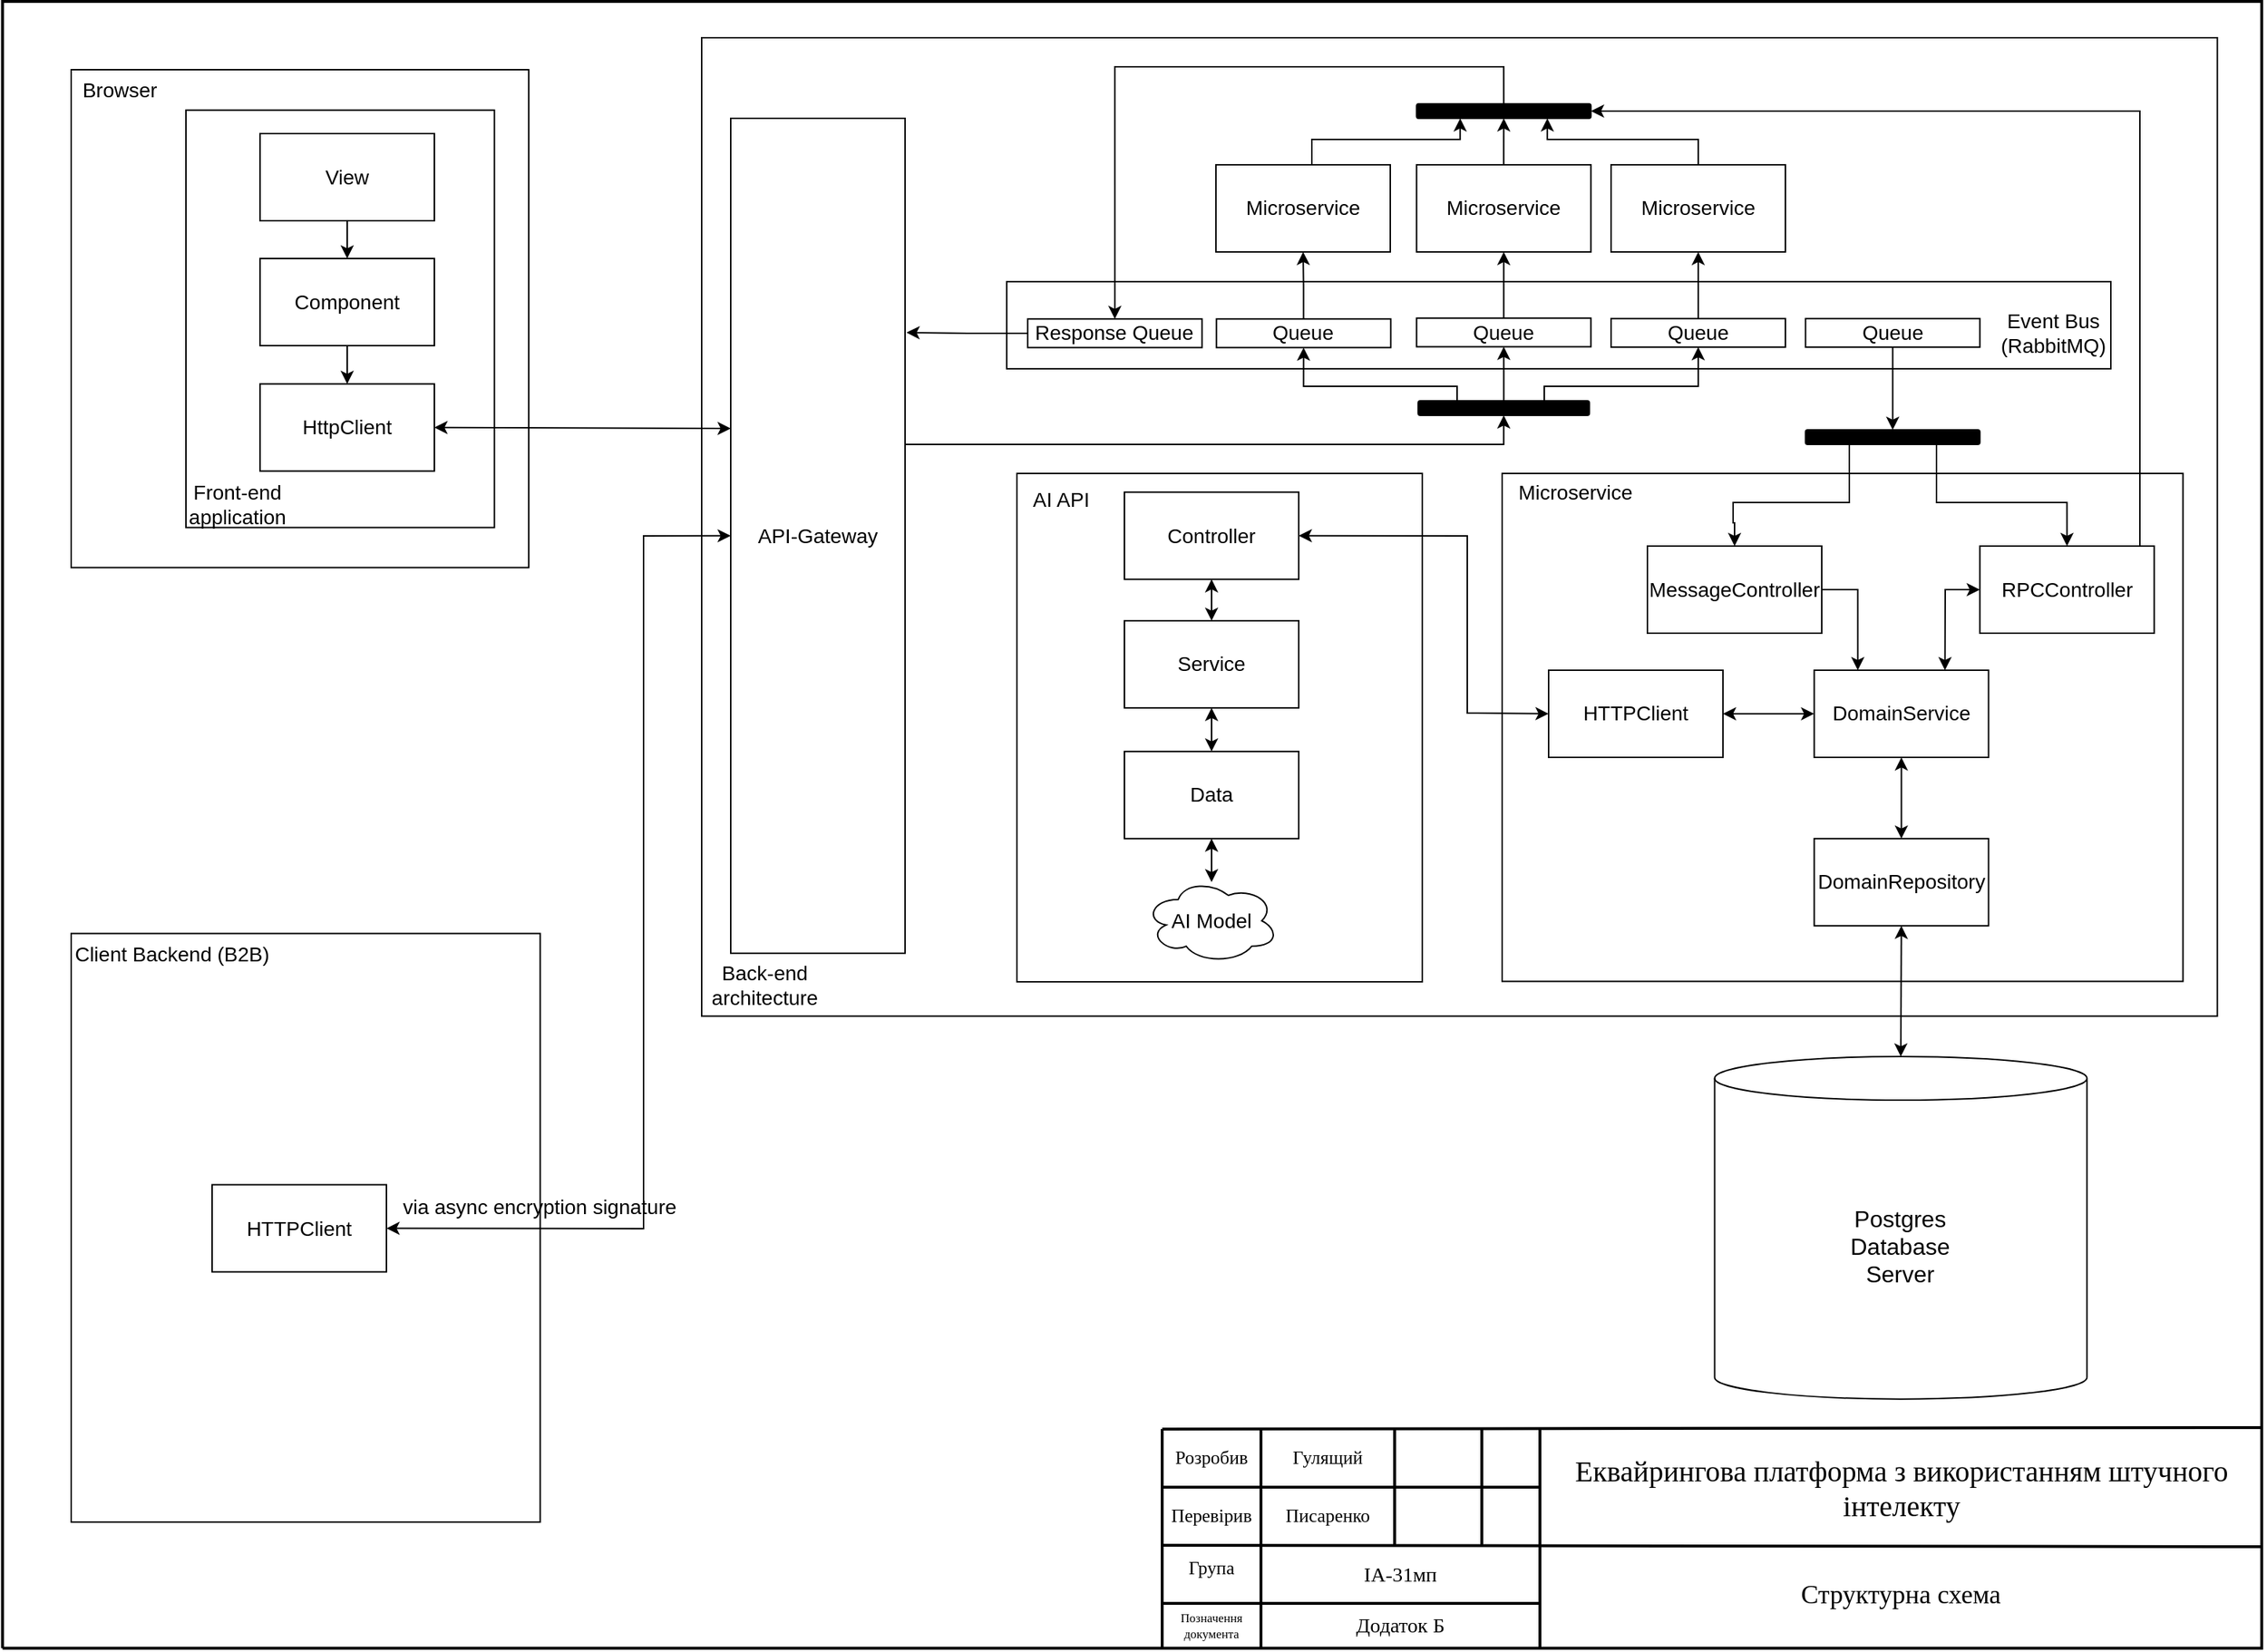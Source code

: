 <mxfile version="25.0.1" pages="8">
  <diagram id="hWGDLZT4R50Ib7j-WX1f" name="Б">
    <mxGraphModel dx="1386" dy="-215" grid="1" gridSize="10" guides="1" tooltips="1" connect="1" arrows="1" fold="1" page="1" pageScale="1" pageWidth="1654" pageHeight="1169" math="0" shadow="0">
      <root>
        <mxCell id="0" />
        <mxCell id="1" parent="0" />
        <UserObject label="" tags="Фон" id="3lvRcCPjtF3psq2WxQQR-3">
          <mxCell style="vsdxID=1;fillColor=none;gradientColor=none;shape=stencil(nZBLDoAgDERP0z3SIyjew0SURgSD+Lu9kMZoXLhwN9O+tukAlrNpJg1SzDH4QW/URgNYgZTkjA4UkwJUgGXng+6DX1zLfmoymdXo17xh5zmRJ6Q42BWCfc2oJfdAr+Yv+AP9Cb7OJ3H/2JG1HNGz/84klThPVCc=);strokeColor=#000000;strokeWidth=2;points=[];labelBackgroundColor=none;rounded=0;html=1;whiteSpace=wrap;" parent="1" vertex="1">
            <mxGeometry x="78.74" y="1185.04" width="1555.12" height="1133.85" as="geometry" />
          </mxCell>
        </UserObject>
        <mxCell id="3lvRcCPjtF3psq2WxQQR-1" value="" style="rounded=0;whiteSpace=wrap;html=1;" parent="1" vertex="1">
          <mxGeometry x="560.01" y="1210" width="1043.3" height="673.68" as="geometry" />
        </mxCell>
        <mxCell id="3lvRcCPjtF3psq2WxQQR-2" value="" style="rounded=0;whiteSpace=wrap;html=1;" parent="1" vertex="1">
          <mxGeometry x="1111.01" y="1510" width="468.67" height="349.74" as="geometry" />
        </mxCell>
        <mxCell id="3lvRcCPjtF3psq2WxQQR-4" value="" style="rounded=0;whiteSpace=wrap;html=1;" parent="1" vertex="1">
          <mxGeometry x="770" y="1377.93" width="760" height="60" as="geometry" />
        </mxCell>
        <mxCell id="3lvRcCPjtF3psq2WxQQR-5" value="&lt;span style=&quot;text-wrap-mode: wrap;&quot;&gt;&lt;font style=&quot;font-size: 14px;&quot;&gt;Event Bus &lt;br&gt;(RabbitMQ)&lt;/font&gt;&lt;/span&gt;" style="text;html=1;align=center;verticalAlign=middle;resizable=0;points=[];autosize=1;strokeColor=none;fillColor=none;" parent="1" vertex="1">
          <mxGeometry x="1439.837" y="1387.928" width="100" height="50" as="geometry" />
        </mxCell>
        <UserObject label="" tags="Фон" id="3lvRcCPjtF3psq2WxQQR-6">
          <mxCell style="vsdxID=2;edgeStyle=none;startArrow=none;endArrow=none;startSize=5;endSize=5;strokeWidth=2;strokeColor=#000000;spacingTop=0;spacingBottom=0;spacingLeft=0;spacingRight=0;verticalAlign=middle;html=1;labelBackgroundColor=#ffffff;rounded=0;entryX=1;entryY=0.866;entryDx=0;entryDy=0;entryPerimeter=0;" parent="1" target="3lvRcCPjtF3psq2WxQQR-3" edge="1">
            <mxGeometry relative="1" as="geometry">
              <mxPoint as="offset" />
              <Array as="points" />
              <mxPoint x="877" y="2168" as="sourcePoint" />
              <mxPoint x="1617" y="2168" as="targetPoint" />
            </mxGeometry>
          </mxCell>
        </UserObject>
        <UserObject label="" tags="Фон" id="3lvRcCPjtF3psq2WxQQR-7">
          <mxCell style="vsdxID=3;fillColor=#FFFFFF;gradientColor=none;shape=stencil(jU9bCoAwDDtN/2eLJ/BxD8HphrrJnK/bu9EPpyD4l7RJSICKRTWzBBSLd3aQu269AioBURslnfYBAVVARWed7J1dTct8bqIyosluMeFgn4gOFGfKahaO2nwKMf+rzMQjNIC7Cq9If+/a4cSTqboA);strokeColor=#000000;strokeWidth=2;points=[];labelBackgroundColor=#ffffff;rounded=0;html=1;whiteSpace=wrap;" parent="1" vertex="1">
            <mxGeometry x="877" y="2168" width="1" height="150.89" as="geometry" />
          </mxCell>
        </UserObject>
        <UserObject label="" tags="Фон" id="3lvRcCPjtF3psq2WxQQR-8">
          <mxCell style="vsdxID=4;edgeStyle=none;startArrow=none;endArrow=none;startSize=5;endSize=5;strokeWidth=2;strokeColor=#000000;spacingTop=0;spacingBottom=0;spacingLeft=0;spacingRight=0;verticalAlign=middle;html=1;labelBackgroundColor=#ffffff;rounded=0;" parent="1" edge="1">
            <mxGeometry relative="1" as="geometry">
              <mxPoint as="offset" />
              <Array as="points" />
              <mxPoint x="877" y="2248" as="sourcePoint" />
              <mxPoint x="1634" y="2249" as="targetPoint" />
            </mxGeometry>
          </mxCell>
        </UserObject>
        <UserObject label="" tags="Фон" id="3lvRcCPjtF3psq2WxQQR-9">
          <mxCell style="vsdxID=5;fillColor=#FFFFFF;gradientColor=none;shape=stencil(jU9bCoAwDDtN/2eLJ/BxD8HphrrJnK/bu9EPpyD4l7RJSICKRTWzBBSLd3aQu269AioBURslnfYBAVVARWed7J1dTct8bqIyosluMeFgn4gOFGfKahaO2nwKMf+rzMQjNIC7Cq9If+/a4cSTqboA);strokeColor=#000000;strokeWidth=2;points=[];labelBackgroundColor=#ffffff;rounded=0;html=1;whiteSpace=wrap;" parent="1" vertex="1">
            <mxGeometry x="1137" y="2168" width="1" height="150.89" as="geometry" />
          </mxCell>
        </UserObject>
        <UserObject label="" tags="Фон" id="3lvRcCPjtF3psq2WxQQR-10">
          <mxCell style="vsdxID=6;fillColor=#FFFFFF;gradientColor=none;shape=stencil(jU9bCoAwDDtN/2eLJ/BxD8HphrrJnK/bu9EPpyD4l7RJSICKRTWzBBSLd3aQu269AioBURslnfYBAVVARWed7J1dTct8bqIyosluMeFgn4gOFGfKahaO2nwKMf+rzMQjNIC7Cq9If+/a4cSTqboA);strokeColor=#000000;strokeWidth=2;points=[];labelBackgroundColor=#ffffff;rounded=0;html=1;whiteSpace=wrap;" parent="1" vertex="1">
            <mxGeometry x="945" y="2168" width="1" height="150.89" as="geometry" />
          </mxCell>
        </UserObject>
        <UserObject label="" tags="Фон" id="3lvRcCPjtF3psq2WxQQR-11">
          <mxCell style="vsdxID=7;fillColor=#FFFFFF;gradientColor=none;shape=stencil(jU9bCoAwDDtN/2eLJ/BxD8HphrrJnK/bu9EPpyD4l7RJSICKRTWzBBSLd3aQu269AioBURslnfYBAVVARWed7J1dTct8bqIyosluMeFgn4gOFGfKahaO2nwKMf+rzMQjNIC7Cq9If+/a4cSTqboA);strokeColor=#000000;strokeWidth=2;points=[];labelBackgroundColor=#ffffff;rounded=0;html=1;whiteSpace=wrap;" parent="1" vertex="1">
            <mxGeometry x="1037" y="2168" width="1" height="80" as="geometry" />
          </mxCell>
        </UserObject>
        <UserObject label="" tags="Фон" id="3lvRcCPjtF3psq2WxQQR-12">
          <mxCell style="vsdxID=8;fillColor=#FFFFFF;gradientColor=none;shape=stencil(jU9bCoAwDDtN/2eLJ/BxD8HphrrJnK/bu9EPpyD4l7RJSICKRTWzBBSLd3aQu269AioBURslnfYBAVVARWed7J1dTct8bqIyosluMeFgn4gOFGfKahaO2nwKMf+rzMQjNIC7Cq9If+/a4cSTqboA);strokeColor=#000000;strokeWidth=2;points=[];labelBackgroundColor=#ffffff;rounded=0;html=1;whiteSpace=wrap;" parent="1" vertex="1">
            <mxGeometry x="1097" y="2168" width="1" height="80" as="geometry" />
          </mxCell>
        </UserObject>
        <UserObject label="" tags="Фон" id="3lvRcCPjtF3psq2WxQQR-13">
          <mxCell style="vsdxID=9;edgeStyle=none;startArrow=none;endArrow=none;startSize=5;endSize=5;strokeWidth=2;strokeColor=#000000;spacingTop=0;spacingBottom=0;spacingLeft=0;spacingRight=0;verticalAlign=middle;html=1;labelBackgroundColor=#ffffff;rounded=0;" parent="1" edge="1">
            <mxGeometry relative="1" as="geometry">
              <mxPoint as="offset" />
              <Array as="points" />
              <mxPoint x="877" y="2208" as="sourcePoint" />
              <mxPoint x="1137" y="2208" as="targetPoint" />
            </mxGeometry>
          </mxCell>
        </UserObject>
        <UserObject label="" tags="Фон" id="3lvRcCPjtF3psq2WxQQR-14">
          <mxCell style="vsdxID=10;edgeStyle=none;startArrow=none;endArrow=none;startSize=5;endSize=5;strokeWidth=2;strokeColor=#000000;spacingTop=0;spacingBottom=0;spacingLeft=0;spacingRight=0;verticalAlign=middle;html=1;labelBackgroundColor=#ffffff;rounded=0;" parent="1" edge="1">
            <mxGeometry relative="1" as="geometry">
              <mxPoint as="offset" />
              <Array as="points" />
              <mxPoint x="877" y="2288" as="sourcePoint" />
              <mxPoint x="1137" y="2288" as="targetPoint" />
            </mxGeometry>
          </mxCell>
        </UserObject>
        <UserObject label="&lt;div style=&quot;font-size: 1px&quot;&gt;&lt;font style=&quot;font-size:12.7px;font-family:Times New Roman;color:#000000;direction:ltr;letter-spacing:0px;line-height:120%;opacity:1&quot;&gt;Розробив&lt;br/&gt;&lt;/font&gt;&lt;/div&gt;" tags="Фон" id="3lvRcCPjtF3psq2WxQQR-15">
          <mxCell style="verticalAlign=middle;align=center;overflow=width;vsdxID=11;fillColor=none;gradientColor=none;shape=stencil(nZBLDoAgDERP0z3SIyjew0SURgSD+Lu9kMZoXLhwN9O+tukAlrNpJg1SzDH4QW/URgNYgZTkjA4UkwJUgGXng+6DX1zLfmoymdXo17xh5zmRJ6Q42BWCfc2oJfdAr+Yv+AP9Cb7OJ3H/2JG1HNGz/84klThPVCc=);strokeColor=none;points=[];labelBackgroundColor=none;rounded=0;html=1;whiteSpace=wrap;" parent="1" vertex="1">
            <mxGeometry x="877" y="2168" width="68" height="40" as="geometry" />
          </mxCell>
        </UserObject>
        <UserObject label="&lt;div style=&quot;font-size: 1px&quot;&gt;&lt;font style=&quot;font-size:12.7px;font-family:Times New Roman;color:#000000;direction:ltr;letter-spacing:0px;line-height:120%;opacity:1&quot;&gt;Перевірив&lt;br/&gt;&lt;/font&gt;&lt;/div&gt;" tags="Фон" id="3lvRcCPjtF3psq2WxQQR-16">
          <mxCell style="verticalAlign=middle;align=center;overflow=width;vsdxID=12;fillColor=none;gradientColor=none;shape=stencil(nZBLDoAgDERP0z3SIyjew0SURgSD+Lu9kMZoXLhwN9O+tukAlrNpJg1SzDH4QW/URgNYgZTkjA4UkwJUgGXng+6DX1zLfmoymdXo17xh5zmRJ6Q42BWCfc2oJfdAr+Yv+AP9Cb7OJ3H/2JG1HNGz/84klThPVCc=);strokeColor=none;points=[];labelBackgroundColor=none;rounded=0;html=1;whiteSpace=wrap;" parent="1" vertex="1">
            <mxGeometry x="877" y="2208" width="68" height="40" as="geometry" />
          </mxCell>
        </UserObject>
        <UserObject label="&lt;div style=&quot;font-size: 1px&quot;&gt;&lt;font style=&quot;font-size:12.7px;font-family:Times New Roman;color:#000000;direction:ltr;letter-spacing:0px;line-height:120%;opacity:1&quot;&gt;Група&lt;br/&gt;&lt;/font&gt;&lt;/div&gt;" tags="Фон" id="3lvRcCPjtF3psq2WxQQR-17">
          <mxCell style="verticalAlign=middle;align=center;overflow=width;vsdxID=13;fillColor=none;gradientColor=none;shape=stencil(nZBLDoAgDERP0z3SIyjew0SURgSD+Lu9kMZoXLhwN9O+tukAlrNpJg1SzDH4QW/URgNYgZTkjA4UkwJUgGXng+6DX1zLfmoymdXo17xh5zmRJ6Q42BWCfc2oJfdAr+Yv+AP9Cb7OJ3H/2JG1HNGz/84klThPVCc=);strokeColor=none;points=[];labelBackgroundColor=none;rounded=0;html=1;whiteSpace=wrap;" parent="1" vertex="1">
            <mxGeometry x="877" y="2248" width="68" height="31.52" as="geometry" />
          </mxCell>
        </UserObject>
        <UserObject label="&lt;div style=&quot;font-size: 1px&quot;&gt;&lt;font style=&quot;font-size:8.47px;font-family:Times New Roman;color:#000000;direction:ltr;letter-spacing:0px;line-height:120%;opacity:1&quot;&gt;Позначення документа&lt;br/&gt;&lt;/font&gt;&lt;/div&gt;" tags="Фон" id="3lvRcCPjtF3psq2WxQQR-18">
          <mxCell style="verticalAlign=middle;align=center;overflow=width;vsdxID=14;fillColor=none;gradientColor=none;shape=stencil(nZBLDoAgDERP0z3SIyjew0SURgSD+Lu9kMZoXLhwN9O+tukAlrNpJg1SzDH4QW/URgNYgZTkjA4UkwJUgGXng+6DX1zLfmoymdXo17xh5zmRJ6Q42BWCfc2oJfdAr+Yv+AP9Cb7OJ3H/2JG1HNGz/84klThPVCc=);strokeColor=none;points=[];labelBackgroundColor=none;rounded=0;html=1;whiteSpace=wrap;" parent="1" vertex="1">
            <mxGeometry x="877" y="2288" width="68" height="30.89" as="geometry" />
          </mxCell>
        </UserObject>
        <UserObject label="&lt;div style=&quot;font-size: 1px&quot;&gt;&lt;font style=&quot;font-size: 12.7px; font-family: &amp;quot;Times New Roman&amp;quot;; direction: ltr; letter-spacing: 0px; line-height: 120%; opacity: 1;&quot;&gt;Писаренко&lt;/font&gt;&lt;/div&gt;" tags="Фон" id="3lvRcCPjtF3psq2WxQQR-19">
          <mxCell style="verticalAlign=middle;align=center;overflow=width;vsdxID=15;fillColor=none;gradientColor=none;shape=stencil(nZBLDoAgDERP0z3SIyjew0SURgSD+Lu9kMZoXLhwN9O+tukAlrNpJg1SzDH4QW/URgNYgZTkjA4UkwJUgGXng+6DX1zLfmoymdXo17xh5zmRJ6Q42BWCfc2oJfdAr+Yv+AP9Cb7OJ3H/2JG1HNGz/84klThPVCc=);strokeColor=none;points=[];labelBackgroundColor=none;rounded=0;html=1;whiteSpace=wrap;" parent="1" vertex="1">
            <mxGeometry x="945" y="2208" width="92" height="40" as="geometry" />
          </mxCell>
        </UserObject>
        <UserObject label="&lt;div style=&quot;&quot;&gt;&lt;font face=&quot;Times New Roman&quot;&gt;&lt;span style=&quot;font-size: 12.7px;&quot;&gt;Гулящий&lt;/span&gt;&lt;/font&gt;&lt;/div&gt;" tags="Фон" id="3lvRcCPjtF3psq2WxQQR-20">
          <mxCell style="verticalAlign=middle;align=center;overflow=width;vsdxID=16;fillColor=none;gradientColor=none;shape=stencil(nZBLDoAgDERP0z3SIyjew0SURgSD+Lu9kMZoXLhwN9O+tukAlrNpJg1SzDH4QW/URgNYgZTkjA4UkwJUgGXng+6DX1zLfmoymdXo17xh5zmRJ6Q42BWCfc2oJfdAr+Yv+AP9Cb7OJ3H/2JG1HNGz/84klThPVCc=);strokeColor=none;points=[];labelBackgroundColor=none;rounded=0;html=1;whiteSpace=wrap;" parent="1" vertex="1">
            <mxGeometry x="945" y="2168" width="92" height="40" as="geometry" />
          </mxCell>
        </UserObject>
        <UserObject label="&lt;div style=&quot;font-size: 1px&quot;&gt;&lt;font style=&quot;font-size: 14.11px; font-family: &amp;quot;Times New Roman&amp;quot;; direction: ltr; letter-spacing: 0px; line-height: 120%; opacity: 1;&quot;&gt;&lt;font style=&quot;letter-spacing: 0px; direction: ltr; line-height: 16.932px; opacity: 1;&quot;&gt;І&lt;/font&gt;&lt;font style=&quot;letter-spacing: 0px; direction: ltr; line-height: 16.932px; opacity: 1;&quot;&gt;А&lt;/font&gt;&lt;font style=&quot;letter-spacing: 0px; direction: ltr; line-height: 16.932px; opacity: 1;&quot;&gt;-3&lt;/font&gt;&lt;font style=&quot;letter-spacing: 0px; direction: ltr; line-height: 16.932px; opacity: 1;&quot;&gt;1&lt;/font&gt;&lt;font style=&quot;letter-spacing: 0px; direction: ltr; line-height: 16.932px; opacity: 1;&quot;&gt;мп&lt;/font&gt;&lt;/font&gt;&lt;/div&gt;" tags="Фон" id="3lvRcCPjtF3psq2WxQQR-21">
          <mxCell style="verticalAlign=middle;align=center;overflow=width;vsdxID=17;fillColor=none;gradientColor=none;shape=stencil(nZBLDoAgDERP0z3SIyjew0SURgSD+Lu9kMZoXLhwN9O+tukAlrNpJg1SzDH4QW/URgNYgZTkjA4UkwJUgGXng+6DX1zLfmoymdXo17xh5zmRJ6Q42BWCfc2oJfdAr+Yv+AP9Cb7OJ3H/2JG1HNGz/84klThPVCc=);strokeColor=none;points=[];labelBackgroundColor=none;rounded=0;html=1;whiteSpace=wrap;" parent="1" vertex="1">
            <mxGeometry x="945" y="2248" width="192" height="40" as="geometry" />
          </mxCell>
        </UserObject>
        <UserObject label="&lt;div style=&quot;font-size: 1px&quot;&gt;&lt;font style=&quot;font-size: 14.11px; font-family: &amp;quot;Times New Roman&amp;quot;; direction: ltr; letter-spacing: 0px; line-height: 120%; opacity: 1;&quot;&gt;Додаток&lt;/font&gt;&lt;font style=&quot;font-size: 14.11px; font-family: &amp;quot;Times New Roman&amp;quot;; direction: ltr; letter-spacing: 0px; line-height: 120%; opacity: 1;&quot;&gt;&amp;nbsp;Б&lt;br&gt;&lt;/font&gt;&lt;/div&gt;" tags="Фон" id="3lvRcCPjtF3psq2WxQQR-22">
          <mxCell style="verticalAlign=middle;align=center;overflow=width;vsdxID=18;fillColor=none;gradientColor=none;shape=stencil(nZBLDoAgDERP0z3SIyjew0SURgSD+Lu9kMZoXLhwN9O+tukAlrNpJg1SzDH4QW/URgNYgZTkjA4UkwJUgGXng+6DX1zLfmoymdXo17xh5zmRJ6Q42BWCfc2oJfdAr+Yv+AP9Cb7OJ3H/2JG1HNGz/84klThPVCc=);strokeColor=none;points=[];labelBackgroundColor=none;rounded=0;html=1;whiteSpace=wrap;" parent="1" vertex="1">
            <mxGeometry x="944.88" y="2288" width="192.12" height="30.89" as="geometry" />
          </mxCell>
        </UserObject>
        <UserObject label="&lt;div style=&quot;&quot;&gt;&lt;font style=&quot;font-size: 20px;&quot; face=&quot;Times New Roman&quot;&gt;Еквайрингова платформа з використанням штучного інтелекту&lt;/font&gt;&lt;/div&gt;" tags="Фон" id="3lvRcCPjtF3psq2WxQQR-23">
          <mxCell style="verticalAlign=middle;align=center;overflow=width;vsdxID=19;fillColor=none;gradientColor=none;shape=stencil(nZBLDoAgDERP0z3SIyjew0SURgSD+Lu9kMZoXLhwN9O+tukAlrNpJg1SzDH4QW/URgNYgZTkjA4UkwJUgGXng+6DX1zLfmoymdXo17xh5zmRJ6Q42BWCfc2oJfdAr+Yv+AP9Cb7OJ3H/2JG1HNGz/84klThPVCc=);strokeColor=none;points=[];labelBackgroundColor=none;rounded=0;html=1;whiteSpace=wrap;" parent="1" vertex="1">
            <mxGeometry x="1137.79" y="2168" width="496.07" height="80" as="geometry" />
          </mxCell>
        </UserObject>
        <UserObject label="&lt;div style=&quot;&quot;&gt;&lt;font style=&quot;font-family: &amp;quot;Times New Roman&amp;quot;; direction: ltr; letter-spacing: 0px; line-height: 120%; opacity: 1;&quot;&gt;&lt;font style=&quot;font-size: 18px;&quot;&gt;Структурна схема&lt;/font&gt;&lt;br&gt;&lt;/font&gt;&lt;/div&gt;" tags="Фон" id="3lvRcCPjtF3psq2WxQQR-24">
          <mxCell style="verticalAlign=middle;align=center;overflow=width;vsdxID=20;fillColor=none;gradientColor=none;shape=stencil(nZBLDoAgDERP0z3SIyjew0SURgSD+Lu9kMZoXLhwN9O+tukAlrNpJg1SzDH4QW/URgNYgZTkjA4UkwJUgGXng+6DX1zLfmoymdXo17xh5zmRJ6Q42BWCfc2oJfdAr+Yv+AP9Cb7OJ3H/2JG1HNGz/84klThPVCc=);strokeColor=none;points=[];labelBackgroundColor=none;rounded=0;html=1;whiteSpace=wrap;" parent="1" vertex="1">
            <mxGeometry x="1137" y="2248" width="496.86" height="70.89" as="geometry" />
          </mxCell>
        </UserObject>
        <mxCell id="3lvRcCPjtF3psq2WxQQR-25" value="" style="rounded=0;whiteSpace=wrap;html=1;" parent="1" vertex="1">
          <mxGeometry x="126" y="1232" width="314.94" height="342.8" as="geometry" />
        </mxCell>
        <mxCell id="3lvRcCPjtF3psq2WxQQR-26" value="" style="rounded=0;whiteSpace=wrap;html=1;" parent="1" vertex="1">
          <mxGeometry x="205" y="1259.84" width="212.32" height="287.4" as="geometry" />
        </mxCell>
        <mxCell id="3lvRcCPjtF3psq2WxQQR-27" style="edgeStyle=orthogonalEdgeStyle;rounded=0;orthogonalLoop=1;jettySize=auto;html=1;entryX=0.5;entryY=0;entryDx=0;entryDy=0;" parent="1" source="3lvRcCPjtF3psq2WxQQR-28" target="3lvRcCPjtF3psq2WxQQR-30" edge="1">
          <mxGeometry relative="1" as="geometry" />
        </mxCell>
        <mxCell id="3lvRcCPjtF3psq2WxQQR-28" value="&lt;font style=&quot;font-size: 14px;&quot;&gt;View&lt;/font&gt;" style="rounded=0;whiteSpace=wrap;html=1;" parent="1" vertex="1">
          <mxGeometry x="256" y="1276" width="120" height="60" as="geometry" />
        </mxCell>
        <mxCell id="3lvRcCPjtF3psq2WxQQR-29" value="" style="edgeStyle=orthogonalEdgeStyle;rounded=0;orthogonalLoop=1;jettySize=auto;html=1;" parent="1" source="3lvRcCPjtF3psq2WxQQR-30" target="3lvRcCPjtF3psq2WxQQR-31" edge="1">
          <mxGeometry relative="1" as="geometry" />
        </mxCell>
        <mxCell id="3lvRcCPjtF3psq2WxQQR-30" value="&lt;font style=&quot;font-size: 14px;&quot;&gt;Component&lt;/font&gt;" style="rounded=0;whiteSpace=wrap;html=1;" parent="1" vertex="1">
          <mxGeometry x="256" y="1362" width="120" height="60" as="geometry" />
        </mxCell>
        <mxCell id="3lvRcCPjtF3psq2WxQQR-31" value="&lt;font style=&quot;font-size: 14px;&quot;&gt;HttpClient&lt;/font&gt;" style="rounded=0;whiteSpace=wrap;html=1;" parent="1" vertex="1">
          <mxGeometry x="256" y="1448.34" width="120" height="60" as="geometry" />
        </mxCell>
        <mxCell id="3lvRcCPjtF3psq2WxQQR-32" value="&lt;font style=&quot;font-size: 14px;&quot;&gt;Browser&lt;/font&gt;" style="text;html=1;align=center;verticalAlign=middle;resizable=0;points=[];autosize=1;strokeColor=none;fillColor=none;" parent="1" vertex="1">
          <mxGeometry x="123.998" y="1231.286" width="70" height="30" as="geometry" />
        </mxCell>
        <mxCell id="3lvRcCPjtF3psq2WxQQR-33" value="&lt;font style=&quot;font-size: 14px;&quot;&gt;Front-end&lt;/font&gt;&lt;div&gt;&lt;font style=&quot;font-size: 14px;&quot;&gt;application&lt;/font&gt;&lt;/div&gt;" style="text;html=1;align=center;verticalAlign=middle;whiteSpace=wrap;rounded=0;" parent="1" vertex="1">
          <mxGeometry x="205" y="1516.44" width="71.34" height="30" as="geometry" />
        </mxCell>
        <mxCell id="8v-vXS7YcpSfqBfirOko-32" style="edgeStyle=orthogonalEdgeStyle;rounded=0;orthogonalLoop=1;jettySize=auto;html=1;entryX=0.5;entryY=1;entryDx=0;entryDy=0;" edge="1" parent="1" source="3lvRcCPjtF3psq2WxQQR-39" target="8v-vXS7YcpSfqBfirOko-27">
          <mxGeometry relative="1" as="geometry">
            <Array as="points">
              <mxPoint x="1112" y="1490" />
            </Array>
          </mxGeometry>
        </mxCell>
        <mxCell id="3lvRcCPjtF3psq2WxQQR-39" value="&lt;font style=&quot;font-size: 14px;&quot;&gt;API-Gateway&lt;/font&gt;" style="rounded=0;whiteSpace=wrap;html=1;" parent="1" vertex="1">
          <mxGeometry x="580.01" y="1265.48" width="120" height="574.89" as="geometry" />
        </mxCell>
        <mxCell id="3lvRcCPjtF3psq2WxQQR-41" style="edgeStyle=orthogonalEdgeStyle;rounded=0;orthogonalLoop=1;jettySize=auto;html=1;entryX=0.5;entryY=0;entryDx=0;entryDy=0;exitX=0.5;exitY=0;exitDx=0;exitDy=0;" parent="1" source="8v-vXS7YcpSfqBfirOko-9" target="3lvRcCPjtF3psq2WxQQR-53" edge="1">
          <mxGeometry relative="1" as="geometry">
            <Array as="points">
              <mxPoint x="1112" y="1230" />
              <mxPoint x="844" y="1230" />
            </Array>
          </mxGeometry>
        </mxCell>
        <mxCell id="8v-vXS7YcpSfqBfirOko-11" style="edgeStyle=orthogonalEdgeStyle;rounded=0;orthogonalLoop=1;jettySize=auto;html=1;entryX=0.25;entryY=1;entryDx=0;entryDy=0;" edge="1" parent="1" source="3lvRcCPjtF3psq2WxQQR-42" target="8v-vXS7YcpSfqBfirOko-9">
          <mxGeometry relative="1" as="geometry">
            <Array as="points">
              <mxPoint x="980" y="1280" />
              <mxPoint x="1082" y="1280" />
            </Array>
          </mxGeometry>
        </mxCell>
        <mxCell id="3lvRcCPjtF3psq2WxQQR-42" value="&lt;font style=&quot;font-size: 14px;&quot;&gt;Microservice&lt;/font&gt;" style="rounded=0;whiteSpace=wrap;html=1;" parent="1" vertex="1">
          <mxGeometry x="914.01" y="1297.48" width="120" height="60" as="geometry" />
        </mxCell>
        <mxCell id="8v-vXS7YcpSfqBfirOko-12" style="edgeStyle=orthogonalEdgeStyle;rounded=0;orthogonalLoop=1;jettySize=auto;html=1;entryX=0.5;entryY=1;entryDx=0;entryDy=0;" edge="1" parent="1" source="3lvRcCPjtF3psq2WxQQR-44" target="8v-vXS7YcpSfqBfirOko-9">
          <mxGeometry relative="1" as="geometry" />
        </mxCell>
        <mxCell id="3lvRcCPjtF3psq2WxQQR-44" value="&lt;font style=&quot;font-size: 14px;&quot;&gt;Microservice&lt;/font&gt;" style="rounded=0;whiteSpace=wrap;html=1;" parent="1" vertex="1">
          <mxGeometry x="1052.127" y="1297.477" width="120" height="60" as="geometry" />
        </mxCell>
        <mxCell id="8v-vXS7YcpSfqBfirOko-13" style="edgeStyle=orthogonalEdgeStyle;rounded=0;orthogonalLoop=1;jettySize=auto;html=1;entryX=0.75;entryY=1;entryDx=0;entryDy=0;" edge="1" parent="1" source="3lvRcCPjtF3psq2WxQQR-46" target="8v-vXS7YcpSfqBfirOko-9">
          <mxGeometry relative="1" as="geometry">
            <Array as="points">
              <mxPoint x="1246" y="1280" />
              <mxPoint x="1142" y="1280" />
            </Array>
          </mxGeometry>
        </mxCell>
        <mxCell id="3lvRcCPjtF3psq2WxQQR-46" value="&lt;font style=&quot;font-size: 14px;&quot;&gt;Microservice&lt;/font&gt;" style="rounded=0;whiteSpace=wrap;html=1;" parent="1" vertex="1">
          <mxGeometry x="1185.984" y="1297.474" width="120" height="60" as="geometry" />
        </mxCell>
        <mxCell id="3lvRcCPjtF3psq2WxQQR-47" style="edgeStyle=orthogonalEdgeStyle;rounded=0;orthogonalLoop=1;jettySize=auto;html=1;entryX=0.5;entryY=1;entryDx=0;entryDy=0;" parent="1" source="3lvRcCPjtF3psq2WxQQR-48" target="3lvRcCPjtF3psq2WxQQR-42" edge="1">
          <mxGeometry relative="1" as="geometry" />
        </mxCell>
        <mxCell id="3lvRcCPjtF3psq2WxQQR-48" value="&lt;font style=&quot;font-size: 14px;&quot;&gt;Queue&lt;/font&gt;" style="rounded=0;whiteSpace=wrap;html=1;" parent="1" vertex="1">
          <mxGeometry x="914.33" y="1403.64" width="120" height="19.68" as="geometry" />
        </mxCell>
        <mxCell id="3lvRcCPjtF3psq2WxQQR-49" style="edgeStyle=orthogonalEdgeStyle;rounded=0;orthogonalLoop=1;jettySize=auto;html=1;entryX=0.5;entryY=1;entryDx=0;entryDy=0;" parent="1" source="3lvRcCPjtF3psq2WxQQR-50" target="3lvRcCPjtF3psq2WxQQR-44" edge="1">
          <mxGeometry relative="1" as="geometry" />
        </mxCell>
        <mxCell id="3lvRcCPjtF3psq2WxQQR-50" value="&lt;font style=&quot;font-size: 14px;&quot;&gt;Queue&lt;/font&gt;" style="rounded=0;whiteSpace=wrap;html=1;" parent="1" vertex="1">
          <mxGeometry x="1052.127" y="1403.087" width="120" height="19.68" as="geometry" />
        </mxCell>
        <mxCell id="3lvRcCPjtF3psq2WxQQR-51" style="edgeStyle=orthogonalEdgeStyle;rounded=0;orthogonalLoop=1;jettySize=auto;html=1;entryX=0.5;entryY=1;entryDx=0;entryDy=0;" parent="1" source="3lvRcCPjtF3psq2WxQQR-52" target="3lvRcCPjtF3psq2WxQQR-46" edge="1">
          <mxGeometry relative="1" as="geometry" />
        </mxCell>
        <mxCell id="3lvRcCPjtF3psq2WxQQR-52" value="&lt;font style=&quot;font-size: 14px;&quot;&gt;Queue&lt;/font&gt;" style="rounded=0;whiteSpace=wrap;html=1;" parent="1" vertex="1">
          <mxGeometry x="1185.984" y="1403.364" width="120" height="19.68" as="geometry" />
        </mxCell>
        <mxCell id="3lvRcCPjtF3psq2WxQQR-53" value="&lt;font style=&quot;font-size: 14px;&quot;&gt;Response Queue&lt;/font&gt;" style="rounded=0;whiteSpace=wrap;html=1;" parent="1" vertex="1">
          <mxGeometry x="784.407" y="1403.637" width="120" height="19.68" as="geometry" />
        </mxCell>
        <mxCell id="8v-vXS7YcpSfqBfirOko-22" style="edgeStyle=orthogonalEdgeStyle;rounded=0;orthogonalLoop=1;jettySize=auto;html=1;entryX=0.5;entryY=0;entryDx=0;entryDy=0;" edge="1" parent="1" source="3lvRcCPjtF3psq2WxQQR-55" target="8v-vXS7YcpSfqBfirOko-16">
          <mxGeometry relative="1" as="geometry" />
        </mxCell>
        <mxCell id="3lvRcCPjtF3psq2WxQQR-55" value="&lt;font style=&quot;font-size: 14px;&quot;&gt;Queue&lt;/font&gt;" style="rounded=0;whiteSpace=wrap;html=1;" parent="1" vertex="1">
          <mxGeometry x="1319.841" y="1403.371" width="120" height="19.68" as="geometry" />
        </mxCell>
        <mxCell id="3lvRcCPjtF3psq2WxQQR-57" value="&lt;font style=&quot;font-size: 14px;&quot;&gt;Microservice&lt;/font&gt;" style="text;html=1;align=center;verticalAlign=middle;resizable=0;points=[];autosize=1;strokeColor=none;fillColor=none;" parent="1" vertex="1">
          <mxGeometry x="1111.015" y="1508.343" width="100" height="30" as="geometry" />
        </mxCell>
        <mxCell id="3lvRcCPjtF3psq2WxQQR-59" value="&lt;font style=&quot;font-size: 16px;&quot;&gt;Postgres&lt;br&gt;Database&lt;br&gt;Server&lt;/font&gt;" style="shape=cylinder3;whiteSpace=wrap;html=1;boundedLbl=1;backgroundOutline=1;size=15;" parent="1" vertex="1">
          <mxGeometry x="1257.28" y="1911.48" width="256.31" height="235.85" as="geometry" />
        </mxCell>
        <mxCell id="3lvRcCPjtF3psq2WxQQR-60" style="edgeStyle=orthogonalEdgeStyle;rounded=0;orthogonalLoop=1;jettySize=auto;html=1;entryX=0.25;entryY=0;entryDx=0;entryDy=0;" parent="1" source="3lvRcCPjtF3psq2WxQQR-61" target="3lvRcCPjtF3psq2WxQQR-67" edge="1">
          <mxGeometry relative="1" as="geometry">
            <Array as="points">
              <mxPoint x="1356" y="1590" />
            </Array>
          </mxGeometry>
        </mxCell>
        <mxCell id="3lvRcCPjtF3psq2WxQQR-61" value="&lt;font style=&quot;font-size: 14px;&quot;&gt;MessageController&lt;/font&gt;" style="rounded=0;whiteSpace=wrap;html=1;" parent="1" vertex="1">
          <mxGeometry x="1211.01" y="1560" width="120" height="60" as="geometry" />
        </mxCell>
        <mxCell id="8v-vXS7YcpSfqBfirOko-14" style="edgeStyle=orthogonalEdgeStyle;rounded=0;orthogonalLoop=1;jettySize=auto;html=1;entryX=1;entryY=0.5;entryDx=0;entryDy=0;" edge="1" parent="1" source="3lvRcCPjtF3psq2WxQQR-64" target="8v-vXS7YcpSfqBfirOko-9">
          <mxGeometry relative="1" as="geometry">
            <Array as="points">
              <mxPoint x="1550" y="1544" />
              <mxPoint x="1550" y="1260" />
            </Array>
          </mxGeometry>
        </mxCell>
        <mxCell id="3lvRcCPjtF3psq2WxQQR-64" value="&lt;font style=&quot;font-size: 14px;&quot;&gt;RPCController&lt;/font&gt;" style="rounded=0;whiteSpace=wrap;html=1;" parent="1" vertex="1">
          <mxGeometry x="1439.84" y="1560" width="120" height="60" as="geometry" />
        </mxCell>
        <mxCell id="3lvRcCPjtF3psq2WxQQR-67" value="&lt;font style=&quot;font-size: 14px;&quot;&gt;DomainService&lt;/font&gt;" style="rounded=0;whiteSpace=wrap;html=1;" parent="1" vertex="1">
          <mxGeometry x="1325.82" y="1645.48" width="120" height="60" as="geometry" />
        </mxCell>
        <mxCell id="3lvRcCPjtF3psq2WxQQR-68" value="&lt;font style=&quot;font-size: 14px;&quot;&gt;HTTPClient&lt;/font&gt;" style="rounded=0;whiteSpace=wrap;html=1;" parent="1" vertex="1">
          <mxGeometry x="1143.01" y="1645.48" width="120" height="60" as="geometry" />
        </mxCell>
        <mxCell id="3lvRcCPjtF3psq2WxQQR-70" value="&lt;font style=&quot;font-size: 14px;&quot;&gt;DomainRepository&lt;/font&gt;" style="whiteSpace=wrap;html=1;rounded=0;" parent="1" vertex="1">
          <mxGeometry x="1325.82" y="1761.43" width="120" height="60" as="geometry" />
        </mxCell>
        <mxCell id="3lvRcCPjtF3psq2WxQQR-76" value="&lt;font style=&quot;font-size: 14px;&quot;&gt;Back-end&lt;/font&gt;&lt;div&gt;&lt;font style=&quot;font-size: 14px;&quot;&gt;architecture&lt;/font&gt;&lt;/div&gt;" style="text;html=1;align=center;verticalAlign=middle;resizable=0;points=[];autosize=1;strokeColor=none;fillColor=none;" parent="1" vertex="1">
          <mxGeometry x="553.006" y="1837.376" width="100" height="50" as="geometry" />
        </mxCell>
        <mxCell id="3lvRcCPjtF3psq2WxQQR-77" value="" style="rounded=0;whiteSpace=wrap;html=1;" parent="1" vertex="1">
          <mxGeometry x="777.01" y="1510" width="279.05" height="350.06" as="geometry" />
        </mxCell>
        <mxCell id="3lvRcCPjtF3psq2WxQQR-78" value="&lt;font style=&quot;font-size: 14px;&quot;&gt;AI API&lt;/font&gt;" style="text;html=1;align=center;verticalAlign=middle;resizable=0;points=[];autosize=1;strokeColor=none;fillColor=none;" parent="1" vertex="1">
          <mxGeometry x="777.013" y="1513.481" width="60" height="30" as="geometry" />
        </mxCell>
        <mxCell id="3lvRcCPjtF3psq2WxQQR-81" value="&lt;font style=&quot;font-size: 14px;&quot;&gt;Controller&lt;/font&gt;" style="rounded=0;whiteSpace=wrap;html=1;" parent="1" vertex="1">
          <mxGeometry x="851" y="1522.87" width="120" height="60" as="geometry" />
        </mxCell>
        <mxCell id="3lvRcCPjtF3psq2WxQQR-83" value="&lt;font style=&quot;font-size: 14px;&quot;&gt;Service&lt;/font&gt;" style="whiteSpace=wrap;html=1;" parent="1" vertex="1">
          <mxGeometry x="851.003" y="1611.432" width="120" height="60" as="geometry" />
        </mxCell>
        <mxCell id="3lvRcCPjtF3psq2WxQQR-84" value="&lt;font style=&quot;font-size: 14px;&quot;&gt;Data&lt;/font&gt;" style="whiteSpace=wrap;html=1;" parent="1" vertex="1">
          <mxGeometry x="851.005" y="1701.427" width="120" height="60" as="geometry" />
        </mxCell>
        <mxCell id="3lvRcCPjtF3psq2WxQQR-89" value="&lt;font style=&quot;font-size: 14px;&quot;&gt;AI Model&lt;/font&gt;" style="ellipse;shape=cloud;whiteSpace=wrap;html=1;" parent="1" vertex="1">
          <mxGeometry x="864.95" y="1788.79" width="92.11" height="58.41" as="geometry" />
        </mxCell>
        <mxCell id="3lvRcCPjtF3psq2WxQQR-91" value="" style="rounded=0;whiteSpace=wrap;html=1;" parent="1" vertex="1">
          <mxGeometry x="126.01" y="1826.77" width="322.82" height="405.27" as="geometry" />
        </mxCell>
        <mxCell id="3lvRcCPjtF3psq2WxQQR-92" value="&lt;font style=&quot;font-size: 14px;&quot;&gt;Client Backend (B2B)&lt;/font&gt;" style="text;html=1;align=center;verticalAlign=middle;resizable=0;points=[];autosize=1;strokeColor=none;fillColor=none;" parent="1" vertex="1">
          <mxGeometry x="115.003" y="1825.767" width="160" height="30" as="geometry" />
        </mxCell>
        <mxCell id="3lvRcCPjtF3psq2WxQQR-93" value="&lt;font style=&quot;font-size: 14px;&quot;&gt;HTTPClient&lt;/font&gt;" style="rounded=0;whiteSpace=wrap;html=1;" parent="1" vertex="1">
          <mxGeometry x="223.01" y="1999.77" width="120" height="60" as="geometry" />
        </mxCell>
        <mxCell id="3lvRcCPjtF3psq2WxQQR-96" value="&lt;font style=&quot;font-size: 14px;&quot;&gt;via async encryption signature&lt;/font&gt;" style="text;html=1;align=center;verticalAlign=middle;resizable=0;points=[];autosize=1;strokeColor=none;fillColor=none;" parent="1" vertex="1">
          <mxGeometry x="343.011" y="1999.766" width="210" height="30" as="geometry" />
        </mxCell>
        <mxCell id="3lvRcCPjtF3psq2WxQQR-97" value="" style="endArrow=classic;startArrow=classic;html=1;rounded=0;exitX=1;exitY=0.5;exitDx=0;exitDy=0;" parent="1" source="3lvRcCPjtF3psq2WxQQR-31" edge="1">
          <mxGeometry width="50" height="50" relative="1" as="geometry">
            <mxPoint x="460" y="1510" as="sourcePoint" />
            <mxPoint x="580" y="1479" as="targetPoint" />
          </mxGeometry>
        </mxCell>
        <mxCell id="3lvRcCPjtF3psq2WxQQR-98" value="" style="endArrow=classic;startArrow=classic;html=1;rounded=0;exitX=1;exitY=0.5;exitDx=0;exitDy=0;entryX=0;entryY=0.5;entryDx=0;entryDy=0;" parent="1" source="3lvRcCPjtF3psq2WxQQR-93" target="3lvRcCPjtF3psq2WxQQR-39" edge="1">
          <mxGeometry width="50" height="50" relative="1" as="geometry">
            <mxPoint x="480" y="1790" as="sourcePoint" />
            <mxPoint x="530" y="1740" as="targetPoint" />
            <Array as="points">
              <mxPoint x="520" y="2030" />
              <mxPoint x="520" y="1553" />
            </Array>
          </mxGeometry>
        </mxCell>
        <mxCell id="3lvRcCPjtF3psq2WxQQR-99" value="" style="endArrow=classic;startArrow=classic;html=1;rounded=0;entryX=0.5;entryY=1;entryDx=0;entryDy=0;exitX=0.5;exitY=0;exitDx=0;exitDy=0;" parent="1" source="3lvRcCPjtF3psq2WxQQR-83" target="3lvRcCPjtF3psq2WxQQR-81" edge="1">
          <mxGeometry width="50" height="50" relative="1" as="geometry">
            <mxPoint x="837.01" y="1632.91" as="sourcePoint" />
            <mxPoint x="887.01" y="1582.91" as="targetPoint" />
          </mxGeometry>
        </mxCell>
        <mxCell id="3lvRcCPjtF3psq2WxQQR-102" value="" style="endArrow=classic;startArrow=classic;html=1;rounded=0;exitX=1;exitY=0.5;exitDx=0;exitDy=0;entryX=0;entryY=0.5;entryDx=0;entryDy=0;" parent="1" source="3lvRcCPjtF3psq2WxQQR-81" target="3lvRcCPjtF3psq2WxQQR-68" edge="1">
          <mxGeometry width="50" height="50" relative="1" as="geometry">
            <mxPoint x="1077.01" y="1741.48" as="sourcePoint" />
            <mxPoint x="1127.01" y="1691.48" as="targetPoint" />
            <Array as="points">
              <mxPoint x="1087" y="1553" />
              <mxPoint x="1087" y="1675" />
            </Array>
          </mxGeometry>
        </mxCell>
        <mxCell id="3lvRcCPjtF3psq2WxQQR-103" value="" style="endArrow=classic;startArrow=classic;html=1;rounded=0;entryX=0;entryY=0.5;entryDx=0;entryDy=0;exitX=1;exitY=0.5;exitDx=0;exitDy=0;" parent="1" source="3lvRcCPjtF3psq2WxQQR-68" target="3lvRcCPjtF3psq2WxQQR-67" edge="1">
          <mxGeometry width="50" height="50" relative="1" as="geometry">
            <mxPoint x="1337.01" y="1771.48" as="sourcePoint" />
            <mxPoint x="1387.01" y="1721.48" as="targetPoint" />
            <Array as="points">
              <mxPoint x="1297.01" y="1675.48" />
            </Array>
          </mxGeometry>
        </mxCell>
        <mxCell id="3lvRcCPjtF3psq2WxQQR-104" value="" style="endArrow=classic;startArrow=classic;html=1;rounded=0;entryX=0.5;entryY=1;entryDx=0;entryDy=0;exitX=0.5;exitY=0;exitDx=0;exitDy=0;" parent="1" source="3lvRcCPjtF3psq2WxQQR-70" target="3lvRcCPjtF3psq2WxQQR-67" edge="1">
          <mxGeometry width="50" height="50" relative="1" as="geometry">
            <mxPoint x="1277.01" y="1781.48" as="sourcePoint" />
            <mxPoint x="1327.01" y="1731.48" as="targetPoint" />
          </mxGeometry>
        </mxCell>
        <mxCell id="3lvRcCPjtF3psq2WxQQR-105" value="" style="endArrow=classic;startArrow=classic;html=1;rounded=0;entryX=0.5;entryY=1;entryDx=0;entryDy=0;exitX=0.5;exitY=0;exitDx=0;exitDy=0;exitPerimeter=0;" parent="1" target="3lvRcCPjtF3psq2WxQQR-70" edge="1" source="3lvRcCPjtF3psq2WxQQR-59">
          <mxGeometry width="50" height="50" relative="1" as="geometry">
            <mxPoint x="1376.01" y="1941.48" as="sourcePoint" />
            <mxPoint x="1387.01" y="1851.48" as="targetPoint" />
          </mxGeometry>
        </mxCell>
        <mxCell id="8v-vXS7YcpSfqBfirOko-9" value="" style="rounded=1;whiteSpace=wrap;html=1;fillColor=#000000;" vertex="1" parent="1">
          <mxGeometry x="1052.13" y="1255.48" width="120" height="10" as="geometry" />
        </mxCell>
        <mxCell id="8v-vXS7YcpSfqBfirOko-23" style="edgeStyle=orthogonalEdgeStyle;rounded=0;orthogonalLoop=1;jettySize=auto;html=1;entryX=0.5;entryY=0;entryDx=0;entryDy=0;" edge="1" parent="1" source="8v-vXS7YcpSfqBfirOko-16" target="3lvRcCPjtF3psq2WxQQR-61">
          <mxGeometry relative="1" as="geometry">
            <Array as="points">
              <mxPoint x="1350" y="1530" />
              <mxPoint x="1270" y="1530" />
              <mxPoint x="1270" y="1544" />
            </Array>
          </mxGeometry>
        </mxCell>
        <mxCell id="8v-vXS7YcpSfqBfirOko-24" style="edgeStyle=orthogonalEdgeStyle;rounded=0;orthogonalLoop=1;jettySize=auto;html=1;entryX=0.5;entryY=0;entryDx=0;entryDy=0;" edge="1" parent="1" source="8v-vXS7YcpSfqBfirOko-16" target="3lvRcCPjtF3psq2WxQQR-64">
          <mxGeometry relative="1" as="geometry">
            <Array as="points">
              <mxPoint x="1410" y="1530" />
              <mxPoint x="1500" y="1530" />
            </Array>
          </mxGeometry>
        </mxCell>
        <mxCell id="8v-vXS7YcpSfqBfirOko-16" value="" style="rounded=1;whiteSpace=wrap;html=1;fillColor=#000000;" vertex="1" parent="1">
          <mxGeometry x="1319.84" y="1480" width="120" height="10" as="geometry" />
        </mxCell>
        <mxCell id="8v-vXS7YcpSfqBfirOko-18" value="" style="endArrow=classic;startArrow=classic;html=1;rounded=0;entryX=0.5;entryY=1;entryDx=0;entryDy=0;exitX=0.5;exitY=0;exitDx=0;exitDy=0;" edge="1" parent="1" source="3lvRcCPjtF3psq2WxQQR-84" target="3lvRcCPjtF3psq2WxQQR-83">
          <mxGeometry width="50" height="50" relative="1" as="geometry">
            <mxPoint x="840" y="1811.43" as="sourcePoint" />
            <mxPoint x="890" y="1761.43" as="targetPoint" />
          </mxGeometry>
        </mxCell>
        <mxCell id="8v-vXS7YcpSfqBfirOko-20" value="" style="endArrow=classic;startArrow=classic;html=1;rounded=0;entryX=0.5;entryY=1;entryDx=0;entryDy=0;" edge="1" parent="1" target="3lvRcCPjtF3psq2WxQQR-84">
          <mxGeometry width="50" height="50" relative="1" as="geometry">
            <mxPoint x="911" y="1791.43" as="sourcePoint" />
            <mxPoint x="880" y="1771.43" as="targetPoint" />
          </mxGeometry>
        </mxCell>
        <mxCell id="8v-vXS7YcpSfqBfirOko-26" value="" style="endArrow=classic;startArrow=classic;html=1;rounded=0;entryX=0;entryY=0.5;entryDx=0;entryDy=0;exitX=0.75;exitY=0;exitDx=0;exitDy=0;" edge="1" parent="1" source="3lvRcCPjtF3psq2WxQQR-67" target="3lvRcCPjtF3psq2WxQQR-64">
          <mxGeometry width="50" height="50" relative="1" as="geometry">
            <mxPoint x="1370" y="1740" as="sourcePoint" />
            <mxPoint x="1420" y="1690" as="targetPoint" />
            <Array as="points">
              <mxPoint x="1416" y="1590" />
            </Array>
          </mxGeometry>
        </mxCell>
        <mxCell id="8v-vXS7YcpSfqBfirOko-29" style="edgeStyle=orthogonalEdgeStyle;rounded=0;orthogonalLoop=1;jettySize=auto;html=1;entryX=0.5;entryY=1;entryDx=0;entryDy=0;" edge="1" parent="1" source="8v-vXS7YcpSfqBfirOko-27" target="3lvRcCPjtF3psq2WxQQR-50">
          <mxGeometry relative="1" as="geometry" />
        </mxCell>
        <mxCell id="8v-vXS7YcpSfqBfirOko-30" style="edgeStyle=orthogonalEdgeStyle;rounded=0;orthogonalLoop=1;jettySize=auto;html=1;entryX=0.5;entryY=1;entryDx=0;entryDy=0;" edge="1" parent="1" source="8v-vXS7YcpSfqBfirOko-27" target="3lvRcCPjtF3psq2WxQQR-48">
          <mxGeometry relative="1" as="geometry">
            <Array as="points">
              <mxPoint x="1080" y="1450" />
              <mxPoint x="974" y="1450" />
            </Array>
          </mxGeometry>
        </mxCell>
        <mxCell id="8v-vXS7YcpSfqBfirOko-31" style="edgeStyle=orthogonalEdgeStyle;rounded=0;orthogonalLoop=1;jettySize=auto;html=1;entryX=0.5;entryY=1;entryDx=0;entryDy=0;" edge="1" parent="1" source="8v-vXS7YcpSfqBfirOko-27" target="3lvRcCPjtF3psq2WxQQR-52">
          <mxGeometry relative="1" as="geometry">
            <Array as="points">
              <mxPoint x="1140" y="1450" />
              <mxPoint x="1246" y="1450" />
            </Array>
          </mxGeometry>
        </mxCell>
        <mxCell id="8v-vXS7YcpSfqBfirOko-27" value="" style="rounded=1;whiteSpace=wrap;html=1;fillColor=#000000;" vertex="1" parent="1">
          <mxGeometry x="1053.19" y="1460" width="117.87" height="10" as="geometry" />
        </mxCell>
        <mxCell id="8v-vXS7YcpSfqBfirOko-33" style="edgeStyle=orthogonalEdgeStyle;rounded=0;orthogonalLoop=1;jettySize=auto;html=1;" edge="1" parent="1" source="3lvRcCPjtF3psq2WxQQR-53">
          <mxGeometry relative="1" as="geometry">
            <mxPoint x="701" y="1413" as="targetPoint" />
          </mxGeometry>
        </mxCell>
      </root>
    </mxGraphModel>
  </diagram>
  <diagram id="is2FWN-TB1BuUIwzbyNy" name="В">
    <mxGraphModel dx="2156" dy="315" grid="1" gridSize="10" guides="1" tooltips="1" connect="1" arrows="1" fold="1" page="1" pageScale="1" pageWidth="1654" pageHeight="1169" math="0" shadow="0">
      <root>
        <mxCell id="0" />
        <mxCell id="1" parent="0" />
        <UserObject label="" tags="Фон" id="sX697Aj2CXk1Imo9trsS-1">
          <mxCell style="vsdxID=1;fillColor=none;gradientColor=none;shape=stencil(nZBLDoAgDERP0z3SIyjew0SURgSD+Lu9kMZoXLhwN9O+tukAlrNpJg1SzDH4QW/URgNYgZTkjA4UkwJUgGXng+6DX1zLfmoymdXo17xh5zmRJ6Q42BWCfc2oJfdAr+Yv+AP9Cb7OJ3H/2JG1HNGz/84klThPVCc=);strokeColor=#000000;strokeWidth=2;points=[];labelBackgroundColor=none;rounded=0;html=1;whiteSpace=wrap;" parent="1" vertex="1">
            <mxGeometry x="78.74" y="1185.04" width="1555.12" height="1133.85" as="geometry" />
          </mxCell>
        </UserObject>
        <UserObject label="" tags="Фон" id="sX697Aj2CXk1Imo9trsS-2">
          <mxCell style="vsdxID=2;edgeStyle=none;startArrow=none;endArrow=none;startSize=5;endSize=5;strokeWidth=2;strokeColor=#000000;spacingTop=0;spacingBottom=0;spacingLeft=0;spacingRight=0;verticalAlign=middle;html=1;labelBackgroundColor=#ffffff;rounded=0;entryX=1;entryY=0.866;entryDx=0;entryDy=0;entryPerimeter=0;" parent="1" target="sX697Aj2CXk1Imo9trsS-1" edge="1">
            <mxGeometry relative="1" as="geometry">
              <mxPoint as="offset" />
              <Array as="points" />
              <mxPoint x="877" y="2168" as="sourcePoint" />
              <mxPoint x="1617" y="2168" as="targetPoint" />
            </mxGeometry>
          </mxCell>
        </UserObject>
        <UserObject label="" tags="Фон" id="sX697Aj2CXk1Imo9trsS-3">
          <mxCell style="vsdxID=3;fillColor=#FFFFFF;gradientColor=none;shape=stencil(jU9bCoAwDDtN/2eLJ/BxD8HphrrJnK/bu9EPpyD4l7RJSICKRTWzBBSLd3aQu269AioBURslnfYBAVVARWed7J1dTct8bqIyosluMeFgn4gOFGfKahaO2nwKMf+rzMQjNIC7Cq9If+/a4cSTqboA);strokeColor=#000000;strokeWidth=2;points=[];labelBackgroundColor=#ffffff;rounded=0;html=1;whiteSpace=wrap;" parent="1" vertex="1">
            <mxGeometry x="877" y="2168" width="1" height="150.89" as="geometry" />
          </mxCell>
        </UserObject>
        <UserObject label="" tags="Фон" id="sX697Aj2CXk1Imo9trsS-4">
          <mxCell style="vsdxID=4;edgeStyle=none;startArrow=none;endArrow=none;startSize=5;endSize=5;strokeWidth=2;strokeColor=#000000;spacingTop=0;spacingBottom=0;spacingLeft=0;spacingRight=0;verticalAlign=middle;html=1;labelBackgroundColor=#ffffff;rounded=0;" parent="1" edge="1">
            <mxGeometry relative="1" as="geometry">
              <mxPoint as="offset" />
              <Array as="points" />
              <mxPoint x="877" y="2248" as="sourcePoint" />
              <mxPoint x="1634" y="2249" as="targetPoint" />
            </mxGeometry>
          </mxCell>
        </UserObject>
        <UserObject label="" tags="Фон" id="sX697Aj2CXk1Imo9trsS-5">
          <mxCell style="vsdxID=5;fillColor=#FFFFFF;gradientColor=none;shape=stencil(jU9bCoAwDDtN/2eLJ/BxD8HphrrJnK/bu9EPpyD4l7RJSICKRTWzBBSLd3aQu269AioBURslnfYBAVVARWed7J1dTct8bqIyosluMeFgn4gOFGfKahaO2nwKMf+rzMQjNIC7Cq9If+/a4cSTqboA);strokeColor=#000000;strokeWidth=2;points=[];labelBackgroundColor=#ffffff;rounded=0;html=1;whiteSpace=wrap;" parent="1" vertex="1">
            <mxGeometry x="1137" y="2168" width="1" height="150.89" as="geometry" />
          </mxCell>
        </UserObject>
        <UserObject label="" tags="Фон" id="sX697Aj2CXk1Imo9trsS-6">
          <mxCell style="vsdxID=6;fillColor=#FFFFFF;gradientColor=none;shape=stencil(jU9bCoAwDDtN/2eLJ/BxD8HphrrJnK/bu9EPpyD4l7RJSICKRTWzBBSLd3aQu269AioBURslnfYBAVVARWed7J1dTct8bqIyosluMeFgn4gOFGfKahaO2nwKMf+rzMQjNIC7Cq9If+/a4cSTqboA);strokeColor=#000000;strokeWidth=2;points=[];labelBackgroundColor=#ffffff;rounded=0;html=1;whiteSpace=wrap;" parent="1" vertex="1">
            <mxGeometry x="945" y="2168" width="1" height="150.89" as="geometry" />
          </mxCell>
        </UserObject>
        <UserObject label="" tags="Фон" id="sX697Aj2CXk1Imo9trsS-7">
          <mxCell style="vsdxID=7;fillColor=#FFFFFF;gradientColor=none;shape=stencil(jU9bCoAwDDtN/2eLJ/BxD8HphrrJnK/bu9EPpyD4l7RJSICKRTWzBBSLd3aQu269AioBURslnfYBAVVARWed7J1dTct8bqIyosluMeFgn4gOFGfKahaO2nwKMf+rzMQjNIC7Cq9If+/a4cSTqboA);strokeColor=#000000;strokeWidth=2;points=[];labelBackgroundColor=#ffffff;rounded=0;html=1;whiteSpace=wrap;" parent="1" vertex="1">
            <mxGeometry x="1037" y="2168" width="1" height="80" as="geometry" />
          </mxCell>
        </UserObject>
        <UserObject label="" tags="Фон" id="sX697Aj2CXk1Imo9trsS-8">
          <mxCell style="vsdxID=8;fillColor=#FFFFFF;gradientColor=none;shape=stencil(jU9bCoAwDDtN/2eLJ/BxD8HphrrJnK/bu9EPpyD4l7RJSICKRTWzBBSLd3aQu269AioBURslnfYBAVVARWed7J1dTct8bqIyosluMeFgn4gOFGfKahaO2nwKMf+rzMQjNIC7Cq9If+/a4cSTqboA);strokeColor=#000000;strokeWidth=2;points=[];labelBackgroundColor=#ffffff;rounded=0;html=1;whiteSpace=wrap;" parent="1" vertex="1">
            <mxGeometry x="1097" y="2168" width="1" height="80" as="geometry" />
          </mxCell>
        </UserObject>
        <UserObject label="" tags="Фон" id="sX697Aj2CXk1Imo9trsS-9">
          <mxCell style="vsdxID=9;edgeStyle=none;startArrow=none;endArrow=none;startSize=5;endSize=5;strokeWidth=2;strokeColor=#000000;spacingTop=0;spacingBottom=0;spacingLeft=0;spacingRight=0;verticalAlign=middle;html=1;labelBackgroundColor=#ffffff;rounded=0;" parent="1" edge="1">
            <mxGeometry relative="1" as="geometry">
              <mxPoint as="offset" />
              <Array as="points" />
              <mxPoint x="877" y="2208" as="sourcePoint" />
              <mxPoint x="1137" y="2208" as="targetPoint" />
            </mxGeometry>
          </mxCell>
        </UserObject>
        <UserObject label="" tags="Фон" id="sX697Aj2CXk1Imo9trsS-10">
          <mxCell style="vsdxID=10;edgeStyle=none;startArrow=none;endArrow=none;startSize=5;endSize=5;strokeWidth=2;strokeColor=#000000;spacingTop=0;spacingBottom=0;spacingLeft=0;spacingRight=0;verticalAlign=middle;html=1;labelBackgroundColor=#ffffff;rounded=0;" parent="1" edge="1">
            <mxGeometry relative="1" as="geometry">
              <mxPoint as="offset" />
              <Array as="points" />
              <mxPoint x="877" y="2288" as="sourcePoint" />
              <mxPoint x="1137" y="2288" as="targetPoint" />
            </mxGeometry>
          </mxCell>
        </UserObject>
        <UserObject label="&lt;div style=&quot;font-size: 1px&quot;&gt;&lt;font style=&quot;font-size:12.7px;font-family:Times New Roman;color:#000000;direction:ltr;letter-spacing:0px;line-height:120%;opacity:1&quot;&gt;Розробив&lt;br/&gt;&lt;/font&gt;&lt;/div&gt;" tags="Фон" id="sX697Aj2CXk1Imo9trsS-11">
          <mxCell style="verticalAlign=middle;align=center;overflow=width;vsdxID=11;fillColor=none;gradientColor=none;shape=stencil(nZBLDoAgDERP0z3SIyjew0SURgSD+Lu9kMZoXLhwN9O+tukAlrNpJg1SzDH4QW/URgNYgZTkjA4UkwJUgGXng+6DX1zLfmoymdXo17xh5zmRJ6Q42BWCfc2oJfdAr+Yv+AP9Cb7OJ3H/2JG1HNGz/84klThPVCc=);strokeColor=none;points=[];labelBackgroundColor=none;rounded=0;html=1;whiteSpace=wrap;" parent="1" vertex="1">
            <mxGeometry x="877" y="2168" width="68" height="40" as="geometry" />
          </mxCell>
        </UserObject>
        <UserObject label="&lt;div style=&quot;font-size: 1px&quot;&gt;&lt;font style=&quot;font-size:12.7px;font-family:Times New Roman;color:#000000;direction:ltr;letter-spacing:0px;line-height:120%;opacity:1&quot;&gt;Перевірив&lt;br/&gt;&lt;/font&gt;&lt;/div&gt;" tags="Фон" id="sX697Aj2CXk1Imo9trsS-12">
          <mxCell style="verticalAlign=middle;align=center;overflow=width;vsdxID=12;fillColor=none;gradientColor=none;shape=stencil(nZBLDoAgDERP0z3SIyjew0SURgSD+Lu9kMZoXLhwN9O+tukAlrNpJg1SzDH4QW/URgNYgZTkjA4UkwJUgGXng+6DX1zLfmoymdXo17xh5zmRJ6Q42BWCfc2oJfdAr+Yv+AP9Cb7OJ3H/2JG1HNGz/84klThPVCc=);strokeColor=none;points=[];labelBackgroundColor=none;rounded=0;html=1;whiteSpace=wrap;" parent="1" vertex="1">
            <mxGeometry x="877" y="2208" width="68" height="40" as="geometry" />
          </mxCell>
        </UserObject>
        <UserObject label="&lt;div style=&quot;font-size: 1px&quot;&gt;&lt;font style=&quot;font-size:12.7px;font-family:Times New Roman;color:#000000;direction:ltr;letter-spacing:0px;line-height:120%;opacity:1&quot;&gt;Група&lt;br/&gt;&lt;/font&gt;&lt;/div&gt;" tags="Фон" id="sX697Aj2CXk1Imo9trsS-13">
          <mxCell style="verticalAlign=middle;align=center;overflow=width;vsdxID=13;fillColor=none;gradientColor=none;shape=stencil(nZBLDoAgDERP0z3SIyjew0SURgSD+Lu9kMZoXLhwN9O+tukAlrNpJg1SzDH4QW/URgNYgZTkjA4UkwJUgGXng+6DX1zLfmoymdXo17xh5zmRJ6Q42BWCfc2oJfdAr+Yv+AP9Cb7OJ3H/2JG1HNGz/84klThPVCc=);strokeColor=none;points=[];labelBackgroundColor=none;rounded=0;html=1;whiteSpace=wrap;" parent="1" vertex="1">
            <mxGeometry x="877" y="2248" width="68" height="31.52" as="geometry" />
          </mxCell>
        </UserObject>
        <UserObject label="&lt;div style=&quot;font-size: 1px&quot;&gt;&lt;font style=&quot;font-size:8.47px;font-family:Times New Roman;color:#000000;direction:ltr;letter-spacing:0px;line-height:120%;opacity:1&quot;&gt;Позначення документа&lt;br/&gt;&lt;/font&gt;&lt;/div&gt;" tags="Фон" id="sX697Aj2CXk1Imo9trsS-14">
          <mxCell style="verticalAlign=middle;align=center;overflow=width;vsdxID=14;fillColor=none;gradientColor=none;shape=stencil(nZBLDoAgDERP0z3SIyjew0SURgSD+Lu9kMZoXLhwN9O+tukAlrNpJg1SzDH4QW/URgNYgZTkjA4UkwJUgGXng+6DX1zLfmoymdXo17xh5zmRJ6Q42BWCfc2oJfdAr+Yv+AP9Cb7OJ3H/2JG1HNGz/84klThPVCc=);strokeColor=none;points=[];labelBackgroundColor=none;rounded=0;html=1;whiteSpace=wrap;" parent="1" vertex="1">
            <mxGeometry x="877" y="2288" width="68" height="30.89" as="geometry" />
          </mxCell>
        </UserObject>
        <UserObject label="&lt;div style=&quot;font-size: 1px&quot;&gt;&lt;font style=&quot;font-size: 12.7px; font-family: &amp;quot;Times New Roman&amp;quot;; direction: ltr; letter-spacing: 0px; line-height: 120%; opacity: 1;&quot;&gt;Писаренко&lt;/font&gt;&lt;/div&gt;" tags="Фон" id="sX697Aj2CXk1Imo9trsS-15">
          <mxCell style="verticalAlign=middle;align=center;overflow=width;vsdxID=15;fillColor=none;gradientColor=none;shape=stencil(nZBLDoAgDERP0z3SIyjew0SURgSD+Lu9kMZoXLhwN9O+tukAlrNpJg1SzDH4QW/URgNYgZTkjA4UkwJUgGXng+6DX1zLfmoymdXo17xh5zmRJ6Q42BWCfc2oJfdAr+Yv+AP9Cb7OJ3H/2JG1HNGz/84klThPVCc=);strokeColor=none;points=[];labelBackgroundColor=none;rounded=0;html=1;whiteSpace=wrap;" parent="1" vertex="1">
            <mxGeometry x="945" y="2208" width="92" height="40" as="geometry" />
          </mxCell>
        </UserObject>
        <UserObject label="&lt;div style=&quot;&quot;&gt;&lt;font face=&quot;Times New Roman&quot;&gt;&lt;span style=&quot;font-size: 12.7px;&quot;&gt;Гулящий&lt;/span&gt;&lt;/font&gt;&lt;/div&gt;" tags="Фон" id="sX697Aj2CXk1Imo9trsS-16">
          <mxCell style="verticalAlign=middle;align=center;overflow=width;vsdxID=16;fillColor=none;gradientColor=none;shape=stencil(nZBLDoAgDERP0z3SIyjew0SURgSD+Lu9kMZoXLhwN9O+tukAlrNpJg1SzDH4QW/URgNYgZTkjA4UkwJUgGXng+6DX1zLfmoymdXo17xh5zmRJ6Q42BWCfc2oJfdAr+Yv+AP9Cb7OJ3H/2JG1HNGz/84klThPVCc=);strokeColor=none;points=[];labelBackgroundColor=none;rounded=0;html=1;whiteSpace=wrap;" parent="1" vertex="1">
            <mxGeometry x="945" y="2168" width="92" height="40" as="geometry" />
          </mxCell>
        </UserObject>
        <UserObject label="&lt;div style=&quot;font-size: 1px&quot;&gt;&lt;font style=&quot;font-size: 14.11px; font-family: &amp;quot;Times New Roman&amp;quot;; direction: ltr; letter-spacing: 0px; line-height: 120%; opacity: 1;&quot;&gt;&lt;font style=&quot;letter-spacing: 0px; direction: ltr; line-height: 16.932px; opacity: 1;&quot;&gt;І&lt;/font&gt;&lt;font style=&quot;letter-spacing: 0px; direction: ltr; line-height: 16.932px; opacity: 1;&quot;&gt;А&lt;/font&gt;&lt;font style=&quot;letter-spacing: 0px; direction: ltr; line-height: 16.932px; opacity: 1;&quot;&gt;-3&lt;/font&gt;&lt;font style=&quot;letter-spacing: 0px; direction: ltr; line-height: 16.932px; opacity: 1;&quot;&gt;1&lt;/font&gt;&lt;font style=&quot;letter-spacing: 0px; direction: ltr; line-height: 16.932px; opacity: 1;&quot;&gt;мп&lt;/font&gt;&lt;/font&gt;&lt;/div&gt;" tags="Фон" id="sX697Aj2CXk1Imo9trsS-17">
          <mxCell style="verticalAlign=middle;align=center;overflow=width;vsdxID=17;fillColor=none;gradientColor=none;shape=stencil(nZBLDoAgDERP0z3SIyjew0SURgSD+Lu9kMZoXLhwN9O+tukAlrNpJg1SzDH4QW/URgNYgZTkjA4UkwJUgGXng+6DX1zLfmoymdXo17xh5zmRJ6Q42BWCfc2oJfdAr+Yv+AP9Cb7OJ3H/2JG1HNGz/84klThPVCc=);strokeColor=none;points=[];labelBackgroundColor=none;rounded=0;html=1;whiteSpace=wrap;" parent="1" vertex="1">
            <mxGeometry x="945" y="2248" width="192" height="40" as="geometry" />
          </mxCell>
        </UserObject>
        <UserObject label="&lt;div style=&quot;font-size: 1px&quot;&gt;&lt;font style=&quot;font-size: 14.11px; font-family: &amp;quot;Times New Roman&amp;quot;; direction: ltr; letter-spacing: 0px; line-height: 120%; opacity: 1;&quot;&gt;Додаток&lt;/font&gt;&lt;font style=&quot;font-size: 14.11px; font-family: &amp;quot;Times New Roman&amp;quot;; direction: ltr; letter-spacing: 0px; line-height: 120%; opacity: 1;&quot;&gt;&amp;nbsp;В&lt;br&gt;&lt;/font&gt;&lt;/div&gt;" tags="Фон" id="sX697Aj2CXk1Imo9trsS-18">
          <mxCell style="verticalAlign=middle;align=center;overflow=width;vsdxID=18;fillColor=none;gradientColor=none;shape=stencil(nZBLDoAgDERP0z3SIyjew0SURgSD+Lu9kMZoXLhwN9O+tukAlrNpJg1SzDH4QW/URgNYgZTkjA4UkwJUgGXng+6DX1zLfmoymdXo17xh5zmRJ6Q42BWCfc2oJfdAr+Yv+AP9Cb7OJ3H/2JG1HNGz/84klThPVCc=);strokeColor=none;points=[];labelBackgroundColor=none;rounded=0;html=1;whiteSpace=wrap;" parent="1" vertex="1">
            <mxGeometry x="944.88" y="2288" width="192.12" height="30.89" as="geometry" />
          </mxCell>
        </UserObject>
        <UserObject label="&lt;div style=&quot;&quot;&gt;&lt;font style=&quot;font-size: 20px;&quot; face=&quot;Times New Roman&quot;&gt;Еквайрингова платформа з використанням штучного інтелекту&lt;/font&gt;&lt;/div&gt;" tags="Фон" id="sX697Aj2CXk1Imo9trsS-19">
          <mxCell style="verticalAlign=middle;align=center;overflow=width;vsdxID=19;fillColor=none;gradientColor=none;shape=stencil(nZBLDoAgDERP0z3SIyjew0SURgSD+Lu9kMZoXLhwN9O+tukAlrNpJg1SzDH4QW/URgNYgZTkjA4UkwJUgGXng+6DX1zLfmoymdXo17xh5zmRJ6Q42BWCfc2oJfdAr+Yv+AP9Cb7OJ3H/2JG1HNGz/84klThPVCc=);strokeColor=none;points=[];labelBackgroundColor=none;rounded=0;html=1;whiteSpace=wrap;" parent="1" vertex="1">
            <mxGeometry x="1137.79" y="2168" width="496.07" height="80" as="geometry" />
          </mxCell>
        </UserObject>
        <UserObject label="&lt;div style=&quot;&quot;&gt;&lt;font style=&quot;font-family: &amp;quot;Times New Roman&amp;quot;; direction: ltr; letter-spacing: 0px; line-height: 120%; opacity: 1; font-size: 18px;&quot;&gt;Діаграма прецедентів&lt;/font&gt;&lt;/div&gt;" tags="Фон" id="sX697Aj2CXk1Imo9trsS-20">
          <mxCell style="verticalAlign=middle;align=center;overflow=width;vsdxID=20;fillColor=none;gradientColor=none;shape=stencil(nZBLDoAgDERP0z3SIyjew0SURgSD+Lu9kMZoXLhwN9O+tukAlrNpJg1SzDH4QW/URgNYgZTkjA4UkwJUgGXng+6DX1zLfmoymdXo17xh5zmRJ6Q42BWCfc2oJfdAr+Yv+AP9Cb7OJ3H/2JG1HNGz/84klThPVCc=);strokeColor=none;points=[];labelBackgroundColor=none;rounded=0;html=1;whiteSpace=wrap;" parent="1" vertex="1">
            <mxGeometry x="1137" y="2248" width="496.86" height="70.89" as="geometry" />
          </mxCell>
        </UserObject>
        <mxCell id="sX697Aj2CXk1Imo9trsS-22" value="&lt;font style=&quot;font-size: 16px;&quot;&gt;Платник послуг&lt;/font&gt;" style="shape=umlActor;verticalLabelPosition=bottom;verticalAlign=top;html=1;outlineConnect=0;" parent="1" vertex="1">
          <mxGeometry x="149.61" y="1583" width="30" height="60" as="geometry" />
        </mxCell>
        <mxCell id="sX697Aj2CXk1Imo9trsS-23" value="&lt;font style=&quot;font-size: 16px;&quot;&gt;Клієнт&lt;/font&gt;&lt;div&gt;&lt;font style=&quot;font-size: 16px;&quot;&gt;платформи&lt;/font&gt;&lt;/div&gt;" style="shape=umlActor;verticalLabelPosition=bottom;verticalAlign=top;html=1;outlineConnect=0;" parent="1" vertex="1">
          <mxGeometry x="1539.37" y="2047.24" width="30" height="60" as="geometry" />
        </mxCell>
        <mxCell id="sX697Aj2CXk1Imo9trsS-24" value="&lt;font style=&quot;font-size: 16px;&quot;&gt;Адміністратор&lt;/font&gt;" style="shape=umlActor;verticalLabelPosition=bottom;verticalAlign=top;html=1;outlineConnect=0;" parent="1" vertex="1">
          <mxGeometry x="1523.62" y="1216.53" width="30" height="60" as="geometry" />
        </mxCell>
        <mxCell id="sX697Aj2CXk1Imo9trsS-25" value="&lt;font style=&quot;font-size: 16px;&quot;&gt;Сплатити послуги&lt;/font&gt;" style="ellipse;whiteSpace=wrap;html=1;" parent="1" vertex="1">
          <mxGeometry x="295.28" y="1573" width="120" height="80" as="geometry" />
        </mxCell>
        <mxCell id="sX697Aj2CXk1Imo9trsS-26" value="&lt;font style=&quot;font-size: 16px;&quot;&gt;Перерахувати кошти&lt;/font&gt;" style="ellipse;whiteSpace=wrap;html=1;" parent="1" vertex="1">
          <mxGeometry x="780" y="1566.93" width="120" height="80" as="geometry" />
        </mxCell>
        <mxCell id="sX697Aj2CXk1Imo9trsS-27" value="" style="endArrow=none;html=1;rounded=0;entryX=0;entryY=0.5;entryDx=0;entryDy=0;" parent="1" source="sX697Aj2CXk1Imo9trsS-22" target="sX697Aj2CXk1Imo9trsS-25" edge="1">
          <mxGeometry width="50" height="50" relative="1" as="geometry">
            <mxPoint x="82.937" y="1562.937" as="sourcePoint" />
            <mxPoint x="298.937" y="1616.937" as="targetPoint" />
          </mxGeometry>
        </mxCell>
        <mxCell id="sX697Aj2CXk1Imo9trsS-28" value="" style="endArrow=block;dashed=1;endFill=0;endSize=12;html=1;rounded=0;entryX=0;entryY=0.5;entryDx=0;entryDy=0;exitX=1;exitY=0.5;exitDx=0;exitDy=0;" parent="1" source="sX697Aj2CXk1Imo9trsS-25" target="sX697Aj2CXk1Imo9trsS-26" edge="1">
          <mxGeometry width="160" relative="1" as="geometry">
            <mxPoint x="614" y="1720" as="sourcePoint" />
            <mxPoint x="774" y="1720" as="targetPoint" />
          </mxGeometry>
        </mxCell>
        <mxCell id="sX697Aj2CXk1Imo9trsS-29" value="&lt;font style=&quot;font-size: 14px;&quot;&gt;include&lt;/font&gt;" style="edgeLabel;html=1;align=center;verticalAlign=middle;resizable=0;points=[];" parent="sX697Aj2CXk1Imo9trsS-28" vertex="1" connectable="0">
          <mxGeometry x="0.164" y="3" relative="1" as="geometry">
            <mxPoint as="offset" />
          </mxGeometry>
        </mxCell>
        <mxCell id="sX697Aj2CXk1Imo9trsS-30" value="&lt;font style=&quot;font-size: 16px;&quot;&gt;Авторизуватись а особистому кабінеті&lt;/font&gt;" style="ellipse;whiteSpace=wrap;html=1;" parent="1" vertex="1">
          <mxGeometry x="930" y="1870" width="167.5" height="80.08" as="geometry" />
        </mxCell>
        <mxCell id="sX697Aj2CXk1Imo9trsS-31" value="" style="endArrow=none;html=1;rounded=0;entryX=1;entryY=1;entryDx=0;entryDy=0;" parent="1" target="sX697Aj2CXk1Imo9trsS-30" edge="1">
          <mxGeometry width="50" height="50" relative="1" as="geometry">
            <mxPoint x="1540" y="2090" as="sourcePoint" />
            <mxPoint x="1314" y="2102" as="targetPoint" />
          </mxGeometry>
        </mxCell>
        <mxCell id="sX697Aj2CXk1Imo9trsS-32" value="&lt;font style=&quot;font-size: 16px;&quot;&gt;Завести особистий&lt;br&gt;кабінет&lt;/font&gt;" style="ellipse;whiteSpace=wrap;html=1;" parent="1" vertex="1">
          <mxGeometry x="858.27" y="1741.42" width="120" height="80" as="geometry" />
        </mxCell>
        <mxCell id="sX697Aj2CXk1Imo9trsS-33" value="" style="endArrow=none;html=1;rounded=0;entryX=1;entryY=1;entryDx=0;entryDy=0;" parent="1" target="sX697Aj2CXk1Imo9trsS-32" edge="1">
          <mxGeometry width="50" height="50" relative="1" as="geometry">
            <mxPoint x="1540" y="2090" as="sourcePoint" />
            <mxPoint x="1424.937" y="1996.937" as="targetPoint" />
          </mxGeometry>
        </mxCell>
        <mxCell id="sX697Aj2CXk1Imo9trsS-34" value="&lt;font style=&quot;font-size: 16px;&quot;&gt;Створити &lt;br&gt;посилання&lt;/font&gt;&lt;div&gt;&lt;font style=&quot;font-size: 16px;&quot;&gt;на інвойс&lt;/font&gt;&lt;/div&gt;" style="ellipse;whiteSpace=wrap;html=1;" parent="1" vertex="1">
          <mxGeometry x="1153.54" y="1677.16" width="120" height="80" as="geometry" />
        </mxCell>
        <mxCell id="sX697Aj2CXk1Imo9trsS-35" value="" style="endArrow=none;html=1;rounded=0;entryX=1;entryY=1;entryDx=0;entryDy=0;" parent="1" target="sX697Aj2CXk1Imo9trsS-34" edge="1">
          <mxGeometry width="50" height="50" relative="1" as="geometry">
            <mxPoint x="1540" y="2090" as="sourcePoint" />
            <mxPoint x="1424.937" y="1870.937" as="targetPoint" />
          </mxGeometry>
        </mxCell>
        <mxCell id="sX697Aj2CXk1Imo9trsS-36" value="&lt;font style=&quot;font-size: 16px;&quot;&gt;Отримати &lt;br&gt;звітність&lt;/font&gt;" style="ellipse;whiteSpace=wrap;html=1;" parent="1" vertex="1">
          <mxGeometry x="393.7" y="1775.59" width="120" height="80" as="geometry" />
        </mxCell>
        <mxCell id="sX697Aj2CXk1Imo9trsS-37" value="" style="endArrow=none;html=1;rounded=0;entryX=1;entryY=1;entryDx=0;entryDy=0;" parent="1" target="sX697Aj2CXk1Imo9trsS-36" edge="1">
          <mxGeometry width="50" height="50" relative="1" as="geometry">
            <mxPoint x="1540" y="2089" as="sourcePoint" />
            <mxPoint x="1224.937" y="2000.937" as="targetPoint" />
          </mxGeometry>
        </mxCell>
        <mxCell id="sX697Aj2CXk1Imo9trsS-38" value="&lt;font style=&quot;font-size: 16px;&quot;&gt;Повернути кошти&lt;/font&gt;" style="ellipse;whiteSpace=wrap;html=1;" parent="1" vertex="1">
          <mxGeometry x="1334.64" y="1573" width="120" height="80" as="geometry" />
        </mxCell>
        <mxCell id="sX697Aj2CXk1Imo9trsS-39" value="" style="endArrow=none;html=1;rounded=0;entryX=1;entryY=0.5;entryDx=0;entryDy=0;" parent="1" target="sX697Aj2CXk1Imo9trsS-38" edge="1">
          <mxGeometry width="50" height="50" relative="1" as="geometry">
            <mxPoint x="1540" y="2090" as="sourcePoint" />
            <mxPoint x="1424.937" y="1870.937" as="targetPoint" />
          </mxGeometry>
        </mxCell>
        <mxCell id="sX697Aj2CXk1Imo9trsS-40" value="" style="endArrow=block;dashed=1;endFill=0;endSize=12;html=1;rounded=0;entryX=1;entryY=0.5;entryDx=0;entryDy=0;exitX=0;exitY=0.5;exitDx=0;exitDy=0;" parent="1" source="sX697Aj2CXk1Imo9trsS-38" target="sX697Aj2CXk1Imo9trsS-26" edge="1">
          <mxGeometry width="160" relative="1" as="geometry">
            <mxPoint x="783.937" y="1610.937" as="sourcePoint" />
            <mxPoint x="418.937" y="1616.937" as="targetPoint" />
          </mxGeometry>
        </mxCell>
        <mxCell id="sX697Aj2CXk1Imo9trsS-41" value="&lt;font style=&quot;font-size: 14px;&quot;&gt;include&lt;/font&gt;" style="edgeLabel;html=1;align=center;verticalAlign=middle;resizable=0;points=[];" parent="sX697Aj2CXk1Imo9trsS-40" vertex="1" connectable="0">
          <mxGeometry x="0.164" y="3" relative="1" as="geometry">
            <mxPoint as="offset" />
          </mxGeometry>
        </mxCell>
        <mxCell id="sX697Aj2CXk1Imo9trsS-42" value="" style="endArrow=none;html=1;rounded=0;entryX=1;entryY=0.5;entryDx=0;entryDy=0;" parent="1" target="sX697Aj2CXk1Imo9trsS-38" edge="1">
          <mxGeometry width="50" height="50" relative="1" as="geometry">
            <mxPoint x="1500" y="1270" as="sourcePoint" />
            <mxPoint x="1454.937" y="1610.937" as="targetPoint" />
          </mxGeometry>
        </mxCell>
        <mxCell id="sX697Aj2CXk1Imo9trsS-43" value="&lt;font style=&quot;font-size: 16px;&quot;&gt;Отримати ключ доступу для інтеграції&lt;/font&gt;" style="ellipse;whiteSpace=wrap;html=1;" parent="1" vertex="1">
          <mxGeometry x="310" y="1921.26" width="148.58" height="88.74" as="geometry" />
        </mxCell>
        <mxCell id="sX697Aj2CXk1Imo9trsS-44" value="" style="endArrow=none;html=1;rounded=0;entryX=0.932;entryY=0.761;entryDx=0;entryDy=0;entryPerimeter=0;" parent="1" target="sX697Aj2CXk1Imo9trsS-43" edge="1">
          <mxGeometry width="50" height="50" relative="1" as="geometry">
            <mxPoint x="1540" y="2090" as="sourcePoint" />
            <mxPoint x="1424.937" y="1870.937" as="targetPoint" />
          </mxGeometry>
        </mxCell>
        <mxCell id="sX697Aj2CXk1Imo9trsS-45" value="&lt;font style=&quot;font-size: 16px;&quot;&gt;Авторизуватись&lt;/font&gt;&lt;div&gt;&lt;font style=&quot;font-size: 16px;&quot;&gt;в адміністративному&lt;br&gt;порталі&lt;/font&gt;&lt;/div&gt;" style="ellipse;whiteSpace=wrap;html=1;" parent="1" vertex="1">
          <mxGeometry x="1167.87" y="1380" width="166.77" height="62.92" as="geometry" />
        </mxCell>
        <mxCell id="sX697Aj2CXk1Imo9trsS-46" value="" style="endArrow=none;html=1;rounded=0;entryX=1;entryY=0.5;entryDx=0;entryDy=0;" parent="1" target="sX697Aj2CXk1Imo9trsS-45" edge="1">
          <mxGeometry width="50" height="50" relative="1" as="geometry">
            <mxPoint x="1500" y="1270" as="sourcePoint" />
            <mxPoint x="1454.937" y="1610.937" as="targetPoint" />
          </mxGeometry>
        </mxCell>
        <mxCell id="sX697Aj2CXk1Imo9trsS-47" value="&lt;font style=&quot;font-size: 16px;&quot;&gt;Переглянути список платежів&lt;/font&gt;" style="ellipse;whiteSpace=wrap;html=1;" parent="1" vertex="1">
          <mxGeometry x="980" y="1640" width="136.06" height="83" as="geometry" />
        </mxCell>
        <mxCell id="sX697Aj2CXk1Imo9trsS-48" value="" style="endArrow=none;html=1;rounded=0;entryX=1;entryY=0;entryDx=0;entryDy=0;" parent="1" target="sX697Aj2CXk1Imo9trsS-47" edge="1">
          <mxGeometry width="50" height="50" relative="1" as="geometry">
            <mxPoint x="1500" y="1270" as="sourcePoint" />
            <mxPoint x="1449.937" y="1350.937" as="targetPoint" />
          </mxGeometry>
        </mxCell>
        <mxCell id="sX697Aj2CXk1Imo9trsS-49" value="" style="endArrow=none;html=1;rounded=0;entryX=1;entryY=1;entryDx=0;entryDy=0;" parent="1" target="sX697Aj2CXk1Imo9trsS-47" edge="1">
          <mxGeometry width="50" height="50" relative="1" as="geometry">
            <mxPoint x="1535.874" y="2084.874" as="sourcePoint" />
            <mxPoint x="1074.937" y="1819.937" as="targetPoint" />
          </mxGeometry>
        </mxCell>
        <mxCell id="sX697Aj2CXk1Imo9trsS-50" value="" style="endArrow=block;dashed=1;endFill=0;endSize=12;html=1;rounded=0;entryX=0;entryY=1;entryDx=0;entryDy=0;exitX=0.5;exitY=0;exitDx=0;exitDy=0;" parent="1" source="sX697Aj2CXk1Imo9trsS-36" target="sX697Aj2CXk1Imo9trsS-47" edge="1">
          <mxGeometry width="160" relative="1" as="geometry">
            <mxPoint x="418.937" y="1616.937" as="sourcePoint" />
            <mxPoint x="783.937" y="1610.937" as="targetPoint" />
          </mxGeometry>
        </mxCell>
        <mxCell id="sX697Aj2CXk1Imo9trsS-51" value="&lt;font style=&quot;font-size: 14px;&quot;&gt;extends&lt;/font&gt;" style="edgeLabel;html=1;align=center;verticalAlign=middle;resizable=0;points=[];" parent="sX697Aj2CXk1Imo9trsS-50" vertex="1" connectable="0">
          <mxGeometry x="0.164" y="3" relative="1" as="geometry">
            <mxPoint as="offset" />
          </mxGeometry>
        </mxCell>
        <mxCell id="sX697Aj2CXk1Imo9trsS-52" value="&lt;font style=&quot;font-size: 16px;&quot;&gt;Налаштувати клієнта системи&lt;/font&gt;" style="ellipse;whiteSpace=wrap;html=1;" parent="1" vertex="1">
          <mxGeometry x="870" y="1460.63" width="135.5" height="89.37" as="geometry" />
        </mxCell>
        <mxCell id="sX697Aj2CXk1Imo9trsS-53" value="" style="endArrow=none;html=1;rounded=0;entryX=0.5;entryY=0;entryDx=0;entryDy=0;" parent="1" target="sX697Aj2CXk1Imo9trsS-52" edge="1">
          <mxGeometry width="50" height="50" relative="1" as="geometry">
            <mxPoint x="1500" y="1270" as="sourcePoint" />
            <mxPoint x="1379.937" y="1342.937" as="targetPoint" />
          </mxGeometry>
        </mxCell>
        <mxCell id="sX697Aj2CXk1Imo9trsS-54" value="" style="endArrow=none;html=1;rounded=0;entryX=0.773;entryY=0.083;entryDx=0;entryDy=0;entryPerimeter=0;" parent="1" target="sX697Aj2CXk1Imo9trsS-34" edge="1">
          <mxGeometry width="50" height="50" relative="1" as="geometry">
            <mxPoint x="1500" y="1270" as="sourcePoint" />
            <mxPoint x="1379.937" y="1342.937" as="targetPoint" />
          </mxGeometry>
        </mxCell>
        <mxCell id="sX697Aj2CXk1Imo9trsS-55" value="&lt;font style=&quot;font-size: 16px;&quot;&gt;Заблокувати клієнта&lt;/font&gt;" style="ellipse;whiteSpace=wrap;html=1;" parent="1" vertex="1">
          <mxGeometry x="629.92" y="1433.07" width="120" height="80" as="geometry" />
        </mxCell>
        <mxCell id="sX697Aj2CXk1Imo9trsS-56" value="" style="endArrow=none;html=1;rounded=0;entryX=1;entryY=0;entryDx=0;entryDy=0;" parent="1" target="sX697Aj2CXk1Imo9trsS-55" edge="1">
          <mxGeometry width="50" height="50" relative="1" as="geometry">
            <mxPoint x="1500" y="1270" as="sourcePoint" />
            <mxPoint x="1161.937" y="1306.937" as="targetPoint" />
          </mxGeometry>
        </mxCell>
        <mxCell id="sX697Aj2CXk1Imo9trsS-57" value="&lt;font style=&quot;font-size: 16px;&quot;&gt;Відхилений платіж&lt;/font&gt;" style="ellipse;whiteSpace=wrap;html=1;" parent="1" vertex="1">
          <mxGeometry x="476.38" y="1486.93" width="120" height="80" as="geometry" />
        </mxCell>
        <mxCell id="sX697Aj2CXk1Imo9trsS-58" value="&lt;font style=&quot;font-size: 16px;&quot;&gt;Платіж авторизований&lt;/font&gt;" style="ellipse;whiteSpace=wrap;html=1;" parent="1" vertex="1">
          <mxGeometry x="543.31" y="1657.48" width="126.69" height="80" as="geometry" />
        </mxCell>
        <mxCell id="sX697Aj2CXk1Imo9trsS-59" value="" style="endArrow=block;dashed=1;endFill=0;endSize=12;html=1;rounded=0;entryX=1;entryY=1;entryDx=0;entryDy=0;exitX=0;exitY=0.5;exitDx=0;exitDy=0;" parent="1" source="sX697Aj2CXk1Imo9trsS-58" target="sX697Aj2CXk1Imo9trsS-25" edge="1">
          <mxGeometry width="160" relative="1" as="geometry">
            <mxPoint x="839.937" y="1928.937" as="sourcePoint" />
            <mxPoint x="989.937" y="1714.937" as="targetPoint" />
          </mxGeometry>
        </mxCell>
        <mxCell id="sX697Aj2CXk1Imo9trsS-60" value="&lt;font style=&quot;font-size: 14px;&quot;&gt;extends&lt;/font&gt;" style="edgeLabel;html=1;align=center;verticalAlign=middle;resizable=0;points=[];" parent="sX697Aj2CXk1Imo9trsS-59" vertex="1" connectable="0">
          <mxGeometry x="0.164" y="3" relative="1" as="geometry">
            <mxPoint as="offset" />
          </mxGeometry>
        </mxCell>
        <mxCell id="sX697Aj2CXk1Imo9trsS-61" value="" style="endArrow=block;dashed=1;endFill=0;endSize=12;html=1;rounded=0;entryX=1;entryY=0;entryDx=0;entryDy=0;" parent="1" target="sX697Aj2CXk1Imo9trsS-25" edge="1">
          <mxGeometry width="160" relative="1" as="geometry">
            <mxPoint x="485" y="1556" as="sourcePoint" />
            <mxPoint x="401.937" y="1644.937" as="targetPoint" />
          </mxGeometry>
        </mxCell>
        <mxCell id="sX697Aj2CXk1Imo9trsS-62" value="&lt;font style=&quot;font-size: 14px;&quot;&gt;extends&lt;/font&gt;" style="edgeLabel;html=1;align=center;verticalAlign=middle;resizable=0;points=[];" parent="sX697Aj2CXk1Imo9trsS-61" vertex="1" connectable="0">
          <mxGeometry x="0.164" y="3" relative="1" as="geometry">
            <mxPoint as="offset" />
          </mxGeometry>
        </mxCell>
        <mxCell id="sX697Aj2CXk1Imo9trsS-63" value="" style="endArrow=block;dashed=1;endFill=0;endSize=12;html=1;rounded=0;entryX=0.021;entryY=0.636;entryDx=0;entryDy=0;exitX=1;exitY=0;exitDx=0;exitDy=0;entryPerimeter=0;" parent="1" source="sX697Aj2CXk1Imo9trsS-34" target="sX697Aj2CXk1Imo9trsS-38" edge="1">
          <mxGeometry width="160" relative="1" as="geometry">
            <mxPoint x="839.937" y="1928.937" as="sourcePoint" />
            <mxPoint x="989.937" y="1714.937" as="targetPoint" />
          </mxGeometry>
        </mxCell>
        <mxCell id="sX697Aj2CXk1Imo9trsS-64" value="&lt;font style=&quot;font-size: 14px;&quot;&gt;extends&lt;/font&gt;" style="edgeLabel;html=1;align=center;verticalAlign=middle;resizable=0;points=[];" parent="sX697Aj2CXk1Imo9trsS-63" vertex="1" connectable="0">
          <mxGeometry x="0.164" y="3" relative="1" as="geometry">
            <mxPoint as="offset" />
          </mxGeometry>
        </mxCell>
        <mxCell id="sX697Aj2CXk1Imo9trsS-65" value="" style="endArrow=block;dashed=1;endFill=0;endSize=12;html=1;rounded=0;entryX=0;entryY=0.5;entryDx=0;entryDy=0;exitX=1;exitY=0.5;exitDx=0;exitDy=0;" parent="1" source="sX697Aj2CXk1Imo9trsS-36" target="sX697Aj2CXk1Imo9trsS-30" edge="1">
          <mxGeometry width="160" relative="1" as="geometry">
            <mxPoint x="839.937" y="1877.937" as="sourcePoint" />
            <mxPoint x="989.937" y="1714.937" as="targetPoint" />
          </mxGeometry>
        </mxCell>
        <mxCell id="sX697Aj2CXk1Imo9trsS-66" value="&lt;font style=&quot;font-size: 14px;&quot;&gt;extends&lt;/font&gt;" style="edgeLabel;html=1;align=center;verticalAlign=middle;resizable=0;points=[];" parent="sX697Aj2CXk1Imo9trsS-65" vertex="1" connectable="0">
          <mxGeometry x="0.164" y="3" relative="1" as="geometry">
            <mxPoint as="offset" />
          </mxGeometry>
        </mxCell>
        <mxCell id="sX697Aj2CXk1Imo9trsS-67" value="" style="endArrow=block;dashed=1;endFill=0;endSize=12;html=1;rounded=0;entryX=0;entryY=1;entryDx=0;entryDy=0;exitX=1;exitY=0.5;exitDx=0;exitDy=0;" parent="1" source="sX697Aj2CXk1Imo9trsS-43" target="sX697Aj2CXk1Imo9trsS-30" edge="1">
          <mxGeometry width="160" relative="1" as="geometry">
            <mxPoint x="899.937" y="1917.937" as="sourcePoint" />
            <mxPoint x="1133.937" y="1960.937" as="targetPoint" />
          </mxGeometry>
        </mxCell>
        <mxCell id="sX697Aj2CXk1Imo9trsS-68" value="&lt;font style=&quot;font-size: 14px;&quot;&gt;extends&lt;/font&gt;" style="edgeLabel;html=1;align=center;verticalAlign=middle;resizable=0;points=[];" parent="sX697Aj2CXk1Imo9trsS-67" vertex="1" connectable="0">
          <mxGeometry x="0.164" y="3" relative="1" as="geometry">
            <mxPoint as="offset" />
          </mxGeometry>
        </mxCell>
        <mxCell id="sX697Aj2CXk1Imo9trsS-69" value="" style="endArrow=block;dashed=1;endFill=0;endSize=12;html=1;rounded=0;entryX=0.767;entryY=0.907;entryDx=0;entryDy=0;exitX=0;exitY=0;exitDx=0;exitDy=0;entryPerimeter=0;" parent="1" source="sX697Aj2CXk1Imo9trsS-30" target="sX697Aj2CXk1Imo9trsS-32" edge="1">
          <mxGeometry width="160" relative="1" as="geometry">
            <mxPoint x="899.937" y="1917.937" as="sourcePoint" />
            <mxPoint x="1133.937" y="1960.937" as="targetPoint" />
          </mxGeometry>
        </mxCell>
        <mxCell id="sX697Aj2CXk1Imo9trsS-70" value="&lt;font style=&quot;font-size: 14px;&quot;&gt;extends&lt;/font&gt;" style="edgeLabel;html=1;align=center;verticalAlign=middle;resizable=0;points=[];" parent="sX697Aj2CXk1Imo9trsS-69" vertex="1" connectable="0">
          <mxGeometry x="0.164" y="3" relative="1" as="geometry">
            <mxPoint as="offset" />
          </mxGeometry>
        </mxCell>
        <mxCell id="sX697Aj2CXk1Imo9trsS-71" value="" style="endArrow=block;dashed=1;endFill=0;endSize=12;html=1;rounded=0;entryX=0.667;entryY=0.008;entryDx=0;entryDy=0;exitX=0;exitY=1;exitDx=0;exitDy=0;entryPerimeter=0;" parent="1" source="sX697Aj2CXk1Imo9trsS-34" target="sX697Aj2CXk1Imo9trsS-30" edge="1">
          <mxGeometry width="160" relative="1" as="geometry">
            <mxPoint x="903.874" y="1921.874" as="sourcePoint" />
            <mxPoint x="1137.874" y="1964.874" as="targetPoint" />
          </mxGeometry>
        </mxCell>
        <mxCell id="sX697Aj2CXk1Imo9trsS-72" value="&lt;font style=&quot;font-size: 14px;&quot;&gt;extends&lt;/font&gt;" style="edgeLabel;html=1;align=center;verticalAlign=middle;resizable=0;points=[];" parent="sX697Aj2CXk1Imo9trsS-71" vertex="1" connectable="0">
          <mxGeometry x="0.164" y="3" relative="1" as="geometry">
            <mxPoint as="offset" />
          </mxGeometry>
        </mxCell>
        <mxCell id="sX697Aj2CXk1Imo9trsS-73" value="" style="endArrow=block;dashed=1;endFill=0;endSize=12;html=1;rounded=0;entryX=0.5;entryY=1;entryDx=0;entryDy=0;exitX=0.385;exitY=0.031;exitDx=0;exitDy=0;exitPerimeter=0;" parent="1" source="sX697Aj2CXk1Imo9trsS-34" target="sX697Aj2CXk1Imo9trsS-45" edge="1">
          <mxGeometry width="160" relative="1" as="geometry">
            <mxPoint x="907.811" y="1925.811" as="sourcePoint" />
            <mxPoint x="1141.811" y="1968.811" as="targetPoint" />
          </mxGeometry>
        </mxCell>
        <mxCell id="sX697Aj2CXk1Imo9trsS-74" value="&lt;font style=&quot;font-size: 14px;&quot;&gt;extends&lt;/font&gt;" style="edgeLabel;html=1;align=center;verticalAlign=middle;resizable=0;points=[];" parent="sX697Aj2CXk1Imo9trsS-73" vertex="1" connectable="0">
          <mxGeometry x="0.164" y="3" relative="1" as="geometry">
            <mxPoint as="offset" />
          </mxGeometry>
        </mxCell>
        <mxCell id="sX697Aj2CXk1Imo9trsS-75" value="" style="endArrow=block;dashed=1;endFill=0;endSize=12;html=1;rounded=0;entryX=0;entryY=0.5;entryDx=0;entryDy=0;exitX=1;exitY=0.5;exitDx=0;exitDy=0;" parent="1" source="sX697Aj2CXk1Imo9trsS-52" target="sX697Aj2CXk1Imo9trsS-45" edge="1">
          <mxGeometry width="160" relative="1" as="geometry">
            <mxPoint x="911.748" y="1929.748" as="sourcePoint" />
            <mxPoint x="1145.748" y="1972.748" as="targetPoint" />
          </mxGeometry>
        </mxCell>
        <mxCell id="sX697Aj2CXk1Imo9trsS-76" value="&lt;font style=&quot;font-size: 14px;&quot;&gt;extends&lt;/font&gt;" style="edgeLabel;html=1;align=center;verticalAlign=middle;resizable=0;points=[];" parent="sX697Aj2CXk1Imo9trsS-75" vertex="1" connectable="0">
          <mxGeometry x="0.164" y="3" relative="1" as="geometry">
            <mxPoint as="offset" />
          </mxGeometry>
        </mxCell>
        <mxCell id="sX697Aj2CXk1Imo9trsS-77" value="" style="endArrow=block;dashed=1;endFill=0;endSize=12;html=1;rounded=0;entryX=0.033;entryY=0.327;entryDx=0;entryDy=0;exitX=1;exitY=0.5;exitDx=0;exitDy=0;entryPerimeter=0;" parent="1" source="sX697Aj2CXk1Imo9trsS-55" target="sX697Aj2CXk1Imo9trsS-45" edge="1">
          <mxGeometry width="160" relative="1" as="geometry">
            <mxPoint x="1009.937" y="1456.937" as="sourcePoint" />
            <mxPoint x="1235.937" y="1378.937" as="targetPoint" />
          </mxGeometry>
        </mxCell>
        <mxCell id="sX697Aj2CXk1Imo9trsS-78" value="&lt;font style=&quot;font-size: 14px;&quot;&gt;extends&lt;/font&gt;" style="edgeLabel;html=1;align=center;verticalAlign=middle;resizable=0;points=[];" parent="sX697Aj2CXk1Imo9trsS-77" vertex="1" connectable="0">
          <mxGeometry x="0.164" y="3" relative="1" as="geometry">
            <mxPoint as="offset" />
          </mxGeometry>
        </mxCell>
        <mxCell id="sX697Aj2CXk1Imo9trsS-79" value="" style="endArrow=block;dashed=1;endFill=0;endSize=12;html=1;rounded=0;entryX=1;entryY=0;entryDx=0;entryDy=0;exitX=0.5;exitY=1;exitDx=0;exitDy=0;" parent="1" source="sX697Aj2CXk1Imo9trsS-38" target="sX697Aj2CXk1Imo9trsS-30" edge="1">
          <mxGeometry width="160" relative="1" as="geometry">
            <mxPoint x="1279.937" y="1683.937" as="sourcePoint" />
            <mxPoint x="1351.937" y="1638.937" as="targetPoint" />
          </mxGeometry>
        </mxCell>
        <mxCell id="sX697Aj2CXk1Imo9trsS-80" value="&lt;font style=&quot;font-size: 14px;&quot;&gt;extends&lt;/font&gt;" style="edgeLabel;html=1;align=center;verticalAlign=middle;resizable=0;points=[];" parent="sX697Aj2CXk1Imo9trsS-79" vertex="1" connectable="0">
          <mxGeometry x="0.164" y="3" relative="1" as="geometry">
            <mxPoint as="offset" />
          </mxGeometry>
        </mxCell>
        <mxCell id="sX697Aj2CXk1Imo9trsS-81" value="&lt;font style=&quot;font-size: 16px;&quot;&gt;Вивантажити звітність клієнту&lt;/font&gt;" style="ellipse;whiteSpace=wrap;html=1;" parent="1" vertex="1">
          <mxGeometry x="500" y="1330" width="127.87" height="80.71" as="geometry" />
        </mxCell>
        <mxCell id="sX697Aj2CXk1Imo9trsS-82" value="" style="endArrow=none;html=1;rounded=0;entryX=1;entryY=0;entryDx=0;entryDy=0;" parent="1" target="sX697Aj2CXk1Imo9trsS-81" edge="1">
          <mxGeometry width="50" height="50" relative="1" as="geometry">
            <mxPoint x="1500" y="1270" as="sourcePoint" />
            <mxPoint x="930.937" y="1348.937" as="targetPoint" />
          </mxGeometry>
        </mxCell>
        <mxCell id="sX697Aj2CXk1Imo9trsS-83" value="" style="endArrow=block;dashed=1;endFill=0;endSize=12;html=1;rounded=0;entryX=0;entryY=0;entryDx=0;entryDy=0;exitX=0.946;exitY=0.288;exitDx=0;exitDy=0;exitPerimeter=0;" parent="1" source="sX697Aj2CXk1Imo9trsS-81" target="sX697Aj2CXk1Imo9trsS-45" edge="1">
          <mxGeometry width="160" relative="1" as="geometry">
            <mxPoint x="948.937" y="1376.937" as="sourcePoint" />
            <mxPoint x="1239.874" y="1382.874" as="targetPoint" />
          </mxGeometry>
        </mxCell>
        <mxCell id="sX697Aj2CXk1Imo9trsS-84" value="&lt;font style=&quot;font-size: 14px;&quot;&gt;extends&lt;/font&gt;" style="edgeLabel;html=1;align=center;verticalAlign=middle;resizable=0;points=[];" parent="sX697Aj2CXk1Imo9trsS-83" vertex="1" connectable="0">
          <mxGeometry x="0.164" y="3" relative="1" as="geometry">
            <mxPoint as="offset" />
          </mxGeometry>
        </mxCell>
      </root>
    </mxGraphModel>
  </diagram>
  <diagram name="Г" id="yHzzvVZSkoGqhXYPflau">
    <mxGraphModel dx="970" dy="-501" grid="1" gridSize="10" guides="1" tooltips="1" connect="1" arrows="1" fold="1" page="1" pageScale="1" pageWidth="1654" pageHeight="1169" math="0" shadow="0">
      <root>
        <mxCell id="0" />
        <mxCell id="1" parent="0" />
        <UserObject label="" tags="Фон" id="QTWZJ24GQbEHSnNpPYMN-1">
          <mxCell style="vsdxID=1;fillColor=none;gradientColor=none;shape=stencil(nZBLDoAgDERP0z3SIyjew0SURgSD+Lu9kMZoXLhwN9O+tukAlrNpJg1SzDH4QW/URgNYgZTkjA4UkwJUgGXng+6DX1zLfmoymdXo17xh5zmRJ6Q42BWCfc2oJfdAr+Yv+AP9Cb7OJ3H/2JG1HNGz/84klThPVCc=);strokeColor=#000000;strokeWidth=2;points=[];labelBackgroundColor=none;rounded=0;html=1;whiteSpace=wrap;" parent="1" vertex="1">
            <mxGeometry x="78.74" y="1185.04" width="1555.12" height="1133.85" as="geometry" />
          </mxCell>
        </UserObject>
        <UserObject label="" tags="Фон" id="QTWZJ24GQbEHSnNpPYMN-2">
          <mxCell style="vsdxID=2;edgeStyle=none;startArrow=none;endArrow=none;startSize=5;endSize=5;strokeWidth=2;strokeColor=#000000;spacingTop=0;spacingBottom=0;spacingLeft=0;spacingRight=0;verticalAlign=middle;html=1;labelBackgroundColor=#ffffff;rounded=0;entryX=1;entryY=0.866;entryDx=0;entryDy=0;entryPerimeter=0;" parent="1" target="QTWZJ24GQbEHSnNpPYMN-1" edge="1">
            <mxGeometry relative="1" as="geometry">
              <mxPoint as="offset" />
              <Array as="points" />
              <mxPoint x="877" y="2168" as="sourcePoint" />
              <mxPoint x="1617" y="2168" as="targetPoint" />
            </mxGeometry>
          </mxCell>
        </UserObject>
        <UserObject label="" tags="Фон" id="QTWZJ24GQbEHSnNpPYMN-3">
          <mxCell style="vsdxID=3;fillColor=#FFFFFF;gradientColor=none;shape=stencil(jU9bCoAwDDtN/2eLJ/BxD8HphrrJnK/bu9EPpyD4l7RJSICKRTWzBBSLd3aQu269AioBURslnfYBAVVARWed7J1dTct8bqIyosluMeFgn4gOFGfKahaO2nwKMf+rzMQjNIC7Cq9If+/a4cSTqboA);strokeColor=#000000;strokeWidth=2;points=[];labelBackgroundColor=#ffffff;rounded=0;html=1;whiteSpace=wrap;" parent="1" vertex="1">
            <mxGeometry x="877" y="2168" width="1" height="150.89" as="geometry" />
          </mxCell>
        </UserObject>
        <UserObject label="" tags="Фон" id="QTWZJ24GQbEHSnNpPYMN-4">
          <mxCell style="vsdxID=4;edgeStyle=none;startArrow=none;endArrow=none;startSize=5;endSize=5;strokeWidth=2;strokeColor=#000000;spacingTop=0;spacingBottom=0;spacingLeft=0;spacingRight=0;verticalAlign=middle;html=1;labelBackgroundColor=#ffffff;rounded=0;" parent="1" edge="1">
            <mxGeometry relative="1" as="geometry">
              <mxPoint as="offset" />
              <Array as="points" />
              <mxPoint x="877" y="2248" as="sourcePoint" />
              <mxPoint x="1634" y="2249" as="targetPoint" />
            </mxGeometry>
          </mxCell>
        </UserObject>
        <UserObject label="" tags="Фон" id="QTWZJ24GQbEHSnNpPYMN-5">
          <mxCell style="vsdxID=5;fillColor=#FFFFFF;gradientColor=none;shape=stencil(jU9bCoAwDDtN/2eLJ/BxD8HphrrJnK/bu9EPpyD4l7RJSICKRTWzBBSLd3aQu269AioBURslnfYBAVVARWed7J1dTct8bqIyosluMeFgn4gOFGfKahaO2nwKMf+rzMQjNIC7Cq9If+/a4cSTqboA);strokeColor=#000000;strokeWidth=2;points=[];labelBackgroundColor=#ffffff;rounded=0;html=1;whiteSpace=wrap;" parent="1" vertex="1">
            <mxGeometry x="1137" y="2168" width="1" height="150.89" as="geometry" />
          </mxCell>
        </UserObject>
        <UserObject label="" tags="Фон" id="QTWZJ24GQbEHSnNpPYMN-6">
          <mxCell style="vsdxID=6;fillColor=#FFFFFF;gradientColor=none;shape=stencil(jU9bCoAwDDtN/2eLJ/BxD8HphrrJnK/bu9EPpyD4l7RJSICKRTWzBBSLd3aQu269AioBURslnfYBAVVARWed7J1dTct8bqIyosluMeFgn4gOFGfKahaO2nwKMf+rzMQjNIC7Cq9If+/a4cSTqboA);strokeColor=#000000;strokeWidth=2;points=[];labelBackgroundColor=#ffffff;rounded=0;html=1;whiteSpace=wrap;" parent="1" vertex="1">
            <mxGeometry x="945" y="2168" width="1" height="150.89" as="geometry" />
          </mxCell>
        </UserObject>
        <UserObject label="" tags="Фон" id="QTWZJ24GQbEHSnNpPYMN-7">
          <mxCell style="vsdxID=7;fillColor=#FFFFFF;gradientColor=none;shape=stencil(jU9bCoAwDDtN/2eLJ/BxD8HphrrJnK/bu9EPpyD4l7RJSICKRTWzBBSLd3aQu269AioBURslnfYBAVVARWed7J1dTct8bqIyosluMeFgn4gOFGfKahaO2nwKMf+rzMQjNIC7Cq9If+/a4cSTqboA);strokeColor=#000000;strokeWidth=2;points=[];labelBackgroundColor=#ffffff;rounded=0;html=1;whiteSpace=wrap;" parent="1" vertex="1">
            <mxGeometry x="1037" y="2168" width="1" height="80" as="geometry" />
          </mxCell>
        </UserObject>
        <UserObject label="" tags="Фон" id="QTWZJ24GQbEHSnNpPYMN-8">
          <mxCell style="vsdxID=8;fillColor=#FFFFFF;gradientColor=none;shape=stencil(jU9bCoAwDDtN/2eLJ/BxD8HphrrJnK/bu9EPpyD4l7RJSICKRTWzBBSLd3aQu269AioBURslnfYBAVVARWed7J1dTct8bqIyosluMeFgn4gOFGfKahaO2nwKMf+rzMQjNIC7Cq9If+/a4cSTqboA);strokeColor=#000000;strokeWidth=2;points=[];labelBackgroundColor=#ffffff;rounded=0;html=1;whiteSpace=wrap;" parent="1" vertex="1">
            <mxGeometry x="1097" y="2168" width="1" height="80" as="geometry" />
          </mxCell>
        </UserObject>
        <UserObject label="" tags="Фон" id="QTWZJ24GQbEHSnNpPYMN-9">
          <mxCell style="vsdxID=9;edgeStyle=none;startArrow=none;endArrow=none;startSize=5;endSize=5;strokeWidth=2;strokeColor=#000000;spacingTop=0;spacingBottom=0;spacingLeft=0;spacingRight=0;verticalAlign=middle;html=1;labelBackgroundColor=#ffffff;rounded=0;" parent="1" edge="1">
            <mxGeometry relative="1" as="geometry">
              <mxPoint as="offset" />
              <Array as="points" />
              <mxPoint x="877" y="2208" as="sourcePoint" />
              <mxPoint x="1137" y="2208" as="targetPoint" />
            </mxGeometry>
          </mxCell>
        </UserObject>
        <UserObject label="" tags="Фон" id="QTWZJ24GQbEHSnNpPYMN-10">
          <mxCell style="vsdxID=10;edgeStyle=none;startArrow=none;endArrow=none;startSize=5;endSize=5;strokeWidth=2;strokeColor=#000000;spacingTop=0;spacingBottom=0;spacingLeft=0;spacingRight=0;verticalAlign=middle;html=1;labelBackgroundColor=#ffffff;rounded=0;" parent="1" edge="1">
            <mxGeometry relative="1" as="geometry">
              <mxPoint as="offset" />
              <Array as="points" />
              <mxPoint x="877" y="2288" as="sourcePoint" />
              <mxPoint x="1137" y="2288" as="targetPoint" />
            </mxGeometry>
          </mxCell>
        </UserObject>
        <UserObject label="&lt;div style=&quot;font-size: 1px&quot;&gt;&lt;font style=&quot;font-size:12.7px;font-family:Times New Roman;color:#000000;direction:ltr;letter-spacing:0px;line-height:120%;opacity:1&quot;&gt;Розробив&lt;br/&gt;&lt;/font&gt;&lt;/div&gt;" tags="Фон" id="QTWZJ24GQbEHSnNpPYMN-11">
          <mxCell style="verticalAlign=middle;align=center;overflow=width;vsdxID=11;fillColor=none;gradientColor=none;shape=stencil(nZBLDoAgDERP0z3SIyjew0SURgSD+Lu9kMZoXLhwN9O+tukAlrNpJg1SzDH4QW/URgNYgZTkjA4UkwJUgGXng+6DX1zLfmoymdXo17xh5zmRJ6Q42BWCfc2oJfdAr+Yv+AP9Cb7OJ3H/2JG1HNGz/84klThPVCc=);strokeColor=none;points=[];labelBackgroundColor=none;rounded=0;html=1;whiteSpace=wrap;" parent="1" vertex="1">
            <mxGeometry x="877" y="2168" width="68" height="40" as="geometry" />
          </mxCell>
        </UserObject>
        <UserObject label="&lt;div style=&quot;font-size: 1px&quot;&gt;&lt;font style=&quot;font-size:12.7px;font-family:Times New Roman;color:#000000;direction:ltr;letter-spacing:0px;line-height:120%;opacity:1&quot;&gt;Перевірив&lt;br/&gt;&lt;/font&gt;&lt;/div&gt;" tags="Фон" id="QTWZJ24GQbEHSnNpPYMN-12">
          <mxCell style="verticalAlign=middle;align=center;overflow=width;vsdxID=12;fillColor=none;gradientColor=none;shape=stencil(nZBLDoAgDERP0z3SIyjew0SURgSD+Lu9kMZoXLhwN9O+tukAlrNpJg1SzDH4QW/URgNYgZTkjA4UkwJUgGXng+6DX1zLfmoymdXo17xh5zmRJ6Q42BWCfc2oJfdAr+Yv+AP9Cb7OJ3H/2JG1HNGz/84klThPVCc=);strokeColor=none;points=[];labelBackgroundColor=none;rounded=0;html=1;whiteSpace=wrap;" parent="1" vertex="1">
            <mxGeometry x="877" y="2208" width="68" height="40" as="geometry" />
          </mxCell>
        </UserObject>
        <UserObject label="&lt;div style=&quot;font-size: 1px&quot;&gt;&lt;font style=&quot;font-size:12.7px;font-family:Times New Roman;color:#000000;direction:ltr;letter-spacing:0px;line-height:120%;opacity:1&quot;&gt;Група&lt;br/&gt;&lt;/font&gt;&lt;/div&gt;" tags="Фон" id="QTWZJ24GQbEHSnNpPYMN-13">
          <mxCell style="verticalAlign=middle;align=center;overflow=width;vsdxID=13;fillColor=none;gradientColor=none;shape=stencil(nZBLDoAgDERP0z3SIyjew0SURgSD+Lu9kMZoXLhwN9O+tukAlrNpJg1SzDH4QW/URgNYgZTkjA4UkwJUgGXng+6DX1zLfmoymdXo17xh5zmRJ6Q42BWCfc2oJfdAr+Yv+AP9Cb7OJ3H/2JG1HNGz/84klThPVCc=);strokeColor=none;points=[];labelBackgroundColor=none;rounded=0;html=1;whiteSpace=wrap;" parent="1" vertex="1">
            <mxGeometry x="877" y="2248" width="68" height="31.52" as="geometry" />
          </mxCell>
        </UserObject>
        <UserObject label="&lt;div style=&quot;font-size: 1px&quot;&gt;&lt;font style=&quot;font-size:8.47px;font-family:Times New Roman;color:#000000;direction:ltr;letter-spacing:0px;line-height:120%;opacity:1&quot;&gt;Позначення документа&lt;br/&gt;&lt;/font&gt;&lt;/div&gt;" tags="Фон" id="QTWZJ24GQbEHSnNpPYMN-14">
          <mxCell style="verticalAlign=middle;align=center;overflow=width;vsdxID=14;fillColor=none;gradientColor=none;shape=stencil(nZBLDoAgDERP0z3SIyjew0SURgSD+Lu9kMZoXLhwN9O+tukAlrNpJg1SzDH4QW/URgNYgZTkjA4UkwJUgGXng+6DX1zLfmoymdXo17xh5zmRJ6Q42BWCfc2oJfdAr+Yv+AP9Cb7OJ3H/2JG1HNGz/84klThPVCc=);strokeColor=none;points=[];labelBackgroundColor=none;rounded=0;html=1;whiteSpace=wrap;" parent="1" vertex="1">
            <mxGeometry x="877" y="2288" width="68" height="30.89" as="geometry" />
          </mxCell>
        </UserObject>
        <UserObject label="&lt;div style=&quot;font-size: 1px&quot;&gt;&lt;font style=&quot;font-size: 12.7px; font-family: &amp;quot;Times New Roman&amp;quot;; direction: ltr; letter-spacing: 0px; line-height: 120%; opacity: 1;&quot;&gt;Писаренко&lt;/font&gt;&lt;/div&gt;" tags="Фон" id="QTWZJ24GQbEHSnNpPYMN-15">
          <mxCell style="verticalAlign=middle;align=center;overflow=width;vsdxID=15;fillColor=none;gradientColor=none;shape=stencil(nZBLDoAgDERP0z3SIyjew0SURgSD+Lu9kMZoXLhwN9O+tukAlrNpJg1SzDH4QW/URgNYgZTkjA4UkwJUgGXng+6DX1zLfmoymdXo17xh5zmRJ6Q42BWCfc2oJfdAr+Yv+AP9Cb7OJ3H/2JG1HNGz/84klThPVCc=);strokeColor=none;points=[];labelBackgroundColor=none;rounded=0;html=1;whiteSpace=wrap;" parent="1" vertex="1">
            <mxGeometry x="945" y="2208" width="92" height="40" as="geometry" />
          </mxCell>
        </UserObject>
        <UserObject label="&lt;div style=&quot;&quot;&gt;&lt;font face=&quot;Times New Roman&quot;&gt;&lt;span style=&quot;font-size: 12.7px;&quot;&gt;Гулящий&lt;/span&gt;&lt;/font&gt;&lt;/div&gt;" tags="Фон" id="QTWZJ24GQbEHSnNpPYMN-16">
          <mxCell style="verticalAlign=middle;align=center;overflow=width;vsdxID=16;fillColor=none;gradientColor=none;shape=stencil(nZBLDoAgDERP0z3SIyjew0SURgSD+Lu9kMZoXLhwN9O+tukAlrNpJg1SzDH4QW/URgNYgZTkjA4UkwJUgGXng+6DX1zLfmoymdXo17xh5zmRJ6Q42BWCfc2oJfdAr+Yv+AP9Cb7OJ3H/2JG1HNGz/84klThPVCc=);strokeColor=none;points=[];labelBackgroundColor=none;rounded=0;html=1;whiteSpace=wrap;" parent="1" vertex="1">
            <mxGeometry x="945" y="2168" width="92" height="40" as="geometry" />
          </mxCell>
        </UserObject>
        <UserObject label="&lt;div style=&quot;font-size: 1px&quot;&gt;&lt;font style=&quot;font-size: 14.11px; font-family: &amp;quot;Times New Roman&amp;quot;; direction: ltr; letter-spacing: 0px; line-height: 120%; opacity: 1;&quot;&gt;&lt;font style=&quot;letter-spacing: 0px; direction: ltr; line-height: 16.932px; opacity: 1;&quot;&gt;І&lt;/font&gt;&lt;font style=&quot;letter-spacing: 0px; direction: ltr; line-height: 16.932px; opacity: 1;&quot;&gt;А&lt;/font&gt;&lt;font style=&quot;letter-spacing: 0px; direction: ltr; line-height: 16.932px; opacity: 1;&quot;&gt;-3&lt;/font&gt;&lt;font style=&quot;letter-spacing: 0px; direction: ltr; line-height: 16.932px; opacity: 1;&quot;&gt;1&lt;/font&gt;&lt;font style=&quot;letter-spacing: 0px; direction: ltr; line-height: 16.932px; opacity: 1;&quot;&gt;мп&lt;/font&gt;&lt;/font&gt;&lt;/div&gt;" tags="Фон" id="QTWZJ24GQbEHSnNpPYMN-17">
          <mxCell style="verticalAlign=middle;align=center;overflow=width;vsdxID=17;fillColor=none;gradientColor=none;shape=stencil(nZBLDoAgDERP0z3SIyjew0SURgSD+Lu9kMZoXLhwN9O+tukAlrNpJg1SzDH4QW/URgNYgZTkjA4UkwJUgGXng+6DX1zLfmoymdXo17xh5zmRJ6Q42BWCfc2oJfdAr+Yv+AP9Cb7OJ3H/2JG1HNGz/84klThPVCc=);strokeColor=none;points=[];labelBackgroundColor=none;rounded=0;html=1;whiteSpace=wrap;" parent="1" vertex="1">
            <mxGeometry x="945" y="2248" width="192" height="40" as="geometry" />
          </mxCell>
        </UserObject>
        <UserObject label="&lt;div style=&quot;font-size: 1px&quot;&gt;&lt;font style=&quot;font-size: 14.11px; font-family: &amp;quot;Times New Roman&amp;quot;; direction: ltr; letter-spacing: 0px; line-height: 120%; opacity: 1;&quot;&gt;Додаток&lt;/font&gt;&lt;font style=&quot;font-size: 14.11px; font-family: &amp;quot;Times New Roman&amp;quot;; direction: ltr; letter-spacing: 0px; line-height: 120%; opacity: 1;&quot;&gt;&amp;nbsp;Г&lt;br&gt;&lt;/font&gt;&lt;/div&gt;" tags="Фон" id="QTWZJ24GQbEHSnNpPYMN-18">
          <mxCell style="verticalAlign=middle;align=center;overflow=width;vsdxID=18;fillColor=none;gradientColor=none;shape=stencil(nZBLDoAgDERP0z3SIyjew0SURgSD+Lu9kMZoXLhwN9O+tukAlrNpJg1SzDH4QW/URgNYgZTkjA4UkwJUgGXng+6DX1zLfmoymdXo17xh5zmRJ6Q42BWCfc2oJfdAr+Yv+AP9Cb7OJ3H/2JG1HNGz/84klThPVCc=);strokeColor=none;points=[];labelBackgroundColor=none;rounded=0;html=1;whiteSpace=wrap;" parent="1" vertex="1">
            <mxGeometry x="944.88" y="2288" width="192.12" height="30.89" as="geometry" />
          </mxCell>
        </UserObject>
        <UserObject label="&lt;div style=&quot;&quot;&gt;&lt;font style=&quot;font-size: 20px;&quot; face=&quot;Times New Roman&quot;&gt;Еквайрингова платформа з використанням штучного інтелекту&lt;/font&gt;&lt;/div&gt;" tags="Фон" id="QTWZJ24GQbEHSnNpPYMN-19">
          <mxCell style="verticalAlign=middle;align=center;overflow=width;vsdxID=19;fillColor=none;gradientColor=none;shape=stencil(nZBLDoAgDERP0z3SIyjew0SURgSD+Lu9kMZoXLhwN9O+tukAlrNpJg1SzDH4QW/URgNYgZTkjA4UkwJUgGXng+6DX1zLfmoymdXo17xh5zmRJ6Q42BWCfc2oJfdAr+Yv+AP9Cb7OJ3H/2JG1HNGz/84klThPVCc=);strokeColor=none;points=[];labelBackgroundColor=none;rounded=0;html=1;whiteSpace=wrap;" parent="1" vertex="1">
            <mxGeometry x="1137.79" y="2168" width="496.07" height="80" as="geometry" />
          </mxCell>
        </UserObject>
        <UserObject label="&lt;div style=&quot;&quot;&gt;&lt;font style=&quot;font-size: 18px;&quot; face=&quot;Times New Roman&quot;&gt;ER-діаграма&lt;/font&gt;&lt;/div&gt;" tags="Фон" id="QTWZJ24GQbEHSnNpPYMN-20">
          <mxCell style="verticalAlign=middle;align=center;overflow=width;vsdxID=20;fillColor=none;gradientColor=none;shape=stencil(nZBLDoAgDERP0z3SIyjew0SURgSD+Lu9kMZoXLhwN9O+tukAlrNpJg1SzDH4QW/URgNYgZTkjA4UkwJUgGXng+6DX1zLfmoymdXo17xh5zmRJ6Q42BWCfc2oJfdAr+Yv+AP9Cb7OJ3H/2JG1HNGz/84klThPVCc=);strokeColor=none;points=[];labelBackgroundColor=none;rounded=0;html=1;whiteSpace=wrap;" parent="1" vertex="1">
            <mxGeometry x="1137" y="2248" width="496.86" height="70.89" as="geometry" />
          </mxCell>
        </UserObject>
        <mxCell id="QTWZJ24GQbEHSnNpPYMN-21" value="Clients" style="shape=table;startSize=25;container=1;collapsible=0;childLayout=tableLayout;fixedRows=1;rowLines=1;fontStyle=1;align=center;resizeLast=1;" parent="1" vertex="1">
          <mxGeometry x="483.73" y="1378.977" width="135" height="157" as="geometry" />
        </mxCell>
        <mxCell id="QTWZJ24GQbEHSnNpPYMN-22" style="shape=tableRow;horizontal=0;startSize=0;swimlaneHead=0;swimlaneBody=0;fillColor=none;collapsible=0;dropTarget=0;points=[[0,0.5],[1,0.5]];portConstraint=eastwest;top=0;left=0;right=0;bottom=0;" parent="QTWZJ24GQbEHSnNpPYMN-21" vertex="1">
          <mxGeometry y="25" width="135" height="22" as="geometry" />
        </mxCell>
        <mxCell id="QTWZJ24GQbEHSnNpPYMN-23" value="int" style="shape=partialRectangle;connectable=0;fillColor=none;top=0;left=0;bottom=0;right=0;align=left;spacingLeft=2;overflow=hidden;fontSize=11;" parent="QTWZJ24GQbEHSnNpPYMN-22" vertex="1">
          <mxGeometry width="54" height="22" as="geometry">
            <mxRectangle width="54" height="22" as="alternateBounds" />
          </mxGeometry>
        </mxCell>
        <mxCell id="QTWZJ24GQbEHSnNpPYMN-24" value="id" style="shape=partialRectangle;connectable=0;fillColor=none;top=0;left=0;bottom=0;right=0;align=left;spacingLeft=2;overflow=hidden;fontSize=11;" parent="QTWZJ24GQbEHSnNpPYMN-22" vertex="1">
          <mxGeometry x="54" width="81" height="22" as="geometry">
            <mxRectangle width="81" height="22" as="alternateBounds" />
          </mxGeometry>
        </mxCell>
        <mxCell id="QTWZJ24GQbEHSnNpPYMN-25" style="shape=tableRow;horizontal=0;startSize=0;swimlaneHead=0;swimlaneBody=0;fillColor=none;collapsible=0;dropTarget=0;points=[[0,0.5],[1,0.5]];portConstraint=eastwest;top=0;left=0;right=0;bottom=0;" parent="QTWZJ24GQbEHSnNpPYMN-21" vertex="1">
          <mxGeometry y="47" width="135" height="22" as="geometry" />
        </mxCell>
        <mxCell id="QTWZJ24GQbEHSnNpPYMN-26" value="varchar" style="shape=partialRectangle;connectable=0;fillColor=none;top=0;left=0;bottom=0;right=0;align=left;spacingLeft=2;overflow=hidden;fontSize=11;" parent="QTWZJ24GQbEHSnNpPYMN-25" vertex="1">
          <mxGeometry width="54" height="22" as="geometry">
            <mxRectangle width="54" height="22" as="alternateBounds" />
          </mxGeometry>
        </mxCell>
        <mxCell id="QTWZJ24GQbEHSnNpPYMN-27" value="edrpou" style="shape=partialRectangle;connectable=0;fillColor=none;top=0;left=0;bottom=0;right=0;align=left;spacingLeft=2;overflow=hidden;fontSize=11;" parent="QTWZJ24GQbEHSnNpPYMN-25" vertex="1">
          <mxGeometry x="54" width="81" height="22" as="geometry">
            <mxRectangle width="81" height="22" as="alternateBounds" />
          </mxGeometry>
        </mxCell>
        <mxCell id="QTWZJ24GQbEHSnNpPYMN-28" style="shape=tableRow;horizontal=0;startSize=0;swimlaneHead=0;swimlaneBody=0;fillColor=none;collapsible=0;dropTarget=0;points=[[0,0.5],[1,0.5]];portConstraint=eastwest;top=0;left=0;right=0;bottom=0;" parent="QTWZJ24GQbEHSnNpPYMN-21" vertex="1">
          <mxGeometry y="69" width="135" height="22" as="geometry" />
        </mxCell>
        <mxCell id="QTWZJ24GQbEHSnNpPYMN-29" value="varchar" style="shape=partialRectangle;connectable=0;fillColor=none;top=0;left=0;bottom=0;right=0;align=left;spacingLeft=2;overflow=hidden;fontSize=11;" parent="QTWZJ24GQbEHSnNpPYMN-28" vertex="1">
          <mxGeometry width="54" height="22" as="geometry">
            <mxRectangle width="54" height="22" as="alternateBounds" />
          </mxGeometry>
        </mxCell>
        <mxCell id="QTWZJ24GQbEHSnNpPYMN-30" value="secretKey" style="shape=partialRectangle;connectable=0;fillColor=none;top=0;left=0;bottom=0;right=0;align=left;spacingLeft=2;overflow=hidden;fontSize=11;" parent="QTWZJ24GQbEHSnNpPYMN-28" vertex="1">
          <mxGeometry x="54" width="81" height="22" as="geometry">
            <mxRectangle width="81" height="22" as="alternateBounds" />
          </mxGeometry>
        </mxCell>
        <mxCell id="QTWZJ24GQbEHSnNpPYMN-31" style="shape=tableRow;horizontal=0;startSize=0;swimlaneHead=0;swimlaneBody=0;fillColor=none;collapsible=0;dropTarget=0;points=[[0,0.5],[1,0.5]];portConstraint=eastwest;top=0;left=0;right=0;bottom=0;" parent="QTWZJ24GQbEHSnNpPYMN-21" vertex="1">
          <mxGeometry y="91" width="135" height="22" as="geometry" />
        </mxCell>
        <mxCell id="QTWZJ24GQbEHSnNpPYMN-32" value="varchar" style="shape=partialRectangle;connectable=0;fillColor=none;top=0;left=0;bottom=0;right=0;align=left;spacingLeft=2;overflow=hidden;fontSize=11;" parent="QTWZJ24GQbEHSnNpPYMN-31" vertex="1">
          <mxGeometry width="54" height="22" as="geometry">
            <mxRectangle width="54" height="22" as="alternateBounds" />
          </mxGeometry>
        </mxCell>
        <mxCell id="QTWZJ24GQbEHSnNpPYMN-33" value="companyName" style="shape=partialRectangle;connectable=0;fillColor=none;top=0;left=0;bottom=0;right=0;align=left;spacingLeft=2;overflow=hidden;fontSize=11;" parent="QTWZJ24GQbEHSnNpPYMN-31" vertex="1">
          <mxGeometry x="54" width="81" height="22" as="geometry">
            <mxRectangle width="81" height="22" as="alternateBounds" />
          </mxGeometry>
        </mxCell>
        <mxCell id="QTWZJ24GQbEHSnNpPYMN-34" style="shape=tableRow;horizontal=0;startSize=0;swimlaneHead=0;swimlaneBody=0;fillColor=none;collapsible=0;dropTarget=0;points=[[0,0.5],[1,0.5]];portConstraint=eastwest;top=0;left=0;right=0;bottom=0;" parent="QTWZJ24GQbEHSnNpPYMN-21" vertex="1">
          <mxGeometry y="113" width="135" height="22" as="geometry" />
        </mxCell>
        <mxCell id="QTWZJ24GQbEHSnNpPYMN-35" value="timestamp" style="shape=partialRectangle;connectable=0;fillColor=none;top=0;left=0;bottom=0;right=0;align=left;spacingLeft=2;overflow=hidden;fontSize=11;" parent="QTWZJ24GQbEHSnNpPYMN-34" vertex="1">
          <mxGeometry width="54" height="22" as="geometry">
            <mxRectangle width="54" height="22" as="alternateBounds" />
          </mxGeometry>
        </mxCell>
        <mxCell id="QTWZJ24GQbEHSnNpPYMN-36" value="updatedAt" style="shape=partialRectangle;connectable=0;fillColor=none;top=0;left=0;bottom=0;right=0;align=left;spacingLeft=2;overflow=hidden;fontSize=11;" parent="QTWZJ24GQbEHSnNpPYMN-34" vertex="1">
          <mxGeometry x="54" width="81" height="22" as="geometry">
            <mxRectangle width="81" height="22" as="alternateBounds" />
          </mxGeometry>
        </mxCell>
        <mxCell id="QTWZJ24GQbEHSnNpPYMN-37" style="shape=tableRow;horizontal=0;startSize=0;swimlaneHead=0;swimlaneBody=0;fillColor=none;collapsible=0;dropTarget=0;points=[[0,0.5],[1,0.5]];portConstraint=eastwest;top=0;left=0;right=0;bottom=0;" parent="QTWZJ24GQbEHSnNpPYMN-21" vertex="1">
          <mxGeometry y="135" width="135" height="22" as="geometry" />
        </mxCell>
        <mxCell id="QTWZJ24GQbEHSnNpPYMN-38" value="timestamp" style="shape=partialRectangle;connectable=0;fillColor=none;top=0;left=0;bottom=0;right=0;align=left;spacingLeft=2;overflow=hidden;fontSize=11;" parent="QTWZJ24GQbEHSnNpPYMN-37" vertex="1">
          <mxGeometry width="54" height="22" as="geometry">
            <mxRectangle width="54" height="22" as="alternateBounds" />
          </mxGeometry>
        </mxCell>
        <mxCell id="QTWZJ24GQbEHSnNpPYMN-39" value="createdAt" style="shape=partialRectangle;connectable=0;fillColor=none;top=0;left=0;bottom=0;right=0;align=left;spacingLeft=2;overflow=hidden;fontSize=11;" parent="QTWZJ24GQbEHSnNpPYMN-37" vertex="1">
          <mxGeometry x="54" width="81" height="22" as="geometry">
            <mxRectangle width="81" height="22" as="alternateBounds" />
          </mxGeometry>
        </mxCell>
        <mxCell id="QTWZJ24GQbEHSnNpPYMN-40" value="PaymentServices" style="shape=table;startSize=25;container=1;collapsible=0;childLayout=tableLayout;fixedRows=1;rowLines=1;fontStyle=1;align=center;resizeLast=1;" parent="1" vertex="1">
          <mxGeometry x="1008.73" y="1734.977" width="120" height="113" as="geometry" />
        </mxCell>
        <mxCell id="QTWZJ24GQbEHSnNpPYMN-41" style="shape=tableRow;horizontal=0;startSize=0;swimlaneHead=0;swimlaneBody=0;fillColor=none;collapsible=0;dropTarget=0;points=[[0,0.5],[1,0.5]];portConstraint=eastwest;top=0;left=0;right=0;bottom=0;" parent="QTWZJ24GQbEHSnNpPYMN-40" vertex="1">
          <mxGeometry y="25" width="120" height="22" as="geometry" />
        </mxCell>
        <mxCell id="QTWZJ24GQbEHSnNpPYMN-42" value="int" style="shape=partialRectangle;connectable=0;fillColor=none;top=0;left=0;bottom=0;right=0;align=left;spacingLeft=2;overflow=hidden;fontSize=11;" parent="QTWZJ24GQbEHSnNpPYMN-41" vertex="1">
          <mxGeometry width="18" height="22" as="geometry">
            <mxRectangle width="18" height="22" as="alternateBounds" />
          </mxGeometry>
        </mxCell>
        <mxCell id="QTWZJ24GQbEHSnNpPYMN-43" value="id" style="shape=partialRectangle;connectable=0;fillColor=none;top=0;left=0;bottom=0;right=0;align=left;spacingLeft=2;overflow=hidden;fontSize=11;" parent="QTWZJ24GQbEHSnNpPYMN-41" vertex="1">
          <mxGeometry x="18" width="102" height="22" as="geometry">
            <mxRectangle width="102" height="22" as="alternateBounds" />
          </mxGeometry>
        </mxCell>
        <mxCell id="QTWZJ24GQbEHSnNpPYMN-44" style="shape=tableRow;horizontal=0;startSize=0;swimlaneHead=0;swimlaneBody=0;fillColor=none;collapsible=0;dropTarget=0;points=[[0,0.5],[1,0.5]];portConstraint=eastwest;top=0;left=0;right=0;bottom=0;" parent="QTWZJ24GQbEHSnNpPYMN-40" vertex="1">
          <mxGeometry y="47" width="120" height="22" as="geometry" />
        </mxCell>
        <mxCell id="QTWZJ24GQbEHSnNpPYMN-45" value="int" style="shape=partialRectangle;connectable=0;fillColor=none;top=0;left=0;bottom=0;right=0;align=left;spacingLeft=2;overflow=hidden;fontSize=11;" parent="QTWZJ24GQbEHSnNpPYMN-44" vertex="1">
          <mxGeometry width="18" height="22" as="geometry">
            <mxRectangle width="18" height="22" as="alternateBounds" />
          </mxGeometry>
        </mxCell>
        <mxCell id="QTWZJ24GQbEHSnNpPYMN-46" value="clientId" style="shape=partialRectangle;connectable=0;fillColor=none;top=0;left=0;bottom=0;right=0;align=left;spacingLeft=2;overflow=hidden;fontSize=11;" parent="QTWZJ24GQbEHSnNpPYMN-44" vertex="1">
          <mxGeometry x="18" width="102" height="22" as="geometry">
            <mxRectangle width="102" height="22" as="alternateBounds" />
          </mxGeometry>
        </mxCell>
        <mxCell id="QTWZJ24GQbEHSnNpPYMN-47" style="shape=tableRow;horizontal=0;startSize=0;swimlaneHead=0;swimlaneBody=0;fillColor=none;collapsible=0;dropTarget=0;points=[[0,0.5],[1,0.5]];portConstraint=eastwest;top=0;left=0;right=0;bottom=0;" parent="QTWZJ24GQbEHSnNpPYMN-40" vertex="1">
          <mxGeometry y="69" width="120" height="22" as="geometry" />
        </mxCell>
        <mxCell id="QTWZJ24GQbEHSnNpPYMN-48" value="int" style="shape=partialRectangle;connectable=0;fillColor=none;top=0;left=0;bottom=0;right=0;align=left;spacingLeft=2;overflow=hidden;fontSize=11;" parent="QTWZJ24GQbEHSnNpPYMN-47" vertex="1">
          <mxGeometry width="18" height="22" as="geometry">
            <mxRectangle width="18" height="22" as="alternateBounds" />
          </mxGeometry>
        </mxCell>
        <mxCell id="QTWZJ24GQbEHSnNpPYMN-49" value="commissionRules" style="shape=partialRectangle;connectable=0;fillColor=none;top=0;left=0;bottom=0;right=0;align=left;spacingLeft=2;overflow=hidden;fontSize=11;" parent="QTWZJ24GQbEHSnNpPYMN-47" vertex="1">
          <mxGeometry x="18" width="102" height="22" as="geometry">
            <mxRectangle width="102" height="22" as="alternateBounds" />
          </mxGeometry>
        </mxCell>
        <mxCell id="QTWZJ24GQbEHSnNpPYMN-50" style="shape=tableRow;horizontal=0;startSize=0;swimlaneHead=0;swimlaneBody=0;fillColor=none;collapsible=0;dropTarget=0;points=[[0,0.5],[1,0.5]];portConstraint=eastwest;top=0;left=0;right=0;bottom=0;" parent="QTWZJ24GQbEHSnNpPYMN-40" vertex="1">
          <mxGeometry y="91" width="120" height="22" as="geometry" />
        </mxCell>
        <mxCell id="QTWZJ24GQbEHSnNpPYMN-51" value="int" style="shape=partialRectangle;connectable=0;fillColor=none;top=0;left=0;bottom=0;right=0;align=left;spacingLeft=2;overflow=hidden;fontSize=11;" parent="QTWZJ24GQbEHSnNpPYMN-50" vertex="1">
          <mxGeometry width="18" height="22" as="geometry">
            <mxRectangle width="18" height="22" as="alternateBounds" />
          </mxGeometry>
        </mxCell>
        <mxCell id="QTWZJ24GQbEHSnNpPYMN-52" value="inFeeCommission" style="shape=partialRectangle;connectable=0;fillColor=none;top=0;left=0;bottom=0;right=0;align=left;spacingLeft=2;overflow=hidden;fontSize=11;" parent="QTWZJ24GQbEHSnNpPYMN-50" vertex="1">
          <mxGeometry x="18" width="102" height="22" as="geometry">
            <mxRectangle width="102" height="22" as="alternateBounds" />
          </mxGeometry>
        </mxCell>
        <mxCell id="QTWZJ24GQbEHSnNpPYMN-53" value="Terminals" style="shape=table;startSize=25;container=1;collapsible=0;childLayout=tableLayout;fixedRows=1;rowLines=1;fontStyle=1;align=center;resizeLast=1;" parent="1" vertex="1">
          <mxGeometry x="294.73" y="2045.977" width="168" height="157" as="geometry" />
        </mxCell>
        <mxCell id="QTWZJ24GQbEHSnNpPYMN-54" style="shape=tableRow;horizontal=0;startSize=0;swimlaneHead=0;swimlaneBody=0;fillColor=none;collapsible=0;dropTarget=0;points=[[0,0.5],[1,0.5]];portConstraint=eastwest;top=0;left=0;right=0;bottom=0;" parent="QTWZJ24GQbEHSnNpPYMN-53" vertex="1">
          <mxGeometry y="25" width="168" height="22" as="geometry" />
        </mxCell>
        <mxCell id="QTWZJ24GQbEHSnNpPYMN-55" value="int" style="shape=partialRectangle;connectable=0;fillColor=none;top=0;left=0;bottom=0;right=0;align=left;spacingLeft=2;overflow=hidden;fontSize=11;" parent="QTWZJ24GQbEHSnNpPYMN-54" vertex="1">
          <mxGeometry width="42" height="22" as="geometry">
            <mxRectangle width="42" height="22" as="alternateBounds" />
          </mxGeometry>
        </mxCell>
        <mxCell id="QTWZJ24GQbEHSnNpPYMN-56" value="id" style="shape=partialRectangle;connectable=0;fillColor=none;top=0;left=0;bottom=0;right=0;align=left;spacingLeft=2;overflow=hidden;fontSize=11;" parent="QTWZJ24GQbEHSnNpPYMN-54" vertex="1">
          <mxGeometry x="42" width="126" height="22" as="geometry">
            <mxRectangle width="126" height="22" as="alternateBounds" />
          </mxGeometry>
        </mxCell>
        <mxCell id="QTWZJ24GQbEHSnNpPYMN-57" style="shape=tableRow;horizontal=0;startSize=0;swimlaneHead=0;swimlaneBody=0;fillColor=none;collapsible=0;dropTarget=0;points=[[0,0.5],[1,0.5]];portConstraint=eastwest;top=0;left=0;right=0;bottom=0;" parent="QTWZJ24GQbEHSnNpPYMN-53" vertex="1">
          <mxGeometry y="47" width="168" height="22" as="geometry" />
        </mxCell>
        <mxCell id="QTWZJ24GQbEHSnNpPYMN-58" value="int" style="shape=partialRectangle;connectable=0;fillColor=none;top=0;left=0;bottom=0;right=0;align=left;spacingLeft=2;overflow=hidden;fontSize=11;" parent="QTWZJ24GQbEHSnNpPYMN-57" vertex="1">
          <mxGeometry width="42" height="22" as="geometry">
            <mxRectangle width="42" height="22" as="alternateBounds" />
          </mxGeometry>
        </mxCell>
        <mxCell id="QTWZJ24GQbEHSnNpPYMN-59" value="acquiringBankId" style="shape=partialRectangle;connectable=0;fillColor=none;top=0;left=0;bottom=0;right=0;align=left;spacingLeft=2;overflow=hidden;fontSize=11;" parent="QTWZJ24GQbEHSnNpPYMN-57" vertex="1">
          <mxGeometry x="42" width="126" height="22" as="geometry">
            <mxRectangle width="126" height="22" as="alternateBounds" />
          </mxGeometry>
        </mxCell>
        <mxCell id="QTWZJ24GQbEHSnNpPYMN-60" style="shape=tableRow;horizontal=0;startSize=0;swimlaneHead=0;swimlaneBody=0;fillColor=none;collapsible=0;dropTarget=0;points=[[0,0.5],[1,0.5]];portConstraint=eastwest;top=0;left=0;right=0;bottom=0;" parent="QTWZJ24GQbEHSnNpPYMN-53" vertex="1">
          <mxGeometry y="69" width="168" height="22" as="geometry" />
        </mxCell>
        <mxCell id="QTWZJ24GQbEHSnNpPYMN-61" value="float" style="shape=partialRectangle;connectable=0;fillColor=none;top=0;left=0;bottom=0;right=0;align=left;spacingLeft=2;overflow=hidden;fontSize=11;" parent="QTWZJ24GQbEHSnNpPYMN-60" vertex="1">
          <mxGeometry width="42" height="22" as="geometry">
            <mxRectangle width="42" height="22" as="alternateBounds" />
          </mxGeometry>
        </mxCell>
        <mxCell id="QTWZJ24GQbEHSnNpPYMN-62" value="bankCommissionPercent" style="shape=partialRectangle;connectable=0;fillColor=none;top=0;left=0;bottom=0;right=0;align=left;spacingLeft=2;overflow=hidden;fontSize=11;" parent="QTWZJ24GQbEHSnNpPYMN-60" vertex="1">
          <mxGeometry x="42" width="126" height="22" as="geometry">
            <mxRectangle width="126" height="22" as="alternateBounds" />
          </mxGeometry>
        </mxCell>
        <mxCell id="QTWZJ24GQbEHSnNpPYMN-63" style="shape=tableRow;horizontal=0;startSize=0;swimlaneHead=0;swimlaneBody=0;fillColor=none;collapsible=0;dropTarget=0;points=[[0,0.5],[1,0.5]];portConstraint=eastwest;top=0;left=0;right=0;bottom=0;" parent="QTWZJ24GQbEHSnNpPYMN-53" vertex="1">
          <mxGeometry y="91" width="168" height="22" as="geometry" />
        </mxCell>
        <mxCell id="QTWZJ24GQbEHSnNpPYMN-64" value="boolean" style="shape=partialRectangle;connectable=0;fillColor=none;top=0;left=0;bottom=0;right=0;align=left;spacingLeft=2;overflow=hidden;fontSize=11;" parent="QTWZJ24GQbEHSnNpPYMN-63" vertex="1">
          <mxGeometry width="42" height="22" as="geometry">
            <mxRectangle width="42" height="22" as="alternateBounds" />
          </mxGeometry>
        </mxCell>
        <mxCell id="QTWZJ24GQbEHSnNpPYMN-65" value="acceptance" style="shape=partialRectangle;connectable=0;fillColor=none;top=0;left=0;bottom=0;right=0;align=left;spacingLeft=2;overflow=hidden;fontSize=11;" parent="QTWZJ24GQbEHSnNpPYMN-63" vertex="1">
          <mxGeometry x="42" width="126" height="22" as="geometry">
            <mxRectangle width="126" height="22" as="alternateBounds" />
          </mxGeometry>
        </mxCell>
        <mxCell id="QTWZJ24GQbEHSnNpPYMN-66" style="shape=tableRow;horizontal=0;startSize=0;swimlaneHead=0;swimlaneBody=0;fillColor=none;collapsible=0;dropTarget=0;points=[[0,0.5],[1,0.5]];portConstraint=eastwest;top=0;left=0;right=0;bottom=0;" parent="QTWZJ24GQbEHSnNpPYMN-53" vertex="1">
          <mxGeometry y="113" width="168" height="22" as="geometry" />
        </mxCell>
        <mxCell id="QTWZJ24GQbEHSnNpPYMN-67" value="boolean" style="shape=partialRectangle;connectable=0;fillColor=none;top=0;left=0;bottom=0;right=0;align=left;spacingLeft=2;overflow=hidden;fontSize=11;" parent="QTWZJ24GQbEHSnNpPYMN-66" vertex="1">
          <mxGeometry width="42" height="22" as="geometry">
            <mxRectangle width="42" height="22" as="alternateBounds" />
          </mxGeometry>
        </mxCell>
        <mxCell id="QTWZJ24GQbEHSnNpPYMN-68" value="googlePayAllowed" style="shape=partialRectangle;connectable=0;fillColor=none;top=0;left=0;bottom=0;right=0;align=left;spacingLeft=2;overflow=hidden;fontSize=11;" parent="QTWZJ24GQbEHSnNpPYMN-66" vertex="1">
          <mxGeometry x="42" width="126" height="22" as="geometry">
            <mxRectangle width="126" height="22" as="alternateBounds" />
          </mxGeometry>
        </mxCell>
        <mxCell id="QTWZJ24GQbEHSnNpPYMN-69" style="shape=tableRow;horizontal=0;startSize=0;swimlaneHead=0;swimlaneBody=0;fillColor=none;collapsible=0;dropTarget=0;points=[[0,0.5],[1,0.5]];portConstraint=eastwest;top=0;left=0;right=0;bottom=0;" parent="QTWZJ24GQbEHSnNpPYMN-53" vertex="1">
          <mxGeometry y="135" width="168" height="22" as="geometry" />
        </mxCell>
        <mxCell id="QTWZJ24GQbEHSnNpPYMN-70" value="boolean" style="shape=partialRectangle;connectable=0;fillColor=none;top=0;left=0;bottom=0;right=0;align=left;spacingLeft=2;overflow=hidden;fontSize=11;" parent="QTWZJ24GQbEHSnNpPYMN-69" vertex="1">
          <mxGeometry width="42" height="22" as="geometry">
            <mxRectangle width="42" height="22" as="alternateBounds" />
          </mxGeometry>
        </mxCell>
        <mxCell id="QTWZJ24GQbEHSnNpPYMN-71" value="applePayAllowed" style="shape=partialRectangle;connectable=0;fillColor=none;top=0;left=0;bottom=0;right=0;align=left;spacingLeft=2;overflow=hidden;fontSize=11;" parent="QTWZJ24GQbEHSnNpPYMN-69" vertex="1">
          <mxGeometry x="42" width="126" height="22" as="geometry">
            <mxRectangle width="126" height="22" as="alternateBounds" />
          </mxGeometry>
        </mxCell>
        <mxCell id="QTWZJ24GQbEHSnNpPYMN-72" value="AcquiringBanks" style="shape=table;startSize=25;container=1;collapsible=0;childLayout=tableLayout;fixedRows=1;rowLines=1;fontStyle=1;align=center;resizeLast=1;" parent="1" vertex="1">
          <mxGeometry x="141.73" y="1734.977" width="114" height="113" as="geometry" />
        </mxCell>
        <mxCell id="QTWZJ24GQbEHSnNpPYMN-73" style="shape=tableRow;horizontal=0;startSize=0;swimlaneHead=0;swimlaneBody=0;fillColor=none;collapsible=0;dropTarget=0;points=[[0,0.5],[1,0.5]];portConstraint=eastwest;top=0;left=0;right=0;bottom=0;" parent="QTWZJ24GQbEHSnNpPYMN-72" vertex="1">
          <mxGeometry y="25" width="114" height="22" as="geometry" />
        </mxCell>
        <mxCell id="QTWZJ24GQbEHSnNpPYMN-74" value="int" style="shape=partialRectangle;connectable=0;fillColor=none;top=0;left=0;bottom=0;right=0;align=left;spacingLeft=2;overflow=hidden;fontSize=11;" parent="QTWZJ24GQbEHSnNpPYMN-73" vertex="1">
          <mxGeometry width="54" height="22" as="geometry">
            <mxRectangle width="54" height="22" as="alternateBounds" />
          </mxGeometry>
        </mxCell>
        <mxCell id="QTWZJ24GQbEHSnNpPYMN-75" value="id" style="shape=partialRectangle;connectable=0;fillColor=none;top=0;left=0;bottom=0;right=0;align=left;spacingLeft=2;overflow=hidden;fontSize=11;" parent="QTWZJ24GQbEHSnNpPYMN-73" vertex="1">
          <mxGeometry x="54" width="60" height="22" as="geometry">
            <mxRectangle width="60" height="22" as="alternateBounds" />
          </mxGeometry>
        </mxCell>
        <mxCell id="QTWZJ24GQbEHSnNpPYMN-76" style="shape=tableRow;horizontal=0;startSize=0;swimlaneHead=0;swimlaneBody=0;fillColor=none;collapsible=0;dropTarget=0;points=[[0,0.5],[1,0.5]];portConstraint=eastwest;top=0;left=0;right=0;bottom=0;" parent="QTWZJ24GQbEHSnNpPYMN-72" vertex="1">
          <mxGeometry y="47" width="114" height="22" as="geometry" />
        </mxCell>
        <mxCell id="QTWZJ24GQbEHSnNpPYMN-77" value="varchar" style="shape=partialRectangle;connectable=0;fillColor=none;top=0;left=0;bottom=0;right=0;align=left;spacingLeft=2;overflow=hidden;fontSize=11;" parent="QTWZJ24GQbEHSnNpPYMN-76" vertex="1">
          <mxGeometry width="54" height="22" as="geometry">
            <mxRectangle width="54" height="22" as="alternateBounds" />
          </mxGeometry>
        </mxCell>
        <mxCell id="QTWZJ24GQbEHSnNpPYMN-78" value="name" style="shape=partialRectangle;connectable=0;fillColor=none;top=0;left=0;bottom=0;right=0;align=left;spacingLeft=2;overflow=hidden;fontSize=11;" parent="QTWZJ24GQbEHSnNpPYMN-76" vertex="1">
          <mxGeometry x="54" width="60" height="22" as="geometry">
            <mxRectangle width="60" height="22" as="alternateBounds" />
          </mxGeometry>
        </mxCell>
        <mxCell id="QTWZJ24GQbEHSnNpPYMN-79" style="shape=tableRow;horizontal=0;startSize=0;swimlaneHead=0;swimlaneBody=0;fillColor=none;collapsible=0;dropTarget=0;points=[[0,0.5],[1,0.5]];portConstraint=eastwest;top=0;left=0;right=0;bottom=0;" parent="QTWZJ24GQbEHSnNpPYMN-72" vertex="1">
          <mxGeometry y="69" width="114" height="22" as="geometry" />
        </mxCell>
        <mxCell id="QTWZJ24GQbEHSnNpPYMN-80" value="enum" style="shape=partialRectangle;connectable=0;fillColor=none;top=0;left=0;bottom=0;right=0;align=left;spacingLeft=2;overflow=hidden;fontSize=11;" parent="QTWZJ24GQbEHSnNpPYMN-79" vertex="1">
          <mxGeometry width="54" height="22" as="geometry">
            <mxRectangle width="54" height="22" as="alternateBounds" />
          </mxGeometry>
        </mxCell>
        <mxCell id="QTWZJ24GQbEHSnNpPYMN-81" value="status" style="shape=partialRectangle;connectable=0;fillColor=none;top=0;left=0;bottom=0;right=0;align=left;spacingLeft=2;overflow=hidden;fontSize=11;" parent="QTWZJ24GQbEHSnNpPYMN-79" vertex="1">
          <mxGeometry x="54" width="60" height="22" as="geometry">
            <mxRectangle width="60" height="22" as="alternateBounds" />
          </mxGeometry>
        </mxCell>
        <mxCell id="QTWZJ24GQbEHSnNpPYMN-82" style="shape=tableRow;horizontal=0;startSize=0;swimlaneHead=0;swimlaneBody=0;fillColor=none;collapsible=0;dropTarget=0;points=[[0,0.5],[1,0.5]];portConstraint=eastwest;top=0;left=0;right=0;bottom=0;" parent="QTWZJ24GQbEHSnNpPYMN-72" vertex="1">
          <mxGeometry y="91" width="114" height="22" as="geometry" />
        </mxCell>
        <mxCell id="QTWZJ24GQbEHSnNpPYMN-83" value="timestamp" style="shape=partialRectangle;connectable=0;fillColor=none;top=0;left=0;bottom=0;right=0;align=left;spacingLeft=2;overflow=hidden;fontSize=11;" parent="QTWZJ24GQbEHSnNpPYMN-82" vertex="1">
          <mxGeometry width="54" height="22" as="geometry">
            <mxRectangle width="54" height="22" as="alternateBounds" />
          </mxGeometry>
        </mxCell>
        <mxCell id="QTWZJ24GQbEHSnNpPYMN-84" value="createdAt" style="shape=partialRectangle;connectable=0;fillColor=none;top=0;left=0;bottom=0;right=0;align=left;spacingLeft=2;overflow=hidden;fontSize=11;" parent="QTWZJ24GQbEHSnNpPYMN-82" vertex="1">
          <mxGeometry x="54" width="60" height="22" as="geometry">
            <mxRectangle width="60" height="22" as="alternateBounds" />
          </mxGeometry>
        </mxCell>
        <mxCell id="QTWZJ24GQbEHSnNpPYMN-85" value="Routes" style="shape=table;startSize=25;container=1;collapsible=0;childLayout=tableLayout;fixedRows=1;rowLines=1;fontStyle=1;align=center;resizeLast=1;" parent="1" vertex="1">
          <mxGeometry x="355.73" y="1734.977" width="100" height="113" as="geometry" />
        </mxCell>
        <mxCell id="QTWZJ24GQbEHSnNpPYMN-86" style="shape=tableRow;horizontal=0;startSize=0;swimlaneHead=0;swimlaneBody=0;fillColor=none;collapsible=0;dropTarget=0;points=[[0,0.5],[1,0.5]];portConstraint=eastwest;top=0;left=0;right=0;bottom=0;" parent="QTWZJ24GQbEHSnNpPYMN-85" vertex="1">
          <mxGeometry y="25" width="100" height="22" as="geometry" />
        </mxCell>
        <mxCell id="QTWZJ24GQbEHSnNpPYMN-87" value="int" style="shape=partialRectangle;connectable=0;fillColor=none;top=0;left=0;bottom=0;right=0;align=left;spacingLeft=2;overflow=hidden;fontSize=11;" parent="QTWZJ24GQbEHSnNpPYMN-86" vertex="1">
          <mxGeometry width="24" height="22" as="geometry">
            <mxRectangle width="24" height="22" as="alternateBounds" />
          </mxGeometry>
        </mxCell>
        <mxCell id="QTWZJ24GQbEHSnNpPYMN-88" value="id" style="shape=partialRectangle;connectable=0;fillColor=none;top=0;left=0;bottom=0;right=0;align=left;spacingLeft=2;overflow=hidden;fontSize=11;" parent="QTWZJ24GQbEHSnNpPYMN-86" vertex="1">
          <mxGeometry x="24" width="76" height="22" as="geometry">
            <mxRectangle width="76" height="22" as="alternateBounds" />
          </mxGeometry>
        </mxCell>
        <mxCell id="QTWZJ24GQbEHSnNpPYMN-89" style="shape=tableRow;horizontal=0;startSize=0;swimlaneHead=0;swimlaneBody=0;fillColor=none;collapsible=0;dropTarget=0;points=[[0,0.5],[1,0.5]];portConstraint=eastwest;top=0;left=0;right=0;bottom=0;" parent="QTWZJ24GQbEHSnNpPYMN-85" vertex="1">
          <mxGeometry y="47" width="100" height="22" as="geometry" />
        </mxCell>
        <mxCell id="QTWZJ24GQbEHSnNpPYMN-90" value="int" style="shape=partialRectangle;connectable=0;fillColor=none;top=0;left=0;bottom=0;right=0;align=left;spacingLeft=2;overflow=hidden;fontSize=11;" parent="QTWZJ24GQbEHSnNpPYMN-89" vertex="1">
          <mxGeometry width="24" height="22" as="geometry">
            <mxRectangle width="24" height="22" as="alternateBounds" />
          </mxGeometry>
        </mxCell>
        <mxCell id="QTWZJ24GQbEHSnNpPYMN-91" value="clientId" style="shape=partialRectangle;connectable=0;fillColor=none;top=0;left=0;bottom=0;right=0;align=left;spacingLeft=2;overflow=hidden;fontSize=11;" parent="QTWZJ24GQbEHSnNpPYMN-89" vertex="1">
          <mxGeometry x="24" width="76" height="22" as="geometry">
            <mxRectangle width="76" height="22" as="alternateBounds" />
          </mxGeometry>
        </mxCell>
        <mxCell id="QTWZJ24GQbEHSnNpPYMN-92" style="shape=tableRow;horizontal=0;startSize=0;swimlaneHead=0;swimlaneBody=0;fillColor=none;collapsible=0;dropTarget=0;points=[[0,0.5],[1,0.5]];portConstraint=eastwest;top=0;left=0;right=0;bottom=0;" parent="QTWZJ24GQbEHSnNpPYMN-85" vertex="1">
          <mxGeometry y="69" width="100" height="22" as="geometry" />
        </mxCell>
        <mxCell id="QTWZJ24GQbEHSnNpPYMN-93" value="int" style="shape=partialRectangle;connectable=0;fillColor=none;top=0;left=0;bottom=0;right=0;align=left;spacingLeft=2;overflow=hidden;fontSize=11;" parent="QTWZJ24GQbEHSnNpPYMN-92" vertex="1">
          <mxGeometry width="24" height="22" as="geometry">
            <mxRectangle width="24" height="22" as="alternateBounds" />
          </mxGeometry>
        </mxCell>
        <mxCell id="QTWZJ24GQbEHSnNpPYMN-94" value="terminalId" style="shape=partialRectangle;connectable=0;fillColor=none;top=0;left=0;bottom=0;right=0;align=left;spacingLeft=2;overflow=hidden;fontSize=11;" parent="QTWZJ24GQbEHSnNpPYMN-92" vertex="1">
          <mxGeometry x="24" width="76" height="22" as="geometry">
            <mxRectangle width="76" height="22" as="alternateBounds" />
          </mxGeometry>
        </mxCell>
        <mxCell id="QTWZJ24GQbEHSnNpPYMN-95" style="shape=tableRow;horizontal=0;startSize=0;swimlaneHead=0;swimlaneBody=0;fillColor=none;collapsible=0;dropTarget=0;points=[[0,0.5],[1,0.5]];portConstraint=eastwest;top=0;left=0;right=0;bottom=0;" parent="QTWZJ24GQbEHSnNpPYMN-85" vertex="1">
          <mxGeometry y="91" width="100" height="22" as="geometry" />
        </mxCell>
        <mxCell id="QTWZJ24GQbEHSnNpPYMN-96" value="json" style="shape=partialRectangle;connectable=0;fillColor=none;top=0;left=0;bottom=0;right=0;align=left;spacingLeft=2;overflow=hidden;fontSize=11;" parent="QTWZJ24GQbEHSnNpPYMN-95" vertex="1">
          <mxGeometry width="24" height="22" as="geometry">
            <mxRectangle width="24" height="22" as="alternateBounds" />
          </mxGeometry>
        </mxCell>
        <mxCell id="QTWZJ24GQbEHSnNpPYMN-97" value="rule" style="shape=partialRectangle;connectable=0;fillColor=none;top=0;left=0;bottom=0;right=0;align=left;spacingLeft=2;overflow=hidden;fontSize=11;" parent="QTWZJ24GQbEHSnNpPYMN-95" vertex="1">
          <mxGeometry x="24" width="76" height="22" as="geometry">
            <mxRectangle width="76" height="22" as="alternateBounds" />
          </mxGeometry>
        </mxCell>
        <mxCell id="QTWZJ24GQbEHSnNpPYMN-98" value="Payments" style="shape=table;startSize=25;container=1;collapsible=0;childLayout=tableLayout;fixedRows=1;rowLines=1;fontStyle=1;align=center;resizeLast=1;" parent="1" vertex="1">
          <mxGeometry x="590.73" y="1656.977" width="147" height="267" as="geometry" />
        </mxCell>
        <mxCell id="QTWZJ24GQbEHSnNpPYMN-99" style="shape=tableRow;horizontal=0;startSize=0;swimlaneHead=0;swimlaneBody=0;fillColor=none;collapsible=0;dropTarget=0;points=[[0,0.5],[1,0.5]];portConstraint=eastwest;top=0;left=0;right=0;bottom=0;" parent="QTWZJ24GQbEHSnNpPYMN-98" vertex="1">
          <mxGeometry y="25" width="147" height="22" as="geometry" />
        </mxCell>
        <mxCell id="QTWZJ24GQbEHSnNpPYMN-100" value="int" style="shape=partialRectangle;connectable=0;fillColor=none;top=0;left=0;bottom=0;right=0;align=left;spacingLeft=2;overflow=hidden;fontSize=11;" parent="QTWZJ24GQbEHSnNpPYMN-99" vertex="1">
          <mxGeometry width="54" height="22" as="geometry">
            <mxRectangle width="54" height="22" as="alternateBounds" />
          </mxGeometry>
        </mxCell>
        <mxCell id="QTWZJ24GQbEHSnNpPYMN-101" value="id" style="shape=partialRectangle;connectable=0;fillColor=none;top=0;left=0;bottom=0;right=0;align=left;spacingLeft=2;overflow=hidden;fontSize=11;" parent="QTWZJ24GQbEHSnNpPYMN-99" vertex="1">
          <mxGeometry x="54" width="93" height="22" as="geometry">
            <mxRectangle width="93" height="22" as="alternateBounds" />
          </mxGeometry>
        </mxCell>
        <mxCell id="QTWZJ24GQbEHSnNpPYMN-102" style="shape=tableRow;horizontal=0;startSize=0;swimlaneHead=0;swimlaneBody=0;fillColor=none;collapsible=0;dropTarget=0;points=[[0,0.5],[1,0.5]];portConstraint=eastwest;top=0;left=0;right=0;bottom=0;" parent="QTWZJ24GQbEHSnNpPYMN-98" vertex="1">
          <mxGeometry y="47" width="147" height="22" as="geometry" />
        </mxCell>
        <mxCell id="QTWZJ24GQbEHSnNpPYMN-103" value="int" style="shape=partialRectangle;connectable=0;fillColor=none;top=0;left=0;bottom=0;right=0;align=left;spacingLeft=2;overflow=hidden;fontSize=11;" parent="QTWZJ24GQbEHSnNpPYMN-102" vertex="1">
          <mxGeometry width="54" height="22" as="geometry">
            <mxRectangle width="54" height="22" as="alternateBounds" />
          </mxGeometry>
        </mxCell>
        <mxCell id="QTWZJ24GQbEHSnNpPYMN-104" value="clientId" style="shape=partialRectangle;connectable=0;fillColor=none;top=0;left=0;bottom=0;right=0;align=left;spacingLeft=2;overflow=hidden;fontSize=11;" parent="QTWZJ24GQbEHSnNpPYMN-102" vertex="1">
          <mxGeometry x="54" width="93" height="22" as="geometry">
            <mxRectangle width="93" height="22" as="alternateBounds" />
          </mxGeometry>
        </mxCell>
        <mxCell id="QTWZJ24GQbEHSnNpPYMN-105" style="shape=tableRow;horizontal=0;startSize=0;swimlaneHead=0;swimlaneBody=0;fillColor=none;collapsible=0;dropTarget=0;points=[[0,0.5],[1,0.5]];portConstraint=eastwest;top=0;left=0;right=0;bottom=0;" parent="QTWZJ24GQbEHSnNpPYMN-98" vertex="1">
          <mxGeometry y="69" width="147" height="22" as="geometry" />
        </mxCell>
        <mxCell id="QTWZJ24GQbEHSnNpPYMN-106" value="int" style="shape=partialRectangle;connectable=0;fillColor=none;top=0;left=0;bottom=0;right=0;align=left;spacingLeft=2;overflow=hidden;fontSize=11;" parent="QTWZJ24GQbEHSnNpPYMN-105" vertex="1">
          <mxGeometry width="54" height="22" as="geometry">
            <mxRectangle width="54" height="22" as="alternateBounds" />
          </mxGeometry>
        </mxCell>
        <mxCell id="QTWZJ24GQbEHSnNpPYMN-107" value="terminalId" style="shape=partialRectangle;connectable=0;fillColor=none;top=0;left=0;bottom=0;right=0;align=left;spacingLeft=2;overflow=hidden;fontSize=11;" parent="QTWZJ24GQbEHSnNpPYMN-105" vertex="1">
          <mxGeometry x="54" width="93" height="22" as="geometry">
            <mxRectangle width="93" height="22" as="alternateBounds" />
          </mxGeometry>
        </mxCell>
        <mxCell id="QTWZJ24GQbEHSnNpPYMN-108" style="shape=tableRow;horizontal=0;startSize=0;swimlaneHead=0;swimlaneBody=0;fillColor=none;collapsible=0;dropTarget=0;points=[[0,0.5],[1,0.5]];portConstraint=eastwest;top=0;left=0;right=0;bottom=0;" parent="QTWZJ24GQbEHSnNpPYMN-98" vertex="1">
          <mxGeometry y="91" width="147" height="22" as="geometry" />
        </mxCell>
        <mxCell id="QTWZJ24GQbEHSnNpPYMN-109" value="int" style="shape=partialRectangle;connectable=0;fillColor=none;top=0;left=0;bottom=0;right=0;align=left;spacingLeft=2;overflow=hidden;fontSize=11;" parent="QTWZJ24GQbEHSnNpPYMN-108" vertex="1">
          <mxGeometry width="54" height="22" as="geometry">
            <mxRectangle width="54" height="22" as="alternateBounds" />
          </mxGeometry>
        </mxCell>
        <mxCell id="QTWZJ24GQbEHSnNpPYMN-110" value="invoiceId" style="shape=partialRectangle;connectable=0;fillColor=none;top=0;left=0;bottom=0;right=0;align=left;spacingLeft=2;overflow=hidden;fontSize=11;" parent="QTWZJ24GQbEHSnNpPYMN-108" vertex="1">
          <mxGeometry x="54" width="93" height="22" as="geometry">
            <mxRectangle width="93" height="22" as="alternateBounds" />
          </mxGeometry>
        </mxCell>
        <mxCell id="QTWZJ24GQbEHSnNpPYMN-111" style="shape=tableRow;horizontal=0;startSize=0;swimlaneHead=0;swimlaneBody=0;fillColor=none;collapsible=0;dropTarget=0;points=[[0,0.5],[1,0.5]];portConstraint=eastwest;top=0;left=0;right=0;bottom=0;" parent="QTWZJ24GQbEHSnNpPYMN-98" vertex="1">
          <mxGeometry y="113" width="147" height="22" as="geometry" />
        </mxCell>
        <mxCell id="QTWZJ24GQbEHSnNpPYMN-112" value="int" style="shape=partialRectangle;connectable=0;fillColor=none;top=0;left=0;bottom=0;right=0;align=left;spacingLeft=2;overflow=hidden;fontSize=11;" parent="QTWZJ24GQbEHSnNpPYMN-111" vertex="1">
          <mxGeometry width="54" height="22" as="geometry">
            <mxRectangle width="54" height="22" as="alternateBounds" />
          </mxGeometry>
        </mxCell>
        <mxCell id="QTWZJ24GQbEHSnNpPYMN-113" value="cardId" style="shape=partialRectangle;connectable=0;fillColor=none;top=0;left=0;bottom=0;right=0;align=left;spacingLeft=2;overflow=hidden;fontSize=11;" parent="QTWZJ24GQbEHSnNpPYMN-111" vertex="1">
          <mxGeometry x="54" width="93" height="22" as="geometry">
            <mxRectangle width="93" height="22" as="alternateBounds" />
          </mxGeometry>
        </mxCell>
        <mxCell id="QTWZJ24GQbEHSnNpPYMN-114" style="shape=tableRow;horizontal=0;startSize=0;swimlaneHead=0;swimlaneBody=0;fillColor=none;collapsible=0;dropTarget=0;points=[[0,0.5],[1,0.5]];portConstraint=eastwest;top=0;left=0;right=0;bottom=0;" parent="QTWZJ24GQbEHSnNpPYMN-98" vertex="1">
          <mxGeometry y="135" width="147" height="22" as="geometry" />
        </mxCell>
        <mxCell id="QTWZJ24GQbEHSnNpPYMN-115" value="int" style="shape=partialRectangle;connectable=0;fillColor=none;top=0;left=0;bottom=0;right=0;align=left;spacingLeft=2;overflow=hidden;fontSize=11;" parent="QTWZJ24GQbEHSnNpPYMN-114" vertex="1">
          <mxGeometry width="54" height="22" as="geometry">
            <mxRectangle width="54" height="22" as="alternateBounds" />
          </mxGeometry>
        </mxCell>
        <mxCell id="QTWZJ24GQbEHSnNpPYMN-116" value="amount" style="shape=partialRectangle;connectable=0;fillColor=none;top=0;left=0;bottom=0;right=0;align=left;spacingLeft=2;overflow=hidden;fontSize=11;" parent="QTWZJ24GQbEHSnNpPYMN-114" vertex="1">
          <mxGeometry x="54" width="93" height="22" as="geometry">
            <mxRectangle width="93" height="22" as="alternateBounds" />
          </mxGeometry>
        </mxCell>
        <mxCell id="QTWZJ24GQbEHSnNpPYMN-117" style="shape=tableRow;horizontal=0;startSize=0;swimlaneHead=0;swimlaneBody=0;fillColor=none;collapsible=0;dropTarget=0;points=[[0,0.5],[1,0.5]];portConstraint=eastwest;top=0;left=0;right=0;bottom=0;" parent="QTWZJ24GQbEHSnNpPYMN-98" vertex="1">
          <mxGeometry y="157" width="147" height="22" as="geometry" />
        </mxCell>
        <mxCell id="QTWZJ24GQbEHSnNpPYMN-118" value="int" style="shape=partialRectangle;connectable=0;fillColor=none;top=0;left=0;bottom=0;right=0;align=left;spacingLeft=2;overflow=hidden;fontSize=11;" parent="QTWZJ24GQbEHSnNpPYMN-117" vertex="1">
          <mxGeometry width="54" height="22" as="geometry">
            <mxRectangle width="54" height="22" as="alternateBounds" />
          </mxGeometry>
        </mxCell>
        <mxCell id="QTWZJ24GQbEHSnNpPYMN-119" value="commission" style="shape=partialRectangle;connectable=0;fillColor=none;top=0;left=0;bottom=0;right=0;align=left;spacingLeft=2;overflow=hidden;fontSize=11;" parent="QTWZJ24GQbEHSnNpPYMN-117" vertex="1">
          <mxGeometry x="54" width="93" height="22" as="geometry">
            <mxRectangle width="93" height="22" as="alternateBounds" />
          </mxGeometry>
        </mxCell>
        <mxCell id="QTWZJ24GQbEHSnNpPYMN-120" style="shape=tableRow;horizontal=0;startSize=0;swimlaneHead=0;swimlaneBody=0;fillColor=none;collapsible=0;dropTarget=0;points=[[0,0.5],[1,0.5]];portConstraint=eastwest;top=0;left=0;right=0;bottom=0;" parent="QTWZJ24GQbEHSnNpPYMN-98" vertex="1">
          <mxGeometry y="179" width="147" height="22" as="geometry" />
        </mxCell>
        <mxCell id="QTWZJ24GQbEHSnNpPYMN-121" value="int" style="shape=partialRectangle;connectable=0;fillColor=none;top=0;left=0;bottom=0;right=0;align=left;spacingLeft=2;overflow=hidden;fontSize=11;" parent="QTWZJ24GQbEHSnNpPYMN-120" vertex="1">
          <mxGeometry width="54" height="22" as="geometry">
            <mxRectangle width="54" height="22" as="alternateBounds" />
          </mxGeometry>
        </mxCell>
        <mxCell id="QTWZJ24GQbEHSnNpPYMN-122" value="inFeeCommission" style="shape=partialRectangle;connectable=0;fillColor=none;top=0;left=0;bottom=0;right=0;align=left;spacingLeft=2;overflow=hidden;fontSize=11;" parent="QTWZJ24GQbEHSnNpPYMN-120" vertex="1">
          <mxGeometry x="54" width="93" height="22" as="geometry">
            <mxRectangle width="93" height="22" as="alternateBounds" />
          </mxGeometry>
        </mxCell>
        <mxCell id="QTWZJ24GQbEHSnNpPYMN-123" style="shape=tableRow;horizontal=0;startSize=0;swimlaneHead=0;swimlaneBody=0;fillColor=none;collapsible=0;dropTarget=0;points=[[0,0.5],[1,0.5]];portConstraint=eastwest;top=0;left=0;right=0;bottom=0;" parent="QTWZJ24GQbEHSnNpPYMN-98" vertex="1">
          <mxGeometry y="201" width="147" height="22" as="geometry" />
        </mxCell>
        <mxCell id="QTWZJ24GQbEHSnNpPYMN-124" value="enum" style="shape=partialRectangle;connectable=0;fillColor=none;top=0;left=0;bottom=0;right=0;align=left;spacingLeft=2;overflow=hidden;fontSize=11;" parent="QTWZJ24GQbEHSnNpPYMN-123" vertex="1">
          <mxGeometry width="54" height="22" as="geometry">
            <mxRectangle width="54" height="22" as="alternateBounds" />
          </mxGeometry>
        </mxCell>
        <mxCell id="QTWZJ24GQbEHSnNpPYMN-125" value="status" style="shape=partialRectangle;connectable=0;fillColor=none;top=0;left=0;bottom=0;right=0;align=left;spacingLeft=2;overflow=hidden;fontSize=11;" parent="QTWZJ24GQbEHSnNpPYMN-123" vertex="1">
          <mxGeometry x="54" width="93" height="22" as="geometry">
            <mxRectangle width="93" height="22" as="alternateBounds" />
          </mxGeometry>
        </mxCell>
        <mxCell id="QTWZJ24GQbEHSnNpPYMN-126" style="shape=tableRow;horizontal=0;startSize=0;swimlaneHead=0;swimlaneBody=0;fillColor=none;collapsible=0;dropTarget=0;points=[[0,0.5],[1,0.5]];portConstraint=eastwest;top=0;left=0;right=0;bottom=0;" parent="QTWZJ24GQbEHSnNpPYMN-98" vertex="1">
          <mxGeometry y="223" width="147" height="22" as="geometry" />
        </mxCell>
        <mxCell id="QTWZJ24GQbEHSnNpPYMN-127" value="timestamp" style="shape=partialRectangle;connectable=0;fillColor=none;top=0;left=0;bottom=0;right=0;align=left;spacingLeft=2;overflow=hidden;fontSize=11;" parent="QTWZJ24GQbEHSnNpPYMN-126" vertex="1">
          <mxGeometry width="54" height="22" as="geometry">
            <mxRectangle width="54" height="22" as="alternateBounds" />
          </mxGeometry>
        </mxCell>
        <mxCell id="QTWZJ24GQbEHSnNpPYMN-128" value="createdAt" style="shape=partialRectangle;connectable=0;fillColor=none;top=0;left=0;bottom=0;right=0;align=left;spacingLeft=2;overflow=hidden;fontSize=11;" parent="QTWZJ24GQbEHSnNpPYMN-126" vertex="1">
          <mxGeometry x="54" width="93" height="22" as="geometry">
            <mxRectangle width="93" height="22" as="alternateBounds" />
          </mxGeometry>
        </mxCell>
        <mxCell id="QTWZJ24GQbEHSnNpPYMN-129" style="shape=tableRow;horizontal=0;startSize=0;swimlaneHead=0;swimlaneBody=0;fillColor=none;collapsible=0;dropTarget=0;points=[[0,0.5],[1,0.5]];portConstraint=eastwest;top=0;left=0;right=0;bottom=0;" parent="QTWZJ24GQbEHSnNpPYMN-98" vertex="1">
          <mxGeometry y="245" width="147" height="22" as="geometry" />
        </mxCell>
        <mxCell id="QTWZJ24GQbEHSnNpPYMN-130" value="timestamp" style="shape=partialRectangle;connectable=0;fillColor=none;top=0;left=0;bottom=0;right=0;align=left;spacingLeft=2;overflow=hidden;fontSize=11;" parent="QTWZJ24GQbEHSnNpPYMN-129" vertex="1">
          <mxGeometry width="54" height="22" as="geometry">
            <mxRectangle width="54" height="22" as="alternateBounds" />
          </mxGeometry>
        </mxCell>
        <mxCell id="QTWZJ24GQbEHSnNpPYMN-131" value="updatedAt" style="shape=partialRectangle;connectable=0;fillColor=none;top=0;left=0;bottom=0;right=0;align=left;spacingLeft=2;overflow=hidden;fontSize=11;" parent="QTWZJ24GQbEHSnNpPYMN-129" vertex="1">
          <mxGeometry x="54" width="93" height="22" as="geometry">
            <mxRectangle width="93" height="22" as="alternateBounds" />
          </mxGeometry>
        </mxCell>
        <mxCell id="QTWZJ24GQbEHSnNpPYMN-132" value="PaymentServiceMap" style="shape=table;startSize=25;container=1;collapsible=0;childLayout=tableLayout;fixedRows=1;rowLines=1;fontStyle=1;align=center;resizeLast=1;" parent="1" vertex="1">
          <mxGeometry x="866.14" y="1897.637" width="150" height="201" as="geometry" />
        </mxCell>
        <mxCell id="QTWZJ24GQbEHSnNpPYMN-133" style="shape=tableRow;horizontal=0;startSize=0;swimlaneHead=0;swimlaneBody=0;fillColor=none;collapsible=0;dropTarget=0;points=[[0,0.5],[1,0.5]];portConstraint=eastwest;top=0;left=0;right=0;bottom=0;" parent="QTWZJ24GQbEHSnNpPYMN-132" vertex="1">
          <mxGeometry y="25" width="150" height="22" as="geometry" />
        </mxCell>
        <mxCell id="QTWZJ24GQbEHSnNpPYMN-134" value="int" style="shape=partialRectangle;connectable=0;fillColor=none;top=0;left=0;bottom=0;right=0;align=left;spacingLeft=2;overflow=hidden;fontSize=11;" parent="QTWZJ24GQbEHSnNpPYMN-133" vertex="1">
          <mxGeometry width="54" height="22" as="geometry">
            <mxRectangle width="54" height="22" as="alternateBounds" />
          </mxGeometry>
        </mxCell>
        <mxCell id="QTWZJ24GQbEHSnNpPYMN-135" value="id" style="shape=partialRectangle;connectable=0;fillColor=none;top=0;left=0;bottom=0;right=0;align=left;spacingLeft=2;overflow=hidden;fontSize=11;" parent="QTWZJ24GQbEHSnNpPYMN-133" vertex="1">
          <mxGeometry x="54" width="96" height="22" as="geometry">
            <mxRectangle width="96" height="22" as="alternateBounds" />
          </mxGeometry>
        </mxCell>
        <mxCell id="QTWZJ24GQbEHSnNpPYMN-136" style="shape=tableRow;horizontal=0;startSize=0;swimlaneHead=0;swimlaneBody=0;fillColor=none;collapsible=0;dropTarget=0;points=[[0,0.5],[1,0.5]];portConstraint=eastwest;top=0;left=0;right=0;bottom=0;" parent="QTWZJ24GQbEHSnNpPYMN-132" vertex="1">
          <mxGeometry y="47" width="150" height="22" as="geometry" />
        </mxCell>
        <mxCell id="QTWZJ24GQbEHSnNpPYMN-137" value="int" style="shape=partialRectangle;connectable=0;fillColor=none;top=0;left=0;bottom=0;right=0;align=left;spacingLeft=2;overflow=hidden;fontSize=11;" parent="QTWZJ24GQbEHSnNpPYMN-136" vertex="1">
          <mxGeometry width="54" height="22" as="geometry">
            <mxRectangle width="54" height="22" as="alternateBounds" />
          </mxGeometry>
        </mxCell>
        <mxCell id="QTWZJ24GQbEHSnNpPYMN-138" value="paymentServiceId" style="shape=partialRectangle;connectable=0;fillColor=none;top=0;left=0;bottom=0;right=0;align=left;spacingLeft=2;overflow=hidden;fontSize=11;" parent="QTWZJ24GQbEHSnNpPYMN-136" vertex="1">
          <mxGeometry x="54" width="96" height="22" as="geometry">
            <mxRectangle width="96" height="22" as="alternateBounds" />
          </mxGeometry>
        </mxCell>
        <mxCell id="QTWZJ24GQbEHSnNpPYMN-139" style="shape=tableRow;horizontal=0;startSize=0;swimlaneHead=0;swimlaneBody=0;fillColor=none;collapsible=0;dropTarget=0;points=[[0,0.5],[1,0.5]];portConstraint=eastwest;top=0;left=0;right=0;bottom=0;" parent="QTWZJ24GQbEHSnNpPYMN-132" vertex="1">
          <mxGeometry y="69" width="150" height="22" as="geometry" />
        </mxCell>
        <mxCell id="QTWZJ24GQbEHSnNpPYMN-140" value="int" style="shape=partialRectangle;connectable=0;fillColor=none;top=0;left=0;bottom=0;right=0;align=left;spacingLeft=2;overflow=hidden;fontSize=11;" parent="QTWZJ24GQbEHSnNpPYMN-139" vertex="1">
          <mxGeometry width="54" height="22" as="geometry">
            <mxRectangle width="54" height="22" as="alternateBounds" />
          </mxGeometry>
        </mxCell>
        <mxCell id="QTWZJ24GQbEHSnNpPYMN-141" value="paymentId" style="shape=partialRectangle;connectable=0;fillColor=none;top=0;left=0;bottom=0;right=0;align=left;spacingLeft=2;overflow=hidden;fontSize=11;" parent="QTWZJ24GQbEHSnNpPYMN-139" vertex="1">
          <mxGeometry x="54" width="96" height="22" as="geometry">
            <mxRectangle width="96" height="22" as="alternateBounds" />
          </mxGeometry>
        </mxCell>
        <mxCell id="QTWZJ24GQbEHSnNpPYMN-142" style="shape=tableRow;horizontal=0;startSize=0;swimlaneHead=0;swimlaneBody=0;fillColor=none;collapsible=0;dropTarget=0;points=[[0,0.5],[1,0.5]];portConstraint=eastwest;top=0;left=0;right=0;bottom=0;" parent="QTWZJ24GQbEHSnNpPYMN-132" vertex="1">
          <mxGeometry y="91" width="150" height="22" as="geometry" />
        </mxCell>
        <mxCell id="QTWZJ24GQbEHSnNpPYMN-143" value="int" style="shape=partialRectangle;connectable=0;fillColor=none;top=0;left=0;bottom=0;right=0;align=left;spacingLeft=2;overflow=hidden;fontSize=11;" parent="QTWZJ24GQbEHSnNpPYMN-142" vertex="1">
          <mxGeometry width="54" height="22" as="geometry">
            <mxRectangle width="54" height="22" as="alternateBounds" />
          </mxGeometry>
        </mxCell>
        <mxCell id="QTWZJ24GQbEHSnNpPYMN-144" value="amount" style="shape=partialRectangle;connectable=0;fillColor=none;top=0;left=0;bottom=0;right=0;align=left;spacingLeft=2;overflow=hidden;fontSize=11;" parent="QTWZJ24GQbEHSnNpPYMN-142" vertex="1">
          <mxGeometry x="54" width="96" height="22" as="geometry">
            <mxRectangle width="96" height="22" as="alternateBounds" />
          </mxGeometry>
        </mxCell>
        <mxCell id="QTWZJ24GQbEHSnNpPYMN-145" style="shape=tableRow;horizontal=0;startSize=0;swimlaneHead=0;swimlaneBody=0;fillColor=none;collapsible=0;dropTarget=0;points=[[0,0.5],[1,0.5]];portConstraint=eastwest;top=0;left=0;right=0;bottom=0;" parent="QTWZJ24GQbEHSnNpPYMN-132" vertex="1">
          <mxGeometry y="113" width="150" height="22" as="geometry" />
        </mxCell>
        <mxCell id="QTWZJ24GQbEHSnNpPYMN-146" value="int" style="shape=partialRectangle;connectable=0;fillColor=none;top=0;left=0;bottom=0;right=0;align=left;spacingLeft=2;overflow=hidden;fontSize=11;" parent="QTWZJ24GQbEHSnNpPYMN-145" vertex="1">
          <mxGeometry width="54" height="22" as="geometry">
            <mxRectangle width="54" height="22" as="alternateBounds" />
          </mxGeometry>
        </mxCell>
        <mxCell id="QTWZJ24GQbEHSnNpPYMN-147" value="commission" style="shape=partialRectangle;connectable=0;fillColor=none;top=0;left=0;bottom=0;right=0;align=left;spacingLeft=2;overflow=hidden;fontSize=11;" parent="QTWZJ24GQbEHSnNpPYMN-145" vertex="1">
          <mxGeometry x="54" width="96" height="22" as="geometry">
            <mxRectangle width="96" height="22" as="alternateBounds" />
          </mxGeometry>
        </mxCell>
        <mxCell id="QTWZJ24GQbEHSnNpPYMN-148" style="shape=tableRow;horizontal=0;startSize=0;swimlaneHead=0;swimlaneBody=0;fillColor=none;collapsible=0;dropTarget=0;points=[[0,0.5],[1,0.5]];portConstraint=eastwest;top=0;left=0;right=0;bottom=0;" parent="QTWZJ24GQbEHSnNpPYMN-132" vertex="1">
          <mxGeometry y="135" width="150" height="22" as="geometry" />
        </mxCell>
        <mxCell id="QTWZJ24GQbEHSnNpPYMN-149" value="int" style="shape=partialRectangle;connectable=0;fillColor=none;top=0;left=0;bottom=0;right=0;align=left;spacingLeft=2;overflow=hidden;fontSize=11;" parent="QTWZJ24GQbEHSnNpPYMN-148" vertex="1">
          <mxGeometry width="54" height="22" as="geometry">
            <mxRectangle width="54" height="22" as="alternateBounds" />
          </mxGeometry>
        </mxCell>
        <mxCell id="QTWZJ24GQbEHSnNpPYMN-150" value="inFeeCommission" style="shape=partialRectangle;connectable=0;fillColor=none;top=0;left=0;bottom=0;right=0;align=left;spacingLeft=2;overflow=hidden;fontSize=11;" parent="QTWZJ24GQbEHSnNpPYMN-148" vertex="1">
          <mxGeometry x="54" width="96" height="22" as="geometry">
            <mxRectangle width="96" height="22" as="alternateBounds" />
          </mxGeometry>
        </mxCell>
        <mxCell id="QTWZJ24GQbEHSnNpPYMN-151" style="shape=tableRow;horizontal=0;startSize=0;swimlaneHead=0;swimlaneBody=0;fillColor=none;collapsible=0;dropTarget=0;points=[[0,0.5],[1,0.5]];portConstraint=eastwest;top=0;left=0;right=0;bottom=0;" parent="QTWZJ24GQbEHSnNpPYMN-132" vertex="1">
          <mxGeometry y="157" width="150" height="22" as="geometry" />
        </mxCell>
        <mxCell id="QTWZJ24GQbEHSnNpPYMN-152" value="timestamp" style="shape=partialRectangle;connectable=0;fillColor=none;top=0;left=0;bottom=0;right=0;align=left;spacingLeft=2;overflow=hidden;fontSize=11;" parent="QTWZJ24GQbEHSnNpPYMN-151" vertex="1">
          <mxGeometry width="54" height="22" as="geometry">
            <mxRectangle width="54" height="22" as="alternateBounds" />
          </mxGeometry>
        </mxCell>
        <mxCell id="QTWZJ24GQbEHSnNpPYMN-153" value="createdAt" style="shape=partialRectangle;connectable=0;fillColor=none;top=0;left=0;bottom=0;right=0;align=left;spacingLeft=2;overflow=hidden;fontSize=11;" parent="QTWZJ24GQbEHSnNpPYMN-151" vertex="1">
          <mxGeometry x="54" width="96" height="22" as="geometry">
            <mxRectangle width="96" height="22" as="alternateBounds" />
          </mxGeometry>
        </mxCell>
        <mxCell id="QTWZJ24GQbEHSnNpPYMN-154" style="shape=tableRow;horizontal=0;startSize=0;swimlaneHead=0;swimlaneBody=0;fillColor=none;collapsible=0;dropTarget=0;points=[[0,0.5],[1,0.5]];portConstraint=eastwest;top=0;left=0;right=0;bottom=0;" parent="QTWZJ24GQbEHSnNpPYMN-132" vertex="1">
          <mxGeometry y="179" width="150" height="22" as="geometry" />
        </mxCell>
        <mxCell id="QTWZJ24GQbEHSnNpPYMN-155" value="timestamp" style="shape=partialRectangle;connectable=0;fillColor=none;top=0;left=0;bottom=0;right=0;align=left;spacingLeft=2;overflow=hidden;fontSize=11;" parent="QTWZJ24GQbEHSnNpPYMN-154" vertex="1">
          <mxGeometry width="54" height="22" as="geometry">
            <mxRectangle width="54" height="22" as="alternateBounds" />
          </mxGeometry>
        </mxCell>
        <mxCell id="QTWZJ24GQbEHSnNpPYMN-156" value="updatedAt" style="shape=partialRectangle;connectable=0;fillColor=none;top=0;left=0;bottom=0;right=0;align=left;spacingLeft=2;overflow=hidden;fontSize=11;" parent="QTWZJ24GQbEHSnNpPYMN-154" vertex="1">
          <mxGeometry x="54" width="96" height="22" as="geometry">
            <mxRectangle width="96" height="22" as="alternateBounds" />
          </mxGeometry>
        </mxCell>
        <mxCell id="QTWZJ24GQbEHSnNpPYMN-157" value="Cards" style="shape=table;startSize=25;container=1;collapsible=0;childLayout=tableLayout;fixedRows=1;rowLines=1;fontStyle=1;align=center;resizeLast=1;" parent="1" vertex="1">
          <mxGeometry x="935.73" y="1378.977" width="132" height="157" as="geometry" />
        </mxCell>
        <mxCell id="QTWZJ24GQbEHSnNpPYMN-158" style="shape=tableRow;horizontal=0;startSize=0;swimlaneHead=0;swimlaneBody=0;fillColor=none;collapsible=0;dropTarget=0;points=[[0,0.5],[1,0.5]];portConstraint=eastwest;top=0;left=0;right=0;bottom=0;" parent="QTWZJ24GQbEHSnNpPYMN-157" vertex="1">
          <mxGeometry y="25" width="132" height="22" as="geometry" />
        </mxCell>
        <mxCell id="QTWZJ24GQbEHSnNpPYMN-159" value="int" style="shape=partialRectangle;connectable=0;fillColor=none;top=0;left=0;bottom=0;right=0;align=left;spacingLeft=2;overflow=hidden;fontSize=11;" parent="QTWZJ24GQbEHSnNpPYMN-158" vertex="1">
          <mxGeometry width="54" height="22" as="geometry">
            <mxRectangle width="54" height="22" as="alternateBounds" />
          </mxGeometry>
        </mxCell>
        <mxCell id="QTWZJ24GQbEHSnNpPYMN-160" value="id" style="shape=partialRectangle;connectable=0;fillColor=none;top=0;left=0;bottom=0;right=0;align=left;spacingLeft=2;overflow=hidden;fontSize=11;" parent="QTWZJ24GQbEHSnNpPYMN-158" vertex="1">
          <mxGeometry x="54" width="78" height="22" as="geometry">
            <mxRectangle width="78" height="22" as="alternateBounds" />
          </mxGeometry>
        </mxCell>
        <mxCell id="QTWZJ24GQbEHSnNpPYMN-161" style="shape=tableRow;horizontal=0;startSize=0;swimlaneHead=0;swimlaneBody=0;fillColor=none;collapsible=0;dropTarget=0;points=[[0,0.5],[1,0.5]];portConstraint=eastwest;top=0;left=0;right=0;bottom=0;" parent="QTWZJ24GQbEHSnNpPYMN-157" vertex="1">
          <mxGeometry y="47" width="132" height="22" as="geometry" />
        </mxCell>
        <mxCell id="QTWZJ24GQbEHSnNpPYMN-162" value="int" style="shape=partialRectangle;connectable=0;fillColor=none;top=0;left=0;bottom=0;right=0;align=left;spacingLeft=2;overflow=hidden;fontSize=11;" parent="QTWZJ24GQbEHSnNpPYMN-161" vertex="1">
          <mxGeometry width="54" height="22" as="geometry">
            <mxRectangle width="54" height="22" as="alternateBounds" />
          </mxGeometry>
        </mxCell>
        <mxCell id="QTWZJ24GQbEHSnNpPYMN-163" value="panId" style="shape=partialRectangle;connectable=0;fillColor=none;top=0;left=0;bottom=0;right=0;align=left;spacingLeft=2;overflow=hidden;fontSize=11;" parent="QTWZJ24GQbEHSnNpPYMN-161" vertex="1">
          <mxGeometry x="54" width="78" height="22" as="geometry">
            <mxRectangle width="78" height="22" as="alternateBounds" />
          </mxGeometry>
        </mxCell>
        <mxCell id="QTWZJ24GQbEHSnNpPYMN-164" style="shape=tableRow;horizontal=0;startSize=0;swimlaneHead=0;swimlaneBody=0;fillColor=none;collapsible=0;dropTarget=0;points=[[0,0.5],[1,0.5]];portConstraint=eastwest;top=0;left=0;right=0;bottom=0;" parent="QTWZJ24GQbEHSnNpPYMN-157" vertex="1">
          <mxGeometry y="69" width="132" height="22" as="geometry" />
        </mxCell>
        <mxCell id="QTWZJ24GQbEHSnNpPYMN-165" value="id" style="shape=partialRectangle;connectable=0;fillColor=none;top=0;left=0;bottom=0;right=0;align=left;spacingLeft=2;overflow=hidden;fontSize=11;" parent="QTWZJ24GQbEHSnNpPYMN-164" vertex="1">
          <mxGeometry width="54" height="22" as="geometry">
            <mxRectangle width="54" height="22" as="alternateBounds" />
          </mxGeometry>
        </mxCell>
        <mxCell id="QTWZJ24GQbEHSnNpPYMN-166" value="keyId" style="shape=partialRectangle;connectable=0;fillColor=none;top=0;left=0;bottom=0;right=0;align=left;spacingLeft=2;overflow=hidden;fontSize=11;" parent="QTWZJ24GQbEHSnNpPYMN-164" vertex="1">
          <mxGeometry x="54" width="78" height="22" as="geometry">
            <mxRectangle width="78" height="22" as="alternateBounds" />
          </mxGeometry>
        </mxCell>
        <mxCell id="QTWZJ24GQbEHSnNpPYMN-167" style="shape=tableRow;horizontal=0;startSize=0;swimlaneHead=0;swimlaneBody=0;fillColor=none;collapsible=0;dropTarget=0;points=[[0,0.5],[1,0.5]];portConstraint=eastwest;top=0;left=0;right=0;bottom=0;" parent="QTWZJ24GQbEHSnNpPYMN-157" vertex="1">
          <mxGeometry y="91" width="132" height="22" as="geometry" />
        </mxCell>
        <mxCell id="QTWZJ24GQbEHSnNpPYMN-168" value="varchar" style="shape=partialRectangle;connectable=0;fillColor=none;top=0;left=0;bottom=0;right=0;align=left;spacingLeft=2;overflow=hidden;fontSize=11;" parent="QTWZJ24GQbEHSnNpPYMN-167" vertex="1">
          <mxGeometry width="54" height="22" as="geometry">
            <mxRectangle width="54" height="22" as="alternateBounds" />
          </mxGeometry>
        </mxCell>
        <mxCell id="QTWZJ24GQbEHSnNpPYMN-169" value="encrypted" style="shape=partialRectangle;connectable=0;fillColor=none;top=0;left=0;bottom=0;right=0;align=left;spacingLeft=2;overflow=hidden;fontSize=11;" parent="QTWZJ24GQbEHSnNpPYMN-167" vertex="1">
          <mxGeometry x="54" width="78" height="22" as="geometry">
            <mxRectangle width="78" height="22" as="alternateBounds" />
          </mxGeometry>
        </mxCell>
        <mxCell id="QTWZJ24GQbEHSnNpPYMN-170" style="shape=tableRow;horizontal=0;startSize=0;swimlaneHead=0;swimlaneBody=0;fillColor=none;collapsible=0;dropTarget=0;points=[[0,0.5],[1,0.5]];portConstraint=eastwest;top=0;left=0;right=0;bottom=0;" parent="QTWZJ24GQbEHSnNpPYMN-157" vertex="1">
          <mxGeometry y="113" width="132" height="22" as="geometry" />
        </mxCell>
        <mxCell id="QTWZJ24GQbEHSnNpPYMN-171" value="varchar" style="shape=partialRectangle;connectable=0;fillColor=none;top=0;left=0;bottom=0;right=0;align=left;spacingLeft=2;overflow=hidden;fontSize=11;" parent="QTWZJ24GQbEHSnNpPYMN-170" vertex="1">
          <mxGeometry width="54" height="22" as="geometry">
            <mxRectangle width="54" height="22" as="alternateBounds" />
          </mxGeometry>
        </mxCell>
        <mxCell id="QTWZJ24GQbEHSnNpPYMN-172" value="hashExpiresAt" style="shape=partialRectangle;connectable=0;fillColor=none;top=0;left=0;bottom=0;right=0;align=left;spacingLeft=2;overflow=hidden;fontSize=11;" parent="QTWZJ24GQbEHSnNpPYMN-170" vertex="1">
          <mxGeometry x="54" width="78" height="22" as="geometry">
            <mxRectangle width="78" height="22" as="alternateBounds" />
          </mxGeometry>
        </mxCell>
        <mxCell id="QTWZJ24GQbEHSnNpPYMN-173" style="shape=tableRow;horizontal=0;startSize=0;swimlaneHead=0;swimlaneBody=0;fillColor=none;collapsible=0;dropTarget=0;points=[[0,0.5],[1,0.5]];portConstraint=eastwest;top=0;left=0;right=0;bottom=0;" parent="QTWZJ24GQbEHSnNpPYMN-157" vertex="1">
          <mxGeometry y="135" width="132" height="22" as="geometry" />
        </mxCell>
        <mxCell id="QTWZJ24GQbEHSnNpPYMN-174" value="timestamp" style="shape=partialRectangle;connectable=0;fillColor=none;top=0;left=0;bottom=0;right=0;align=left;spacingLeft=2;overflow=hidden;fontSize=11;" parent="QTWZJ24GQbEHSnNpPYMN-173" vertex="1">
          <mxGeometry width="54" height="22" as="geometry">
            <mxRectangle width="54" height="22" as="alternateBounds" />
          </mxGeometry>
        </mxCell>
        <mxCell id="QTWZJ24GQbEHSnNpPYMN-175" value="createdAt" style="shape=partialRectangle;connectable=0;fillColor=none;top=0;left=0;bottom=0;right=0;align=left;spacingLeft=2;overflow=hidden;fontSize=11;" parent="QTWZJ24GQbEHSnNpPYMN-173" vertex="1">
          <mxGeometry x="54" width="78" height="22" as="geometry">
            <mxRectangle width="78" height="22" as="alternateBounds" />
          </mxGeometry>
        </mxCell>
        <mxCell id="QTWZJ24GQbEHSnNpPYMN-176" value="Pans" style="shape=table;startSize=20;container=1;collapsible=0;childLayout=tableLayout;fixedRows=1;rowLines=1;fontStyle=1;align=center;resizeLast=1;" parent="1" vertex="1">
          <mxGeometry x="933.07" y="1200.787" width="100" height="67" as="geometry" />
        </mxCell>
        <mxCell id="QTWZJ24GQbEHSnNpPYMN-177" style="shape=tableRow;horizontal=0;startSize=0;swimlaneHead=0;swimlaneBody=0;fillColor=none;collapsible=0;dropTarget=0;points=[[0,0.5],[1,0.5]];portConstraint=eastwest;top=0;left=0;right=0;bottom=0;" parent="QTWZJ24GQbEHSnNpPYMN-176" vertex="1">
          <mxGeometry y="20" width="100" height="20" as="geometry" />
        </mxCell>
        <mxCell id="QTWZJ24GQbEHSnNpPYMN-178" value="int" style="shape=partialRectangle;connectable=0;fillColor=none;top=0;left=0;bottom=0;right=0;align=left;spacingLeft=2;overflow=hidden;fontSize=11;" parent="QTWZJ24GQbEHSnNpPYMN-177" vertex="1">
          <mxGeometry width="42" height="20" as="geometry">
            <mxRectangle width="42" height="20" as="alternateBounds" />
          </mxGeometry>
        </mxCell>
        <mxCell id="QTWZJ24GQbEHSnNpPYMN-179" value="id" style="shape=partialRectangle;connectable=0;fillColor=none;top=0;left=0;bottom=0;right=0;align=left;spacingLeft=2;overflow=hidden;fontSize=11;" parent="QTWZJ24GQbEHSnNpPYMN-177" vertex="1">
          <mxGeometry x="42" width="58" height="20" as="geometry">
            <mxRectangle width="58" height="20" as="alternateBounds" />
          </mxGeometry>
        </mxCell>
        <mxCell id="QTWZJ24GQbEHSnNpPYMN-180" style="shape=tableRow;horizontal=0;startSize=0;swimlaneHead=0;swimlaneBody=0;fillColor=none;collapsible=0;dropTarget=0;points=[[0,0.5],[1,0.5]];portConstraint=eastwest;top=0;left=0;right=0;bottom=0;" parent="QTWZJ24GQbEHSnNpPYMN-176" vertex="1">
          <mxGeometry y="40" width="100" height="22" as="geometry" />
        </mxCell>
        <mxCell id="QTWZJ24GQbEHSnNpPYMN-181" value="varchar" style="shape=partialRectangle;connectable=0;fillColor=none;top=0;left=0;bottom=0;right=0;align=left;spacingLeft=2;overflow=hidden;fontSize=11;" parent="QTWZJ24GQbEHSnNpPYMN-180" vertex="1">
          <mxGeometry width="42" height="22" as="geometry">
            <mxRectangle width="42" height="22" as="alternateBounds" />
          </mxGeometry>
        </mxCell>
        <mxCell id="QTWZJ24GQbEHSnNpPYMN-182" value="hashPan" style="shape=partialRectangle;connectable=0;fillColor=none;top=0;left=0;bottom=0;right=0;align=left;spacingLeft=2;overflow=hidden;fontSize=11;" parent="QTWZJ24GQbEHSnNpPYMN-180" vertex="1">
          <mxGeometry x="42" width="58" height="22" as="geometry">
            <mxRectangle width="58" height="22" as="alternateBounds" />
          </mxGeometry>
        </mxCell>
        <mxCell id="QTWZJ24GQbEHSnNpPYMN-183" value="Keys" style="shape=table;startSize=25;container=1;collapsible=0;childLayout=tableLayout;fixedRows=1;rowLines=1;fontStyle=1;align=center;resizeLast=1;" parent="1" vertex="1">
          <mxGeometry x="1134.73" y="1204.727" width="100" height="69" as="geometry" />
        </mxCell>
        <mxCell id="QTWZJ24GQbEHSnNpPYMN-184" style="shape=tableRow;horizontal=0;startSize=0;swimlaneHead=0;swimlaneBody=0;fillColor=none;collapsible=0;dropTarget=0;points=[[0,0.5],[1,0.5]];portConstraint=eastwest;top=0;left=0;right=0;bottom=0;" parent="QTWZJ24GQbEHSnNpPYMN-183" vertex="1">
          <mxGeometry y="25" width="100" height="22" as="geometry" />
        </mxCell>
        <mxCell id="QTWZJ24GQbEHSnNpPYMN-185" value="int" style="shape=partialRectangle;connectable=0;fillColor=none;top=0;left=0;bottom=0;right=0;align=left;spacingLeft=2;overflow=hidden;fontSize=11;" parent="QTWZJ24GQbEHSnNpPYMN-184" vertex="1">
          <mxGeometry width="42" height="22" as="geometry">
            <mxRectangle width="42" height="22" as="alternateBounds" />
          </mxGeometry>
        </mxCell>
        <mxCell id="QTWZJ24GQbEHSnNpPYMN-186" value="id" style="shape=partialRectangle;connectable=0;fillColor=none;top=0;left=0;bottom=0;right=0;align=left;spacingLeft=2;overflow=hidden;fontSize=11;" parent="QTWZJ24GQbEHSnNpPYMN-184" vertex="1">
          <mxGeometry x="42" width="58" height="22" as="geometry">
            <mxRectangle width="58" height="22" as="alternateBounds" />
          </mxGeometry>
        </mxCell>
        <mxCell id="QTWZJ24GQbEHSnNpPYMN-187" style="shape=tableRow;horizontal=0;startSize=0;swimlaneHead=0;swimlaneBody=0;fillColor=none;collapsible=0;dropTarget=0;points=[[0,0.5],[1,0.5]];portConstraint=eastwest;top=0;left=0;right=0;bottom=0;" parent="QTWZJ24GQbEHSnNpPYMN-183" vertex="1">
          <mxGeometry y="47" width="100" height="22" as="geometry" />
        </mxCell>
        <mxCell id="QTWZJ24GQbEHSnNpPYMN-188" value="varchar" style="shape=partialRectangle;connectable=0;fillColor=none;top=0;left=0;bottom=0;right=0;align=left;spacingLeft=2;overflow=hidden;fontSize=11;" parent="QTWZJ24GQbEHSnNpPYMN-187" vertex="1">
          <mxGeometry width="42" height="22" as="geometry">
            <mxRectangle width="42" height="22" as="alternateBounds" />
          </mxGeometry>
        </mxCell>
        <mxCell id="QTWZJ24GQbEHSnNpPYMN-189" value="key" style="shape=partialRectangle;connectable=0;fillColor=none;top=0;left=0;bottom=0;right=0;align=left;spacingLeft=2;overflow=hidden;fontSize=11;" parent="QTWZJ24GQbEHSnNpPYMN-187" vertex="1">
          <mxGeometry x="42" width="58" height="22" as="geometry">
            <mxRectangle width="58" height="22" as="alternateBounds" />
          </mxGeometry>
        </mxCell>
        <mxCell id="QTWZJ24GQbEHSnNpPYMN-190" value="Invoices" style="shape=table;startSize=25;container=1;collapsible=0;childLayout=tableLayout;fixedRows=1;rowLines=1;fontStyle=1;align=center;resizeLast=1;" parent="1" vertex="1">
          <mxGeometry x="719.73" y="1378.977" width="116" height="157" as="geometry" />
        </mxCell>
        <mxCell id="QTWZJ24GQbEHSnNpPYMN-191" style="shape=tableRow;horizontal=0;startSize=0;swimlaneHead=0;swimlaneBody=0;fillColor=none;collapsible=0;dropTarget=0;points=[[0,0.5],[1,0.5]];portConstraint=eastwest;top=0;left=0;right=0;bottom=0;" parent="QTWZJ24GQbEHSnNpPYMN-190" vertex="1">
          <mxGeometry y="25" width="116" height="22" as="geometry" />
        </mxCell>
        <mxCell id="QTWZJ24GQbEHSnNpPYMN-192" value="int" style="shape=partialRectangle;connectable=0;fillColor=none;top=0;left=0;bottom=0;right=0;align=left;spacingLeft=2;overflow=hidden;fontSize=11;" parent="QTWZJ24GQbEHSnNpPYMN-191" vertex="1">
          <mxGeometry width="54" height="22" as="geometry">
            <mxRectangle width="54" height="22" as="alternateBounds" />
          </mxGeometry>
        </mxCell>
        <mxCell id="QTWZJ24GQbEHSnNpPYMN-193" value="id" style="shape=partialRectangle;connectable=0;fillColor=none;top=0;left=0;bottom=0;right=0;align=left;spacingLeft=2;overflow=hidden;fontSize=11;" parent="QTWZJ24GQbEHSnNpPYMN-191" vertex="1">
          <mxGeometry x="54" width="62" height="22" as="geometry">
            <mxRectangle width="62" height="22" as="alternateBounds" />
          </mxGeometry>
        </mxCell>
        <mxCell id="QTWZJ24GQbEHSnNpPYMN-194" style="shape=tableRow;horizontal=0;startSize=0;swimlaneHead=0;swimlaneBody=0;fillColor=none;collapsible=0;dropTarget=0;points=[[0,0.5],[1,0.5]];portConstraint=eastwest;top=0;left=0;right=0;bottom=0;" parent="QTWZJ24GQbEHSnNpPYMN-190" vertex="1">
          <mxGeometry y="47" width="116" height="22" as="geometry" />
        </mxCell>
        <mxCell id="QTWZJ24GQbEHSnNpPYMN-195" value="varchar" style="shape=partialRectangle;connectable=0;fillColor=none;top=0;left=0;bottom=0;right=0;align=left;spacingLeft=2;overflow=hidden;fontSize=11;" parent="QTWZJ24GQbEHSnNpPYMN-194" vertex="1">
          <mxGeometry width="54" height="22" as="geometry">
            <mxRectangle width="54" height="22" as="alternateBounds" />
          </mxGeometry>
        </mxCell>
        <mxCell id="QTWZJ24GQbEHSnNpPYMN-196" value="receiptId" style="shape=partialRectangle;connectable=0;fillColor=none;top=0;left=0;bottom=0;right=0;align=left;spacingLeft=2;overflow=hidden;fontSize=11;" parent="QTWZJ24GQbEHSnNpPYMN-194" vertex="1">
          <mxGeometry x="54" width="62" height="22" as="geometry">
            <mxRectangle width="62" height="22" as="alternateBounds" />
          </mxGeometry>
        </mxCell>
        <mxCell id="QTWZJ24GQbEHSnNpPYMN-197" style="shape=tableRow;horizontal=0;startSize=0;swimlaneHead=0;swimlaneBody=0;fillColor=none;collapsible=0;dropTarget=0;points=[[0,0.5],[1,0.5]];portConstraint=eastwest;top=0;left=0;right=0;bottom=0;" parent="QTWZJ24GQbEHSnNpPYMN-190" vertex="1">
          <mxGeometry y="69" width="116" height="22" as="geometry" />
        </mxCell>
        <mxCell id="QTWZJ24GQbEHSnNpPYMN-198" value="enum" style="shape=partialRectangle;connectable=0;fillColor=none;top=0;left=0;bottom=0;right=0;align=left;spacingLeft=2;overflow=hidden;fontSize=11;" parent="QTWZJ24GQbEHSnNpPYMN-197" vertex="1">
          <mxGeometry width="54" height="22" as="geometry">
            <mxRectangle width="54" height="22" as="alternateBounds" />
          </mxGeometry>
        </mxCell>
        <mxCell id="QTWZJ24GQbEHSnNpPYMN-199" value="type" style="shape=partialRectangle;connectable=0;fillColor=none;top=0;left=0;bottom=0;right=0;align=left;spacingLeft=2;overflow=hidden;fontSize=11;" parent="QTWZJ24GQbEHSnNpPYMN-197" vertex="1">
          <mxGeometry x="54" width="62" height="22" as="geometry">
            <mxRectangle width="62" height="22" as="alternateBounds" />
          </mxGeometry>
        </mxCell>
        <mxCell id="QTWZJ24GQbEHSnNpPYMN-200" style="shape=tableRow;horizontal=0;startSize=0;swimlaneHead=0;swimlaneBody=0;fillColor=none;collapsible=0;dropTarget=0;points=[[0,0.5],[1,0.5]];portConstraint=eastwest;top=0;left=0;right=0;bottom=0;" parent="QTWZJ24GQbEHSnNpPYMN-190" vertex="1">
          <mxGeometry y="91" width="116" height="22" as="geometry" />
        </mxCell>
        <mxCell id="QTWZJ24GQbEHSnNpPYMN-201" value="enum" style="shape=partialRectangle;connectable=0;fillColor=none;top=0;left=0;bottom=0;right=0;align=left;spacingLeft=2;overflow=hidden;fontSize=11;" parent="QTWZJ24GQbEHSnNpPYMN-200" vertex="1">
          <mxGeometry width="54" height="22" as="geometry">
            <mxRectangle width="54" height="22" as="alternateBounds" />
          </mxGeometry>
        </mxCell>
        <mxCell id="QTWZJ24GQbEHSnNpPYMN-202" value="status" style="shape=partialRectangle;connectable=0;fillColor=none;top=0;left=0;bottom=0;right=0;align=left;spacingLeft=2;overflow=hidden;fontSize=11;" parent="QTWZJ24GQbEHSnNpPYMN-200" vertex="1">
          <mxGeometry x="54" width="62" height="22" as="geometry">
            <mxRectangle width="62" height="22" as="alternateBounds" />
          </mxGeometry>
        </mxCell>
        <mxCell id="QTWZJ24GQbEHSnNpPYMN-203" style="shape=tableRow;horizontal=0;startSize=0;swimlaneHead=0;swimlaneBody=0;fillColor=none;collapsible=0;dropTarget=0;points=[[0,0.5],[1,0.5]];portConstraint=eastwest;top=0;left=0;right=0;bottom=0;" parent="QTWZJ24GQbEHSnNpPYMN-190" vertex="1">
          <mxGeometry y="113" width="116" height="22" as="geometry" />
        </mxCell>
        <mxCell id="QTWZJ24GQbEHSnNpPYMN-204" value="timestamp" style="shape=partialRectangle;connectable=0;fillColor=none;top=0;left=0;bottom=0;right=0;align=left;spacingLeft=2;overflow=hidden;fontSize=11;" parent="QTWZJ24GQbEHSnNpPYMN-203" vertex="1">
          <mxGeometry width="54" height="22" as="geometry">
            <mxRectangle width="54" height="22" as="alternateBounds" />
          </mxGeometry>
        </mxCell>
        <mxCell id="QTWZJ24GQbEHSnNpPYMN-205" value="createdAt" style="shape=partialRectangle;connectable=0;fillColor=none;top=0;left=0;bottom=0;right=0;align=left;spacingLeft=2;overflow=hidden;fontSize=11;" parent="QTWZJ24GQbEHSnNpPYMN-203" vertex="1">
          <mxGeometry x="54" width="62" height="22" as="geometry">
            <mxRectangle width="62" height="22" as="alternateBounds" />
          </mxGeometry>
        </mxCell>
        <mxCell id="QTWZJ24GQbEHSnNpPYMN-206" style="shape=tableRow;horizontal=0;startSize=0;swimlaneHead=0;swimlaneBody=0;fillColor=none;collapsible=0;dropTarget=0;points=[[0,0.5],[1,0.5]];portConstraint=eastwest;top=0;left=0;right=0;bottom=0;" parent="QTWZJ24GQbEHSnNpPYMN-190" vertex="1">
          <mxGeometry y="135" width="116" height="22" as="geometry" />
        </mxCell>
        <mxCell id="QTWZJ24GQbEHSnNpPYMN-207" value="timestamp" style="shape=partialRectangle;connectable=0;fillColor=none;top=0;left=0;bottom=0;right=0;align=left;spacingLeft=2;overflow=hidden;fontSize=11;" parent="QTWZJ24GQbEHSnNpPYMN-206" vertex="1">
          <mxGeometry width="54" height="22" as="geometry">
            <mxRectangle width="54" height="22" as="alternateBounds" />
          </mxGeometry>
        </mxCell>
        <mxCell id="QTWZJ24GQbEHSnNpPYMN-208" value="updatedAt" style="shape=partialRectangle;connectable=0;fillColor=none;top=0;left=0;bottom=0;right=0;align=left;spacingLeft=2;overflow=hidden;fontSize=11;" parent="QTWZJ24GQbEHSnNpPYMN-206" vertex="1">
          <mxGeometry x="54" width="62" height="22" as="geometry">
            <mxRectangle width="62" height="22" as="alternateBounds" />
          </mxGeometry>
        </mxCell>
        <mxCell id="QTWZJ24GQbEHSnNpPYMN-209" value="Admins" style="shape=table;startSize=25;container=1;collapsible=0;childLayout=tableLayout;fixedRows=1;rowLines=1;fontStyle=1;align=center;resizeLast=1;" parent="1" vertex="1">
          <mxGeometry x="1444.73" y="1356.977" width="127" height="201" as="geometry" />
        </mxCell>
        <mxCell id="QTWZJ24GQbEHSnNpPYMN-210" style="shape=tableRow;horizontal=0;startSize=0;swimlaneHead=0;swimlaneBody=0;fillColor=none;collapsible=0;dropTarget=0;points=[[0,0.5],[1,0.5]];portConstraint=eastwest;top=0;left=0;right=0;bottom=0;" parent="QTWZJ24GQbEHSnNpPYMN-209" vertex="1">
          <mxGeometry y="25" width="127" height="22" as="geometry" />
        </mxCell>
        <mxCell id="QTWZJ24GQbEHSnNpPYMN-211" value="int" style="shape=partialRectangle;connectable=0;fillColor=none;top=0;left=0;bottom=0;right=0;align=left;spacingLeft=2;overflow=hidden;fontSize=11;" parent="QTWZJ24GQbEHSnNpPYMN-210" vertex="1">
          <mxGeometry width="54" height="22" as="geometry">
            <mxRectangle width="54" height="22" as="alternateBounds" />
          </mxGeometry>
        </mxCell>
        <mxCell id="QTWZJ24GQbEHSnNpPYMN-212" value="id" style="shape=partialRectangle;connectable=0;fillColor=none;top=0;left=0;bottom=0;right=0;align=left;spacingLeft=2;overflow=hidden;fontSize=11;" parent="QTWZJ24GQbEHSnNpPYMN-210" vertex="1">
          <mxGeometry x="54" width="73" height="22" as="geometry">
            <mxRectangle width="73" height="22" as="alternateBounds" />
          </mxGeometry>
        </mxCell>
        <mxCell id="QTWZJ24GQbEHSnNpPYMN-213" style="shape=tableRow;horizontal=0;startSize=0;swimlaneHead=0;swimlaneBody=0;fillColor=none;collapsible=0;dropTarget=0;points=[[0,0.5],[1,0.5]];portConstraint=eastwest;top=0;left=0;right=0;bottom=0;" parent="QTWZJ24GQbEHSnNpPYMN-209" vertex="1">
          <mxGeometry y="47" width="127" height="22" as="geometry" />
        </mxCell>
        <mxCell id="QTWZJ24GQbEHSnNpPYMN-214" value="int" style="shape=partialRectangle;connectable=0;fillColor=none;top=0;left=0;bottom=0;right=0;align=left;spacingLeft=2;overflow=hidden;fontSize=11;" parent="QTWZJ24GQbEHSnNpPYMN-213" vertex="1">
          <mxGeometry width="54" height="22" as="geometry">
            <mxRectangle width="54" height="22" as="alternateBounds" />
          </mxGeometry>
        </mxCell>
        <mxCell id="QTWZJ24GQbEHSnNpPYMN-215" value="positionId" style="shape=partialRectangle;connectable=0;fillColor=none;top=0;left=0;bottom=0;right=0;align=left;spacingLeft=2;overflow=hidden;fontSize=11;" parent="QTWZJ24GQbEHSnNpPYMN-213" vertex="1">
          <mxGeometry x="54" width="73" height="22" as="geometry">
            <mxRectangle width="73" height="22" as="alternateBounds" />
          </mxGeometry>
        </mxCell>
        <mxCell id="QTWZJ24GQbEHSnNpPYMN-216" style="shape=tableRow;horizontal=0;startSize=0;swimlaneHead=0;swimlaneBody=0;fillColor=none;collapsible=0;dropTarget=0;points=[[0,0.5],[1,0.5]];portConstraint=eastwest;top=0;left=0;right=0;bottom=0;" parent="QTWZJ24GQbEHSnNpPYMN-209" vertex="1">
          <mxGeometry y="69" width="127" height="22" as="geometry" />
        </mxCell>
        <mxCell id="QTWZJ24GQbEHSnNpPYMN-217" value="varchar" style="shape=partialRectangle;connectable=0;fillColor=none;top=0;left=0;bottom=0;right=0;align=left;spacingLeft=2;overflow=hidden;fontSize=11;" parent="QTWZJ24GQbEHSnNpPYMN-216" vertex="1">
          <mxGeometry width="54" height="22" as="geometry">
            <mxRectangle width="54" height="22" as="alternateBounds" />
          </mxGeometry>
        </mxCell>
        <mxCell id="QTWZJ24GQbEHSnNpPYMN-218" value="name" style="shape=partialRectangle;connectable=0;fillColor=none;top=0;left=0;bottom=0;right=0;align=left;spacingLeft=2;overflow=hidden;fontSize=11;" parent="QTWZJ24GQbEHSnNpPYMN-216" vertex="1">
          <mxGeometry x="54" width="73" height="22" as="geometry">
            <mxRectangle width="73" height="22" as="alternateBounds" />
          </mxGeometry>
        </mxCell>
        <mxCell id="QTWZJ24GQbEHSnNpPYMN-219" style="shape=tableRow;horizontal=0;startSize=0;swimlaneHead=0;swimlaneBody=0;fillColor=none;collapsible=0;dropTarget=0;points=[[0,0.5],[1,0.5]];portConstraint=eastwest;top=0;left=0;right=0;bottom=0;" parent="QTWZJ24GQbEHSnNpPYMN-209" vertex="1">
          <mxGeometry y="91" width="127" height="22" as="geometry" />
        </mxCell>
        <mxCell id="QTWZJ24GQbEHSnNpPYMN-220" value="varchar" style="shape=partialRectangle;connectable=0;fillColor=none;top=0;left=0;bottom=0;right=0;align=left;spacingLeft=2;overflow=hidden;fontSize=11;" parent="QTWZJ24GQbEHSnNpPYMN-219" vertex="1">
          <mxGeometry width="54" height="22" as="geometry">
            <mxRectangle width="54" height="22" as="alternateBounds" />
          </mxGeometry>
        </mxCell>
        <mxCell id="QTWZJ24GQbEHSnNpPYMN-221" value="lname" style="shape=partialRectangle;connectable=0;fillColor=none;top=0;left=0;bottom=0;right=0;align=left;spacingLeft=2;overflow=hidden;fontSize=11;" parent="QTWZJ24GQbEHSnNpPYMN-219" vertex="1">
          <mxGeometry x="54" width="73" height="22" as="geometry">
            <mxRectangle width="73" height="22" as="alternateBounds" />
          </mxGeometry>
        </mxCell>
        <mxCell id="QTWZJ24GQbEHSnNpPYMN-222" style="shape=tableRow;horizontal=0;startSize=0;swimlaneHead=0;swimlaneBody=0;fillColor=none;collapsible=0;dropTarget=0;points=[[0,0.5],[1,0.5]];portConstraint=eastwest;top=0;left=0;right=0;bottom=0;" parent="QTWZJ24GQbEHSnNpPYMN-209" vertex="1">
          <mxGeometry y="113" width="127" height="22" as="geometry" />
        </mxCell>
        <mxCell id="QTWZJ24GQbEHSnNpPYMN-223" value="varchar" style="shape=partialRectangle;connectable=0;fillColor=none;top=0;left=0;bottom=0;right=0;align=left;spacingLeft=2;overflow=hidden;fontSize=11;" parent="QTWZJ24GQbEHSnNpPYMN-222" vertex="1">
          <mxGeometry width="54" height="22" as="geometry">
            <mxRectangle width="54" height="22" as="alternateBounds" />
          </mxGeometry>
        </mxCell>
        <mxCell id="QTWZJ24GQbEHSnNpPYMN-224" value="email" style="shape=partialRectangle;connectable=0;fillColor=none;top=0;left=0;bottom=0;right=0;align=left;spacingLeft=2;overflow=hidden;fontSize=11;" parent="QTWZJ24GQbEHSnNpPYMN-222" vertex="1">
          <mxGeometry x="54" width="73" height="22" as="geometry">
            <mxRectangle width="73" height="22" as="alternateBounds" />
          </mxGeometry>
        </mxCell>
        <mxCell id="QTWZJ24GQbEHSnNpPYMN-225" style="shape=tableRow;horizontal=0;startSize=0;swimlaneHead=0;swimlaneBody=0;fillColor=none;collapsible=0;dropTarget=0;points=[[0,0.5],[1,0.5]];portConstraint=eastwest;top=0;left=0;right=0;bottom=0;" parent="QTWZJ24GQbEHSnNpPYMN-209" vertex="1">
          <mxGeometry y="135" width="127" height="22" as="geometry" />
        </mxCell>
        <mxCell id="QTWZJ24GQbEHSnNpPYMN-226" value="varchar" style="shape=partialRectangle;connectable=0;fillColor=none;top=0;left=0;bottom=0;right=0;align=left;spacingLeft=2;overflow=hidden;fontSize=11;" parent="QTWZJ24GQbEHSnNpPYMN-225" vertex="1">
          <mxGeometry width="54" height="22" as="geometry">
            <mxRectangle width="54" height="22" as="alternateBounds" />
          </mxGeometry>
        </mxCell>
        <mxCell id="QTWZJ24GQbEHSnNpPYMN-227" value="password" style="shape=partialRectangle;connectable=0;fillColor=none;top=0;left=0;bottom=0;right=0;align=left;spacingLeft=2;overflow=hidden;fontSize=11;" parent="QTWZJ24GQbEHSnNpPYMN-225" vertex="1">
          <mxGeometry x="54" width="73" height="22" as="geometry">
            <mxRectangle width="73" height="22" as="alternateBounds" />
          </mxGeometry>
        </mxCell>
        <mxCell id="QTWZJ24GQbEHSnNpPYMN-228" style="shape=tableRow;horizontal=0;startSize=0;swimlaneHead=0;swimlaneBody=0;fillColor=none;collapsible=0;dropTarget=0;points=[[0,0.5],[1,0.5]];portConstraint=eastwest;top=0;left=0;right=0;bottom=0;" parent="QTWZJ24GQbEHSnNpPYMN-209" vertex="1">
          <mxGeometry y="157" width="127" height="22" as="geometry" />
        </mxCell>
        <mxCell id="QTWZJ24GQbEHSnNpPYMN-229" value="timestamp" style="shape=partialRectangle;connectable=0;fillColor=none;top=0;left=0;bottom=0;right=0;align=left;spacingLeft=2;overflow=hidden;fontSize=11;" parent="QTWZJ24GQbEHSnNpPYMN-228" vertex="1">
          <mxGeometry width="54" height="22" as="geometry">
            <mxRectangle width="54" height="22" as="alternateBounds" />
          </mxGeometry>
        </mxCell>
        <mxCell id="QTWZJ24GQbEHSnNpPYMN-230" value="lastLoggedAt" style="shape=partialRectangle;connectable=0;fillColor=none;top=0;left=0;bottom=0;right=0;align=left;spacingLeft=2;overflow=hidden;fontSize=11;" parent="QTWZJ24GQbEHSnNpPYMN-228" vertex="1">
          <mxGeometry x="54" width="73" height="22" as="geometry">
            <mxRectangle width="73" height="22" as="alternateBounds" />
          </mxGeometry>
        </mxCell>
        <mxCell id="QTWZJ24GQbEHSnNpPYMN-231" style="shape=tableRow;horizontal=0;startSize=0;swimlaneHead=0;swimlaneBody=0;fillColor=none;collapsible=0;dropTarget=0;points=[[0,0.5],[1,0.5]];portConstraint=eastwest;top=0;left=0;right=0;bottom=0;" parent="QTWZJ24GQbEHSnNpPYMN-209" vertex="1">
          <mxGeometry y="179" width="127" height="22" as="geometry" />
        </mxCell>
        <mxCell id="QTWZJ24GQbEHSnNpPYMN-232" value="timestamp" style="shape=partialRectangle;connectable=0;fillColor=none;top=0;left=0;bottom=0;right=0;align=left;spacingLeft=2;overflow=hidden;fontSize=11;" parent="QTWZJ24GQbEHSnNpPYMN-231" vertex="1">
          <mxGeometry width="54" height="22" as="geometry">
            <mxRectangle width="54" height="22" as="alternateBounds" />
          </mxGeometry>
        </mxCell>
        <mxCell id="QTWZJ24GQbEHSnNpPYMN-233" value="createdAt" style="shape=partialRectangle;connectable=0;fillColor=none;top=0;left=0;bottom=0;right=0;align=left;spacingLeft=2;overflow=hidden;fontSize=11;" parent="QTWZJ24GQbEHSnNpPYMN-231" vertex="1">
          <mxGeometry x="54" width="73" height="22" as="geometry">
            <mxRectangle width="73" height="22" as="alternateBounds" />
          </mxGeometry>
        </mxCell>
        <mxCell id="QTWZJ24GQbEHSnNpPYMN-234" value="Positions" style="shape=table;startSize=25;container=1;collapsible=0;childLayout=tableLayout;fixedRows=1;rowLines=1;fontStyle=1;align=center;resizeLast=1;" parent="1" vertex="1">
          <mxGeometry x="1458.73" y="1198.787" width="100" height="69" as="geometry" />
        </mxCell>
        <mxCell id="QTWZJ24GQbEHSnNpPYMN-235" style="shape=tableRow;horizontal=0;startSize=0;swimlaneHead=0;swimlaneBody=0;fillColor=none;collapsible=0;dropTarget=0;points=[[0,0.5],[1,0.5]];portConstraint=eastwest;top=0;left=0;right=0;bottom=0;" parent="QTWZJ24GQbEHSnNpPYMN-234" vertex="1">
          <mxGeometry y="25" width="100" height="22" as="geometry" />
        </mxCell>
        <mxCell id="QTWZJ24GQbEHSnNpPYMN-236" value="int" style="shape=partialRectangle;connectable=0;fillColor=none;top=0;left=0;bottom=0;right=0;align=left;spacingLeft=2;overflow=hidden;fontSize=11;" parent="QTWZJ24GQbEHSnNpPYMN-235" vertex="1">
          <mxGeometry width="42" height="22" as="geometry">
            <mxRectangle width="42" height="22" as="alternateBounds" />
          </mxGeometry>
        </mxCell>
        <mxCell id="QTWZJ24GQbEHSnNpPYMN-237" value="id" style="shape=partialRectangle;connectable=0;fillColor=none;top=0;left=0;bottom=0;right=0;align=left;spacingLeft=2;overflow=hidden;fontSize=11;" parent="QTWZJ24GQbEHSnNpPYMN-235" vertex="1">
          <mxGeometry x="42" width="58" height="22" as="geometry">
            <mxRectangle width="58" height="22" as="alternateBounds" />
          </mxGeometry>
        </mxCell>
        <mxCell id="QTWZJ24GQbEHSnNpPYMN-238" style="shape=tableRow;horizontal=0;startSize=0;swimlaneHead=0;swimlaneBody=0;fillColor=none;collapsible=0;dropTarget=0;points=[[0,0.5],[1,0.5]];portConstraint=eastwest;top=0;left=0;right=0;bottom=0;" parent="QTWZJ24GQbEHSnNpPYMN-234" vertex="1">
          <mxGeometry y="47" width="100" height="22" as="geometry" />
        </mxCell>
        <mxCell id="QTWZJ24GQbEHSnNpPYMN-239" value="varchar" style="shape=partialRectangle;connectable=0;fillColor=none;top=0;left=0;bottom=0;right=0;align=left;spacingLeft=2;overflow=hidden;fontSize=11;" parent="QTWZJ24GQbEHSnNpPYMN-238" vertex="1">
          <mxGeometry width="42" height="22" as="geometry">
            <mxRectangle width="42" height="22" as="alternateBounds" />
          </mxGeometry>
        </mxCell>
        <mxCell id="QTWZJ24GQbEHSnNpPYMN-240" value="name" style="shape=partialRectangle;connectable=0;fillColor=none;top=0;left=0;bottom=0;right=0;align=left;spacingLeft=2;overflow=hidden;fontSize=11;" parent="QTWZJ24GQbEHSnNpPYMN-238" vertex="1">
          <mxGeometry x="42" width="58" height="22" as="geometry">
            <mxRectangle width="58" height="22" as="alternateBounds" />
          </mxGeometry>
        </mxCell>
        <mxCell id="QTWZJ24GQbEHSnNpPYMN-241" value="AdminLogs" style="shape=table;startSize=25;container=1;collapsible=0;childLayout=tableLayout;fixedRows=1;rowLines=1;fontStyle=1;align=center;resizeLast=1;" parent="1" vertex="1">
          <mxGeometry x="1228.73" y="1734.977" width="123" height="113" as="geometry" />
        </mxCell>
        <mxCell id="QTWZJ24GQbEHSnNpPYMN-242" style="shape=tableRow;horizontal=0;startSize=0;swimlaneHead=0;swimlaneBody=0;fillColor=none;collapsible=0;dropTarget=0;points=[[0,0.5],[1,0.5]];portConstraint=eastwest;top=0;left=0;right=0;bottom=0;" parent="QTWZJ24GQbEHSnNpPYMN-241" vertex="1">
          <mxGeometry y="25" width="123" height="22" as="geometry" />
        </mxCell>
        <mxCell id="QTWZJ24GQbEHSnNpPYMN-243" value="int" style="shape=partialRectangle;connectable=0;fillColor=none;top=0;left=0;bottom=0;right=0;align=left;spacingLeft=2;overflow=hidden;fontSize=11;" parent="QTWZJ24GQbEHSnNpPYMN-242" vertex="1">
          <mxGeometry width="54" height="22" as="geometry">
            <mxRectangle width="54" height="22" as="alternateBounds" />
          </mxGeometry>
        </mxCell>
        <mxCell id="QTWZJ24GQbEHSnNpPYMN-244" value="id" style="shape=partialRectangle;connectable=0;fillColor=none;top=0;left=0;bottom=0;right=0;align=left;spacingLeft=2;overflow=hidden;fontSize=11;" parent="QTWZJ24GQbEHSnNpPYMN-242" vertex="1">
          <mxGeometry x="54" width="69" height="22" as="geometry">
            <mxRectangle width="69" height="22" as="alternateBounds" />
          </mxGeometry>
        </mxCell>
        <mxCell id="QTWZJ24GQbEHSnNpPYMN-245" style="shape=tableRow;horizontal=0;startSize=0;swimlaneHead=0;swimlaneBody=0;fillColor=none;collapsible=0;dropTarget=0;points=[[0,0.5],[1,0.5]];portConstraint=eastwest;top=0;left=0;right=0;bottom=0;" parent="QTWZJ24GQbEHSnNpPYMN-241" vertex="1">
          <mxGeometry y="47" width="123" height="22" as="geometry" />
        </mxCell>
        <mxCell id="QTWZJ24GQbEHSnNpPYMN-246" value="int" style="shape=partialRectangle;connectable=0;fillColor=none;top=0;left=0;bottom=0;right=0;align=left;spacingLeft=2;overflow=hidden;fontSize=11;" parent="QTWZJ24GQbEHSnNpPYMN-245" vertex="1">
          <mxGeometry width="54" height="22" as="geometry">
            <mxRectangle width="54" height="22" as="alternateBounds" />
          </mxGeometry>
        </mxCell>
        <mxCell id="QTWZJ24GQbEHSnNpPYMN-247" value="adminId" style="shape=partialRectangle;connectable=0;fillColor=none;top=0;left=0;bottom=0;right=0;align=left;spacingLeft=2;overflow=hidden;fontSize=11;" parent="QTWZJ24GQbEHSnNpPYMN-245" vertex="1">
          <mxGeometry x="54" width="69" height="22" as="geometry">
            <mxRectangle width="69" height="22" as="alternateBounds" />
          </mxGeometry>
        </mxCell>
        <mxCell id="QTWZJ24GQbEHSnNpPYMN-248" style="shape=tableRow;horizontal=0;startSize=0;swimlaneHead=0;swimlaneBody=0;fillColor=none;collapsible=0;dropTarget=0;points=[[0,0.5],[1,0.5]];portConstraint=eastwest;top=0;left=0;right=0;bottom=0;" parent="QTWZJ24GQbEHSnNpPYMN-241" vertex="1">
          <mxGeometry y="69" width="123" height="22" as="geometry" />
        </mxCell>
        <mxCell id="QTWZJ24GQbEHSnNpPYMN-249" value="varchar" style="shape=partialRectangle;connectable=0;fillColor=none;top=0;left=0;bottom=0;right=0;align=left;spacingLeft=2;overflow=hidden;fontSize=11;" parent="QTWZJ24GQbEHSnNpPYMN-248" vertex="1">
          <mxGeometry width="54" height="22" as="geometry">
            <mxRectangle width="54" height="22" as="alternateBounds" />
          </mxGeometry>
        </mxCell>
        <mxCell id="QTWZJ24GQbEHSnNpPYMN-250" value="actionName" style="shape=partialRectangle;connectable=0;fillColor=none;top=0;left=0;bottom=0;right=0;align=left;spacingLeft=2;overflow=hidden;fontSize=11;" parent="QTWZJ24GQbEHSnNpPYMN-248" vertex="1">
          <mxGeometry x="54" width="69" height="22" as="geometry">
            <mxRectangle width="69" height="22" as="alternateBounds" />
          </mxGeometry>
        </mxCell>
        <mxCell id="QTWZJ24GQbEHSnNpPYMN-251" style="shape=tableRow;horizontal=0;startSize=0;swimlaneHead=0;swimlaneBody=0;fillColor=none;collapsible=0;dropTarget=0;points=[[0,0.5],[1,0.5]];portConstraint=eastwest;top=0;left=0;right=0;bottom=0;" parent="QTWZJ24GQbEHSnNpPYMN-241" vertex="1">
          <mxGeometry y="91" width="123" height="22" as="geometry" />
        </mxCell>
        <mxCell id="QTWZJ24GQbEHSnNpPYMN-252" value="timestamp" style="shape=partialRectangle;connectable=0;fillColor=none;top=0;left=0;bottom=0;right=0;align=left;spacingLeft=2;overflow=hidden;fontSize=11;" parent="QTWZJ24GQbEHSnNpPYMN-251" vertex="1">
          <mxGeometry width="54" height="22" as="geometry">
            <mxRectangle width="54" height="22" as="alternateBounds" />
          </mxGeometry>
        </mxCell>
        <mxCell id="QTWZJ24GQbEHSnNpPYMN-253" value="createdAt" style="shape=partialRectangle;connectable=0;fillColor=none;top=0;left=0;bottom=0;right=0;align=left;spacingLeft=2;overflow=hidden;fontSize=11;" parent="QTWZJ24GQbEHSnNpPYMN-251" vertex="1">
          <mxGeometry x="54" width="69" height="22" as="geometry">
            <mxRectangle width="69" height="22" as="alternateBounds" />
          </mxGeometry>
        </mxCell>
        <mxCell id="QTWZJ24GQbEHSnNpPYMN-254" value="Confirmations" style="shape=table;startSize=25;container=1;collapsible=0;childLayout=tableLayout;fixedRows=1;rowLines=1;fontStyle=1;align=center;resizeLast=1;" parent="1" vertex="1">
          <mxGeometry x="1451.73" y="1734.977" width="114" height="113" as="geometry" />
        </mxCell>
        <mxCell id="QTWZJ24GQbEHSnNpPYMN-255" style="shape=tableRow;horizontal=0;startSize=0;swimlaneHead=0;swimlaneBody=0;fillColor=none;collapsible=0;dropTarget=0;points=[[0,0.5],[1,0.5]];portConstraint=eastwest;top=0;left=0;right=0;bottom=0;" parent="QTWZJ24GQbEHSnNpPYMN-254" vertex="1">
          <mxGeometry y="25" width="114" height="22" as="geometry" />
        </mxCell>
        <mxCell id="QTWZJ24GQbEHSnNpPYMN-256" value="int" style="shape=partialRectangle;connectable=0;fillColor=none;top=0;left=0;bottom=0;right=0;align=left;spacingLeft=2;overflow=hidden;fontSize=11;" parent="QTWZJ24GQbEHSnNpPYMN-255" vertex="1">
          <mxGeometry width="54" height="22" as="geometry">
            <mxRectangle width="54" height="22" as="alternateBounds" />
          </mxGeometry>
        </mxCell>
        <mxCell id="QTWZJ24GQbEHSnNpPYMN-257" value="id" style="shape=partialRectangle;connectable=0;fillColor=none;top=0;left=0;bottom=0;right=0;align=left;spacingLeft=2;overflow=hidden;fontSize=11;" parent="QTWZJ24GQbEHSnNpPYMN-255" vertex="1">
          <mxGeometry x="54" width="60" height="22" as="geometry">
            <mxRectangle width="60" height="22" as="alternateBounds" />
          </mxGeometry>
        </mxCell>
        <mxCell id="QTWZJ24GQbEHSnNpPYMN-258" style="shape=tableRow;horizontal=0;startSize=0;swimlaneHead=0;swimlaneBody=0;fillColor=none;collapsible=0;dropTarget=0;points=[[0,0.5],[1,0.5]];portConstraint=eastwest;top=0;left=0;right=0;bottom=0;" parent="QTWZJ24GQbEHSnNpPYMN-254" vertex="1">
          <mxGeometry y="47" width="114" height="22" as="geometry" />
        </mxCell>
        <mxCell id="QTWZJ24GQbEHSnNpPYMN-259" value="int" style="shape=partialRectangle;connectable=0;fillColor=none;top=0;left=0;bottom=0;right=0;align=left;spacingLeft=2;overflow=hidden;fontSize=11;" parent="QTWZJ24GQbEHSnNpPYMN-258" vertex="1">
          <mxGeometry width="54" height="22" as="geometry">
            <mxRectangle width="54" height="22" as="alternateBounds" />
          </mxGeometry>
        </mxCell>
        <mxCell id="QTWZJ24GQbEHSnNpPYMN-260" value="adminId" style="shape=partialRectangle;connectable=0;fillColor=none;top=0;left=0;bottom=0;right=0;align=left;spacingLeft=2;overflow=hidden;fontSize=11;" parent="QTWZJ24GQbEHSnNpPYMN-258" vertex="1">
          <mxGeometry x="54" width="60" height="22" as="geometry">
            <mxRectangle width="60" height="22" as="alternateBounds" />
          </mxGeometry>
        </mxCell>
        <mxCell id="QTWZJ24GQbEHSnNpPYMN-261" style="shape=tableRow;horizontal=0;startSize=0;swimlaneHead=0;swimlaneBody=0;fillColor=none;collapsible=0;dropTarget=0;points=[[0,0.5],[1,0.5]];portConstraint=eastwest;top=0;left=0;right=0;bottom=0;" parent="QTWZJ24GQbEHSnNpPYMN-254" vertex="1">
          <mxGeometry y="69" width="114" height="22" as="geometry" />
        </mxCell>
        <mxCell id="QTWZJ24GQbEHSnNpPYMN-262" value="varchar" style="shape=partialRectangle;connectable=0;fillColor=none;top=0;left=0;bottom=0;right=0;align=left;spacingLeft=2;overflow=hidden;fontSize=11;" parent="QTWZJ24GQbEHSnNpPYMN-261" vertex="1">
          <mxGeometry width="54" height="22" as="geometry">
            <mxRectangle width="54" height="22" as="alternateBounds" />
          </mxGeometry>
        </mxCell>
        <mxCell id="QTWZJ24GQbEHSnNpPYMN-263" value="code" style="shape=partialRectangle;connectable=0;fillColor=none;top=0;left=0;bottom=0;right=0;align=left;spacingLeft=2;overflow=hidden;fontSize=11;" parent="QTWZJ24GQbEHSnNpPYMN-261" vertex="1">
          <mxGeometry x="54" width="60" height="22" as="geometry">
            <mxRectangle width="60" height="22" as="alternateBounds" />
          </mxGeometry>
        </mxCell>
        <mxCell id="QTWZJ24GQbEHSnNpPYMN-264" style="shape=tableRow;horizontal=0;startSize=0;swimlaneHead=0;swimlaneBody=0;fillColor=none;collapsible=0;dropTarget=0;points=[[0,0.5],[1,0.5]];portConstraint=eastwest;top=0;left=0;right=0;bottom=0;" parent="QTWZJ24GQbEHSnNpPYMN-254" vertex="1">
          <mxGeometry y="91" width="114" height="22" as="geometry" />
        </mxCell>
        <mxCell id="QTWZJ24GQbEHSnNpPYMN-265" value="timestamp" style="shape=partialRectangle;connectable=0;fillColor=none;top=0;left=0;bottom=0;right=0;align=left;spacingLeft=2;overflow=hidden;fontSize=11;" parent="QTWZJ24GQbEHSnNpPYMN-264" vertex="1">
          <mxGeometry width="54" height="22" as="geometry">
            <mxRectangle width="54" height="22" as="alternateBounds" />
          </mxGeometry>
        </mxCell>
        <mxCell id="QTWZJ24GQbEHSnNpPYMN-266" value="createdAt" style="shape=partialRectangle;connectable=0;fillColor=none;top=0;left=0;bottom=0;right=0;align=left;spacingLeft=2;overflow=hidden;fontSize=11;" parent="QTWZJ24GQbEHSnNpPYMN-264" vertex="1">
          <mxGeometry x="54" width="60" height="22" as="geometry">
            <mxRectangle width="60" height="22" as="alternateBounds" />
          </mxGeometry>
        </mxCell>
        <mxCell id="QTWZJ24GQbEHSnNpPYMN-267" value="1:M" style="curved=1;startArrow=ERmandOne;startSize=10;;endArrow=ERmany;endSize=10;;exitX=0.5;exitY=1;entryX=0;entryY=0.05;rounded=0;" parent="1" source="QTWZJ24GQbEHSnNpPYMN-72" target="QTWZJ24GQbEHSnNpPYMN-53" edge="1">
          <mxGeometry x="0.003" relative="1" as="geometry">
            <Array as="points">
              <mxPoint x="198.73" y="1973.977" />
            </Array>
            <mxPoint as="offset" />
          </mxGeometry>
        </mxCell>
        <mxCell id="QTWZJ24GQbEHSnNpPYMN-268" value="1:M" style="curved=1;startArrow=ERmandOne;startSize=10;;endArrow=ERmany;endSize=10;;exitX=1;exitY=0.63;entryX=0.5;entryY=0;rounded=0;" parent="1" source="QTWZJ24GQbEHSnNpPYMN-21" target="QTWZJ24GQbEHSnNpPYMN-40" edge="1">
          <mxGeometry relative="1" as="geometry">
            <Array as="points">
              <mxPoint x="730" y="1620" />
              <mxPoint x="1020" y="1600" />
            </Array>
          </mxGeometry>
        </mxCell>
        <mxCell id="QTWZJ24GQbEHSnNpPYMN-269" value="1:1" style="curved=1;startArrow=ERmandOne;startSize=10;;endArrow=ERmandOne;endSize=10;;exitX=0.5;exitY=1;entryX=0.58;entryY=0;rounded=0;" parent="1" source="QTWZJ24GQbEHSnNpPYMN-85" target="QTWZJ24GQbEHSnNpPYMN-53" edge="1">
          <mxGeometry relative="1" as="geometry">
            <Array as="points">
              <mxPoint x="405.73" y="1973.977" />
            </Array>
          </mxGeometry>
        </mxCell>
        <mxCell id="QTWZJ24GQbEHSnNpPYMN-270" value="1:M" style="curved=1;startArrow=ERmandOne;startSize=10;;endArrow=ERmany;endSize=10;;exitX=0;exitY=0.95;entryX=0.5;entryY=0;rounded=0;" parent="1" source="QTWZJ24GQbEHSnNpPYMN-21" target="QTWZJ24GQbEHSnNpPYMN-85" edge="1">
          <mxGeometry relative="1" as="geometry">
            <Array as="points">
              <mxPoint x="405.73" y="1606.977" />
            </Array>
          </mxGeometry>
        </mxCell>
        <mxCell id="QTWZJ24GQbEHSnNpPYMN-271" value="M:M" style="curved=1;startArrow=ERmandOne;startSize=10;;endArrow=ERmandOne;endSize=10;;exitX=0.02;exitY=1;entryX=0.99;entryY=0.08;rounded=0;" parent="1" source="QTWZJ24GQbEHSnNpPYMN-98" target="QTWZJ24GQbEHSnNpPYMN-53" edge="1">
          <mxGeometry relative="1" as="geometry">
            <Array as="points">
              <mxPoint x="567.73" y="1973.977" />
            </Array>
          </mxGeometry>
        </mxCell>
        <mxCell id="QTWZJ24GQbEHSnNpPYMN-272" value="1:M" style="curved=1;startArrow=ERmandOne;startSize=10;;endArrow=ERmany;endSize=10;;exitX=1;exitY=0.72;entryX=0;entryY=0.02;rounded=0;" parent="1" source="QTWZJ24GQbEHSnNpPYMN-98" target="QTWZJ24GQbEHSnNpPYMN-132" edge="1">
          <mxGeometry relative="1" as="geometry">
            <Array as="points">
              <mxPoint x="831" y="1902" />
            </Array>
          </mxGeometry>
        </mxCell>
        <mxCell id="QTWZJ24GQbEHSnNpPYMN-273" value="1:M" style="curved=1;startArrow=ERmandOne;startSize=10;;endArrow=ERmany;endSize=10;;exitX=0.38;exitY=1;entryX=0;entryY=0.16;rounded=0;" parent="1" source="QTWZJ24GQbEHSnNpPYMN-21" target="QTWZJ24GQbEHSnNpPYMN-98" edge="1">
          <mxGeometry relative="1" as="geometry">
            <Array as="points">
              <mxPoint x="518.73" y="1606.977" />
            </Array>
          </mxGeometry>
        </mxCell>
        <mxCell id="QTWZJ24GQbEHSnNpPYMN-274" value="1:1" style="curved=1;startArrow=ERmandOne;startSize=10;;endArrow=ERmandOne;endSize=10;;exitX=0.5;exitY=1;entryX=1;entryY=0.5;rounded=0;entryDx=0;entryDy=0;" parent="1" source="QTWZJ24GQbEHSnNpPYMN-40" target="QTWZJ24GQbEHSnNpPYMN-136" edge="1">
          <mxGeometry relative="1" as="geometry">
            <Array as="points">
              <mxPoint x="1068.73" y="1973.977" />
            </Array>
          </mxGeometry>
        </mxCell>
        <mxCell id="QTWZJ24GQbEHSnNpPYMN-275" value="1:M" style="curved=1;startArrow=ERmandOne;startSize=10;;endArrow=ERmany;endSize=10;;exitX=0;exitY=0.9;entryX=0.37;entryY=0;rounded=0;" parent="1" source="QTWZJ24GQbEHSnNpPYMN-190" target="QTWZJ24GQbEHSnNpPYMN-98" edge="1">
          <mxGeometry relative="1" as="geometry">
            <Array as="points">
              <mxPoint x="638.73" y="1606.977" />
            </Array>
          </mxGeometry>
        </mxCell>
        <mxCell id="QTWZJ24GQbEHSnNpPYMN-276" value="1:M" style="curved=1;startArrow=ERmandOne;startSize=10;;endArrow=ERmany;endSize=10;;exitX=0;exitY=0.96;entryX=1;entryY=0.25;rounded=0;" parent="1" source="QTWZJ24GQbEHSnNpPYMN-157" target="QTWZJ24GQbEHSnNpPYMN-98" edge="1">
          <mxGeometry relative="1" as="geometry">
            <Array as="points">
              <mxPoint x="862.73" y="1606.977" />
            </Array>
          </mxGeometry>
        </mxCell>
        <mxCell id="QTWZJ24GQbEHSnNpPYMN-277" value="1:M" style="curved=1;startArrow=ERmandOne;startSize=10;;endArrow=ERmany;endSize=10;;exitX=0.5;exitY=1;entryX=0.43;entryY=0;rounded=0;" parent="1" source="QTWZJ24GQbEHSnNpPYMN-176" target="QTWZJ24GQbEHSnNpPYMN-157" edge="1">
          <mxGeometry relative="1" as="geometry">
            <Array as="points">
              <mxPoint x="984.73" y="1306.977" />
            </Array>
          </mxGeometry>
        </mxCell>
        <mxCell id="QTWZJ24GQbEHSnNpPYMN-278" value="1:M" style="curved=1;startArrow=ERmandOne;startSize=10;;endArrow=ERmany;endSize=10;;exitX=0.5;exitY=1;entryX=1;entryY=0.15;rounded=0;" parent="1" source="QTWZJ24GQbEHSnNpPYMN-183" target="QTWZJ24GQbEHSnNpPYMN-157" edge="1">
          <mxGeometry relative="1" as="geometry">
            <Array as="points">
              <mxPoint x="1184.73" y="1306.977" />
            </Array>
          </mxGeometry>
        </mxCell>
        <mxCell id="QTWZJ24GQbEHSnNpPYMN-279" value="1:M" style="curved=1;startArrow=ERmandOne;startSize=10;;endArrow=ERmany;endSize=10;;exitX=0.5;exitY=1;entryX=0.5;entryY=0;rounded=0;" parent="1" source="QTWZJ24GQbEHSnNpPYMN-209" target="QTWZJ24GQbEHSnNpPYMN-254" edge="1">
          <mxGeometry relative="1" as="geometry">
            <Array as="points" />
          </mxGeometry>
        </mxCell>
        <mxCell id="QTWZJ24GQbEHSnNpPYMN-280" value="1:M" style="curved=1;startArrow=ERmandOne;startSize=10;;endArrow=ERmany;endSize=10;;exitX=0.5;exitY=1;entryX=0.5;entryY=0;rounded=0;" parent="1" source="QTWZJ24GQbEHSnNpPYMN-234" target="QTWZJ24GQbEHSnNpPYMN-209" edge="1">
          <mxGeometry relative="1" as="geometry">
            <Array as="points" />
          </mxGeometry>
        </mxCell>
        <mxCell id="QTWZJ24GQbEHSnNpPYMN-281" value="1:M" style="curved=1;startArrow=ERmandOne;startSize=10;;endArrow=ERmany;endSize=10;;exitX=0;exitY=0.72;entryX=0.5;entryY=0;rounded=0;" parent="1" source="QTWZJ24GQbEHSnNpPYMN-209" target="QTWZJ24GQbEHSnNpPYMN-241" edge="1">
          <mxGeometry relative="1" as="geometry">
            <Array as="points">
              <mxPoint x="1289.73" y="1606.977" />
            </Array>
          </mxGeometry>
        </mxCell>
      </root>
    </mxGraphModel>
  </diagram>
  <diagram name="Д" id="WLgVCVMUnnaSNhQBvShx">
    <mxGraphModel dx="1940" dy="1336" grid="1" gridSize="10" guides="1" tooltips="1" connect="1" arrows="1" fold="1" page="1" pageScale="1" pageWidth="1169" pageHeight="1654" math="0" shadow="0">
      <root>
        <mxCell id="0" />
        <mxCell id="1" parent="0" />
        <UserObject label="" tags="Background" id="2">
          <mxCell style="vsdxID=1;fillColor=none;gradientColor=none;shape=stencil(nZBLDoAgDERP0z3SIyjew0SURgSD+Lu9kMZoXLhwN9O+tukAlrNpJg1SzDH4QW/URgNYgZTkjA4UkwJUgGXng+6DX1zLfmoymdXo17xh5zmRJ6Q42BWCfc2oJfdAr+Yv+AP9Cb7OJ3H/2JG1HNGz/84klThPVCc=);strokeColor=#000000;strokeWidth=2;points=[];labelBackgroundColor=none;rounded=0;html=1;whiteSpace=wrap;aspect=fixed;" parent="1" vertex="1">
            <mxGeometry x="78.74" y="19.685" width="1070.86" height="1614.17" as="geometry" />
          </mxCell>
        </UserObject>
        <UserObject label="" tags="Background" id="18">
          <mxCell style="vsdxID=2;edgeStyle=none;startArrow=none;endArrow=none;startSize=5;endSize=5;strokeWidth=2;strokeColor=#000000;spacingTop=0;spacingBottom=0;spacingLeft=0;spacingRight=0;verticalAlign=middle;html=1;labelBackgroundColor=#ffffff;rounded=0;" parent="1" edge="1">
            <mxGeometry relative="1" as="geometry">
              <mxPoint as="offset" />
              <Array as="points" />
              <mxPoint x="421.259" y="1476.375" as="sourcePoint" />
              <mxPoint x="1149.604" y="1476.375" as="targetPoint" />
            </mxGeometry>
          </mxCell>
        </UserObject>
        <UserObject label="" tags="Background" id="3">
          <mxCell style="vsdxID=3;fillColor=#FFFFFF;gradientColor=none;shape=stencil(jU9bCoAwDDtN/2eLJ/BxD8HphrrJnK/bu9EPpyD4l7RJSICKRTWzBBSLd3aQu269AioBURslnfYBAVVARWed7J1dTct8bqIyosluMeFgn4gOFGfKahaO2nwKMf+rzMQjNIC7Cq9If+/a4cSTqboA);strokeColor=#000000;strokeWidth=2;points=[];labelBackgroundColor=#ffffff;rounded=0;html=1;whiteSpace=wrap;" parent="1" vertex="1">
            <mxGeometry x="421.259" y="1476.375" width="1" height="157.48" as="geometry" />
          </mxCell>
        </UserObject>
        <UserObject label="" tags="Background" id="19">
          <mxCell style="vsdxID=4;edgeStyle=none;startArrow=none;endArrow=none;startSize=5;endSize=5;strokeWidth=2;strokeColor=#000000;spacingTop=0;spacingBottom=0;spacingLeft=0;spacingRight=0;verticalAlign=middle;html=1;labelBackgroundColor=#ffffff;rounded=0;" parent="1" edge="1">
            <mxGeometry relative="1" as="geometry">
              <mxPoint as="offset" />
              <Array as="points" />
              <mxPoint x="421.259" y="1555.115" as="sourcePoint" />
              <mxPoint x="1149.604" y="1555.115" as="targetPoint" />
            </mxGeometry>
          </mxCell>
        </UserObject>
        <UserObject label="" tags="Background" id="4">
          <mxCell style="vsdxID=5;fillColor=#FFFFFF;gradientColor=none;shape=stencil(jU9bCoAwDDtN/2eLJ/BxD8HphrrJnK/bu9EPpyD4l7RJSICKRTWzBBSLd3aQu269AioBURslnfYBAVVARWed7J1dTct8bqIyosluMeFgn4gOFGfKahaO2nwKMf+rzMQjNIC7Cq9If+/a4cSTqboA);strokeColor=#000000;strokeWidth=2;points=[];labelBackgroundColor=#ffffff;rounded=0;html=1;whiteSpace=wrap;" parent="1" vertex="1">
            <mxGeometry x="677.164" y="1476.375" width="1" height="157.48" as="geometry" />
          </mxCell>
        </UserObject>
        <UserObject label="" tags="Background" id="5">
          <mxCell style="vsdxID=6;fillColor=#FFFFFF;gradientColor=none;shape=stencil(jU9bCoAwDDtN/2eLJ/BxD8HphrrJnK/bu9EPpyD4l7RJSICKRTWzBBSLd3aQu269AioBURslnfYBAVVARWed7J1dTct8bqIyosluMeFgn4gOFGfKahaO2nwKMf+rzMQjNIC7Cq9If+/a4cSTqboA);strokeColor=#000000;strokeWidth=2;points=[];labelBackgroundColor=#ffffff;rounded=0;html=1;whiteSpace=wrap;" parent="1" vertex="1">
            <mxGeometry x="488.188" y="1476.375" width="1" height="157.48" as="geometry" />
          </mxCell>
        </UserObject>
        <UserObject label="" tags="Background" id="6">
          <mxCell style="vsdxID=7;fillColor=#FFFFFF;gradientColor=none;shape=stencil(jU9bCoAwDDtN/2eLJ/BxD8HphrrJnK/bu9EPpyD4l7RJSICKRTWzBBSLd3aQu269AioBURslnfYBAVVARWed7J1dTct8bqIyosluMeFgn4gOFGfKahaO2nwKMf+rzMQjNIC7Cq9If+/a4cSTqboA);strokeColor=#000000;strokeWidth=2;points=[];labelBackgroundColor=#ffffff;rounded=0;html=1;whiteSpace=wrap;" parent="1" vertex="1">
            <mxGeometry x="578.739" y="1476.375" width="1" height="78.74" as="geometry" />
          </mxCell>
        </UserObject>
        <UserObject label="" tags="Background" id="7">
          <mxCell style="vsdxID=8;fillColor=#FFFFFF;gradientColor=none;shape=stencil(jU9bCoAwDDtN/2eLJ/BxD8HphrrJnK/bu9EPpyD4l7RJSICKRTWzBBSLd3aQu269AioBURslnfYBAVVARWed7J1dTct8bqIyosluMeFgn4gOFGfKahaO2nwKMf+rzMQjNIC7Cq9If+/a4cSTqboA);strokeColor=#000000;strokeWidth=2;points=[];labelBackgroundColor=#ffffff;rounded=0;html=1;whiteSpace=wrap;" parent="1" vertex="1">
            <mxGeometry x="637.794" y="1476.375" width="1" height="78.74" as="geometry" />
          </mxCell>
        </UserObject>
        <UserObject label="" tags="Background" id="20">
          <mxCell style="vsdxID=9;edgeStyle=none;startArrow=none;endArrow=none;startSize=5;endSize=5;strokeWidth=2;strokeColor=#000000;spacingTop=0;spacingBottom=0;spacingLeft=0;spacingRight=0;verticalAlign=middle;html=1;labelBackgroundColor=#ffffff;rounded=0;" parent="1" edge="1">
            <mxGeometry relative="1" as="geometry">
              <mxPoint as="offset" />
              <Array as="points" />
              <mxPoint x="421.259" y="1515.745" as="sourcePoint" />
              <mxPoint x="677.164" y="1515.745" as="targetPoint" />
            </mxGeometry>
          </mxCell>
        </UserObject>
        <UserObject label="" tags="Background" id="21">
          <mxCell style="vsdxID=10;edgeStyle=none;startArrow=none;endArrow=none;startSize=5;endSize=5;strokeWidth=2;strokeColor=#000000;spacingTop=0;spacingBottom=0;spacingLeft=0;spacingRight=0;verticalAlign=middle;html=1;labelBackgroundColor=#ffffff;rounded=0;" parent="1" edge="1">
            <mxGeometry relative="1" as="geometry">
              <mxPoint as="offset" />
              <Array as="points" />
              <mxPoint x="421.259" y="1594.485" as="sourcePoint" />
              <mxPoint x="677.164" y="1594.485" as="targetPoint" />
            </mxGeometry>
          </mxCell>
        </UserObject>
        <UserObject label="&lt;div style=&quot;font-size: 1px&quot;&gt;&lt;font style=&quot;font-size:12.7px;font-family:Times New Roman;color:#000000;direction:ltr;letter-spacing:0px;line-height:120%;opacity:1&quot;&gt;Розробив&lt;br/&gt;&lt;/font&gt;&lt;/div&gt;" tags="Background" id="8">
          <mxCell style="verticalAlign=middle;align=center;overflow=width;vsdxID=11;fillColor=none;gradientColor=none;shape=stencil(nZBLDoAgDERP0z3SIyjew0SURgSD+Lu9kMZoXLhwN9O+tukAlrNpJg1SzDH4QW/URgNYgZTkjA4UkwJUgGXng+6DX1zLfmoymdXo17xh5zmRJ6Q42BWCfc2oJfdAr+Yv+AP9Cb7OJ3H/2JG1HNGz/84klThPVCc=);strokeColor=none;points=[];labelBackgroundColor=none;rounded=0;html=1;whiteSpace=wrap;" parent="1" vertex="1">
            <mxGeometry x="421.259" y="1476.375" width="68" height="40" as="geometry" />
          </mxCell>
        </UserObject>
        <UserObject label="&lt;div style=&quot;font-size: 1px&quot;&gt;&lt;font style=&quot;font-size:12.7px;font-family:Times New Roman;color:#000000;direction:ltr;letter-spacing:0px;line-height:120%;opacity:1&quot;&gt;Перевірив&lt;br/&gt;&lt;/font&gt;&lt;/div&gt;" tags="Background" id="9">
          <mxCell style="verticalAlign=middle;align=center;overflow=width;vsdxID=12;fillColor=none;gradientColor=none;shape=stencil(nZBLDoAgDERP0z3SIyjew0SURgSD+Lu9kMZoXLhwN9O+tukAlrNpJg1SzDH4QW/URgNYgZTkjA4UkwJUgGXng+6DX1zLfmoymdXo17xh5zmRJ6Q42BWCfc2oJfdAr+Yv+AP9Cb7OJ3H/2JG1HNGz/84klThPVCc=);strokeColor=none;points=[];labelBackgroundColor=none;rounded=0;html=1;whiteSpace=wrap;" parent="1" vertex="1">
            <mxGeometry x="421.259" y="1515.745" width="66.929" height="39.37" as="geometry" />
          </mxCell>
        </UserObject>
        <UserObject label="&lt;div style=&quot;font-size: 1px&quot;&gt;&lt;font style=&quot;font-size:12.7px;font-family:Times New Roman;color:#000000;direction:ltr;letter-spacing:0px;line-height:120%;opacity:1&quot;&gt;Група&lt;br/&gt;&lt;/font&gt;&lt;/div&gt;" tags="Background" id="10">
          <mxCell style="verticalAlign=middle;align=center;overflow=width;vsdxID=13;fillColor=none;gradientColor=none;shape=stencil(nZBLDoAgDERP0z3SIyjew0SURgSD+Lu9kMZoXLhwN9O+tukAlrNpJg1SzDH4QW/URgNYgZTkjA4UkwJUgGXng+6DX1zLfmoymdXo17xh5zmRJ6Q42BWCfc2oJfdAr+Yv+AP9Cb7OJ3H/2JG1HNGz/84klThPVCc=);strokeColor=none;points=[];labelBackgroundColor=none;rounded=0;html=1;whiteSpace=wrap;" parent="1" vertex="1">
            <mxGeometry x="421.259" y="1555.115" width="66.929" height="39.37" as="geometry" />
          </mxCell>
        </UserObject>
        <UserObject label="&lt;div style=&quot;font-size: 1px&quot;&gt;&lt;font style=&quot;font-size:8.47px;font-family:Times New Roman;color:#000000;direction:ltr;letter-spacing:0px;line-height:120%;opacity:1&quot;&gt;Позначення документа&lt;br/&gt;&lt;/font&gt;&lt;/div&gt;" tags="Background" id="11">
          <mxCell style="verticalAlign=middle;align=center;overflow=width;vsdxID=14;fillColor=none;gradientColor=none;shape=stencil(nZBLDoAgDERP0z3SIyjew0SURgSD+Lu9kMZoXLhwN9O+tukAlrNpJg1SzDH4QW/URgNYgZTkjA4UkwJUgGXng+6DX1zLfmoymdXo17xh5zmRJ6Q42BWCfc2oJfdAr+Yv+AP9Cb7OJ3H/2JG1HNGz/84klThPVCc=);strokeColor=none;points=[];labelBackgroundColor=none;rounded=0;html=1;whiteSpace=wrap;" parent="1" vertex="1">
            <mxGeometry x="421.259" y="1594.485" width="66.929" height="39.37" as="geometry" />
          </mxCell>
        </UserObject>
        <UserObject label="&lt;div style=&quot;font-size: 1px&quot;&gt;&lt;font style=&quot;font-size: 12.7px; font-family: &amp;quot;Times New Roman&amp;quot;; direction: ltr; letter-spacing: 0px; line-height: 120%; opacity: 1;&quot;&gt;Писаренко&lt;/font&gt;&lt;/div&gt;" tags="Background" id="12">
          <mxCell style="verticalAlign=middle;align=center;overflow=width;vsdxID=16;fillColor=none;gradientColor=none;shape=stencil(nZBLDoAgDERP0z3SIyjew0SURgSD+Lu9kMZoXLhwN9O+tukAlrNpJg1SzDH4QW/URgNYgZTkjA4UkwJUgGXng+6DX1zLfmoymdXo17xh5zmRJ6Q42BWCfc2oJfdAr+Yv+AP9Cb7OJ3H/2JG1HNGz/84klThPVCc=);strokeColor=none;points=[];labelBackgroundColor=none;rounded=0;html=1;whiteSpace=wrap;" parent="1" vertex="1">
            <mxGeometry x="488.188" y="1515.745" width="90.551" height="39.37" as="geometry" />
          </mxCell>
        </UserObject>
        <UserObject label="&lt;div style=&quot;font-size: 1px&quot;&gt;&lt;font style=&quot;font-size: 12.7px; font-family: &amp;quot;Times New Roman&amp;quot;; direction: ltr; letter-spacing: 0px; line-height: 120%; opacity: 1;&quot;&gt;Гулящий&lt;br&gt;&lt;/font&gt;&lt;/div&gt;" tags="Background" id="13">
          <mxCell style="verticalAlign=middle;align=center;overflow=width;vsdxID=17;fillColor=none;gradientColor=none;shape=stencil(nZBLDoAgDERP0z3SIyjew0SURgSD+Lu9kMZoXLhwN9O+tukAlrNpJg1SzDH4QW/URgNYgZTkjA4UkwJUgGXng+6DX1zLfmoymdXo17xh5zmRJ6Q42BWCfc2oJfdAr+Yv+AP9Cb7OJ3H/2JG1HNGz/84klThPVCc=);strokeColor=none;points=[];labelBackgroundColor=none;rounded=0;html=1;whiteSpace=wrap;" parent="1" vertex="1">
            <mxGeometry x="488.188" y="1476.375" width="90.551" height="39.37" as="geometry" />
          </mxCell>
        </UserObject>
        <UserObject label="&lt;div style=&quot;font-size: 1px&quot;&gt;&lt;font style=&quot;font-size: 14.11px; font-family: &amp;quot;Times New Roman&amp;quot;; direction: ltr; letter-spacing: 0px; line-height: 120%; opacity: 1;&quot;&gt;І&lt;/font&gt;&lt;font style=&quot;font-size: 14.11px; font-family: &amp;quot;Times New Roman&amp;quot;; direction: ltr; letter-spacing: 0px; line-height: 120%; opacity: 1;&quot;&gt;А&lt;/font&gt;&lt;font style=&quot;font-size: 14.11px; font-family: &amp;quot;Times New Roman&amp;quot;; direction: ltr; letter-spacing: 0px; line-height: 120%; opacity: 1;&quot;&gt;-3&lt;/font&gt;&lt;font style=&quot;font-size: 14.11px; font-family: &amp;quot;Times New Roman&amp;quot;; direction: ltr; letter-spacing: 0px; line-height: 120%; opacity: 1;&quot;&gt;1&lt;/font&gt;&lt;font style=&quot;font-size: 14.11px; font-family: &amp;quot;Times New Roman&amp;quot;; direction: ltr; letter-spacing: 0px; line-height: 120%; opacity: 1;&quot;&gt;мп&lt;/font&gt;&lt;font style=&quot;font-size:14.11px;font-family:Times New Roman;color:#ff0000;direction:ltr;letter-spacing:0px;line-height:120%;opacity:1&quot;&gt;&lt;br&gt;&lt;/font&gt;&lt;/div&gt;" tags="Background" id="14">
          <mxCell style="verticalAlign=middle;align=center;overflow=width;vsdxID=18;fillColor=none;gradientColor=none;shape=stencil(nZBLDoAgDERP0z3SIyjew0SURgSD+Lu9kMZoXLhwN9O+tukAlrNpJg1SzDH4QW/URgNYgZTkjA4UkwJUgGXng+6DX1zLfmoymdXo17xh5zmRJ6Q42BWCfc2oJfdAr+Yv+AP9Cb7OJ3H/2JG1HNGz/84klThPVCc=);strokeColor=none;points=[];labelBackgroundColor=none;rounded=0;html=1;whiteSpace=wrap;" parent="1" vertex="1">
            <mxGeometry x="488.188" y="1555.115" width="188.976" height="39.37" as="geometry" />
          </mxCell>
        </UserObject>
        <UserObject label="&lt;div style=&quot;font-size: 1px&quot;&gt;&lt;font style=&quot;font-size:14.11px;font-family:Times New Roman;color:#000000;direction:ltr;letter-spacing:0px;line-height:120%;opacity:1&quot;&gt;Додаток&lt;/font&gt;&lt;font style=&quot;font-size:14.11px;font-family:Times New Roman;color:#ff0000;direction:ltr;letter-spacing:0px;line-height:120%;opacity:1&quot;&gt;&amp;nbsp;&lt;/font&gt;&lt;font style=&quot;font-size: 14.11px; font-family: &amp;quot;Times New Roman&amp;quot;; direction: ltr; letter-spacing: 0px; line-height: 120%; opacity: 1;&quot;&gt;Д&lt;/font&gt;&lt;font style=&quot;font-size: 14.11px; font-family: &amp;quot;Times New Roman&amp;quot;; direction: ltr; letter-spacing: 0px; line-height: 120%; opacity: 1;&quot;&gt;&lt;br&gt;&lt;/font&gt;&lt;/div&gt;" tags="Background" id="15">
          <mxCell style="verticalAlign=middle;align=center;overflow=width;vsdxID=19;fillColor=none;gradientColor=none;shape=stencil(nZBLDoAgDERP0z3SIyjew0SURgSD+Lu9kMZoXLhwN9O+tukAlrNpJg1SzDH4QW/URgNYgZTkjA4UkwJUgGXng+6DX1zLfmoymdXo17xh5zmRJ6Q42BWCfc2oJfdAr+Yv+AP9Cb7OJ3H/2JG1HNGz/84klThPVCc=);strokeColor=none;points=[];labelBackgroundColor=none;rounded=0;html=1;whiteSpace=wrap;" parent="1" vertex="1">
            <mxGeometry x="488.188" y="1594.485" width="188.976" height="39.37" as="geometry" />
          </mxCell>
        </UserObject>
        <UserObject label="&lt;div style=&quot;&quot;&gt;&lt;font style=&quot;font-family: &amp;quot;Times New Roman&amp;quot;; direction: ltr; letter-spacing: 0px; line-height: 120%; opacity: 1; font-size: 20px;&quot;&gt;Еквайрингова платформа з використанням штучного інтелекту&lt;/font&gt;&lt;/div&gt;" tags="Background" id="16">
          <mxCell style="verticalAlign=middle;align=center;overflow=width;vsdxID=20;fillColor=none;gradientColor=none;shape=stencil(nZBLDoAgDERP0z3SIyjew0SURgSD+Lu9kMZoXLhwN9O+tukAlrNpJg1SzDH4QW/URgNYgZTkjA4UkwJUgGXng+6DX1zLfmoymdXo17xh5zmRJ6Q42BWCfc2oJfdAr+Yv+AP9Cb7OJ3H/2JG1HNGz/84klThPVCc=);strokeColor=none;points=[];labelBackgroundColor=none;rounded=0;html=1;whiteSpace=wrap;" parent="1" vertex="1">
            <mxGeometry x="677.164" y="1476.375" width="472.44" height="78.74" as="geometry" />
          </mxCell>
        </UserObject>
        <UserObject label="&lt;div style=&quot;&quot;&gt;&lt;font style=&quot;font-family: &amp;quot;Times New Roman&amp;quot;; direction: ltr; letter-spacing: 0px; line-height: 120%; opacity: 1; font-size: 18px;&quot;&gt;Діаграма станів статусів платежу&lt;/font&gt;&lt;/div&gt;" tags="Background" id="17">
          <mxCell style="verticalAlign=middle;align=center;overflow=width;vsdxID=21;fillColor=none;gradientColor=none;shape=stencil(nZBLDoAgDERP0z3SIyjew0SURgSD+Lu9kMZoXLhwN9O+tukAlrNpJg1SzDH4QW/URgNYgZTkjA4UkwJUgGXng+6DX1zLfmoymdXo17xh5zmRJ6Q42BWCfc2oJfdAr+Yv+AP9Cb7OJ3H/2JG1HNGz/84klThPVCc=);strokeColor=none;points=[];labelBackgroundColor=none;rounded=0;html=1;whiteSpace=wrap;" parent="1" vertex="1">
            <mxGeometry x="677.164" y="1555.115" width="472.44" height="78.74" as="geometry" />
          </mxCell>
        </UserObject>
        <mxCell id="NUq2Bp9G_dwL7LQ4xkEs-21" value="" style="rhombus;strokeWidth=2;whiteSpace=wrap;" parent="1" vertex="1">
          <mxGeometry x="500.28" y="465.1" width="58.39" height="54.9" as="geometry" />
        </mxCell>
        <mxCell id="NUq2Bp9G_dwL7LQ4xkEs-22" value="" style="rhombus;strokeWidth=2;whiteSpace=wrap;" parent="1" vertex="1">
          <mxGeometry x="500.28" y="830.4" width="58.39" height="59.6" as="geometry" />
        </mxCell>
        <mxCell id="NUq2Bp9G_dwL7LQ4xkEs-23" value="" style="rhombus;strokeWidth=2;whiteSpace=wrap;" parent="1" vertex="1">
          <mxGeometry x="612.89" y="353.63" width="58.39" height="56.37" as="geometry" />
        </mxCell>
        <mxCell id="NUq2Bp9G_dwL7LQ4xkEs-24" value="" style="rhombus;strokeWidth=2;whiteSpace=wrap;" parent="1" vertex="1">
          <mxGeometry x="500.28" y="1159.28" width="58.39" height="60.72" as="geometry" />
        </mxCell>
        <mxCell id="NUq2Bp9G_dwL7LQ4xkEs-25" value="" style="rhombus;strokeWidth=2;whiteSpace=wrap;" parent="1" vertex="1">
          <mxGeometry x="371" y="715.62" width="58.39" height="54.38" as="geometry" />
        </mxCell>
        <mxCell id="NUq2Bp9G_dwL7LQ4xkEs-26" value="" style="ellipse;fillColor=strokeColor;" parent="1" vertex="1">
          <mxGeometry x="627.49" y="60" width="29.19" height="25.45" as="geometry" />
        </mxCell>
        <mxCell id="NUq2Bp9G_dwL7LQ4xkEs-27" value="CREATED" style="rounded=1;arcSize=40;strokeWidth=2;fontSize=16;" parent="1" vertex="1">
          <mxGeometry x="558.673" y="140.632" width="164.739" height="38.627" as="geometry" />
        </mxCell>
        <mxCell id="NUq2Bp9G_dwL7LQ4xkEs-28" value="PENDING" style="rounded=1;arcSize=40;strokeWidth=2;fontSize=16;" parent="1" vertex="1">
          <mxGeometry x="558.673" y="259.823" width="164.739" height="38.627" as="geometry" />
        </mxCell>
        <mxCell id="NUq2Bp9G_dwL7LQ4xkEs-29" value="REJECTED" style="rounded=1;arcSize=40;strokeWidth=2;fontSize=16;" parent="1" vertex="1">
          <mxGeometry x="798.483" y="827.085" width="181.422" height="38.627" as="geometry" />
        </mxCell>
        <mxCell id="NUq2Bp9G_dwL7LQ4xkEs-30" value="NEEDS_CONFIRMATION" style="rounded=1;arcSize=40;strokeWidth=2;fontSize=16;" parent="1" vertex="1">
          <mxGeometry x="216.682" y="596.428" width="367.014" height="38.627" as="geometry" />
        </mxCell>
        <mxCell id="NUq2Bp9G_dwL7LQ4xkEs-31" value="HELD" style="rounded=1;arcSize=40;strokeWidth=2;fontSize=16;" parent="1" vertex="1">
          <mxGeometry x="348.057" y="946.276" width="110.521" height="38.627" as="geometry" />
        </mxCell>
        <mxCell id="NUq2Bp9G_dwL7LQ4xkEs-32" value="FINISHED" style="rounded=1;arcSize=40;strokeWidth=2;fontSize=16;" parent="1" vertex="1">
          <mxGeometry x="446.066" y="1065.468" width="166.825" height="38.627" as="geometry" />
        </mxCell>
        <mxCell id="NUq2Bp9G_dwL7LQ4xkEs-33" value="REVERSED" style="rounded=1;arcSize=40;strokeWidth=2;fontSize=16;" parent="1" vertex="1">
          <mxGeometry x="283.412" y="1270.741" width="181.422" height="38.627" as="geometry" />
        </mxCell>
        <mxCell id="NUq2Bp9G_dwL7LQ4xkEs-34" value="" style="ellipse;shape=endState;fillColor=strokeColor;" parent="1" vertex="1">
          <mxGeometry x="660" y="1364.55" width="38.38" height="35.45" as="geometry" />
        </mxCell>
        <mxCell id="NUq2Bp9G_dwL7LQ4xkEs-35" value="" style="curved=1;startArrow=none;;exitX=0.48;exitY=1;entryX=0.5;entryY=0;rounded=0;" parent="1" source="NUq2Bp9G_dwL7LQ4xkEs-26" target="NUq2Bp9G_dwL7LQ4xkEs-27" edge="1">
          <mxGeometry relative="1" as="geometry">
            <Array as="points" />
          </mxGeometry>
        </mxCell>
        <mxCell id="NUq2Bp9G_dwL7LQ4xkEs-36" value="Платіж опрацьовується" style="curved=1;startArrow=none;;exitX=0.5;exitY=1;entryX=0.5;entryY=0;rounded=0;fontSize=14;" parent="1" source="NUq2Bp9G_dwL7LQ4xkEs-27" target="NUq2Bp9G_dwL7LQ4xkEs-28" edge="1">
          <mxGeometry x="-0.007" relative="1" as="geometry">
            <Array as="points" />
            <mxPoint as="offset" />
          </mxGeometry>
        </mxCell>
        <mxCell id="NUq2Bp9G_dwL7LQ4xkEs-37" value="" style="curved=1;startArrow=none;;exitX=0.5;exitY=1;entryX=0.49;entryY=0;rounded=0;" parent="1" source="NUq2Bp9G_dwL7LQ4xkEs-28" target="NUq2Bp9G_dwL7LQ4xkEs-23" edge="1">
          <mxGeometry relative="1" as="geometry">
            <Array as="points" />
          </mxGeometry>
        </mxCell>
        <mxCell id="NUq2Bp9G_dwL7LQ4xkEs-38" value="Платіж створено" style="curved=1;startArrow=none;;exitX=-0.01;exitY=0.97;entryX=0.5;entryY=0;rounded=0;fontSize=14;" parent="1" source="NUq2Bp9G_dwL7LQ4xkEs-23" target="NUq2Bp9G_dwL7LQ4xkEs-21" edge="1">
          <mxGeometry relative="1" as="geometry">
            <Array as="points">
              <mxPoint x="529.479" y="425.366" />
            </Array>
          </mxGeometry>
        </mxCell>
        <mxCell id="NUq2Bp9G_dwL7LQ4xkEs-39" value="Платіж відхилено" style="curved=1;startArrow=none;;exitX=0.99;exitY=0.62;entryX=0.84;entryY=-0.01;rounded=0;fontSize=14;" parent="1" source="NUq2Bp9G_dwL7LQ4xkEs-23" target="NUq2Bp9G_dwL7LQ4xkEs-29" edge="1">
          <mxGeometry x="0.001" relative="1" as="geometry">
            <Array as="points">
              <mxPoint x="1080" y="425.366" />
              <mxPoint x="1080" y="786.251" />
            </Array>
            <mxPoint as="offset" />
          </mxGeometry>
        </mxCell>
        <mxCell id="NUq2Bp9G_dwL7LQ4xkEs-40" value="3DS чи LOOKUP авторизація" style="curved=1;startArrow=none;;exitX=0;exitY=0.98;entryX=0.5;entryY=-0.01;rounded=0;fontSize=14;" parent="1" source="NUq2Bp9G_dwL7LQ4xkEs-21" target="NUq2Bp9G_dwL7LQ4xkEs-30" edge="1">
          <mxGeometry relative="1" as="geometry">
            <Array as="points">
              <mxPoint x="400.19" y="545.661" />
            </Array>
          </mxGeometry>
        </mxCell>
        <mxCell id="NUq2Bp9G_dwL7LQ4xkEs-41" value="безавторизаційне створення" style="curved=1;startArrow=none;;exitX=1;exitY=0.68;entryX=1;entryY=0.34;rounded=0;fontSize=14;" parent="1" source="NUq2Bp9G_dwL7LQ4xkEs-21" target="NUq2Bp9G_dwL7LQ4xkEs-22" edge="1">
          <mxGeometry x="-0.001" relative="1" as="geometry">
            <Array as="points">
              <mxPoint x="877.725" y="545.661" />
              <mxPoint x="877.725" y="786.251" />
            </Array>
            <mxPoint as="offset" />
          </mxGeometry>
        </mxCell>
        <mxCell id="NUq2Bp9G_dwL7LQ4xkEs-42" value="" style="curved=1;startArrow=none;;exitX=0.5;exitY=0.99;entryX=0.51;entryY=-0.01;rounded=0;" parent="1" source="NUq2Bp9G_dwL7LQ4xkEs-30" target="NUq2Bp9G_dwL7LQ4xkEs-25" edge="1">
          <mxGeometry relative="1" as="geometry">
            <Array as="points" />
          </mxGeometry>
        </mxCell>
        <mxCell id="NUq2Bp9G_dwL7LQ4xkEs-43" value="авторизація пройдена" style="curved=1;startArrow=none;;exitX=0.01;exitY=0.75;entryX=0;entryY=0.33;rounded=0;fontSize=14;" parent="1" source="NUq2Bp9G_dwL7LQ4xkEs-25" target="NUq2Bp9G_dwL7LQ4xkEs-22" edge="1">
          <mxGeometry relative="1" as="geometry">
            <Array as="points">
              <mxPoint x="200" y="786.251" />
            </Array>
          </mxGeometry>
        </mxCell>
        <mxCell id="NUq2Bp9G_dwL7LQ4xkEs-44" value="авторизація не пройдена" style="curved=1;startArrow=none;;exitX=1.01;exitY=0.7;entryX=0.07;entryY=-0.01;rounded=0;fontSize=14;" parent="1" source="NUq2Bp9G_dwL7LQ4xkEs-25" target="NUq2Bp9G_dwL7LQ4xkEs-29" edge="1">
          <mxGeometry x="0.002" relative="1" as="geometry">
            <Array as="points">
              <mxPoint x="648.341" y="786.251" />
            </Array>
            <mxPoint as="offset" />
          </mxGeometry>
        </mxCell>
        <mxCell id="NUq2Bp9G_dwL7LQ4xkEs-45" value="преавторизаційний платіж" style="curved=1;startArrow=none;;exitX=0;exitY=0.95;entryX=0.5;entryY=-0.01;rounded=0;fontSize=14;" parent="1" source="NUq2Bp9G_dwL7LQ4xkEs-22" target="NUq2Bp9G_dwL7LQ4xkEs-31" edge="1">
          <mxGeometry relative="1" as="geometry">
            <Array as="points">
              <mxPoint x="402.275" y="905.442" />
            </Array>
          </mxGeometry>
        </mxCell>
        <mxCell id="NUq2Bp9G_dwL7LQ4xkEs-46" value="авторизаційний платіж" style="curved=1;startArrow=none;;exitX=1;exitY=0.85;entryX=0.82;entryY=-0.01;rounded=0;fontSize=14;" parent="1" source="NUq2Bp9G_dwL7LQ4xkEs-22" target="NUq2Bp9G_dwL7LQ4xkEs-32" edge="1">
          <mxGeometry relative="1" as="geometry">
            <Array as="points">
              <mxPoint x="694.218" y="905.442" />
              <mxPoint x="694.218" y="1024.634" />
            </Array>
          </mxGeometry>
        </mxCell>
        <mxCell id="NUq2Bp9G_dwL7LQ4xkEs-47" value="підтвердження платежу" style="curved=1;startArrow=none;;exitX=0.5;exitY=0.99;entryX=0.25;entryY=-0.01;rounded=0;fontSize=14;" parent="1" source="NUq2Bp9G_dwL7LQ4xkEs-31" target="NUq2Bp9G_dwL7LQ4xkEs-32" edge="1">
          <mxGeometry relative="1" as="geometry">
            <Array as="points">
              <mxPoint x="402.275" y="1024.634" />
            </Array>
          </mxGeometry>
        </mxCell>
        <mxCell id="NUq2Bp9G_dwL7LQ4xkEs-48" value="" style="curved=1;startArrow=none;;exitX=0.5;exitY=0.99;entryX=0.5;entryY=-0.01;rounded=0;" parent="1" source="NUq2Bp9G_dwL7LQ4xkEs-32" target="NUq2Bp9G_dwL7LQ4xkEs-24" edge="1">
          <mxGeometry relative="1" as="geometry">
            <Array as="points" />
          </mxGeometry>
        </mxCell>
        <mxCell id="NUq2Bp9G_dwL7LQ4xkEs-49" value="ініційовано повернення" style="curved=1;startArrow=none;;exitX=0;exitY=0.83;entryX=0.5;entryY=-0.01;rounded=0;fontSize=14;" parent="1" source="NUq2Bp9G_dwL7LQ4xkEs-24" target="NUq2Bp9G_dwL7LQ4xkEs-33" edge="1">
          <mxGeometry relative="1" as="geometry">
            <Array as="points">
              <mxPoint x="375.166" y="1229.907" />
            </Array>
          </mxGeometry>
        </mxCell>
        <mxCell id="NUq2Bp9G_dwL7LQ4xkEs-50" value="повернення не потрібне" style="curved=1;startArrow=none;;exitX=1;exitY=0.83;entryX=0.49;entryY=-0.03;rounded=0;fontSize=14;" parent="1" source="NUq2Bp9G_dwL7LQ4xkEs-24" target="NUq2Bp9G_dwL7LQ4xkEs-34" edge="1">
          <mxGeometry relative="1" as="geometry">
            <Array as="points">
              <mxPoint x="683.791" y="1229.907" />
            </Array>
          </mxGeometry>
        </mxCell>
        <mxCell id="NUq2Bp9G_dwL7LQ4xkEs-51" value="" style="curved=1;startArrow=none;;exitX=0.5;exitY=0.99;entryX=0.99;entryY=0.31;rounded=0;" parent="1" source="NUq2Bp9G_dwL7LQ4xkEs-29" target="NUq2Bp9G_dwL7LQ4xkEs-34" edge="1">
          <mxGeometry relative="1" as="geometry">
            <Array as="points">
              <mxPoint x="888.152" y="1336.959" />
            </Array>
          </mxGeometry>
        </mxCell>
        <mxCell id="NUq2Bp9G_dwL7LQ4xkEs-52" value="" style="curved=1;startArrow=none;;exitX=0.5;exitY=0.99;entryX=-0.01;entryY=0.36;rounded=0;" parent="1" source="NUq2Bp9G_dwL7LQ4xkEs-33" target="NUq2Bp9G_dwL7LQ4xkEs-34" edge="1">
          <mxGeometry relative="1" as="geometry">
            <Array as="points">
              <mxPoint x="375.166" y="1336.959" />
            </Array>
          </mxGeometry>
        </mxCell>
      </root>
    </mxGraphModel>
  </diagram>
  <diagram id="MwTwmih1e1mKPKCHXx0V" name="Е">
    <mxGraphModel dx="1764" dy="46" grid="1" gridSize="10" guides="1" tooltips="1" connect="1" arrows="1" fold="1" page="1" pageScale="1" pageWidth="1654" pageHeight="1169" math="0" shadow="0">
      <root>
        <mxCell id="0" />
        <mxCell id="1" parent="0" />
        <UserObject label="" tags="Фон" id="AbPRzA5_5HXFxnYwy_-_-1">
          <mxCell style="vsdxID=1;fillColor=none;gradientColor=none;shape=stencil(nZBLDoAgDERP0z3SIyjew0SURgSD+Lu9kMZoXLhwN9O+tukAlrNpJg1SzDH4QW/URgNYgZTkjA4UkwJUgGXng+6DX1zLfmoymdXo17xh5zmRJ6Q42BWCfc2oJfdAr+Yv+AP9Cb7OJ3H/2JG1HNGz/84klThPVCc=);strokeColor=#000000;strokeWidth=2;points=[];labelBackgroundColor=none;rounded=0;html=1;whiteSpace=wrap;" parent="1" vertex="1">
            <mxGeometry x="78.74" y="1185.04" width="1555.12" height="1133.85" as="geometry" />
          </mxCell>
        </UserObject>
        <UserObject label="" tags="Фон" id="AbPRzA5_5HXFxnYwy_-_-2">
          <mxCell style="vsdxID=2;edgeStyle=none;startArrow=none;endArrow=none;startSize=5;endSize=5;strokeWidth=2;strokeColor=#000000;spacingTop=0;spacingBottom=0;spacingLeft=0;spacingRight=0;verticalAlign=middle;html=1;labelBackgroundColor=#ffffff;rounded=0;entryX=1;entryY=0.866;entryDx=0;entryDy=0;entryPerimeter=0;" parent="1" target="AbPRzA5_5HXFxnYwy_-_-1" edge="1">
            <mxGeometry relative="1" as="geometry">
              <mxPoint as="offset" />
              <Array as="points" />
              <mxPoint x="877" y="2168" as="sourcePoint" />
              <mxPoint x="1617" y="2168" as="targetPoint" />
            </mxGeometry>
          </mxCell>
        </UserObject>
        <UserObject label="" tags="Фон" id="AbPRzA5_5HXFxnYwy_-_-3">
          <mxCell style="vsdxID=3;fillColor=#FFFFFF;gradientColor=none;shape=stencil(jU9bCoAwDDtN/2eLJ/BxD8HphrrJnK/bu9EPpyD4l7RJSICKRTWzBBSLd3aQu269AioBURslnfYBAVVARWed7J1dTct8bqIyosluMeFgn4gOFGfKahaO2nwKMf+rzMQjNIC7Cq9If+/a4cSTqboA);strokeColor=#000000;strokeWidth=2;points=[];labelBackgroundColor=#ffffff;rounded=0;html=1;whiteSpace=wrap;" parent="1" vertex="1">
            <mxGeometry x="877" y="2168" width="1" height="150.89" as="geometry" />
          </mxCell>
        </UserObject>
        <UserObject label="" tags="Фон" id="AbPRzA5_5HXFxnYwy_-_-4">
          <mxCell style="vsdxID=4;edgeStyle=none;startArrow=none;endArrow=none;startSize=5;endSize=5;strokeWidth=2;strokeColor=#000000;spacingTop=0;spacingBottom=0;spacingLeft=0;spacingRight=0;verticalAlign=middle;html=1;labelBackgroundColor=#ffffff;rounded=0;" parent="1" edge="1">
            <mxGeometry relative="1" as="geometry">
              <mxPoint as="offset" />
              <Array as="points" />
              <mxPoint x="877" y="2248" as="sourcePoint" />
              <mxPoint x="1634" y="2249" as="targetPoint" />
            </mxGeometry>
          </mxCell>
        </UserObject>
        <UserObject label="" tags="Фон" id="AbPRzA5_5HXFxnYwy_-_-5">
          <mxCell style="vsdxID=5;fillColor=#FFFFFF;gradientColor=none;shape=stencil(jU9bCoAwDDtN/2eLJ/BxD8HphrrJnK/bu9EPpyD4l7RJSICKRTWzBBSLd3aQu269AioBURslnfYBAVVARWed7J1dTct8bqIyosluMeFgn4gOFGfKahaO2nwKMf+rzMQjNIC7Cq9If+/a4cSTqboA);strokeColor=#000000;strokeWidth=2;points=[];labelBackgroundColor=#ffffff;rounded=0;html=1;whiteSpace=wrap;" parent="1" vertex="1">
            <mxGeometry x="1137" y="2168" width="1" height="150.89" as="geometry" />
          </mxCell>
        </UserObject>
        <UserObject label="" tags="Фон" id="AbPRzA5_5HXFxnYwy_-_-6">
          <mxCell style="vsdxID=6;fillColor=#FFFFFF;gradientColor=none;shape=stencil(jU9bCoAwDDtN/2eLJ/BxD8HphrrJnK/bu9EPpyD4l7RJSICKRTWzBBSLd3aQu269AioBURslnfYBAVVARWed7J1dTct8bqIyosluMeFgn4gOFGfKahaO2nwKMf+rzMQjNIC7Cq9If+/a4cSTqboA);strokeColor=#000000;strokeWidth=2;points=[];labelBackgroundColor=#ffffff;rounded=0;html=1;whiteSpace=wrap;" parent="1" vertex="1">
            <mxGeometry x="945" y="2168" width="1" height="150.89" as="geometry" />
          </mxCell>
        </UserObject>
        <UserObject label="" tags="Фон" id="AbPRzA5_5HXFxnYwy_-_-7">
          <mxCell style="vsdxID=7;fillColor=#FFFFFF;gradientColor=none;shape=stencil(jU9bCoAwDDtN/2eLJ/BxD8HphrrJnK/bu9EPpyD4l7RJSICKRTWzBBSLd3aQu269AioBURslnfYBAVVARWed7J1dTct8bqIyosluMeFgn4gOFGfKahaO2nwKMf+rzMQjNIC7Cq9If+/a4cSTqboA);strokeColor=#000000;strokeWidth=2;points=[];labelBackgroundColor=#ffffff;rounded=0;html=1;whiteSpace=wrap;" parent="1" vertex="1">
            <mxGeometry x="1037" y="2168" width="1" height="80" as="geometry" />
          </mxCell>
        </UserObject>
        <UserObject label="" tags="Фон" id="AbPRzA5_5HXFxnYwy_-_-8">
          <mxCell style="vsdxID=8;fillColor=#FFFFFF;gradientColor=none;shape=stencil(jU9bCoAwDDtN/2eLJ/BxD8HphrrJnK/bu9EPpyD4l7RJSICKRTWzBBSLd3aQu269AioBURslnfYBAVVARWed7J1dTct8bqIyosluMeFgn4gOFGfKahaO2nwKMf+rzMQjNIC7Cq9If+/a4cSTqboA);strokeColor=#000000;strokeWidth=2;points=[];labelBackgroundColor=#ffffff;rounded=0;html=1;whiteSpace=wrap;" parent="1" vertex="1">
            <mxGeometry x="1097" y="2168" width="1" height="80" as="geometry" />
          </mxCell>
        </UserObject>
        <UserObject label="" tags="Фон" id="AbPRzA5_5HXFxnYwy_-_-9">
          <mxCell style="vsdxID=9;edgeStyle=none;startArrow=none;endArrow=none;startSize=5;endSize=5;strokeWidth=2;strokeColor=#000000;spacingTop=0;spacingBottom=0;spacingLeft=0;spacingRight=0;verticalAlign=middle;html=1;labelBackgroundColor=#ffffff;rounded=0;" parent="1" edge="1">
            <mxGeometry relative="1" as="geometry">
              <mxPoint as="offset" />
              <Array as="points" />
              <mxPoint x="877" y="2208" as="sourcePoint" />
              <mxPoint x="1137" y="2208" as="targetPoint" />
            </mxGeometry>
          </mxCell>
        </UserObject>
        <UserObject label="" tags="Фон" id="AbPRzA5_5HXFxnYwy_-_-10">
          <mxCell style="vsdxID=10;edgeStyle=none;startArrow=none;endArrow=none;startSize=5;endSize=5;strokeWidth=2;strokeColor=#000000;spacingTop=0;spacingBottom=0;spacingLeft=0;spacingRight=0;verticalAlign=middle;html=1;labelBackgroundColor=#ffffff;rounded=0;" parent="1" edge="1">
            <mxGeometry relative="1" as="geometry">
              <mxPoint as="offset" />
              <Array as="points" />
              <mxPoint x="877" y="2288" as="sourcePoint" />
              <mxPoint x="1137" y="2288" as="targetPoint" />
            </mxGeometry>
          </mxCell>
        </UserObject>
        <UserObject label="&lt;div style=&quot;font-size: 1px&quot;&gt;&lt;font style=&quot;font-size:12.7px;font-family:Times New Roman;color:#000000;direction:ltr;letter-spacing:0px;line-height:120%;opacity:1&quot;&gt;Розробив&lt;br/&gt;&lt;/font&gt;&lt;/div&gt;" tags="Фон" id="AbPRzA5_5HXFxnYwy_-_-11">
          <mxCell style="verticalAlign=middle;align=center;overflow=width;vsdxID=11;fillColor=none;gradientColor=none;shape=stencil(nZBLDoAgDERP0z3SIyjew0SURgSD+Lu9kMZoXLhwN9O+tukAlrNpJg1SzDH4QW/URgNYgZTkjA4UkwJUgGXng+6DX1zLfmoymdXo17xh5zmRJ6Q42BWCfc2oJfdAr+Yv+AP9Cb7OJ3H/2JG1HNGz/84klThPVCc=);strokeColor=none;points=[];labelBackgroundColor=none;rounded=0;html=1;whiteSpace=wrap;" parent="1" vertex="1">
            <mxGeometry x="877" y="2168" width="68" height="40" as="geometry" />
          </mxCell>
        </UserObject>
        <UserObject label="&lt;div style=&quot;font-size: 1px&quot;&gt;&lt;font style=&quot;font-size:12.7px;font-family:Times New Roman;color:#000000;direction:ltr;letter-spacing:0px;line-height:120%;opacity:1&quot;&gt;Перевірив&lt;br/&gt;&lt;/font&gt;&lt;/div&gt;" tags="Фон" id="AbPRzA5_5HXFxnYwy_-_-12">
          <mxCell style="verticalAlign=middle;align=center;overflow=width;vsdxID=12;fillColor=none;gradientColor=none;shape=stencil(nZBLDoAgDERP0z3SIyjew0SURgSD+Lu9kMZoXLhwN9O+tukAlrNpJg1SzDH4QW/URgNYgZTkjA4UkwJUgGXng+6DX1zLfmoymdXo17xh5zmRJ6Q42BWCfc2oJfdAr+Yv+AP9Cb7OJ3H/2JG1HNGz/84klThPVCc=);strokeColor=none;points=[];labelBackgroundColor=none;rounded=0;html=1;whiteSpace=wrap;" parent="1" vertex="1">
            <mxGeometry x="877" y="2208" width="68" height="40" as="geometry" />
          </mxCell>
        </UserObject>
        <UserObject label="&lt;div style=&quot;font-size: 1px&quot;&gt;&lt;font style=&quot;font-size:12.7px;font-family:Times New Roman;color:#000000;direction:ltr;letter-spacing:0px;line-height:120%;opacity:1&quot;&gt;Група&lt;br/&gt;&lt;/font&gt;&lt;/div&gt;" tags="Фон" id="AbPRzA5_5HXFxnYwy_-_-13">
          <mxCell style="verticalAlign=middle;align=center;overflow=width;vsdxID=13;fillColor=none;gradientColor=none;shape=stencil(nZBLDoAgDERP0z3SIyjew0SURgSD+Lu9kMZoXLhwN9O+tukAlrNpJg1SzDH4QW/URgNYgZTkjA4UkwJUgGXng+6DX1zLfmoymdXo17xh5zmRJ6Q42BWCfc2oJfdAr+Yv+AP9Cb7OJ3H/2JG1HNGz/84klThPVCc=);strokeColor=none;points=[];labelBackgroundColor=none;rounded=0;html=1;whiteSpace=wrap;" parent="1" vertex="1">
            <mxGeometry x="877" y="2248" width="68" height="31.52" as="geometry" />
          </mxCell>
        </UserObject>
        <UserObject label="&lt;div style=&quot;font-size: 1px&quot;&gt;&lt;font style=&quot;font-size:8.47px;font-family:Times New Roman;color:#000000;direction:ltr;letter-spacing:0px;line-height:120%;opacity:1&quot;&gt;Позначення документа&lt;br/&gt;&lt;/font&gt;&lt;/div&gt;" tags="Фон" id="AbPRzA5_5HXFxnYwy_-_-14">
          <mxCell style="verticalAlign=middle;align=center;overflow=width;vsdxID=14;fillColor=none;gradientColor=none;shape=stencil(nZBLDoAgDERP0z3SIyjew0SURgSD+Lu9kMZoXLhwN9O+tukAlrNpJg1SzDH4QW/URgNYgZTkjA4UkwJUgGXng+6DX1zLfmoymdXo17xh5zmRJ6Q42BWCfc2oJfdAr+Yv+AP9Cb7OJ3H/2JG1HNGz/84klThPVCc=);strokeColor=none;points=[];labelBackgroundColor=none;rounded=0;html=1;whiteSpace=wrap;" parent="1" vertex="1">
            <mxGeometry x="877" y="2288" width="68" height="30.89" as="geometry" />
          </mxCell>
        </UserObject>
        <UserObject label="&lt;div style=&quot;font-size: 1px&quot;&gt;&lt;font style=&quot;font-size: 12.7px; font-family: &amp;quot;Times New Roman&amp;quot;; direction: ltr; letter-spacing: 0px; line-height: 120%; opacity: 1;&quot;&gt;Писаренко&lt;/font&gt;&lt;/div&gt;" tags="Фон" id="AbPRzA5_5HXFxnYwy_-_-15">
          <mxCell style="verticalAlign=middle;align=center;overflow=width;vsdxID=15;fillColor=none;gradientColor=none;shape=stencil(nZBLDoAgDERP0z3SIyjew0SURgSD+Lu9kMZoXLhwN9O+tukAlrNpJg1SzDH4QW/URgNYgZTkjA4UkwJUgGXng+6DX1zLfmoymdXo17xh5zmRJ6Q42BWCfc2oJfdAr+Yv+AP9Cb7OJ3H/2JG1HNGz/84klThPVCc=);strokeColor=none;points=[];labelBackgroundColor=none;rounded=0;html=1;whiteSpace=wrap;" parent="1" vertex="1">
            <mxGeometry x="945" y="2208" width="92" height="40" as="geometry" />
          </mxCell>
        </UserObject>
        <UserObject label="&lt;div style=&quot;&quot;&gt;&lt;font face=&quot;Times New Roman&quot;&gt;&lt;span style=&quot;font-size: 12.7px;&quot;&gt;Гулящий&lt;/span&gt;&lt;/font&gt;&lt;/div&gt;" tags="Фон" id="AbPRzA5_5HXFxnYwy_-_-16">
          <mxCell style="verticalAlign=middle;align=center;overflow=width;vsdxID=16;fillColor=none;gradientColor=none;shape=stencil(nZBLDoAgDERP0z3SIyjew0SURgSD+Lu9kMZoXLhwN9O+tukAlrNpJg1SzDH4QW/URgNYgZTkjA4UkwJUgGXng+6DX1zLfmoymdXo17xh5zmRJ6Q42BWCfc2oJfdAr+Yv+AP9Cb7OJ3H/2JG1HNGz/84klThPVCc=);strokeColor=none;points=[];labelBackgroundColor=none;rounded=0;html=1;whiteSpace=wrap;" parent="1" vertex="1">
            <mxGeometry x="945" y="2168" width="92" height="40" as="geometry" />
          </mxCell>
        </UserObject>
        <UserObject label="&lt;div style=&quot;font-size: 1px&quot;&gt;&lt;font style=&quot;font-size: 14.11px; font-family: &amp;quot;Times New Roman&amp;quot;; direction: ltr; letter-spacing: 0px; line-height: 120%; opacity: 1;&quot;&gt;&lt;font style=&quot;letter-spacing: 0px; direction: ltr; line-height: 16.932px; opacity: 1;&quot;&gt;І&lt;/font&gt;&lt;font style=&quot;letter-spacing: 0px; direction: ltr; line-height: 16.932px; opacity: 1;&quot;&gt;А&lt;/font&gt;&lt;font style=&quot;letter-spacing: 0px; direction: ltr; line-height: 16.932px; opacity: 1;&quot;&gt;-3&lt;/font&gt;&lt;font style=&quot;letter-spacing: 0px; direction: ltr; line-height: 16.932px; opacity: 1;&quot;&gt;1&lt;/font&gt;&lt;font style=&quot;letter-spacing: 0px; direction: ltr; line-height: 16.932px; opacity: 1;&quot;&gt;мп&lt;/font&gt;&lt;/font&gt;&lt;/div&gt;" tags="Фон" id="AbPRzA5_5HXFxnYwy_-_-17">
          <mxCell style="verticalAlign=middle;align=center;overflow=width;vsdxID=17;fillColor=none;gradientColor=none;shape=stencil(nZBLDoAgDERP0z3SIyjew0SURgSD+Lu9kMZoXLhwN9O+tukAlrNpJg1SzDH4QW/URgNYgZTkjA4UkwJUgGXng+6DX1zLfmoymdXo17xh5zmRJ6Q42BWCfc2oJfdAr+Yv+AP9Cb7OJ3H/2JG1HNGz/84klThPVCc=);strokeColor=none;points=[];labelBackgroundColor=none;rounded=0;html=1;whiteSpace=wrap;" parent="1" vertex="1">
            <mxGeometry x="945" y="2248" width="192" height="40" as="geometry" />
          </mxCell>
        </UserObject>
        <UserObject label="&lt;div style=&quot;font-size: 1px&quot;&gt;&lt;font style=&quot;font-size: 14.11px; font-family: &amp;quot;Times New Roman&amp;quot;; direction: ltr; letter-spacing: 0px; line-height: 120%; opacity: 1;&quot;&gt;Додаток Е&lt;/font&gt;&lt;font style=&quot;font-size: 14.11px; font-family: &amp;quot;Times New Roman&amp;quot;; direction: ltr; letter-spacing: 0px; line-height: 120%; opacity: 1;&quot;&gt;&lt;br&gt;&lt;/font&gt;&lt;/div&gt;" tags="Фон" id="AbPRzA5_5HXFxnYwy_-_-18">
          <mxCell style="verticalAlign=middle;align=center;overflow=width;vsdxID=18;fillColor=none;gradientColor=none;shape=stencil(nZBLDoAgDERP0z3SIyjew0SURgSD+Lu9kMZoXLhwN9O+tukAlrNpJg1SzDH4QW/URgNYgZTkjA4UkwJUgGXng+6DX1zLfmoymdXo17xh5zmRJ6Q42BWCfc2oJfdAr+Yv+AP9Cb7OJ3H/2JG1HNGz/84klThPVCc=);strokeColor=none;points=[];labelBackgroundColor=none;rounded=0;html=1;whiteSpace=wrap;" parent="1" vertex="1">
            <mxGeometry x="944.88" y="2288" width="192.12" height="30.89" as="geometry" />
          </mxCell>
        </UserObject>
        <UserObject label="&lt;div style=&quot;&quot;&gt;&lt;font style=&quot;font-size: 20px;&quot; face=&quot;Times New Roman&quot;&gt;Еквайрингова платформа з використанням штучного інтелекту&lt;/font&gt;&lt;/div&gt;" tags="Фон" id="AbPRzA5_5HXFxnYwy_-_-19">
          <mxCell style="verticalAlign=middle;align=center;overflow=width;vsdxID=19;fillColor=none;gradientColor=none;shape=stencil(nZBLDoAgDERP0z3SIyjew0SURgSD+Lu9kMZoXLhwN9O+tukAlrNpJg1SzDH4QW/URgNYgZTkjA4UkwJUgGXng+6DX1zLfmoymdXo17xh5zmRJ6Q42BWCfc2oJfdAr+Yv+AP9Cb7OJ3H/2JG1HNGz/84klThPVCc=);strokeColor=none;points=[];labelBackgroundColor=none;rounded=0;html=1;whiteSpace=wrap;" parent="1" vertex="1">
            <mxGeometry x="1137.79" y="2168" width="496.07" height="80" as="geometry" />
          </mxCell>
        </UserObject>
        <UserObject label="&lt;div style=&quot;&quot;&gt;&lt;font style=&quot;font-size: 18px;&quot; face=&quot;Times New Roman&quot;&gt;Діаграма послідовності оплати послуг&lt;/font&gt;&lt;/div&gt;" tags="Фон" id="AbPRzA5_5HXFxnYwy_-_-20">
          <mxCell style="verticalAlign=middle;align=center;overflow=width;vsdxID=20;fillColor=none;gradientColor=none;shape=stencil(nZBLDoAgDERP0z3SIyjew0SURgSD+Lu9kMZoXLhwN9O+tukAlrNpJg1SzDH4QW/URgNYgZTkjA4UkwJUgGXng+6DX1zLfmoymdXo17xh5zmRJ6Q42BWCfc2oJfdAr+Yv+AP9Cb7OJ3H/2JG1HNGz/84klThPVCc=);strokeColor=none;points=[];labelBackgroundColor=none;rounded=0;html=1;whiteSpace=wrap;" parent="1" vertex="1">
            <mxGeometry x="1137" y="2248" width="496.86" height="70.89" as="geometry" />
          </mxCell>
        </UserObject>
        <mxCell id="AbPRzA5_5HXFxnYwy_-_-21" value="" style="group" parent="1" vertex="1" connectable="0">
          <mxGeometry x="120" y="1248.03" width="1470.55" height="814" as="geometry" />
        </mxCell>
        <mxCell id="AbPRzA5_5HXFxnYwy_-_-22" value="Платник" style="shape=umlLifeline;perimeter=lifelinePerimeter;whiteSpace=wrap;container=1;dropTarget=0;collapsible=0;recursiveResize=0;outlineConnect=0;portConstraint=eastwest;newEdgeStyle={&quot;edgeStyle&quot;:&quot;elbowEdgeStyle&quot;,&quot;elbow&quot;:&quot;vertical&quot;,&quot;curved&quot;:0,&quot;rounded&quot;:0};participant=umlActor;verticalAlign=bottom;labelPosition=center;verticalLabelPosition=top;align=center;size=65;fontSize=16;" parent="AbPRzA5_5HXFxnYwy_-_-21" vertex="1">
          <mxGeometry width="31.576" height="814.0" as="geometry" />
        </mxCell>
        <mxCell id="AbPRzA5_5HXFxnYwy_-_-23" value="" style="points=[];perimeter=orthogonalPerimeter;outlineConnect=0;targetShapes=umlLifeline;portConstraint=eastwest;newEdgeStyle={&quot;edgeStyle&quot;:&quot;elbowEdgeStyle&quot;,&quot;elbow&quot;:&quot;vertical&quot;,&quot;curved&quot;:0,&quot;rounded&quot;:0}" parent="AbPRzA5_5HXFxnYwy_-_-22" vertex="1">
          <mxGeometry x="11.277" y="343.0" width="9.022" height="58.0" as="geometry" />
        </mxCell>
        <mxCell id="AbPRzA5_5HXFxnYwy_-_-24" value="Клієнтський сайт" style="shape=umlLifeline;perimeter=lifelinePerimeter;whiteSpace=wrap;container=1;dropTarget=0;collapsible=0;recursiveResize=0;outlineConnect=0;portConstraint=eastwest;newEdgeStyle={&quot;edgeStyle&quot;:&quot;elbowEdgeStyle&quot;,&quot;elbow&quot;:&quot;vertical&quot;,&quot;curved&quot;:0,&quot;rounded&quot;:0};size=65;fontSize=16;" parent="AbPRzA5_5HXFxnYwy_-_-21" vertex="1">
          <mxGeometry x="190.36" width="136.229" height="814.0" as="geometry" />
        </mxCell>
        <mxCell id="AbPRzA5_5HXFxnYwy_-_-25" value="Клієнтський веб-сервер" style="shape=umlLifeline;perimeter=lifelinePerimeter;whiteSpace=wrap;container=1;dropTarget=0;collapsible=0;recursiveResize=0;outlineConnect=0;portConstraint=eastwest;newEdgeStyle={&quot;edgeStyle&quot;:&quot;elbowEdgeStyle&quot;,&quot;elbow&quot;:&quot;vertical&quot;,&quot;curved&quot;:0,&quot;rounded&quot;:0};size=65;fontSize=16;" parent="AbPRzA5_5HXFxnYwy_-_-21" vertex="1">
          <mxGeometry x="429.437" width="184.946" height="814.0" as="geometry" />
        </mxCell>
        <mxCell id="AbPRzA5_5HXFxnYwy_-_-26" value="" style="points=[];perimeter=orthogonalPerimeter;outlineConnect=0;targetShapes=umlLifeline;portConstraint=eastwest;newEdgeStyle={&quot;edgeStyle&quot;:&quot;elbowEdgeStyle&quot;,&quot;elbow&quot;:&quot;vertical&quot;,&quot;curved&quot;:0,&quot;rounded&quot;:0}" parent="AbPRzA5_5HXFxnYwy_-_-25" vertex="1">
          <mxGeometry x="87.511" y="247.0" width="9.022" height="58.0" as="geometry" />
        </mxCell>
        <mxCell id="AbPRzA5_5HXFxnYwy_-_-27" value="Сторінка оплати" style="shape=umlLifeline;perimeter=lifelinePerimeter;whiteSpace=wrap;container=1;dropTarget=0;collapsible=0;recursiveResize=0;outlineConnect=0;portConstraint=eastwest;newEdgeStyle={&quot;edgeStyle&quot;:&quot;elbowEdgeStyle&quot;,&quot;elbow&quot;:&quot;vertical&quot;,&quot;curved&quot;:0,&quot;rounded&quot;:0};size=65;fontSize=16;" parent="AbPRzA5_5HXFxnYwy_-_-21" vertex="1">
          <mxGeometry x="803.841" width="135.327" height="814.0" as="geometry" />
        </mxCell>
        <mxCell id="AbPRzA5_5HXFxnYwy_-_-28" value="" style="points=[];perimeter=orthogonalPerimeter;outlineConnect=0;targetShapes=umlLifeline;portConstraint=eastwest;newEdgeStyle={&quot;edgeStyle&quot;:&quot;elbowEdgeStyle&quot;,&quot;elbow&quot;:&quot;vertical&quot;,&quot;curved&quot;:0,&quot;rounded&quot;:0}" parent="AbPRzA5_5HXFxnYwy_-_-27" vertex="1">
          <mxGeometry x="63.152" y="295.0" width="9.022" height="58.0" as="geometry" />
        </mxCell>
        <mxCell id="AbPRzA5_5HXFxnYwy_-_-29" value="" style="points=[];perimeter=orthogonalPerimeter;outlineConnect=0;targetShapes=umlLifeline;portConstraint=eastwest;newEdgeStyle={&quot;edgeStyle&quot;:&quot;elbowEdgeStyle&quot;,&quot;elbow&quot;:&quot;vertical&quot;,&quot;curved&quot;:0,&quot;rounded&quot;:0}" parent="AbPRzA5_5HXFxnYwy_-_-27" vertex="1">
          <mxGeometry x="63.152" y="661.0" width="9.022" height="58.0" as="geometry" />
        </mxCell>
        <mxCell id="AbPRzA5_5HXFxnYwy_-_-30" value="Веб-сервер системи" style="shape=umlLifeline;perimeter=lifelinePerimeter;whiteSpace=wrap;container=1;dropTarget=0;collapsible=0;recursiveResize=0;outlineConnect=0;portConstraint=eastwest;newEdgeStyle={&quot;edgeStyle&quot;:&quot;elbowEdgeStyle&quot;,&quot;elbow&quot;:&quot;vertical&quot;,&quot;curved&quot;:0,&quot;rounded&quot;:0};size=65;fontSize=16;" parent="AbPRzA5_5HXFxnYwy_-_-21" vertex="1">
          <mxGeometry x="1050.135" width="161.49" height="814.0" as="geometry" />
        </mxCell>
        <mxCell id="AbPRzA5_5HXFxnYwy_-_-31" value="" style="points=[];perimeter=orthogonalPerimeter;outlineConnect=0;targetShapes=umlLifeline;portConstraint=eastwest;newEdgeStyle={&quot;edgeStyle&quot;:&quot;elbowEdgeStyle&quot;,&quot;elbow&quot;:&quot;vertical&quot;,&quot;curved&quot;:0,&quot;rounded&quot;:0}" parent="AbPRzA5_5HXFxnYwy_-_-30" vertex="1">
          <mxGeometry x="75.783" y="199.0" width="9.022" height="58.0" as="geometry" />
        </mxCell>
        <mxCell id="AbPRzA5_5HXFxnYwy_-_-32" value="Банк-екваєр" style="shape=umlLifeline;perimeter=lifelinePerimeter;whiteSpace=wrap;container=1;dropTarget=0;collapsible=0;recursiveResize=0;outlineConnect=0;portConstraint=eastwest;newEdgeStyle={&quot;edgeStyle&quot;:&quot;elbowEdgeStyle&quot;,&quot;elbow&quot;:&quot;vertical&quot;,&quot;curved&quot;:0,&quot;rounded&quot;:0};size=65;fontSize=16;" parent="AbPRzA5_5HXFxnYwy_-_-21" vertex="1">
          <mxGeometry x="1335.223" width="135.327" height="814.0" as="geometry" />
        </mxCell>
        <mxCell id="AbPRzA5_5HXFxnYwy_-_-33" value="" style="points=[];perimeter=orthogonalPerimeter;outlineConnect=0;targetShapes=umlLifeline;portConstraint=eastwest;newEdgeStyle={&quot;edgeStyle&quot;:&quot;elbowEdgeStyle&quot;,&quot;elbow&quot;:&quot;vertical&quot;,&quot;curved&quot;:0,&quot;rounded&quot;:0}" parent="AbPRzA5_5HXFxnYwy_-_-32" vertex="1">
          <mxGeometry x="63.152" y="487.0" width="9.022" height="58.0" as="geometry" />
        </mxCell>
        <mxCell id="AbPRzA5_5HXFxnYwy_-_-34" value="Сплатити за товар" style="verticalAlign=bottom;edgeStyle=elbowEdgeStyle;elbow=vertical;curved=0;rounded=0;endArrow=block;fontSize=14;" parent="AbPRzA5_5HXFxnYwy_-_-21" source="AbPRzA5_5HXFxnYwy_-_-22" target="AbPRzA5_5HXFxnYwy_-_-24" edge="1">
          <mxGeometry relative="1" as="geometry">
            <Array as="points">
              <mxPoint x="170.512" y="103.0" />
            </Array>
          </mxGeometry>
        </mxCell>
        <mxCell id="AbPRzA5_5HXFxnYwy_-_-35" value="Ініціювати створення інвойсу" style="verticalAlign=bottom;edgeStyle=elbowEdgeStyle;elbow=vertical;curved=0;rounded=0;endArrow=block;fontSize=14;" parent="AbPRzA5_5HXFxnYwy_-_-21" source="AbPRzA5_5HXFxnYwy_-_-24" target="AbPRzA5_5HXFxnYwy_-_-25" edge="1">
          <mxGeometry relative="1" as="geometry">
            <Array as="points">
              <mxPoint x="397.86" y="151.0" />
            </Array>
          </mxGeometry>
        </mxCell>
        <mxCell id="AbPRzA5_5HXFxnYwy_-_-36" value="Запит на створення інвойсу" style="verticalAlign=bottom;edgeStyle=elbowEdgeStyle;elbow=horizontal;curved=0;rounded=0;endArrow=block;fontSize=14;" parent="AbPRzA5_5HXFxnYwy_-_-21" source="AbPRzA5_5HXFxnYwy_-_-25" target="AbPRzA5_5HXFxnYwy_-_-31" edge="1">
          <mxGeometry relative="1" as="geometry">
            <Array as="points">
              <mxPoint x="833.612" y="199.0" />
            </Array>
          </mxGeometry>
        </mxCell>
        <mxCell id="AbPRzA5_5HXFxnYwy_-_-37" value="Посилання на оплату інвойсу" style="verticalAlign=bottom;edgeStyle=elbowEdgeStyle;elbow=vertical;curved=0;rounded=0;endArrow=block;fontSize=14;" parent="AbPRzA5_5HXFxnYwy_-_-21" source="AbPRzA5_5HXFxnYwy_-_-31" target="AbPRzA5_5HXFxnYwy_-_-26" edge="1">
          <mxGeometry relative="1" as="geometry">
            <Array as="points">
              <mxPoint x="834.515" y="247.0" />
            </Array>
          </mxGeometry>
        </mxCell>
        <mxCell id="AbPRzA5_5HXFxnYwy_-_-38" value="Редірект по посиланню на оплату інвойсу" style="verticalAlign=bottom;edgeStyle=elbowEdgeStyle;elbow=vertical;curved=0;rounded=0;endArrow=block;fontSize=14;" parent="AbPRzA5_5HXFxnYwy_-_-21" source="AbPRzA5_5HXFxnYwy_-_-26" target="AbPRzA5_5HXFxnYwy_-_-28" edge="1">
          <mxGeometry relative="1" as="geometry">
            <Array as="points">
              <mxPoint x="706.405" y="295.0" />
            </Array>
          </mxGeometry>
        </mxCell>
        <mxCell id="AbPRzA5_5HXFxnYwy_-_-39" value="Відкрита сторінка для оплати" style="verticalAlign=bottom;edgeStyle=elbowEdgeStyle;elbow=vertical;curved=0;rounded=0;endArrow=block;fontSize=14;" parent="AbPRzA5_5HXFxnYwy_-_-21" source="AbPRzA5_5HXFxnYwy_-_-28" target="AbPRzA5_5HXFxnYwy_-_-23" edge="1">
          <mxGeometry x="-0.001" relative="1" as="geometry">
            <Array as="points">
              <mxPoint x="478.154" y="343.0" />
            </Array>
            <mxPoint as="offset" />
          </mxGeometry>
        </mxCell>
        <mxCell id="AbPRzA5_5HXFxnYwy_-_-40" value="Ввід даних карти для списання" style="verticalAlign=bottom;edgeStyle=elbowEdgeStyle;elbow=vertical;curved=0;rounded=0;endArrow=block;fontSize=14;" parent="AbPRzA5_5HXFxnYwy_-_-21" source="AbPRzA5_5HXFxnYwy_-_-23" target="AbPRzA5_5HXFxnYwy_-_-27" edge="1">
          <mxGeometry relative="1" as="geometry">
            <Array as="points">
              <mxPoint x="479.056" y="391.0" />
            </Array>
          </mxGeometry>
        </mxCell>
        <mxCell id="AbPRzA5_5HXFxnYwy_-_-41" value="Запит на створення платежу" style="verticalAlign=bottom;edgeStyle=elbowEdgeStyle;elbow=vertical;curved=0;rounded=0;endArrow=block;fontSize=14;" parent="AbPRzA5_5HXFxnYwy_-_-21" source="AbPRzA5_5HXFxnYwy_-_-27" target="AbPRzA5_5HXFxnYwy_-_-30" edge="1">
          <mxGeometry relative="1" as="geometry">
            <Array as="points">
              <mxPoint x="1008.635" y="439.0" />
            </Array>
          </mxGeometry>
        </mxCell>
        <mxCell id="AbPRzA5_5HXFxnYwy_-_-42" value="Запит на створення транзакції" style="verticalAlign=bottom;edgeStyle=elbowEdgeStyle;elbow=vertical;curved=0;rounded=0;endArrow=block;fontSize=14;" parent="AbPRzA5_5HXFxnYwy_-_-21" source="AbPRzA5_5HXFxnYwy_-_-30" target="AbPRzA5_5HXFxnYwy_-_-33" edge="1">
          <mxGeometry relative="1" as="geometry">
            <Array as="points">
              <mxPoint x="1274.777" y="487.0" />
            </Array>
            <mxPoint as="offset" />
          </mxGeometry>
        </mxCell>
        <mxCell id="AbPRzA5_5HXFxnYwy_-_-43" value="Створена транзакція" style="verticalAlign=bottom;edgeStyle=elbowEdgeStyle;elbow=horizontal;curved=0;rounded=0;endArrow=block;fontSize=14;" parent="AbPRzA5_5HXFxnYwy_-_-21" source="AbPRzA5_5HXFxnYwy_-_-33" target="AbPRzA5_5HXFxnYwy_-_-30" edge="1">
          <mxGeometry relative="1" as="geometry">
            <Array as="points">
              <mxPoint x="1275.68" y="535.0" />
            </Array>
            <mxPoint as="offset" />
          </mxGeometry>
        </mxCell>
        <mxCell id="AbPRzA5_5HXFxnYwy_-_-44" value="Редірект на сторінку банка-емітента для проходження 3DS" style="curved=1;endArrow=block;rounded=0;fontSize=14;" parent="AbPRzA5_5HXFxnYwy_-_-21" source="AbPRzA5_5HXFxnYwy_-_-27" target="AbPRzA5_5HXFxnYwy_-_-27" edge="1">
          <mxGeometry relative="1" as="geometry">
            <Array as="points">
              <mxPoint x="917.515" y="583.0" />
              <mxPoint x="917.515" y="613.0" />
            </Array>
          </mxGeometry>
        </mxCell>
        <mxCell id="AbPRzA5_5HXFxnYwy_-_-45" value="Підтверджує 3DS перевірку" style="verticalAlign=bottom;edgeStyle=elbowEdgeStyle;elbow=vertical;curved=0;rounded=0;endArrow=block;fontSize=14;" parent="AbPRzA5_5HXFxnYwy_-_-21" source="AbPRzA5_5HXFxnYwy_-_-22" target="AbPRzA5_5HXFxnYwy_-_-29" edge="1">
          <mxGeometry relative="1" as="geometry">
            <Array as="points">
              <mxPoint x="477.252" y="661.0" />
            </Array>
          </mxGeometry>
        </mxCell>
        <mxCell id="AbPRzA5_5HXFxnYwy_-_-46" value="Повератє успіх чи неуспіх оплати" style="verticalAlign=bottom;edgeStyle=elbowEdgeStyle;elbow=vertical;curved=0;rounded=0;endArrow=block;fontSize=14;" parent="AbPRzA5_5HXFxnYwy_-_-21" source="AbPRzA5_5HXFxnYwy_-_-29" target="AbPRzA5_5HXFxnYwy_-_-22" edge="1">
          <mxGeometry relative="1" as="geometry">
            <Array as="points">
              <mxPoint x="478.154" y="709.0" />
            </Array>
          </mxGeometry>
        </mxCell>
      </root>
    </mxGraphModel>
  </diagram>
  <diagram name="Ж" id="rH9ebXY39ajz0EbjPybD">
    <mxGraphModel dx="1293" dy="891" grid="1" gridSize="10" guides="1" tooltips="1" connect="1" arrows="1" fold="1" page="1" pageScale="1" pageWidth="1169" pageHeight="1654" math="0" shadow="0">
      <root>
        <mxCell id="0" />
        <mxCell id="1" parent="0" />
        <UserObject label="" tags="Background" id="2">
          <mxCell style="vsdxID=1;fillColor=none;gradientColor=none;shape=stencil(nZBLDoAgDERP0z3SIyjew0SURgSD+Lu9kMZoXLhwN9O+tukAlrNpJg1SzDH4QW/URgNYgZTkjA4UkwJUgGXng+6DX1zLfmoymdXo17xh5zmRJ6Q42BWCfc2oJfdAr+Yv+AP9Cb7OJ3H/2JG1HNGz/84klThPVCc=);strokeColor=#000000;strokeWidth=2;points=[];labelBackgroundColor=none;rounded=0;html=1;whiteSpace=wrap;aspect=fixed;" parent="1" vertex="1">
            <mxGeometry x="78.74" y="19.685" width="1070.86" height="1614.17" as="geometry" />
          </mxCell>
        </UserObject>
        <UserObject label="" tags="Background" id="18">
          <mxCell style="vsdxID=2;edgeStyle=none;startArrow=none;endArrow=none;startSize=5;endSize=5;strokeWidth=2;strokeColor=#000000;spacingTop=0;spacingBottom=0;spacingLeft=0;spacingRight=0;verticalAlign=middle;html=1;labelBackgroundColor=#ffffff;rounded=0;" parent="1" edge="1">
            <mxGeometry relative="1" as="geometry">
              <mxPoint as="offset" />
              <Array as="points" />
              <mxPoint x="421.259" y="1476.375" as="sourcePoint" />
              <mxPoint x="1149.604" y="1476.375" as="targetPoint" />
            </mxGeometry>
          </mxCell>
        </UserObject>
        <UserObject label="" tags="Background" id="3">
          <mxCell style="vsdxID=3;fillColor=#FFFFFF;gradientColor=none;shape=stencil(jU9bCoAwDDtN/2eLJ/BxD8HphrrJnK/bu9EPpyD4l7RJSICKRTWzBBSLd3aQu269AioBURslnfYBAVVARWed7J1dTct8bqIyosluMeFgn4gOFGfKahaO2nwKMf+rzMQjNIC7Cq9If+/a4cSTqboA);strokeColor=#000000;strokeWidth=2;points=[];labelBackgroundColor=#ffffff;rounded=0;html=1;whiteSpace=wrap;" parent="1" vertex="1">
            <mxGeometry x="421.259" y="1476.375" width="1" height="157.48" as="geometry" />
          </mxCell>
        </UserObject>
        <UserObject label="" tags="Background" id="19">
          <mxCell style="vsdxID=4;edgeStyle=none;startArrow=none;endArrow=none;startSize=5;endSize=5;strokeWidth=2;strokeColor=#000000;spacingTop=0;spacingBottom=0;spacingLeft=0;spacingRight=0;verticalAlign=middle;html=1;labelBackgroundColor=#ffffff;rounded=0;" parent="1" edge="1">
            <mxGeometry relative="1" as="geometry">
              <mxPoint as="offset" />
              <Array as="points" />
              <mxPoint x="421.259" y="1555.115" as="sourcePoint" />
              <mxPoint x="1149.604" y="1555.115" as="targetPoint" />
            </mxGeometry>
          </mxCell>
        </UserObject>
        <UserObject label="" tags="Background" id="4">
          <mxCell style="vsdxID=5;fillColor=#FFFFFF;gradientColor=none;shape=stencil(jU9bCoAwDDtN/2eLJ/BxD8HphrrJnK/bu9EPpyD4l7RJSICKRTWzBBSLd3aQu269AioBURslnfYBAVVARWed7J1dTct8bqIyosluMeFgn4gOFGfKahaO2nwKMf+rzMQjNIC7Cq9If+/a4cSTqboA);strokeColor=#000000;strokeWidth=2;points=[];labelBackgroundColor=#ffffff;rounded=0;html=1;whiteSpace=wrap;" parent="1" vertex="1">
            <mxGeometry x="677.164" y="1476.375" width="1" height="157.48" as="geometry" />
          </mxCell>
        </UserObject>
        <UserObject label="" tags="Background" id="5">
          <mxCell style="vsdxID=6;fillColor=#FFFFFF;gradientColor=none;shape=stencil(jU9bCoAwDDtN/2eLJ/BxD8HphrrJnK/bu9EPpyD4l7RJSICKRTWzBBSLd3aQu269AioBURslnfYBAVVARWed7J1dTct8bqIyosluMeFgn4gOFGfKahaO2nwKMf+rzMQjNIC7Cq9If+/a4cSTqboA);strokeColor=#000000;strokeWidth=2;points=[];labelBackgroundColor=#ffffff;rounded=0;html=1;whiteSpace=wrap;" parent="1" vertex="1">
            <mxGeometry x="488.188" y="1476.375" width="1" height="157.48" as="geometry" />
          </mxCell>
        </UserObject>
        <UserObject label="" tags="Background" id="6">
          <mxCell style="vsdxID=7;fillColor=#FFFFFF;gradientColor=none;shape=stencil(jU9bCoAwDDtN/2eLJ/BxD8HphrrJnK/bu9EPpyD4l7RJSICKRTWzBBSLd3aQu269AioBURslnfYBAVVARWed7J1dTct8bqIyosluMeFgn4gOFGfKahaO2nwKMf+rzMQjNIC7Cq9If+/a4cSTqboA);strokeColor=#000000;strokeWidth=2;points=[];labelBackgroundColor=#ffffff;rounded=0;html=1;whiteSpace=wrap;" parent="1" vertex="1">
            <mxGeometry x="578.739" y="1476.375" width="1" height="78.74" as="geometry" />
          </mxCell>
        </UserObject>
        <UserObject label="" tags="Background" id="7">
          <mxCell style="vsdxID=8;fillColor=#FFFFFF;gradientColor=none;shape=stencil(jU9bCoAwDDtN/2eLJ/BxD8HphrrJnK/bu9EPpyD4l7RJSICKRTWzBBSLd3aQu269AioBURslnfYBAVVARWed7J1dTct8bqIyosluMeFgn4gOFGfKahaO2nwKMf+rzMQjNIC7Cq9If+/a4cSTqboA);strokeColor=#000000;strokeWidth=2;points=[];labelBackgroundColor=#ffffff;rounded=0;html=1;whiteSpace=wrap;" parent="1" vertex="1">
            <mxGeometry x="637.794" y="1476.375" width="1" height="78.74" as="geometry" />
          </mxCell>
        </UserObject>
        <UserObject label="" tags="Background" id="20">
          <mxCell style="vsdxID=9;edgeStyle=none;startArrow=none;endArrow=none;startSize=5;endSize=5;strokeWidth=2;strokeColor=#000000;spacingTop=0;spacingBottom=0;spacingLeft=0;spacingRight=0;verticalAlign=middle;html=1;labelBackgroundColor=#ffffff;rounded=0;" parent="1" edge="1">
            <mxGeometry relative="1" as="geometry">
              <mxPoint as="offset" />
              <Array as="points" />
              <mxPoint x="421.259" y="1515.745" as="sourcePoint" />
              <mxPoint x="677.164" y="1515.745" as="targetPoint" />
            </mxGeometry>
          </mxCell>
        </UserObject>
        <UserObject label="" tags="Background" id="21">
          <mxCell style="vsdxID=10;edgeStyle=none;startArrow=none;endArrow=none;startSize=5;endSize=5;strokeWidth=2;strokeColor=#000000;spacingTop=0;spacingBottom=0;spacingLeft=0;spacingRight=0;verticalAlign=middle;html=1;labelBackgroundColor=#ffffff;rounded=0;" parent="1" edge="1">
            <mxGeometry relative="1" as="geometry">
              <mxPoint as="offset" />
              <Array as="points" />
              <mxPoint x="421.259" y="1594.485" as="sourcePoint" />
              <mxPoint x="677.164" y="1594.485" as="targetPoint" />
            </mxGeometry>
          </mxCell>
        </UserObject>
        <UserObject label="&lt;div style=&quot;font-size: 1px&quot;&gt;&lt;font style=&quot;font-size:12.7px;font-family:Times New Roman;color:#000000;direction:ltr;letter-spacing:0px;line-height:120%;opacity:1&quot;&gt;Розробив&lt;br/&gt;&lt;/font&gt;&lt;/div&gt;" tags="Background" id="8">
          <mxCell style="verticalAlign=middle;align=center;overflow=width;vsdxID=11;fillColor=none;gradientColor=none;shape=stencil(nZBLDoAgDERP0z3SIyjew0SURgSD+Lu9kMZoXLhwN9O+tukAlrNpJg1SzDH4QW/URgNYgZTkjA4UkwJUgGXng+6DX1zLfmoymdXo17xh5zmRJ6Q42BWCfc2oJfdAr+Yv+AP9Cb7OJ3H/2JG1HNGz/84klThPVCc=);strokeColor=none;points=[];labelBackgroundColor=none;rounded=0;html=1;whiteSpace=wrap;" parent="1" vertex="1">
            <mxGeometry x="421.259" y="1476.375" width="68" height="40" as="geometry" />
          </mxCell>
        </UserObject>
        <UserObject label="&lt;div style=&quot;font-size: 1px&quot;&gt;&lt;font style=&quot;font-size:12.7px;font-family:Times New Roman;color:#000000;direction:ltr;letter-spacing:0px;line-height:120%;opacity:1&quot;&gt;Перевірив&lt;br/&gt;&lt;/font&gt;&lt;/div&gt;" tags="Background" id="9">
          <mxCell style="verticalAlign=middle;align=center;overflow=width;vsdxID=12;fillColor=none;gradientColor=none;shape=stencil(nZBLDoAgDERP0z3SIyjew0SURgSD+Lu9kMZoXLhwN9O+tukAlrNpJg1SzDH4QW/URgNYgZTkjA4UkwJUgGXng+6DX1zLfmoymdXo17xh5zmRJ6Q42BWCfc2oJfdAr+Yv+AP9Cb7OJ3H/2JG1HNGz/84klThPVCc=);strokeColor=none;points=[];labelBackgroundColor=none;rounded=0;html=1;whiteSpace=wrap;" parent="1" vertex="1">
            <mxGeometry x="421.259" y="1515.745" width="66.929" height="39.37" as="geometry" />
          </mxCell>
        </UserObject>
        <UserObject label="&lt;div style=&quot;font-size: 1px&quot;&gt;&lt;font style=&quot;font-size:12.7px;font-family:Times New Roman;color:#000000;direction:ltr;letter-spacing:0px;line-height:120%;opacity:1&quot;&gt;Група&lt;br/&gt;&lt;/font&gt;&lt;/div&gt;" tags="Background" id="10">
          <mxCell style="verticalAlign=middle;align=center;overflow=width;vsdxID=13;fillColor=none;gradientColor=none;shape=stencil(nZBLDoAgDERP0z3SIyjew0SURgSD+Lu9kMZoXLhwN9O+tukAlrNpJg1SzDH4QW/URgNYgZTkjA4UkwJUgGXng+6DX1zLfmoymdXo17xh5zmRJ6Q42BWCfc2oJfdAr+Yv+AP9Cb7OJ3H/2JG1HNGz/84klThPVCc=);strokeColor=none;points=[];labelBackgroundColor=none;rounded=0;html=1;whiteSpace=wrap;" parent="1" vertex="1">
            <mxGeometry x="421.259" y="1555.115" width="66.929" height="39.37" as="geometry" />
          </mxCell>
        </UserObject>
        <UserObject label="&lt;div style=&quot;font-size: 1px&quot;&gt;&lt;font style=&quot;font-size:8.47px;font-family:Times New Roman;color:#000000;direction:ltr;letter-spacing:0px;line-height:120%;opacity:1&quot;&gt;Позначення документа&lt;br/&gt;&lt;/font&gt;&lt;/div&gt;" tags="Background" id="11">
          <mxCell style="verticalAlign=middle;align=center;overflow=width;vsdxID=14;fillColor=none;gradientColor=none;shape=stencil(nZBLDoAgDERP0z3SIyjew0SURgSD+Lu9kMZoXLhwN9O+tukAlrNpJg1SzDH4QW/URgNYgZTkjA4UkwJUgGXng+6DX1zLfmoymdXo17xh5zmRJ6Q42BWCfc2oJfdAr+Yv+AP9Cb7OJ3H/2JG1HNGz/84klThPVCc=);strokeColor=none;points=[];labelBackgroundColor=none;rounded=0;html=1;whiteSpace=wrap;" parent="1" vertex="1">
            <mxGeometry x="421.259" y="1594.485" width="66.929" height="39.37" as="geometry" />
          </mxCell>
        </UserObject>
        <UserObject label="&lt;div style=&quot;font-size: 1px&quot;&gt;&lt;font style=&quot;font-size: 12.7px; font-family: &amp;quot;Times New Roman&amp;quot;; direction: ltr; letter-spacing: 0px; line-height: 120%; opacity: 1;&quot;&gt;Писаренко&lt;/font&gt;&lt;/div&gt;" tags="Background" id="12">
          <mxCell style="verticalAlign=middle;align=center;overflow=width;vsdxID=16;fillColor=none;gradientColor=none;shape=stencil(nZBLDoAgDERP0z3SIyjew0SURgSD+Lu9kMZoXLhwN9O+tukAlrNpJg1SzDH4QW/URgNYgZTkjA4UkwJUgGXng+6DX1zLfmoymdXo17xh5zmRJ6Q42BWCfc2oJfdAr+Yv+AP9Cb7OJ3H/2JG1HNGz/84klThPVCc=);strokeColor=none;points=[];labelBackgroundColor=none;rounded=0;html=1;whiteSpace=wrap;" parent="1" vertex="1">
            <mxGeometry x="488.188" y="1515.745" width="90.551" height="39.37" as="geometry" />
          </mxCell>
        </UserObject>
        <UserObject label="&lt;div style=&quot;font-size: 1px&quot;&gt;&lt;font style=&quot;font-size: 12.7px; font-family: &amp;quot;Times New Roman&amp;quot;; direction: ltr; letter-spacing: 0px; line-height: 120%; opacity: 1;&quot;&gt;Гулящий&lt;br&gt;&lt;/font&gt;&lt;/div&gt;" tags="Background" id="13">
          <mxCell style="verticalAlign=middle;align=center;overflow=width;vsdxID=17;fillColor=none;gradientColor=none;shape=stencil(nZBLDoAgDERP0z3SIyjew0SURgSD+Lu9kMZoXLhwN9O+tukAlrNpJg1SzDH4QW/URgNYgZTkjA4UkwJUgGXng+6DX1zLfmoymdXo17xh5zmRJ6Q42BWCfc2oJfdAr+Yv+AP9Cb7OJ3H/2JG1HNGz/84klThPVCc=);strokeColor=none;points=[];labelBackgroundColor=none;rounded=0;html=1;whiteSpace=wrap;" parent="1" vertex="1">
            <mxGeometry x="488.188" y="1476.375" width="90.551" height="39.37" as="geometry" />
          </mxCell>
        </UserObject>
        <UserObject label="&lt;div style=&quot;font-size: 1px&quot;&gt;&lt;font style=&quot;font-size: 14.11px; font-family: &amp;quot;Times New Roman&amp;quot;; direction: ltr; letter-spacing: 0px; line-height: 120%; opacity: 1;&quot;&gt;І&lt;/font&gt;&lt;font style=&quot;font-size: 14.11px; font-family: &amp;quot;Times New Roman&amp;quot;; direction: ltr; letter-spacing: 0px; line-height: 120%; opacity: 1;&quot;&gt;А&lt;/font&gt;&lt;font style=&quot;font-size: 14.11px; font-family: &amp;quot;Times New Roman&amp;quot;; direction: ltr; letter-spacing: 0px; line-height: 120%; opacity: 1;&quot;&gt;-3&lt;/font&gt;&lt;font style=&quot;font-size: 14.11px; font-family: &amp;quot;Times New Roman&amp;quot;; direction: ltr; letter-spacing: 0px; line-height: 120%; opacity: 1;&quot;&gt;1&lt;/font&gt;&lt;font style=&quot;font-size: 14.11px; font-family: &amp;quot;Times New Roman&amp;quot;; direction: ltr; letter-spacing: 0px; line-height: 120%; opacity: 1;&quot;&gt;мп&lt;/font&gt;&lt;font style=&quot;font-size:14.11px;font-family:Times New Roman;color:#ff0000;direction:ltr;letter-spacing:0px;line-height:120%;opacity:1&quot;&gt;&lt;br&gt;&lt;/font&gt;&lt;/div&gt;" tags="Background" id="14">
          <mxCell style="verticalAlign=middle;align=center;overflow=width;vsdxID=18;fillColor=none;gradientColor=none;shape=stencil(nZBLDoAgDERP0z3SIyjew0SURgSD+Lu9kMZoXLhwN9O+tukAlrNpJg1SzDH4QW/URgNYgZTkjA4UkwJUgGXng+6DX1zLfmoymdXo17xh5zmRJ6Q42BWCfc2oJfdAr+Yv+AP9Cb7OJ3H/2JG1HNGz/84klThPVCc=);strokeColor=none;points=[];labelBackgroundColor=none;rounded=0;html=1;whiteSpace=wrap;" parent="1" vertex="1">
            <mxGeometry x="488.188" y="1555.115" width="188.976" height="39.37" as="geometry" />
          </mxCell>
        </UserObject>
        <UserObject label="&lt;div style=&quot;font-size: 1px&quot;&gt;&lt;font style=&quot;font-size: 14.11px; font-family: &amp;quot;Times New Roman&amp;quot;; direction: ltr; letter-spacing: 0px; line-height: 120%; opacity: 1;&quot;&gt;Додаток&lt;/font&gt;&lt;font style=&quot;font-size: 14.11px; font-family: &amp;quot;Times New Roman&amp;quot;; direction: ltr; letter-spacing: 0px; line-height: 120%; opacity: 1;&quot;&gt;&amp;nbsp;Ж&lt;br&gt;&lt;/font&gt;&lt;/div&gt;" tags="Background" id="15">
          <mxCell style="verticalAlign=middle;align=center;overflow=width;vsdxID=19;fillColor=none;gradientColor=none;shape=stencil(nZBLDoAgDERP0z3SIyjew0SURgSD+Lu9kMZoXLhwN9O+tukAlrNpJg1SzDH4QW/URgNYgZTkjA4UkwJUgGXng+6DX1zLfmoymdXo17xh5zmRJ6Q42BWCfc2oJfdAr+Yv+AP9Cb7OJ3H/2JG1HNGz/84klThPVCc=);strokeColor=none;points=[];labelBackgroundColor=none;rounded=0;html=1;whiteSpace=wrap;" parent="1" vertex="1">
            <mxGeometry x="488.188" y="1594.485" width="188.976" height="39.37" as="geometry" />
          </mxCell>
        </UserObject>
        <UserObject label="&lt;div style=&quot;&quot;&gt;&lt;font style=&quot;font-family: &amp;quot;Times New Roman&amp;quot;; direction: ltr; letter-spacing: 0px; line-height: 120%; opacity: 1; font-size: 20px;&quot;&gt;Еквайрингова платформа з використанням штучного інтелекту&lt;/font&gt;&lt;/div&gt;" tags="Background" id="16">
          <mxCell style="verticalAlign=middle;align=center;overflow=width;vsdxID=20;fillColor=none;gradientColor=none;shape=stencil(nZBLDoAgDERP0z3SIyjew0SURgSD+Lu9kMZoXLhwN9O+tukAlrNpJg1SzDH4QW/URgNYgZTkjA4UkwJUgGXng+6DX1zLfmoymdXo17xh5zmRJ6Q42BWCfc2oJfdAr+Yv+AP9Cb7OJ3H/2JG1HNGz/84klThPVCc=);strokeColor=none;points=[];labelBackgroundColor=none;rounded=0;html=1;whiteSpace=wrap;" parent="1" vertex="1">
            <mxGeometry x="677.164" y="1476.375" width="472.44" height="78.74" as="geometry" />
          </mxCell>
        </UserObject>
        <UserObject label="&lt;div style=&quot;&quot;&gt;&lt;font style=&quot;font-size: 18px;&quot; face=&quot;Times New Roman&quot;&gt;Блок-схема вибору типу інвойса&lt;/font&gt;&lt;/div&gt;" tags="Background" id="17">
          <mxCell style="verticalAlign=middle;align=center;overflow=width;vsdxID=21;fillColor=none;gradientColor=none;shape=stencil(nZBLDoAgDERP0z3SIyjew0SURgSD+Lu9kMZoXLhwN9O+tukAlrNpJg1SzDH4QW/URgNYgZTkjA4UkwJUgGXng+6DX1zLfmoymdXo17xh5zmRJ6Q42BWCfc2oJfdAr+Yv+AP9Cb7OJ3H/2JG1HNGz/84klThPVCc=);strokeColor=none;points=[];labelBackgroundColor=none;rounded=0;html=1;whiteSpace=wrap;" parent="1" vertex="1">
            <mxGeometry x="677.164" y="1555.115" width="472.44" height="78.74" as="geometry" />
          </mxCell>
        </UserObject>
        <mxCell id="q2hZAFe-qQAoBacxC6d1-50" value="" style="group" parent="1" vertex="1" connectable="0">
          <mxGeometry x="220" y="40" width="818" height="1410" as="geometry" />
        </mxCell>
        <mxCell id="q2hZAFe-qQAoBacxC6d1-21" value="Вибір інвойсу" style="whiteSpace=wrap;strokeWidth=2;fontSize=14;" parent="q2hZAFe-qQAoBacxC6d1-50" vertex="1">
          <mxGeometry x="329" width="161" height="40.665" as="geometry" />
        </mxCell>
        <mxCell id="q2hZAFe-qQAoBacxC6d1-22" value="Для однієї оплати?" style="rhombus;strokeWidth=2;whiteSpace=wrap;fontSize=14;" parent="q2hZAFe-qQAoBacxC6d1-50" vertex="1">
          <mxGeometry x="315" y="82.16" width="187" height="155.191" as="geometry" />
        </mxCell>
        <mxCell id="q2hZAFe-qQAoBacxC6d1-23" value="Одноразовий" style="whiteSpace=wrap;strokeWidth=2;fontSize=14;" parent="q2hZAFe-qQAoBacxC6d1-50" vertex="1">
          <mxGeometry x="224" y="297.104" width="157" height="40.665" as="geometry" />
        </mxCell>
        <mxCell id="q2hZAFe-qQAoBacxC6d1-24" value="Багаторазовий" style="whiteSpace=wrap;strokeWidth=2;fontSize=14;" parent="q2hZAFe-qQAoBacxC6d1-50" vertex="1">
          <mxGeometry x="431" y="297.104" width="168" height="40.665" as="geometry" />
        </mxCell>
        <mxCell id="q2hZAFe-qQAoBacxC6d1-25" value="Оплата з конкретною сумою?" style="rhombus;strokeWidth=2;whiteSpace=wrap;fontSize=14;" parent="q2hZAFe-qQAoBacxC6d1-50" vertex="1">
          <mxGeometry x="297" y="379.264" width="223" height="185.068" as="geometry" />
        </mxCell>
        <mxCell id="q2hZAFe-qQAoBacxC6d1-26" value="За довільними реквізитами?" style="rhombus;strokeWidth=2;whiteSpace=wrap;fontSize=14;" parent="q2hZAFe-qQAoBacxC6d1-50" vertex="1">
          <mxGeometry x="383" y="624.085" width="173" height="143.573" as="geometry" />
        </mxCell>
        <mxCell id="q2hZAFe-qQAoBacxC6d1-27" value="Однореквізитний інвойс" style="whiteSpace=wrap;strokeWidth=2;fontSize=14;" parent="q2hZAFe-qQAoBacxC6d1-50" vertex="1">
          <mxGeometry x="202" y="1090.489" width="239" height="40.665" as="geometry" />
        </mxCell>
        <mxCell id="q2hZAFe-qQAoBacxC6d1-28" value="Чи потрібно оплачувати багато реквізитів?" style="rhombus;strokeWidth=2;whiteSpace=wrap;fontSize=14;" parent="q2hZAFe-qQAoBacxC6d1-50" vertex="1">
          <mxGeometry x="476" y="828.24" width="243" height="201.666" as="geometry" />
        </mxCell>
        <mxCell id="q2hZAFe-qQAoBacxC6d1-29" value="Мультиреквізитний інвойс" style="whiteSpace=wrap;strokeWidth=2;fontSize=14;" parent="q2hZAFe-qQAoBacxC6d1-50" vertex="1">
          <mxGeometry x="491" y="1090.489" width="255" height="40.665" as="geometry" />
        </mxCell>
        <mxCell id="q2hZAFe-qQAoBacxC6d1-30" value="Тип платежу?" style="rhombus;strokeWidth=2;whiteSpace=wrap;fontSize=14;" parent="q2hZAFe-qQAoBacxC6d1-50" vertex="1">
          <mxGeometry x="335" y="1171.819" width="149" height="123.655" as="geometry" />
        </mxCell>
        <mxCell id="q2hZAFe-qQAoBacxC6d1-31" value="Тип платежу в системі - AUTH" style="whiteSpace=wrap;strokeWidth=2;fontSize=14;" parent="q2hZAFe-qQAoBacxC6d1-50" vertex="1">
          <mxGeometry y="1355.227" width="239" height="54.773" as="geometry" />
        </mxCell>
        <mxCell id="q2hZAFe-qQAoBacxC6d1-32" value="Тип платежу в системі - PREAUTH" style="whiteSpace=wrap;strokeWidth=2;fontSize=14;" parent="q2hZAFe-qQAoBacxC6d1-50" vertex="1">
          <mxGeometry x="289" y="1355.227" width="239" height="54.773" as="geometry" />
        </mxCell>
        <mxCell id="q2hZAFe-qQAoBacxC6d1-33" value="Тип платежу в системі - SUBSCRIBE" style="whiteSpace=wrap;strokeWidth=2;fontSize=14;" parent="q2hZAFe-qQAoBacxC6d1-50" vertex="1">
          <mxGeometry x="579" y="1355.227" width="239" height="54.773" as="geometry" />
        </mxCell>
        <mxCell id="q2hZAFe-qQAoBacxC6d1-34" value="" style="curved=1;startArrow=none;endArrow=block;exitX=0.5;exitY=0.99;entryX=0.5;entryY=0;rounded=0;" parent="q2hZAFe-qQAoBacxC6d1-50" source="q2hZAFe-qQAoBacxC6d1-21" target="q2hZAFe-qQAoBacxC6d1-22" edge="1">
          <mxGeometry relative="1" as="geometry">
            <Array as="points" />
          </mxGeometry>
        </mxCell>
        <mxCell id="q2hZAFe-qQAoBacxC6d1-35" value="так" style="curved=1;startArrow=none;endArrow=block;exitX=0.09;exitY=1;entryX=0.5;entryY=0;rounded=0;" parent="q2hZAFe-qQAoBacxC6d1-50" source="q2hZAFe-qQAoBacxC6d1-22" target="q2hZAFe-qQAoBacxC6d1-23" edge="1">
          <mxGeometry relative="1" as="geometry">
            <Array as="points">
              <mxPoint x="303" y="267.228" />
            </Array>
          </mxGeometry>
        </mxCell>
        <mxCell id="q2hZAFe-qQAoBacxC6d1-36" value="ні" style="curved=1;startArrow=none;endArrow=block;exitX=0.91;exitY=1;entryX=0.5;entryY=0;rounded=0;" parent="q2hZAFe-qQAoBacxC6d1-50" source="q2hZAFe-qQAoBacxC6d1-22" target="q2hZAFe-qQAoBacxC6d1-24" edge="1">
          <mxGeometry relative="1" as="geometry">
            <Array as="points">
              <mxPoint x="515" y="267.228" />
            </Array>
          </mxGeometry>
        </mxCell>
        <mxCell id="q2hZAFe-qQAoBacxC6d1-37" value="" style="curved=1;startArrow=none;endArrow=block;exitX=0.5;exitY=0.99;entryX=0.11;entryY=0;rounded=0;" parent="q2hZAFe-qQAoBacxC6d1-50" source="q2hZAFe-qQAoBacxC6d1-23" target="q2hZAFe-qQAoBacxC6d1-25" edge="1">
          <mxGeometry relative="1" as="geometry">
            <Array as="points">
              <mxPoint x="303" y="358.517" />
            </Array>
          </mxGeometry>
        </mxCell>
        <mxCell id="q2hZAFe-qQAoBacxC6d1-38" value="" style="curved=1;startArrow=none;endArrow=block;exitX=0.5;exitY=0.99;entryX=0.89;entryY=0;rounded=0;" parent="q2hZAFe-qQAoBacxC6d1-50" source="q2hZAFe-qQAoBacxC6d1-24" target="q2hZAFe-qQAoBacxC6d1-25" edge="1">
          <mxGeometry relative="1" as="geometry">
            <Array as="points">
              <mxPoint x="515" y="358.517" />
            </Array>
          </mxGeometry>
        </mxCell>
        <mxCell id="q2hZAFe-qQAoBacxC6d1-39" value="так" style="curved=1;startArrow=none;endArrow=block;exitX=0.71;exitY=1;entryX=0.5;entryY=0;rounded=0;fontSize=14;" parent="q2hZAFe-qQAoBacxC6d1-50" source="q2hZAFe-qQAoBacxC6d1-25" target="q2hZAFe-qQAoBacxC6d1-26" edge="1">
          <mxGeometry relative="1" as="geometry">
            <Array as="points">
              <mxPoint x="470" y="594.208" />
            </Array>
          </mxGeometry>
        </mxCell>
        <mxCell id="q2hZAFe-qQAoBacxC6d1-40" value="ні" style="curved=1;startArrow=none;endArrow=block;exitX=0;exitY=0.95;entryX=0.37;entryY=-0.01;rounded=0;fontSize=14;" parent="q2hZAFe-qQAoBacxC6d1-50" source="q2hZAFe-qQAoBacxC6d1-25" target="q2hZAFe-qQAoBacxC6d1-27" edge="1">
          <mxGeometry relative="1" as="geometry">
            <Array as="points">
              <mxPoint x="243" y="594.208" />
              <mxPoint x="243" y="1059.782" />
            </Array>
          </mxGeometry>
        </mxCell>
        <mxCell id="q2hZAFe-qQAoBacxC6d1-41" value="так" style="curved=1;startArrow=none;endArrow=block;exitX=0;exitY=0.92;entryX=0.5;entryY=-0.01;rounded=0;fontSize=14;" parent="q2hZAFe-qQAoBacxC6d1-50" source="q2hZAFe-qQAoBacxC6d1-26" target="q2hZAFe-qQAoBacxC6d1-27" edge="1">
          <mxGeometry relative="1" as="geometry">
            <Array as="points">
              <mxPoint x="321" y="798.364" />
            </Array>
          </mxGeometry>
        </mxCell>
        <mxCell id="q2hZAFe-qQAoBacxC6d1-42" value="ні" style="curved=1;startArrow=none;endArrow=block;exitX=1;exitY=0.99;entryX=0.5;entryY=0;rounded=0;fontSize=14;" parent="q2hZAFe-qQAoBacxC6d1-50" source="q2hZAFe-qQAoBacxC6d1-26" target="q2hZAFe-qQAoBacxC6d1-28" edge="1">
          <mxGeometry relative="1" as="geometry">
            <Array as="points">
              <mxPoint x="597" y="798.364" />
            </Array>
          </mxGeometry>
        </mxCell>
        <mxCell id="q2hZAFe-qQAoBacxC6d1-43" value="так" style="curved=1;startArrow=none;endArrow=block;exitX=0.57;exitY=1;entryX=0.5;entryY=-0.01;rounded=0;fontSize=14;" parent="q2hZAFe-qQAoBacxC6d1-50" source="q2hZAFe-qQAoBacxC6d1-28" target="q2hZAFe-qQAoBacxC6d1-29" edge="1">
          <mxGeometry relative="1" as="geometry">
            <Array as="points">
              <mxPoint x="619" y="1059.782" />
            </Array>
          </mxGeometry>
        </mxCell>
        <mxCell id="q2hZAFe-qQAoBacxC6d1-44" value="ні" style="curved=1;startArrow=none;endArrow=block;exitX=0.07;exitY=1;entryX=0.74;entryY=-0.01;rounded=0;fontSize=14;" parent="q2hZAFe-qQAoBacxC6d1-50" source="q2hZAFe-qQAoBacxC6d1-28" target="q2hZAFe-qQAoBacxC6d1-27" edge="1">
          <mxGeometry relative="1" as="geometry">
            <Array as="points">
              <mxPoint x="463" y="1059.782" />
            </Array>
          </mxGeometry>
        </mxCell>
        <mxCell id="q2hZAFe-qQAoBacxC6d1-45" value="" style="curved=1;startArrow=none;endArrow=block;exitX=0.5;exitY=0.98;entryX=0.06;entryY=0;rounded=0;" parent="q2hZAFe-qQAoBacxC6d1-50" source="q2hZAFe-qQAoBacxC6d1-27" target="q2hZAFe-qQAoBacxC6d1-30" edge="1">
          <mxGeometry relative="1" as="geometry">
            <Array as="points">
              <mxPoint x="321" y="1151.071" />
            </Array>
          </mxGeometry>
        </mxCell>
        <mxCell id="q2hZAFe-qQAoBacxC6d1-46" value="" style="curved=1;startArrow=none;endArrow=block;exitX=0.5;exitY=0.98;entryX=1;entryY=0.26;rounded=0;" parent="q2hZAFe-qQAoBacxC6d1-50" source="q2hZAFe-qQAoBacxC6d1-29" target="q2hZAFe-qQAoBacxC6d1-30" edge="1">
          <mxGeometry relative="1" as="geometry">
            <Array as="points">
              <mxPoint x="619" y="1151.071" />
            </Array>
          </mxGeometry>
        </mxCell>
        <mxCell id="q2hZAFe-qQAoBacxC6d1-47" value="Авторизаційний" style="curved=1;startArrow=none;endArrow=block;exitX=0;exitY=0.69;entryX=0.5;entryY=0;rounded=0;fontSize=14;" parent="q2hZAFe-qQAoBacxC6d1-50" source="q2hZAFe-qQAoBacxC6d1-30" target="q2hZAFe-qQAoBacxC6d1-31" edge="1">
          <mxGeometry relative="1" as="geometry">
            <Array as="points">
              <mxPoint x="120" y="1325.35" />
            </Array>
          </mxGeometry>
        </mxCell>
        <mxCell id="q2hZAFe-qQAoBacxC6d1-48" value="Преавторизаційний" style="curved=1;startArrow=none;endArrow=block;exitX=0.5;exitY=1;entryX=0.5;entryY=0;rounded=0;fontSize=14;" parent="q2hZAFe-qQAoBacxC6d1-50" source="q2hZAFe-qQAoBacxC6d1-30" target="q2hZAFe-qQAoBacxC6d1-32" edge="1">
          <mxGeometry relative="1" as="geometry">
            <Array as="points" />
          </mxGeometry>
        </mxCell>
        <mxCell id="q2hZAFe-qQAoBacxC6d1-49" value="Підписка" style="curved=1;startArrow=none;endArrow=block;exitX=1;exitY=0.69;entryX=0.5;entryY=0;rounded=0;fontSize=14;" parent="q2hZAFe-qQAoBacxC6d1-50" source="q2hZAFe-qQAoBacxC6d1-30" target="q2hZAFe-qQAoBacxC6d1-33" edge="1">
          <mxGeometry relative="1" as="geometry">
            <Array as="points">
              <mxPoint x="698" y="1325.35" />
            </Array>
          </mxGeometry>
        </mxCell>
      </root>
    </mxGraphModel>
  </diagram>
  <diagram name="К" id="dK8dN5GJExQyRwuQH677">
    <mxGraphModel dx="2425" dy="501" grid="1" gridSize="3.937" guides="1" tooltips="1" connect="1" arrows="1" fold="1" page="1" pageScale="1" pageWidth="1654" pageHeight="1169" math="0" shadow="0">
      <root>
        <mxCell id="0" />
        <mxCell id="1" parent="0" />
        <UserObject label="" tags="Фон" id="aCWiB2YqxUfsmSvsJaBf-1">
          <mxCell style="vsdxID=1;fillColor=none;gradientColor=none;shape=stencil(nZBLDoAgDERP0z3SIyjew0SURgSD+Lu9kMZoXLhwN9O+tukAlrNpJg1SzDH4QW/URgNYgZTkjA4UkwJUgGXng+6DX1zLfmoymdXo17xh5zmRJ6Q42BWCfc2oJfdAr+Yv+AP9Cb7OJ3H/2JG1HNGz/84klThPVCc=);strokeColor=#000000;strokeWidth=2;points=[];labelBackgroundColor=none;rounded=0;html=1;whiteSpace=wrap;" parent="1" vertex="1">
            <mxGeometry x="78.74" y="1185.04" width="1555.12" height="1133.85" as="geometry" />
          </mxCell>
        </UserObject>
        <UserObject label="" tags="Фон" id="aCWiB2YqxUfsmSvsJaBf-2">
          <mxCell style="vsdxID=2;edgeStyle=none;startArrow=none;endArrow=none;startSize=5;endSize=5;strokeWidth=2;strokeColor=#000000;spacingTop=0;spacingBottom=0;spacingLeft=0;spacingRight=0;verticalAlign=middle;html=1;labelBackgroundColor=#ffffff;rounded=0;entryX=1;entryY=0.866;entryDx=0;entryDy=0;entryPerimeter=0;" parent="1" target="aCWiB2YqxUfsmSvsJaBf-1" edge="1">
            <mxGeometry relative="1" as="geometry">
              <mxPoint as="offset" />
              <Array as="points" />
              <mxPoint x="877" y="2168" as="sourcePoint" />
              <mxPoint x="1617" y="2168" as="targetPoint" />
            </mxGeometry>
          </mxCell>
        </UserObject>
        <UserObject label="" tags="Фон" id="aCWiB2YqxUfsmSvsJaBf-3">
          <mxCell style="vsdxID=3;fillColor=#FFFFFF;gradientColor=none;shape=stencil(jU9bCoAwDDtN/2eLJ/BxD8HphrrJnK/bu9EPpyD4l7RJSICKRTWzBBSLd3aQu269AioBURslnfYBAVVARWed7J1dTct8bqIyosluMeFgn4gOFGfKahaO2nwKMf+rzMQjNIC7Cq9If+/a4cSTqboA);strokeColor=#000000;strokeWidth=2;points=[];labelBackgroundColor=#ffffff;rounded=0;html=1;whiteSpace=wrap;" parent="1" vertex="1">
            <mxGeometry x="877" y="2168" width="1" height="150.89" as="geometry" />
          </mxCell>
        </UserObject>
        <UserObject label="" tags="Фон" id="aCWiB2YqxUfsmSvsJaBf-4">
          <mxCell style="vsdxID=4;edgeStyle=none;startArrow=none;endArrow=none;startSize=5;endSize=5;strokeWidth=2;strokeColor=#000000;spacingTop=0;spacingBottom=0;spacingLeft=0;spacingRight=0;verticalAlign=middle;html=1;labelBackgroundColor=#ffffff;rounded=0;" parent="1" edge="1">
            <mxGeometry relative="1" as="geometry">
              <mxPoint as="offset" />
              <Array as="points" />
              <mxPoint x="877" y="2248" as="sourcePoint" />
              <mxPoint x="1634" y="2249" as="targetPoint" />
            </mxGeometry>
          </mxCell>
        </UserObject>
        <UserObject label="" tags="Фон" id="aCWiB2YqxUfsmSvsJaBf-5">
          <mxCell style="vsdxID=5;fillColor=#FFFFFF;gradientColor=none;shape=stencil(jU9bCoAwDDtN/2eLJ/BxD8HphrrJnK/bu9EPpyD4l7RJSICKRTWzBBSLd3aQu269AioBURslnfYBAVVARWed7J1dTct8bqIyosluMeFgn4gOFGfKahaO2nwKMf+rzMQjNIC7Cq9If+/a4cSTqboA);strokeColor=#000000;strokeWidth=2;points=[];labelBackgroundColor=#ffffff;rounded=0;html=1;whiteSpace=wrap;" parent="1" vertex="1">
            <mxGeometry x="1137" y="2168" width="1" height="150.89" as="geometry" />
          </mxCell>
        </UserObject>
        <UserObject label="" tags="Фон" id="aCWiB2YqxUfsmSvsJaBf-6">
          <mxCell style="vsdxID=6;fillColor=#FFFFFF;gradientColor=none;shape=stencil(jU9bCoAwDDtN/2eLJ/BxD8HphrrJnK/bu9EPpyD4l7RJSICKRTWzBBSLd3aQu269AioBURslnfYBAVVARWed7J1dTct8bqIyosluMeFgn4gOFGfKahaO2nwKMf+rzMQjNIC7Cq9If+/a4cSTqboA);strokeColor=#000000;strokeWidth=2;points=[];labelBackgroundColor=#ffffff;rounded=0;html=1;whiteSpace=wrap;" parent="1" vertex="1">
            <mxGeometry x="945" y="2168" width="1" height="150.89" as="geometry" />
          </mxCell>
        </UserObject>
        <UserObject label="" tags="Фон" id="aCWiB2YqxUfsmSvsJaBf-7">
          <mxCell style="vsdxID=7;fillColor=#FFFFFF;gradientColor=none;shape=stencil(jU9bCoAwDDtN/2eLJ/BxD8HphrrJnK/bu9EPpyD4l7RJSICKRTWzBBSLd3aQu269AioBURslnfYBAVVARWed7J1dTct8bqIyosluMeFgn4gOFGfKahaO2nwKMf+rzMQjNIC7Cq9If+/a4cSTqboA);strokeColor=#000000;strokeWidth=2;points=[];labelBackgroundColor=#ffffff;rounded=0;html=1;whiteSpace=wrap;" parent="1" vertex="1">
            <mxGeometry x="1037" y="2168" width="1" height="80" as="geometry" />
          </mxCell>
        </UserObject>
        <UserObject label="" tags="Фон" id="aCWiB2YqxUfsmSvsJaBf-8">
          <mxCell style="vsdxID=8;fillColor=#FFFFFF;gradientColor=none;shape=stencil(jU9bCoAwDDtN/2eLJ/BxD8HphrrJnK/bu9EPpyD4l7RJSICKRTWzBBSLd3aQu269AioBURslnfYBAVVARWed7J1dTct8bqIyosluMeFgn4gOFGfKahaO2nwKMf+rzMQjNIC7Cq9If+/a4cSTqboA);strokeColor=#000000;strokeWidth=2;points=[];labelBackgroundColor=#ffffff;rounded=0;html=1;whiteSpace=wrap;" parent="1" vertex="1">
            <mxGeometry x="1097" y="2168" width="1" height="80" as="geometry" />
          </mxCell>
        </UserObject>
        <UserObject label="" tags="Фон" id="aCWiB2YqxUfsmSvsJaBf-9">
          <mxCell style="vsdxID=9;edgeStyle=none;startArrow=none;endArrow=none;startSize=5;endSize=5;strokeWidth=2;strokeColor=#000000;spacingTop=0;spacingBottom=0;spacingLeft=0;spacingRight=0;verticalAlign=middle;html=1;labelBackgroundColor=#ffffff;rounded=0;" parent="1" edge="1">
            <mxGeometry relative="1" as="geometry">
              <mxPoint as="offset" />
              <Array as="points" />
              <mxPoint x="877" y="2208" as="sourcePoint" />
              <mxPoint x="1137" y="2208" as="targetPoint" />
            </mxGeometry>
          </mxCell>
        </UserObject>
        <UserObject label="" tags="Фон" id="aCWiB2YqxUfsmSvsJaBf-10">
          <mxCell style="vsdxID=10;edgeStyle=none;startArrow=none;endArrow=none;startSize=5;endSize=5;strokeWidth=2;strokeColor=#000000;spacingTop=0;spacingBottom=0;spacingLeft=0;spacingRight=0;verticalAlign=middle;html=1;labelBackgroundColor=#ffffff;rounded=0;" parent="1" edge="1">
            <mxGeometry relative="1" as="geometry">
              <mxPoint as="offset" />
              <Array as="points" />
              <mxPoint x="877" y="2288" as="sourcePoint" />
              <mxPoint x="1137" y="2288" as="targetPoint" />
            </mxGeometry>
          </mxCell>
        </UserObject>
        <UserObject label="&lt;div style=&quot;font-size: 1px&quot;&gt;&lt;font style=&quot;font-size:12.7px;font-family:Times New Roman;color:#000000;direction:ltr;letter-spacing:0px;line-height:120%;opacity:1&quot;&gt;Розробив&lt;br/&gt;&lt;/font&gt;&lt;/div&gt;" tags="Фон" id="aCWiB2YqxUfsmSvsJaBf-11">
          <mxCell style="verticalAlign=middle;align=center;overflow=width;vsdxID=11;fillColor=none;gradientColor=none;shape=stencil(nZBLDoAgDERP0z3SIyjew0SURgSD+Lu9kMZoXLhwN9O+tukAlrNpJg1SzDH4QW/URgNYgZTkjA4UkwJUgGXng+6DX1zLfmoymdXo17xh5zmRJ6Q42BWCfc2oJfdAr+Yv+AP9Cb7OJ3H/2JG1HNGz/84klThPVCc=);strokeColor=none;points=[];labelBackgroundColor=none;rounded=0;html=1;whiteSpace=wrap;" parent="1" vertex="1">
            <mxGeometry x="877" y="2168" width="68" height="40" as="geometry" />
          </mxCell>
        </UserObject>
        <UserObject label="&lt;div style=&quot;font-size: 1px&quot;&gt;&lt;font style=&quot;font-size:12.7px;font-family:Times New Roman;color:#000000;direction:ltr;letter-spacing:0px;line-height:120%;opacity:1&quot;&gt;Перевірив&lt;br/&gt;&lt;/font&gt;&lt;/div&gt;" tags="Фон" id="aCWiB2YqxUfsmSvsJaBf-12">
          <mxCell style="verticalAlign=middle;align=center;overflow=width;vsdxID=12;fillColor=none;gradientColor=none;shape=stencil(nZBLDoAgDERP0z3SIyjew0SURgSD+Lu9kMZoXLhwN9O+tukAlrNpJg1SzDH4QW/URgNYgZTkjA4UkwJUgGXng+6DX1zLfmoymdXo17xh5zmRJ6Q42BWCfc2oJfdAr+Yv+AP9Cb7OJ3H/2JG1HNGz/84klThPVCc=);strokeColor=none;points=[];labelBackgroundColor=none;rounded=0;html=1;whiteSpace=wrap;" parent="1" vertex="1">
            <mxGeometry x="877" y="2208" width="68" height="40" as="geometry" />
          </mxCell>
        </UserObject>
        <UserObject label="&lt;div style=&quot;font-size: 1px&quot;&gt;&lt;font style=&quot;font-size:12.7px;font-family:Times New Roman;color:#000000;direction:ltr;letter-spacing:0px;line-height:120%;opacity:1&quot;&gt;Група&lt;br/&gt;&lt;/font&gt;&lt;/div&gt;" tags="Фон" id="aCWiB2YqxUfsmSvsJaBf-13">
          <mxCell style="verticalAlign=middle;align=center;overflow=width;vsdxID=13;fillColor=none;gradientColor=none;shape=stencil(nZBLDoAgDERP0z3SIyjew0SURgSD+Lu9kMZoXLhwN9O+tukAlrNpJg1SzDH4QW/URgNYgZTkjA4UkwJUgGXng+6DX1zLfmoymdXo17xh5zmRJ6Q42BWCfc2oJfdAr+Yv+AP9Cb7OJ3H/2JG1HNGz/84klThPVCc=);strokeColor=none;points=[];labelBackgroundColor=none;rounded=0;html=1;whiteSpace=wrap;" parent="1" vertex="1">
            <mxGeometry x="877" y="2248" width="68" height="31.52" as="geometry" />
          </mxCell>
        </UserObject>
        <UserObject label="&lt;div style=&quot;font-size: 1px&quot;&gt;&lt;font style=&quot;font-size:8.47px;font-family:Times New Roman;color:#000000;direction:ltr;letter-spacing:0px;line-height:120%;opacity:1&quot;&gt;Позначення документа&lt;br/&gt;&lt;/font&gt;&lt;/div&gt;" tags="Фон" id="aCWiB2YqxUfsmSvsJaBf-14">
          <mxCell style="verticalAlign=middle;align=center;overflow=width;vsdxID=14;fillColor=none;gradientColor=none;shape=stencil(nZBLDoAgDERP0z3SIyjew0SURgSD+Lu9kMZoXLhwN9O+tukAlrNpJg1SzDH4QW/URgNYgZTkjA4UkwJUgGXng+6DX1zLfmoymdXo17xh5zmRJ6Q42BWCfc2oJfdAr+Yv+AP9Cb7OJ3H/2JG1HNGz/84klThPVCc=);strokeColor=none;points=[];labelBackgroundColor=none;rounded=0;html=1;whiteSpace=wrap;" parent="1" vertex="1">
            <mxGeometry x="877" y="2288" width="68" height="30.89" as="geometry" />
          </mxCell>
        </UserObject>
        <UserObject label="&lt;div style=&quot;font-size: 1px&quot;&gt;&lt;font style=&quot;font-size: 12.7px; font-family: &amp;quot;Times New Roman&amp;quot;; direction: ltr; letter-spacing: 0px; line-height: 120%; opacity: 1;&quot;&gt;Писаренко&lt;/font&gt;&lt;/div&gt;" tags="Фон" id="aCWiB2YqxUfsmSvsJaBf-15">
          <mxCell style="verticalAlign=middle;align=center;overflow=width;vsdxID=15;fillColor=none;gradientColor=none;shape=stencil(nZBLDoAgDERP0z3SIyjew0SURgSD+Lu9kMZoXLhwN9O+tukAlrNpJg1SzDH4QW/URgNYgZTkjA4UkwJUgGXng+6DX1zLfmoymdXo17xh5zmRJ6Q42BWCfc2oJfdAr+Yv+AP9Cb7OJ3H/2JG1HNGz/84klThPVCc=);strokeColor=none;points=[];labelBackgroundColor=none;rounded=0;html=1;whiteSpace=wrap;" parent="1" vertex="1">
            <mxGeometry x="945" y="2208" width="92" height="40" as="geometry" />
          </mxCell>
        </UserObject>
        <UserObject label="&lt;div style=&quot;&quot;&gt;&lt;font face=&quot;Times New Roman&quot;&gt;&lt;span style=&quot;font-size: 12.7px;&quot;&gt;Гулящий&lt;/span&gt;&lt;/font&gt;&lt;/div&gt;" tags="Фон" id="aCWiB2YqxUfsmSvsJaBf-16">
          <mxCell style="verticalAlign=middle;align=center;overflow=width;vsdxID=16;fillColor=none;gradientColor=none;shape=stencil(nZBLDoAgDERP0z3SIyjew0SURgSD+Lu9kMZoXLhwN9O+tukAlrNpJg1SzDH4QW/URgNYgZTkjA4UkwJUgGXng+6DX1zLfmoymdXo17xh5zmRJ6Q42BWCfc2oJfdAr+Yv+AP9Cb7OJ3H/2JG1HNGz/84klThPVCc=);strokeColor=none;points=[];labelBackgroundColor=none;rounded=0;html=1;whiteSpace=wrap;" parent="1" vertex="1">
            <mxGeometry x="945" y="2168" width="92" height="40" as="geometry" />
          </mxCell>
        </UserObject>
        <UserObject label="&lt;div style=&quot;font-size: 1px&quot;&gt;&lt;font style=&quot;font-size: 14.11px; font-family: &amp;quot;Times New Roman&amp;quot;; direction: ltr; letter-spacing: 0px; line-height: 120%; opacity: 1;&quot;&gt;&lt;font style=&quot;letter-spacing: 0px; direction: ltr; line-height: 16.932px; opacity: 1;&quot;&gt;І&lt;/font&gt;&lt;font style=&quot;letter-spacing: 0px; direction: ltr; line-height: 16.932px; opacity: 1;&quot;&gt;А&lt;/font&gt;&lt;font style=&quot;letter-spacing: 0px; direction: ltr; line-height: 16.932px; opacity: 1;&quot;&gt;-3&lt;/font&gt;&lt;font style=&quot;letter-spacing: 0px; direction: ltr; line-height: 16.932px; opacity: 1;&quot;&gt;1&lt;/font&gt;&lt;font style=&quot;letter-spacing: 0px; direction: ltr; line-height: 16.932px; opacity: 1;&quot;&gt;мп&lt;/font&gt;&lt;/font&gt;&lt;/div&gt;" tags="Фон" id="aCWiB2YqxUfsmSvsJaBf-17">
          <mxCell style="verticalAlign=middle;align=center;overflow=width;vsdxID=17;fillColor=none;gradientColor=none;shape=stencil(nZBLDoAgDERP0z3SIyjew0SURgSD+Lu9kMZoXLhwN9O+tukAlrNpJg1SzDH4QW/URgNYgZTkjA4UkwJUgGXng+6DX1zLfmoymdXo17xh5zmRJ6Q42BWCfc2oJfdAr+Yv+AP9Cb7OJ3H/2JG1HNGz/84klThPVCc=);strokeColor=none;points=[];labelBackgroundColor=none;rounded=0;html=1;whiteSpace=wrap;" parent="1" vertex="1">
            <mxGeometry x="945" y="2248" width="192" height="40" as="geometry" />
          </mxCell>
        </UserObject>
        <UserObject label="&lt;div style=&quot;font-size: 1px&quot;&gt;&lt;font style=&quot;font-size: 14.11px; font-family: &amp;quot;Times New Roman&amp;quot;; direction: ltr; letter-spacing: 0px; line-height: 120%; opacity: 1;&quot;&gt;Додаток&lt;/font&gt;&lt;font style=&quot;font-size: 14.11px; font-family: &amp;quot;Times New Roman&amp;quot;; direction: ltr; letter-spacing: 0px; line-height: 120%; opacity: 1;&quot;&gt;&amp;nbsp;К&lt;br&gt;&lt;/font&gt;&lt;/div&gt;" tags="Фон" id="aCWiB2YqxUfsmSvsJaBf-18">
          <mxCell style="verticalAlign=middle;align=center;overflow=width;vsdxID=18;fillColor=none;gradientColor=none;shape=stencil(nZBLDoAgDERP0z3SIyjew0SURgSD+Lu9kMZoXLhwN9O+tukAlrNpJg1SzDH4QW/URgNYgZTkjA4UkwJUgGXng+6DX1zLfmoymdXo17xh5zmRJ6Q42BWCfc2oJfdAr+Yv+AP9Cb7OJ3H/2JG1HNGz/84klThPVCc=);strokeColor=none;points=[];labelBackgroundColor=none;rounded=0;html=1;whiteSpace=wrap;" parent="1" vertex="1">
            <mxGeometry x="944.88" y="2288" width="192.12" height="30.89" as="geometry" />
          </mxCell>
        </UserObject>
        <UserObject label="&lt;div style=&quot;&quot;&gt;&lt;font style=&quot;font-size: 20px;&quot; face=&quot;Times New Roman&quot;&gt;Еквайрингова платформа з використанням штучного інтелекту&lt;/font&gt;&lt;/div&gt;" tags="Фон" id="aCWiB2YqxUfsmSvsJaBf-19">
          <mxCell style="verticalAlign=middle;align=center;overflow=width;vsdxID=19;fillColor=none;gradientColor=none;shape=stencil(nZBLDoAgDERP0z3SIyjew0SURgSD+Lu9kMZoXLhwN9O+tukAlrNpJg1SzDH4QW/URgNYgZTkjA4UkwJUgGXng+6DX1zLfmoymdXo17xh5zmRJ6Q42BWCfc2oJfdAr+Yv+AP9Cb7OJ3H/2JG1HNGz/84klThPVCc=);strokeColor=none;points=[];labelBackgroundColor=none;rounded=0;html=1;whiteSpace=wrap;" parent="1" vertex="1">
            <mxGeometry x="1137.79" y="2168" width="496.07" height="80" as="geometry" />
          </mxCell>
        </UserObject>
        <UserObject label="&lt;div style=&quot;&quot;&gt;&lt;font style=&quot;font-size: 19.76px;&quot; face=&quot;Times New Roman&quot;&gt;Діаграма потоку даних&lt;/font&gt;&lt;/div&gt;" tags="Фон" id="aCWiB2YqxUfsmSvsJaBf-20">
          <mxCell style="verticalAlign=middle;align=center;overflow=width;vsdxID=20;fillColor=none;gradientColor=none;shape=stencil(nZBLDoAgDERP0z3SIyjew0SURgSD+Lu9kMZoXLhwN9O+tukAlrNpJg1SzDH4QW/URgNYgZTkjA4UkwJUgGXng+6DX1zLfmoymdXo17xh5zmRJ6Q42BWCfc2oJfdAr+Yv+AP9Cb7OJ3H/2JG1HNGz/84klThPVCc=);strokeColor=none;points=[];labelBackgroundColor=none;rounded=0;html=1;whiteSpace=wrap;" parent="1" vertex="1">
            <mxGeometry x="1137" y="2248" width="496.86" height="70.89" as="geometry" />
          </mxCell>
        </UserObject>
        <mxCell id="hh0JXyphqMA1IXvQrITY-15" value="" style="group" parent="1" vertex="1" connectable="0">
          <mxGeometry x="204.72" y="1228.35" width="1330.71" height="822.83" as="geometry" />
        </mxCell>
        <mxCell id="hh0JXyphqMA1IXvQrITY-1" value="Клієнт" style="whiteSpace=wrap;strokeWidth=2;fontSize=16;" parent="hh0JXyphqMA1IXvQrITY-15" vertex="1">
          <mxGeometry x="667.828" width="176.439" height="97.861" as="geometry" />
        </mxCell>
        <mxCell id="hh0JXyphqMA1IXvQrITY-2" value="Еквайрингова платформа" style="whiteSpace=wrap;strokeWidth=2;fontSize=16;" parent="hh0JXyphqMA1IXvQrITY-15" vertex="1">
          <mxGeometry x="552.401" y="241.656" width="410.591" height="97.861" as="geometry" />
        </mxCell>
        <mxCell id="hh0JXyphqMA1IXvQrITY-3" value="Модуль AI-аналізу" style="whiteSpace=wrap;strokeWidth=2;fontSize=16;" parent="hh0JXyphqMA1IXvQrITY-15" vertex="1">
          <mxGeometry y="483.313" width="318.249" height="97.861" as="geometry" />
        </mxCell>
        <mxCell id="hh0JXyphqMA1IXvQrITY-4" value="База даних" style="whiteSpace=wrap;strokeWidth=2;fontSize=16;" parent="hh0JXyphqMA1IXvQrITY-15" vertex="1">
          <mxGeometry x="42.873" y="724.969" width="232.503" height="97.861" as="geometry" />
        </mxCell>
        <mxCell id="hh0JXyphqMA1IXvQrITY-5" value="Платіжний шлюз" style="whiteSpace=wrap;strokeWidth=2;fontSize=16;" parent="hh0JXyphqMA1IXvQrITY-15" vertex="1">
          <mxGeometry x="400.697" y="483.313" width="301.76" height="97.861" as="geometry" />
        </mxCell>
        <mxCell id="hh0JXyphqMA1IXvQrITY-6" value="Банк-еквайєр" style="whiteSpace=wrap;strokeWidth=2;fontSize=16;" parent="hh0JXyphqMA1IXvQrITY-15" vertex="1">
          <mxGeometry x="809.639" y="724.969" width="263.833" height="97.861" as="geometry" />
        </mxCell>
        <mxCell id="hh0JXyphqMA1IXvQrITY-7" value="Результат транзакції" style="whiteSpace=wrap;strokeWidth=2;fontSize=16;" parent="hh0JXyphqMA1IXvQrITY-15" vertex="1">
          <mxGeometry x="784.905" y="483.313" width="351.228" height="97.861" as="geometry" />
        </mxCell>
        <mxCell id="hh0JXyphqMA1IXvQrITY-8" value="Генерує інвойс" style="curved=1;startArrow=none;endArrow=block;exitX=0.5;exitY=0.99;entryX=0.5;entryY=0;rounded=0;fontSize=16;" parent="hh0JXyphqMA1IXvQrITY-15" source="hh0JXyphqMA1IXvQrITY-1" target="hh0JXyphqMA1IXvQrITY-2" edge="1">
          <mxGeometry relative="1" as="geometry">
            <Array as="points" />
          </mxGeometry>
        </mxCell>
        <mxCell id="hh0JXyphqMA1IXvQrITY-9" value="Перевірка ризиків" style="curved=1;startArrow=none;endArrow=block;exitX=0;exitY=0.92;entryX=0.5;entryY=0;rounded=0;fontSize=16;" parent="hh0JXyphqMA1IXvQrITY-15" source="hh0JXyphqMA1IXvQrITY-2" target="hh0JXyphqMA1IXvQrITY-3" edge="1">
          <mxGeometry relative="1" as="geometry">
            <Array as="points">
              <mxPoint x="159.949" y="411.415" />
            </Array>
          </mxGeometry>
        </mxCell>
        <mxCell id="hh0JXyphqMA1IXvQrITY-10" value="Історія транзакцій" style="curved=1;startArrow=none;endArrow=block;exitX=0.5;exitY=0.99;entryX=0.5;entryY=0;rounded=0;fontSize=16;" parent="hh0JXyphqMA1IXvQrITY-15" source="hh0JXyphqMA1IXvQrITY-3" target="hh0JXyphqMA1IXvQrITY-4" edge="1">
          <mxGeometry relative="1" as="geometry">
            <Array as="points" />
          </mxGeometry>
        </mxCell>
        <mxCell id="hh0JXyphqMA1IXvQrITY-11" value="Передача даних" style="curved=1;startArrow=none;endArrow=block;exitX=0.3;exitY=0.99;entryX=0.5;entryY=0;rounded=0;fontSize=16;" parent="hh0JXyphqMA1IXvQrITY-15" source="hh0JXyphqMA1IXvQrITY-2" target="hh0JXyphqMA1IXvQrITY-5" edge="1">
          <mxGeometry relative="1" as="geometry">
            <Array as="points">
              <mxPoint x="552.401" y="411.415" />
            </Array>
          </mxGeometry>
        </mxCell>
        <mxCell id="hh0JXyphqMA1IXvQrITY-12" value="Авторизація" style="curved=1;startArrow=none;endArrow=block;exitX=0.5;exitY=0.99;entryX=0;entryY=0.08;rounded=0;fontSize=16;" parent="hh0JXyphqMA1IXvQrITY-15" source="hh0JXyphqMA1IXvQrITY-5" target="hh0JXyphqMA1IXvQrITY-6" edge="1">
          <mxGeometry relative="1" as="geometry">
            <Array as="points">
              <mxPoint x="552.401" y="653.071" />
            </Array>
          </mxGeometry>
        </mxCell>
        <mxCell id="hh0JXyphqMA1IXvQrITY-13" value="Результат авторизації" style="curved=1;startArrow=none;endArrow=block;exitX=1;exitY=0.08;entryX=1;entryY=0.94;rounded=0;fontSize=16;" parent="hh0JXyphqMA1IXvQrITY-15" source="hh0JXyphqMA1IXvQrITY-6" target="hh0JXyphqMA1IXvQrITY-2" edge="1">
          <mxGeometry relative="1" as="geometry">
            <Array as="points">
              <mxPoint x="1330.71" y="653.071" />
              <mxPoint x="1330.71" y="411.415" />
            </Array>
          </mxGeometry>
        </mxCell>
        <mxCell id="hh0JXyphqMA1IXvQrITY-14" value="Успіх/Відмова" style="curved=1;startArrow=none;endArrow=block;exitX=0.7;exitY=0.99;entryX=0.5;entryY=0;rounded=0;fontSize=16;" parent="hh0JXyphqMA1IXvQrITY-15" source="hh0JXyphqMA1IXvQrITY-2" target="hh0JXyphqMA1IXvQrITY-7" edge="1">
          <mxGeometry relative="1" as="geometry">
            <Array as="points">
              <mxPoint x="961.343" y="411.415" />
            </Array>
          </mxGeometry>
        </mxCell>
      </root>
    </mxGraphModel>
  </diagram>
  <diagram name="И" id="47RMHWLgdR8SnZdTCYjl">
    <mxGraphModel dx="970" dy="-501" grid="1" gridSize="3.937" guides="1" tooltips="1" connect="1" arrows="1" fold="1" page="1" pageScale="1" pageWidth="1654" pageHeight="1169" math="0" shadow="0">
      <root>
        <mxCell id="0" />
        <mxCell id="1" parent="0" />
        <UserObject label="" tags="Фон" id="aCWiB2YqxUfsmSvsJaBf-1">
          <mxCell style="vsdxID=1;fillColor=none;gradientColor=none;shape=stencil(nZBLDoAgDERP0z3SIyjew0SURgSD+Lu9kMZoXLhwN9O+tukAlrNpJg1SzDH4QW/URgNYgZTkjA4UkwJUgGXng+6DX1zLfmoymdXo17xh5zmRJ6Q42BWCfc2oJfdAr+Yv+AP9Cb7OJ3H/2JG1HNGz/84klThPVCc=);strokeColor=#000000;strokeWidth=2;points=[];labelBackgroundColor=none;rounded=0;html=1;whiteSpace=wrap;" parent="1" vertex="1">
            <mxGeometry x="78.74" y="1185.04" width="1555.12" height="1133.85" as="geometry" />
          </mxCell>
        </UserObject>
        <UserObject label="" tags="Фон" id="aCWiB2YqxUfsmSvsJaBf-2">
          <mxCell style="vsdxID=2;edgeStyle=none;startArrow=none;endArrow=none;startSize=5;endSize=5;strokeWidth=2;strokeColor=#000000;spacingTop=0;spacingBottom=0;spacingLeft=0;spacingRight=0;verticalAlign=middle;html=1;labelBackgroundColor=#ffffff;rounded=0;entryX=1;entryY=0.866;entryDx=0;entryDy=0;entryPerimeter=0;" parent="1" target="aCWiB2YqxUfsmSvsJaBf-1" edge="1">
            <mxGeometry relative="1" as="geometry">
              <mxPoint as="offset" />
              <Array as="points" />
              <mxPoint x="877" y="2168" as="sourcePoint" />
              <mxPoint x="1617" y="2168" as="targetPoint" />
            </mxGeometry>
          </mxCell>
        </UserObject>
        <UserObject label="" tags="Фон" id="aCWiB2YqxUfsmSvsJaBf-3">
          <mxCell style="vsdxID=3;fillColor=#FFFFFF;gradientColor=none;shape=stencil(jU9bCoAwDDtN/2eLJ/BxD8HphrrJnK/bu9EPpyD4l7RJSICKRTWzBBSLd3aQu269AioBURslnfYBAVVARWed7J1dTct8bqIyosluMeFgn4gOFGfKahaO2nwKMf+rzMQjNIC7Cq9If+/a4cSTqboA);strokeColor=#000000;strokeWidth=2;points=[];labelBackgroundColor=#ffffff;rounded=0;html=1;whiteSpace=wrap;" parent="1" vertex="1">
            <mxGeometry x="877" y="2168" width="1" height="150.89" as="geometry" />
          </mxCell>
        </UserObject>
        <UserObject label="" tags="Фон" id="aCWiB2YqxUfsmSvsJaBf-4">
          <mxCell style="vsdxID=4;edgeStyle=none;startArrow=none;endArrow=none;startSize=5;endSize=5;strokeWidth=2;strokeColor=#000000;spacingTop=0;spacingBottom=0;spacingLeft=0;spacingRight=0;verticalAlign=middle;html=1;labelBackgroundColor=#ffffff;rounded=0;" parent="1" edge="1">
            <mxGeometry relative="1" as="geometry">
              <mxPoint as="offset" />
              <Array as="points" />
              <mxPoint x="877" y="2248" as="sourcePoint" />
              <mxPoint x="1634" y="2249" as="targetPoint" />
            </mxGeometry>
          </mxCell>
        </UserObject>
        <UserObject label="" tags="Фон" id="aCWiB2YqxUfsmSvsJaBf-5">
          <mxCell style="vsdxID=5;fillColor=#FFFFFF;gradientColor=none;shape=stencil(jU9bCoAwDDtN/2eLJ/BxD8HphrrJnK/bu9EPpyD4l7RJSICKRTWzBBSLd3aQu269AioBURslnfYBAVVARWed7J1dTct8bqIyosluMeFgn4gOFGfKahaO2nwKMf+rzMQjNIC7Cq9If+/a4cSTqboA);strokeColor=#000000;strokeWidth=2;points=[];labelBackgroundColor=#ffffff;rounded=0;html=1;whiteSpace=wrap;" parent="1" vertex="1">
            <mxGeometry x="1137" y="2168" width="1" height="150.89" as="geometry" />
          </mxCell>
        </UserObject>
        <UserObject label="" tags="Фон" id="aCWiB2YqxUfsmSvsJaBf-6">
          <mxCell style="vsdxID=6;fillColor=#FFFFFF;gradientColor=none;shape=stencil(jU9bCoAwDDtN/2eLJ/BxD8HphrrJnK/bu9EPpyD4l7RJSICKRTWzBBSLd3aQu269AioBURslnfYBAVVARWed7J1dTct8bqIyosluMeFgn4gOFGfKahaO2nwKMf+rzMQjNIC7Cq9If+/a4cSTqboA);strokeColor=#000000;strokeWidth=2;points=[];labelBackgroundColor=#ffffff;rounded=0;html=1;whiteSpace=wrap;" parent="1" vertex="1">
            <mxGeometry x="945" y="2168" width="1" height="150.89" as="geometry" />
          </mxCell>
        </UserObject>
        <UserObject label="" tags="Фон" id="aCWiB2YqxUfsmSvsJaBf-7">
          <mxCell style="vsdxID=7;fillColor=#FFFFFF;gradientColor=none;shape=stencil(jU9bCoAwDDtN/2eLJ/BxD8HphrrJnK/bu9EPpyD4l7RJSICKRTWzBBSLd3aQu269AioBURslnfYBAVVARWed7J1dTct8bqIyosluMeFgn4gOFGfKahaO2nwKMf+rzMQjNIC7Cq9If+/a4cSTqboA);strokeColor=#000000;strokeWidth=2;points=[];labelBackgroundColor=#ffffff;rounded=0;html=1;whiteSpace=wrap;" parent="1" vertex="1">
            <mxGeometry x="1037" y="2168" width="1" height="80" as="geometry" />
          </mxCell>
        </UserObject>
        <UserObject label="" tags="Фон" id="aCWiB2YqxUfsmSvsJaBf-8">
          <mxCell style="vsdxID=8;fillColor=#FFFFFF;gradientColor=none;shape=stencil(jU9bCoAwDDtN/2eLJ/BxD8HphrrJnK/bu9EPpyD4l7RJSICKRTWzBBSLd3aQu269AioBURslnfYBAVVARWed7J1dTct8bqIyosluMeFgn4gOFGfKahaO2nwKMf+rzMQjNIC7Cq9If+/a4cSTqboA);strokeColor=#000000;strokeWidth=2;points=[];labelBackgroundColor=#ffffff;rounded=0;html=1;whiteSpace=wrap;" parent="1" vertex="1">
            <mxGeometry x="1097" y="2168" width="1" height="80" as="geometry" />
          </mxCell>
        </UserObject>
        <UserObject label="" tags="Фон" id="aCWiB2YqxUfsmSvsJaBf-9">
          <mxCell style="vsdxID=9;edgeStyle=none;startArrow=none;endArrow=none;startSize=5;endSize=5;strokeWidth=2;strokeColor=#000000;spacingTop=0;spacingBottom=0;spacingLeft=0;spacingRight=0;verticalAlign=middle;html=1;labelBackgroundColor=#ffffff;rounded=0;" parent="1" edge="1">
            <mxGeometry relative="1" as="geometry">
              <mxPoint as="offset" />
              <Array as="points" />
              <mxPoint x="877" y="2208" as="sourcePoint" />
              <mxPoint x="1137" y="2208" as="targetPoint" />
            </mxGeometry>
          </mxCell>
        </UserObject>
        <UserObject label="" tags="Фон" id="aCWiB2YqxUfsmSvsJaBf-10">
          <mxCell style="vsdxID=10;edgeStyle=none;startArrow=none;endArrow=none;startSize=5;endSize=5;strokeWidth=2;strokeColor=#000000;spacingTop=0;spacingBottom=0;spacingLeft=0;spacingRight=0;verticalAlign=middle;html=1;labelBackgroundColor=#ffffff;rounded=0;" parent="1" edge="1">
            <mxGeometry relative="1" as="geometry">
              <mxPoint as="offset" />
              <Array as="points" />
              <mxPoint x="877" y="2288" as="sourcePoint" />
              <mxPoint x="1137" y="2288" as="targetPoint" />
            </mxGeometry>
          </mxCell>
        </UserObject>
        <UserObject label="&lt;div style=&quot;font-size: 1px&quot;&gt;&lt;font style=&quot;font-size:12.7px;font-family:Times New Roman;color:#000000;direction:ltr;letter-spacing:0px;line-height:120%;opacity:1&quot;&gt;Розробив&lt;br/&gt;&lt;/font&gt;&lt;/div&gt;" tags="Фон" id="aCWiB2YqxUfsmSvsJaBf-11">
          <mxCell style="verticalAlign=middle;align=center;overflow=width;vsdxID=11;fillColor=none;gradientColor=none;shape=stencil(nZBLDoAgDERP0z3SIyjew0SURgSD+Lu9kMZoXLhwN9O+tukAlrNpJg1SzDH4QW/URgNYgZTkjA4UkwJUgGXng+6DX1zLfmoymdXo17xh5zmRJ6Q42BWCfc2oJfdAr+Yv+AP9Cb7OJ3H/2JG1HNGz/84klThPVCc=);strokeColor=none;points=[];labelBackgroundColor=none;rounded=0;html=1;whiteSpace=wrap;" parent="1" vertex="1">
            <mxGeometry x="877" y="2168" width="68" height="40" as="geometry" />
          </mxCell>
        </UserObject>
        <UserObject label="&lt;div style=&quot;font-size: 1px&quot;&gt;&lt;font style=&quot;font-size:12.7px;font-family:Times New Roman;color:#000000;direction:ltr;letter-spacing:0px;line-height:120%;opacity:1&quot;&gt;Перевірив&lt;br/&gt;&lt;/font&gt;&lt;/div&gt;" tags="Фон" id="aCWiB2YqxUfsmSvsJaBf-12">
          <mxCell style="verticalAlign=middle;align=center;overflow=width;vsdxID=12;fillColor=none;gradientColor=none;shape=stencil(nZBLDoAgDERP0z3SIyjew0SURgSD+Lu9kMZoXLhwN9O+tukAlrNpJg1SzDH4QW/URgNYgZTkjA4UkwJUgGXng+6DX1zLfmoymdXo17xh5zmRJ6Q42BWCfc2oJfdAr+Yv+AP9Cb7OJ3H/2JG1HNGz/84klThPVCc=);strokeColor=none;points=[];labelBackgroundColor=none;rounded=0;html=1;whiteSpace=wrap;" parent="1" vertex="1">
            <mxGeometry x="877" y="2208" width="68" height="40" as="geometry" />
          </mxCell>
        </UserObject>
        <UserObject label="&lt;div style=&quot;font-size: 1px&quot;&gt;&lt;font style=&quot;font-size:12.7px;font-family:Times New Roman;color:#000000;direction:ltr;letter-spacing:0px;line-height:120%;opacity:1&quot;&gt;Група&lt;br/&gt;&lt;/font&gt;&lt;/div&gt;" tags="Фон" id="aCWiB2YqxUfsmSvsJaBf-13">
          <mxCell style="verticalAlign=middle;align=center;overflow=width;vsdxID=13;fillColor=none;gradientColor=none;shape=stencil(nZBLDoAgDERP0z3SIyjew0SURgSD+Lu9kMZoXLhwN9O+tukAlrNpJg1SzDH4QW/URgNYgZTkjA4UkwJUgGXng+6DX1zLfmoymdXo17xh5zmRJ6Q42BWCfc2oJfdAr+Yv+AP9Cb7OJ3H/2JG1HNGz/84klThPVCc=);strokeColor=none;points=[];labelBackgroundColor=none;rounded=0;html=1;whiteSpace=wrap;" parent="1" vertex="1">
            <mxGeometry x="877" y="2248" width="68" height="31.52" as="geometry" />
          </mxCell>
        </UserObject>
        <UserObject label="&lt;div style=&quot;font-size: 1px&quot;&gt;&lt;font style=&quot;font-size:8.47px;font-family:Times New Roman;color:#000000;direction:ltr;letter-spacing:0px;line-height:120%;opacity:1&quot;&gt;Позначення документа&lt;br/&gt;&lt;/font&gt;&lt;/div&gt;" tags="Фон" id="aCWiB2YqxUfsmSvsJaBf-14">
          <mxCell style="verticalAlign=middle;align=center;overflow=width;vsdxID=14;fillColor=none;gradientColor=none;shape=stencil(nZBLDoAgDERP0z3SIyjew0SURgSD+Lu9kMZoXLhwN9O+tukAlrNpJg1SzDH4QW/URgNYgZTkjA4UkwJUgGXng+6DX1zLfmoymdXo17xh5zmRJ6Q42BWCfc2oJfdAr+Yv+AP9Cb7OJ3H/2JG1HNGz/84klThPVCc=);strokeColor=none;points=[];labelBackgroundColor=none;rounded=0;html=1;whiteSpace=wrap;" parent="1" vertex="1">
            <mxGeometry x="877" y="2288" width="68" height="30.89" as="geometry" />
          </mxCell>
        </UserObject>
        <UserObject label="&lt;div style=&quot;font-size: 1px&quot;&gt;&lt;font style=&quot;font-size: 12.7px; font-family: &amp;quot;Times New Roman&amp;quot;; direction: ltr; letter-spacing: 0px; line-height: 120%; opacity: 1;&quot;&gt;Писаренко&lt;/font&gt;&lt;/div&gt;" tags="Фон" id="aCWiB2YqxUfsmSvsJaBf-15">
          <mxCell style="verticalAlign=middle;align=center;overflow=width;vsdxID=15;fillColor=none;gradientColor=none;shape=stencil(nZBLDoAgDERP0z3SIyjew0SURgSD+Lu9kMZoXLhwN9O+tukAlrNpJg1SzDH4QW/URgNYgZTkjA4UkwJUgGXng+6DX1zLfmoymdXo17xh5zmRJ6Q42BWCfc2oJfdAr+Yv+AP9Cb7OJ3H/2JG1HNGz/84klThPVCc=);strokeColor=none;points=[];labelBackgroundColor=none;rounded=0;html=1;whiteSpace=wrap;" parent="1" vertex="1">
            <mxGeometry x="945" y="2208" width="92" height="40" as="geometry" />
          </mxCell>
        </UserObject>
        <UserObject label="&lt;div style=&quot;&quot;&gt;&lt;font face=&quot;Times New Roman&quot;&gt;&lt;span style=&quot;font-size: 12.7px;&quot;&gt;Гулящий&lt;/span&gt;&lt;/font&gt;&lt;/div&gt;" tags="Фон" id="aCWiB2YqxUfsmSvsJaBf-16">
          <mxCell style="verticalAlign=middle;align=center;overflow=width;vsdxID=16;fillColor=none;gradientColor=none;shape=stencil(nZBLDoAgDERP0z3SIyjew0SURgSD+Lu9kMZoXLhwN9O+tukAlrNpJg1SzDH4QW/URgNYgZTkjA4UkwJUgGXng+6DX1zLfmoymdXo17xh5zmRJ6Q42BWCfc2oJfdAr+Yv+AP9Cb7OJ3H/2JG1HNGz/84klThPVCc=);strokeColor=none;points=[];labelBackgroundColor=none;rounded=0;html=1;whiteSpace=wrap;" parent="1" vertex="1">
            <mxGeometry x="945" y="2168" width="92" height="40" as="geometry" />
          </mxCell>
        </UserObject>
        <UserObject label="&lt;div style=&quot;font-size: 1px&quot;&gt;&lt;font style=&quot;font-size: 14.11px; font-family: &amp;quot;Times New Roman&amp;quot;; direction: ltr; letter-spacing: 0px; line-height: 120%; opacity: 1;&quot;&gt;&lt;font style=&quot;letter-spacing: 0px; direction: ltr; line-height: 16.932px; opacity: 1;&quot;&gt;І&lt;/font&gt;&lt;font style=&quot;letter-spacing: 0px; direction: ltr; line-height: 16.932px; opacity: 1;&quot;&gt;А&lt;/font&gt;&lt;font style=&quot;letter-spacing: 0px; direction: ltr; line-height: 16.932px; opacity: 1;&quot;&gt;-3&lt;/font&gt;&lt;font style=&quot;letter-spacing: 0px; direction: ltr; line-height: 16.932px; opacity: 1;&quot;&gt;1&lt;/font&gt;&lt;font style=&quot;letter-spacing: 0px; direction: ltr; line-height: 16.932px; opacity: 1;&quot;&gt;мп&lt;/font&gt;&lt;/font&gt;&lt;/div&gt;" tags="Фон" id="aCWiB2YqxUfsmSvsJaBf-17">
          <mxCell style="verticalAlign=middle;align=center;overflow=width;vsdxID=17;fillColor=none;gradientColor=none;shape=stencil(nZBLDoAgDERP0z3SIyjew0SURgSD+Lu9kMZoXLhwN9O+tukAlrNpJg1SzDH4QW/URgNYgZTkjA4UkwJUgGXng+6DX1zLfmoymdXo17xh5zmRJ6Q42BWCfc2oJfdAr+Yv+AP9Cb7OJ3H/2JG1HNGz/84klThPVCc=);strokeColor=none;points=[];labelBackgroundColor=none;rounded=0;html=1;whiteSpace=wrap;" parent="1" vertex="1">
            <mxGeometry x="945" y="2248" width="192" height="40" as="geometry" />
          </mxCell>
        </UserObject>
        <UserObject label="&lt;div style=&quot;font-size: 1px&quot;&gt;&lt;font style=&quot;font-size: 14.11px; font-family: &amp;quot;Times New Roman&amp;quot;; direction: ltr; letter-spacing: 0px; line-height: 120%; opacity: 1;&quot;&gt;Додаток&lt;/font&gt;&lt;font style=&quot;font-size: 14.11px; font-family: &amp;quot;Times New Roman&amp;quot;; direction: ltr; letter-spacing: 0px; line-height: 120%; opacity: 1;&quot;&gt;&amp;nbsp;И&lt;br&gt;&lt;/font&gt;&lt;/div&gt;" tags="Фон" id="aCWiB2YqxUfsmSvsJaBf-18">
          <mxCell style="verticalAlign=middle;align=center;overflow=width;vsdxID=18;fillColor=none;gradientColor=none;shape=stencil(nZBLDoAgDERP0z3SIyjew0SURgSD+Lu9kMZoXLhwN9O+tukAlrNpJg1SzDH4QW/URgNYgZTkjA4UkwJUgGXng+6DX1zLfmoymdXo17xh5zmRJ6Q42BWCfc2oJfdAr+Yv+AP9Cb7OJ3H/2JG1HNGz/84klThPVCc=);strokeColor=none;points=[];labelBackgroundColor=none;rounded=0;html=1;whiteSpace=wrap;" parent="1" vertex="1">
            <mxGeometry x="944.88" y="2288" width="192.12" height="30.89" as="geometry" />
          </mxCell>
        </UserObject>
        <UserObject label="&lt;div style=&quot;&quot;&gt;&lt;font style=&quot;font-size: 20px;&quot; face=&quot;Times New Roman&quot;&gt;Еквайрингова платформа з використанням штучного інтелекту&lt;/font&gt;&lt;/div&gt;" tags="Фон" id="aCWiB2YqxUfsmSvsJaBf-19">
          <mxCell style="verticalAlign=middle;align=center;overflow=width;vsdxID=19;fillColor=none;gradientColor=none;shape=stencil(nZBLDoAgDERP0z3SIyjew0SURgSD+Lu9kMZoXLhwN9O+tukAlrNpJg1SzDH4QW/URgNYgZTkjA4UkwJUgGXng+6DX1zLfmoymdXo17xh5zmRJ6Q42BWCfc2oJfdAr+Yv+AP9Cb7OJ3H/2JG1HNGz/84klThPVCc=);strokeColor=none;points=[];labelBackgroundColor=none;rounded=0;html=1;whiteSpace=wrap;" parent="1" vertex="1">
            <mxGeometry x="1137.79" y="2168" width="496.07" height="80" as="geometry" />
          </mxCell>
        </UserObject>
        <UserObject label="&lt;div style=&quot;&quot;&gt;&lt;font style=&quot;font-size: 18px;&quot; face=&quot;Times New Roman&quot;&gt;Діаграма послідовності налаштування клієнта&lt;/font&gt;&lt;/div&gt;" tags="Фон" id="aCWiB2YqxUfsmSvsJaBf-20">
          <mxCell style="verticalAlign=middle;align=center;overflow=width;vsdxID=20;fillColor=none;gradientColor=none;shape=stencil(nZBLDoAgDERP0z3SIyjew0SURgSD+Lu9kMZoXLhwN9O+tukAlrNpJg1SzDH4QW/URgNYgZTkjA4UkwJUgGXng+6DX1zLfmoymdXo17xh5zmRJ6Q42BWCfc2oJfdAr+Yv+AP9Cb7OJ3H/2JG1HNGz/84klThPVCc=);strokeColor=none;points=[];labelBackgroundColor=none;rounded=0;html=1;whiteSpace=wrap;" parent="1" vertex="1">
            <mxGeometry x="1137" y="2248" width="496.86" height="70.89" as="geometry" />
          </mxCell>
        </UserObject>
        <mxCell id="16tZ51QUfvdpFS1ioaKf-13" value="" style="group" parent="1" vertex="1" connectable="0">
          <mxGeometry x="129.92" y="1240.16" width="1452.75" height="889.76" as="geometry" />
        </mxCell>
        <mxCell id="16tZ51QUfvdpFS1ioaKf-1" value="Клієнт" style="shape=umlLifeline;perimeter=lifelinePerimeter;whiteSpace=wrap;container=1;dropTarget=0;collapsible=0;recursiveResize=0;outlineConnect=0;portConstraint=eastwest;newEdgeStyle={&quot;edgeStyle&quot;:&quot;elbowEdgeStyle&quot;,&quot;elbow&quot;:&quot;vertical&quot;,&quot;curved&quot;:0,&quot;rounded&quot;:0};participant=umlActor;verticalAlign=bottom;labelPosition=center;verticalLabelPosition=top;align=center;size=65;fontSize=18;" parent="16tZ51QUfvdpFS1ioaKf-13" vertex="1">
          <mxGeometry width="43.795" height="889.76" as="geometry" />
        </mxCell>
        <mxCell id="16tZ51QUfvdpFS1ioaKf-2" value="Адміністратор" style="shape=umlLifeline;perimeter=lifelinePerimeter;whiteSpace=wrap;container=1;dropTarget=0;collapsible=0;recursiveResize=0;outlineConnect=0;portConstraint=eastwest;newEdgeStyle={&quot;edgeStyle&quot;:&quot;elbowEdgeStyle&quot;,&quot;elbow&quot;:&quot;vertical&quot;,&quot;curved&quot;:0,&quot;rounded&quot;:0};participant=umlActor;verticalAlign=bottom;labelPosition=center;verticalLabelPosition=top;align=center;size=65;fontSize=18;" parent="16tZ51QUfvdpFS1ioaKf-13" vertex="1">
          <mxGeometry x="370.382" width="43.795" height="889.76" as="geometry" />
        </mxCell>
        <mxCell id="16tZ51QUfvdpFS1ioaKf-3" value="Адміністративна панель" style="shape=umlLifeline;perimeter=lifelinePerimeter;whiteSpace=wrap;container=1;dropTarget=0;collapsible=0;recursiveResize=0;outlineConnect=0;portConstraint=eastwest;newEdgeStyle={&quot;edgeStyle&quot;:&quot;elbowEdgeStyle&quot;,&quot;elbow&quot;:&quot;vertical&quot;,&quot;curved&quot;:0,&quot;rounded&quot;:0};size=65;fontSize=18;" parent="16tZ51QUfvdpFS1ioaKf-13" vertex="1">
          <mxGeometry x="937.218" width="254.012" height="889.76" as="geometry" />
        </mxCell>
        <mxCell id="16tZ51QUfvdpFS1ioaKf-4" value="" style="points=[];perimeter=orthogonalPerimeter;outlineConnect=0;targetShapes=umlLifeline;portConstraint=eastwest;newEdgeStyle={&quot;edgeStyle&quot;:&quot;elbowEdgeStyle&quot;,&quot;elbow&quot;:&quot;vertical&quot;,&quot;curved&quot;:0,&quot;rounded&quot;:0}" parent="16tZ51QUfvdpFS1ioaKf-3" vertex="1">
          <mxGeometry x="120.124" y="490.56" width="12.513" height="115.192" as="geometry" />
        </mxCell>
        <mxCell id="16tZ51QUfvdpFS1ioaKf-5" value="Клієнтська панель" style="shape=umlLifeline;perimeter=lifelinePerimeter;whiteSpace=wrap;container=1;dropTarget=0;collapsible=0;recursiveResize=0;outlineConnect=0;portConstraint=eastwest;newEdgeStyle={&quot;edgeStyle&quot;:&quot;elbowEdgeStyle&quot;,&quot;elbow&quot;:&quot;vertical&quot;,&quot;curved&quot;:0,&quot;rounded&quot;:0};size=65;fontSize=18;" parent="16tZ51QUfvdpFS1ioaKf-13" vertex="1">
          <mxGeometry x="1253.795" width="198.955" height="889.76" as="geometry" />
        </mxCell>
        <mxCell id="16tZ51QUfvdpFS1ioaKf-6" value="" style="points=[];perimeter=orthogonalPerimeter;outlineConnect=0;targetShapes=umlLifeline;portConstraint=eastwest;newEdgeStyle={&quot;edgeStyle&quot;:&quot;elbowEdgeStyle&quot;,&quot;elbow&quot;:&quot;vertical&quot;,&quot;curved&quot;:0,&quot;rounded&quot;:0}" parent="16tZ51QUfvdpFS1ioaKf-5" vertex="1">
          <mxGeometry x="92.596" y="204.565" width="12.513" height="115.192" as="geometry" />
        </mxCell>
        <mxCell id="16tZ51QUfvdpFS1ioaKf-7" value="Зареєструвати особистий кабінет" style="verticalAlign=bottom;edgeStyle=elbowEdgeStyle;elbow=vertical;curved=0;rounded=0;endArrow=block;fontSize=16;" parent="16tZ51QUfvdpFS1ioaKf-13" source="16tZ51QUfvdpFS1ioaKf-1" target="16tZ51QUfvdpFS1ioaKf-6" edge="1">
          <mxGeometry relative="1" as="geometry">
            <Array as="points">
              <mxPoint x="734.508" y="204.565" />
            </Array>
          </mxGeometry>
        </mxCell>
        <mxCell id="16tZ51QUfvdpFS1ioaKf-8" value="Успішне створення" style="verticalAlign=bottom;edgeStyle=elbowEdgeStyle;elbow=vertical;curved=0;rounded=0;endArrow=block;fontSize=16;" parent="16tZ51QUfvdpFS1ioaKf-13" source="16tZ51QUfvdpFS1ioaKf-6" target="16tZ51QUfvdpFS1ioaKf-1" edge="1">
          <mxGeometry relative="1" as="geometry">
            <Array as="points">
              <mxPoint x="735.76" y="299.897" />
            </Array>
          </mxGeometry>
        </mxCell>
        <mxCell id="16tZ51QUfvdpFS1ioaKf-9" value="Звернення про налаштування" style="verticalAlign=bottom;edgeStyle=elbowEdgeStyle;elbow=vertical;curved=0;rounded=0;endArrow=block;fontSize=16;" parent="16tZ51QUfvdpFS1ioaKf-13" source="16tZ51QUfvdpFS1ioaKf-1" target="16tZ51QUfvdpFS1ioaKf-2" edge="1">
          <mxGeometry relative="1" as="geometry">
            <Array as="points">
              <mxPoint x="290.3" y="395.228" />
            </Array>
          </mxGeometry>
        </mxCell>
        <mxCell id="16tZ51QUfvdpFS1ioaKf-10" value="Налаштування маршрутизації клієнта за терміналами" style="verticalAlign=bottom;edgeStyle=elbowEdgeStyle;elbow=vertical;curved=0;rounded=0;endArrow=block;fontSize=16;" parent="16tZ51QUfvdpFS1ioaKf-13" source="16tZ51QUfvdpFS1ioaKf-2" target="16tZ51QUfvdpFS1ioaKf-4" edge="1">
          <mxGeometry relative="1" as="geometry">
            <Array as="points">
              <mxPoint x="774.55" y="490.56" />
            </Array>
          </mxGeometry>
        </mxCell>
        <mxCell id="16tZ51QUfvdpFS1ioaKf-11" value="Клієнт налаштований" style="verticalAlign=bottom;edgeStyle=elbowEdgeStyle;elbow=vertical;curved=0;rounded=0;endArrow=block;fontSize=16;" parent="16tZ51QUfvdpFS1ioaKf-13" source="16tZ51QUfvdpFS1ioaKf-4" target="16tZ51QUfvdpFS1ioaKf-2" edge="1">
          <mxGeometry relative="1" as="geometry">
            <Array as="points">
              <mxPoint x="775.801" y="585.891" />
            </Array>
          </mxGeometry>
        </mxCell>
        <mxCell id="16tZ51QUfvdpFS1ioaKf-12" value="Створення інвойсу" style="verticalAlign=bottom;edgeStyle=elbowEdgeStyle;elbow=vertical;curved=0;rounded=0;endArrow=block;fontSize=16;" parent="16tZ51QUfvdpFS1ioaKf-13" source="16tZ51QUfvdpFS1ioaKf-1" target="16tZ51QUfvdpFS1ioaKf-5" edge="1">
          <mxGeometry relative="1" as="geometry">
            <Array as="points">
              <mxPoint x="734.508" y="681.222" />
            </Array>
          </mxGeometry>
        </mxCell>
      </root>
    </mxGraphModel>
  </diagram>
</mxfile>
